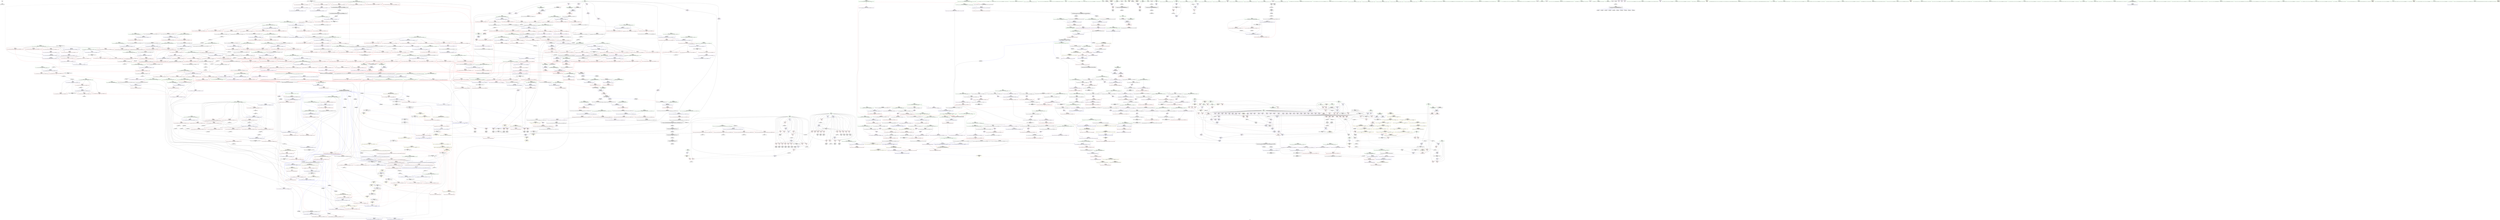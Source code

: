 digraph "SVFG" {
	label="SVFG";

	Node0x55a04e8fa480 [shape=record,color=grey,label="{NodeID: 0\nNullPtr}"];
	Node0x55a04e8fa480 -> Node0x55a04ebc9560[style=solid];
	Node0x55a04ebd1860 [shape=record,color=red,label="{NodeID: 775\n1285\<--1272\n\<--__first.addr\n_ZSt21__unguarded_partitionIPiN9__gnu_cxx5__ops15_Iter_comp_iterIPFiiiEEEET_S7_S7_S7_T0_\n|{<s0>71}}"];
	Node0x55a04ebd1860:s0 -> Node0x55a04ed275c0[style=solid,color=red];
	Node0x55a04ebc84f0 [shape=record,color=purple,label="{NodeID: 443\n984\<--968\ncoerce.dive\<--__comp\n_ZSt13__adjust_heapIPiliN9__gnu_cxx5__ops15_Iter_comp_iterIPFiiiEEEEvT_T0_S8_T1_T2_\n}"];
	Node0x55a04ebc84f0 -> Node0x55a04ebfc540[style=solid];
	Node0x55a04eb81180 [shape=record,color=green,label="{NodeID: 111\n751\<--752\n_ZSt11__make_heapIPiN9__gnu_cxx5__ops15_Iter_comp_iterIPFiiiEEEEvT_S7_RT0_\<--_ZSt11__make_heapIPiN9__gnu_cxx5__ops15_Iter_comp_iterIPFiiiEEEEvT_S7_RT0__field_insensitive\n}"];
	Node0x55a04ebd7320 [shape=record,color=blue,label="{NodeID: 886\n18\<--10\nS\<--\nGlob }"];
	Node0x55a04ebd7320 -> Node0x55a04ec8cfa0[style=dashed];
	Node0x55a04ec6d9b0 [shape=record,color=black,label="{NodeID: 1661\nMR_323V_2 = PHI(MR_323V_1, MR_323V_3, )\npts\{13780000 \}\n}"];
	Node0x55a04ebddd00 [shape=record,color=red,label="{NodeID: 554\n318\<--75\n\<--ans\nmain\n}"];
	Node0x55a04ebddd00 -> Node0x55a04ebf0740[style=solid];
	Node0x55a04ed24270 [shape=record,color=black,label="{NodeID: 2436\n341 = PHI(212, )\n1st arg _ZSt4sortIPiPFiiiEEvT_S3_T0_ }"];
	Node0x55a04ed24270 -> Node0x55a04ebf8c60[style=solid];
	Node0x55a04ebc1a40 [shape=record,color=green,label="{NodeID: 222\n1666\<--1667\nllvm.memmove.p0i8.p0i8.i64\<--llvm.memmove.p0i8.p0i8.i64_field_insensitive\n}"];
	Node0x55a04ebfc610 [shape=record,color=blue,label="{NodeID: 997\n970\<--963\n__first.addr\<--__first\n_ZSt13__adjust_heapIPiliN9__gnu_cxx5__ops15_Iter_comp_iterIPFiiiEEEEvT_T0_S8_T1_T2_\n}"];
	Node0x55a04ebfc610 -> Node0x55a04ebe5060[style=dashed];
	Node0x55a04ebfc610 -> Node0x55a04ebe5130[style=dashed];
	Node0x55a04ebfc610 -> Node0x55a04ebe5200[style=dashed];
	Node0x55a04ebfc610 -> Node0x55a04ebe52d0[style=dashed];
	Node0x55a04ebfc610 -> Node0x55a04ebe53a0[style=dashed];
	Node0x55a04ebfc610 -> Node0x55a04ebe5470[style=dashed];
	Node0x55a04ebfc610 -> Node0x55a04ebe5540[style=dashed];
	Node0x55a04ec8af40 [shape=record,color=yellow,style=double,label="{NodeID: 1772\n8V_1 = ENCHI(MR_8V_0)\npts\{8 \}\nFun[_ZSt22__move_median_to_firstIPiN9__gnu_cxx5__ops15_Iter_comp_iterIPFiiiEEEEvT_S7_S7_S7_T0_]|{<s0>60|<s1>61|<s2>62|<s3>63|<s4>64|<s5>65|<s6>66|<s7>67|<s8>68|<s9>69|<s10>70}}"];
	Node0x55a04ec8af40:s0 -> Node0x55a04ec6bc30[style=dashed,color=red];
	Node0x55a04ec8af40:s1 -> Node0x55a04ec6bc30[style=dashed,color=red];
	Node0x55a04ec8af40:s2 -> Node0x55a04ec95040[style=dashed,color=red];
	Node0x55a04ec8af40:s3 -> Node0x55a04ec6bc30[style=dashed,color=red];
	Node0x55a04ec8af40:s4 -> Node0x55a04ec95040[style=dashed,color=red];
	Node0x55a04ec8af40:s5 -> Node0x55a04ec95040[style=dashed,color=red];
	Node0x55a04ec8af40:s6 -> Node0x55a04ec6bc30[style=dashed,color=red];
	Node0x55a04ec8af40:s7 -> Node0x55a04ec95040[style=dashed,color=red];
	Node0x55a04ec8af40:s8 -> Node0x55a04ec6bc30[style=dashed,color=red];
	Node0x55a04ec8af40:s9 -> Node0x55a04ec95040[style=dashed,color=red];
	Node0x55a04ec8af40:s10 -> Node0x55a04ec95040[style=dashed,color=red];
	Node0x55a04ebe3730 [shape=record,color=red,label="{NodeID: 665\n862\<--816\n\<--__first.addr\n_ZSt11__make_heapIPiN9__gnu_cxx5__ops15_Iter_comp_iterIPFiiiEEEEvT_S7_RT0_\n|{<s0>43}}"];
	Node0x55a04ebe3730:s0 -> Node0x55a04ed29830[style=solid,color=red];
	Node0x55a04ebce940 [shape=record,color=black,label="{NodeID: 333\n1660\<--1659\n\<--add.ptr\n_ZNSt20__copy_move_backwardILb1ELb1ESt26random_access_iterator_tagE13__copy_move_bIiEEPT_PKS3_S6_S4_\n}"];
	Node0x55a04ebce940 -> Node0x55a04ebd9c00[style=solid];
	Node0x55a04ea31f10 [shape=record,color=green,label="{NodeID: 1\n10\<--1\n\<--dummyObj\nCan only get source location for instruction, argument, global var or function.}"];
	Node0x55a04ec93730 [shape=record,color=yellow,style=double,label="{NodeID: 1883\n6V_1 = ENCHI(MR_6V_0)\npts\{50000 \}\nFun[_ZSt10__pop_heapIPiN9__gnu_cxx5__ops15_Iter_comp_iterIPFiiiEEEEvT_S7_S7_RT0_]|{<s0>48}}"];
	Node0x55a04ec93730:s0 -> Node0x55a04ec94770[style=dashed,color=red];
	Node0x55a04ebd1930 [shape=record,color=red,label="{NodeID: 776\n1289\<--1272\n\<--__first.addr\n_ZSt21__unguarded_partitionIPiN9__gnu_cxx5__ops15_Iter_comp_iterIPFiiiEEEET_S7_S7_S7_T0_\n}"];
	Node0x55a04ebd1930 -> Node0x55a04ebc89d0[style=solid];
	Node0x55a04ebc85c0 [shape=record,color=purple,label="{NodeID: 444\n1090\<--1089\n_M_comp\<--this1\n_ZN9__gnu_cxx5__ops14_Iter_comp_valIPFiiiEEC2EONS0_15_Iter_comp_iterIS3_EE\n}"];
	Node0x55a04ebc85c0 -> Node0x55a04ebfd310[style=solid];
	Node0x55a04eb81280 [shape=record,color=green,label="{NodeID: 112\n763\<--764\n_ZN9__gnu_cxx5__ops15_Iter_comp_iterIPFiiiEEclIPiS6_EEbT_T0_\<--_ZN9__gnu_cxx5__ops15_Iter_comp_iterIPFiiiEEclIPiS6_EEbT_T0__field_insensitive\n}"];
	Node0x55a04ebd7420 [shape=record,color=blue,label="{NodeID: 887\n20\<--10\nR\<--\nGlob }"];
	Node0x55a04ebd7420 -> Node0x55a04ec850b0[style=dashed];
	Node0x55a04ec6deb0 [shape=record,color=black,label="{NodeID: 1662\nMR_8V_2 = PHI(MR_8V_3, MR_8V_1, )\npts\{8 \}\n|{<s0>31|<s1>39|<s2>39|<s3>39}}"];
	Node0x55a04ec6deb0:s0 -> Node0x55a04ecb1140[style=dashed,color=blue];
	Node0x55a04ec6deb0:s1 -> Node0x55a04ebe4c50[style=dashed,color=red];
	Node0x55a04ec6deb0:s2 -> Node0x55a04ebe4d20[style=dashed,color=red];
	Node0x55a04ec6deb0:s3 -> Node0x55a04ebfc2d0[style=dashed,color=red];
	Node0x55a04ebdddd0 [shape=record,color=red,label="{NodeID: 555\n329\<--75\n\<--ans\nmain\n}"];
	Node0x55a04ed243b0 [shape=record,color=black,label="{NodeID: 2437\n342 = PHI(32, )\n2nd arg _ZSt4sortIPiPFiiiEEvT_S3_T0_ }"];
	Node0x55a04ed243b0 -> Node0x55a04ebf8d30[style=solid];
	Node0x55a04ebc1b40 [shape=record,color=green,label="{NodeID: 223\n1683\<--1684\nthis.addr\<--this.addr_field_insensitive\n_ZN9__gnu_cxx5__ops14_Val_comp_iterIPFiiiEEclIiPiEEbRT_T0_\n}"];
	Node0x55a04ebc1b40 -> Node0x55a04ebd5960[style=solid];
	Node0x55a04ebc1b40 -> Node0x55a04ec01270[style=solid];
	Node0x55a04ebfc6e0 [shape=record,color=blue,label="{NodeID: 998\n972\<--964\n__holeIndex.addr\<--__holeIndex\n_ZSt13__adjust_heapIPiliN9__gnu_cxx5__ops15_Iter_comp_iterIPFiiiEEEEvT_T0_S8_T1_T2_\n}"];
	Node0x55a04ebfc6e0 -> Node0x55a04ebe5610[style=dashed];
	Node0x55a04ebfc6e0 -> Node0x55a04ebe56e0[style=dashed];
	Node0x55a04ebfc6e0 -> Node0x55a04ebe57b0[style=dashed];
	Node0x55a04ebfc6e0 -> Node0x55a04ebe5880[style=dashed];
	Node0x55a04ebfc6e0 -> Node0x55a04ebfcd60[style=dashed];
	Node0x55a04ebfc6e0 -> Node0x55a04ebfcfd0[style=dashed];
	Node0x55a04ebfc6e0 -> Node0x55a04ec6edb0[style=dashed];
	Node0x55a04ebe3800 [shape=record,color=red,label="{NodeID: 666\n833\<--818\n\<--__last.addr\n_ZSt11__make_heapIPiN9__gnu_cxx5__ops15_Iter_comp_iterIPFiiiEEEEvT_S7_RT0_\n}"];
	Node0x55a04ebe3800 -> Node0x55a04ebcd350[style=solid];
	Node0x55a04ebcea10 [shape=record,color=black,label="{NodeID: 334\n1662\<--1661\n\<--\n_ZNSt20__copy_move_backwardILb1ELb1ESt26random_access_iterator_tagE13__copy_move_bIiEEPT_PKS3_S6_S4_\n}"];
	Node0x55a04ebcea10 -> Node0x55a04ebd9cd0[style=solid];
	Node0x55a04ea1c000 [shape=record,color=green,label="{NodeID: 2\n24\<--1\n.str\<--dummyObj\nGlob }"];
	Node0x55a04ebd1a00 [shape=record,color=red,label="{NodeID: 777\n1305\<--1272\n\<--__first.addr\n_ZSt21__unguarded_partitionIPiN9__gnu_cxx5__ops15_Iter_comp_iterIPFiiiEEEET_S7_S7_S7_T0_\n}"];
	Node0x55a04ebd1a00 -> Node0x55a04ec2ad80[style=solid];
	Node0x55a04ebc8690 [shape=record,color=purple,label="{NodeID: 445\n1092\<--1091\n_M_comp2\<--\n_ZN9__gnu_cxx5__ops14_Iter_comp_valIPFiiiEEC2EONS0_15_Iter_comp_iterIS3_EE\n|{<s0>56}}"];
	Node0x55a04ebc8690:s0 -> Node0x55a04ed285c0[style=solid,color=red];
	Node0x55a04eb81380 [shape=record,color=green,label="{NodeID: 113\n770\<--771\n_ZSt10__pop_heapIPiN9__gnu_cxx5__ops15_Iter_comp_iterIPFiiiEEEEvT_S7_S7_RT0_\<--_ZSt10__pop_heapIPiN9__gnu_cxx5__ops15_Iter_comp_iterIPFiiiEEEEvT_S7_S7_RT0__field_insensitive\n}"];
	Node0x55a04ebd7520 [shape=record,color=blue,label="{NodeID: 888\n22\<--10\nt\<--\nGlob }"];
	Node0x55a04ebd7520 -> Node0x55a04ec8d160[style=dashed];
	Node0x55a04ec6e3b0 [shape=record,color=black,label="{NodeID: 1663\nMR_180V_3 = PHI(MR_180V_4, MR_180V_2, )\npts\{786 \}\n}"];
	Node0x55a04ec6e3b0 -> Node0x55a04ebe30b0[style=dashed];
	Node0x55a04ec6e3b0 -> Node0x55a04ebe3180[style=dashed];
	Node0x55a04ec6e3b0 -> Node0x55a04ebfb500[style=dashed];
	Node0x55a04ebddea0 [shape=record,color=red,label="{NodeID: 556\n269\<--77\n\<--left\nmain\n}"];
	Node0x55a04ebddea0 -> Node0x55a04ebebc40[style=solid];
	Node0x55a04ed244f0 [shape=record,color=black,label="{NodeID: 2438\n1193 = PHI(701, )\n0th arg _ZSt22__move_median_to_firstIPiN9__gnu_cxx5__ops15_Iter_comp_iterIPFiiiEEEEvT_S7_S7_S7_T0_ }"];
	Node0x55a04ed244f0 -> Node0x55a04ebfe010[style=solid];
	Node0x55a04ebc1c10 [shape=record,color=green,label="{NodeID: 224\n1685\<--1686\n__val.addr\<--__val.addr_field_insensitive\n_ZN9__gnu_cxx5__ops14_Val_comp_iterIPFiiiEEclIiPiEEbRT_T0_\n}"];
	Node0x55a04ebc1c10 -> Node0x55a04ebd5a30[style=solid];
	Node0x55a04ebc1c10 -> Node0x55a04ec01340[style=solid];
	Node0x55a04ebfc7b0 [shape=record,color=blue,label="{NodeID: 999\n974\<--965\n__len.addr\<--__len\n_ZSt13__adjust_heapIPiliN9__gnu_cxx5__ops15_Iter_comp_iterIPFiiiEEEEvT_T0_S8_T1_T2_\n}"];
	Node0x55a04ebfc7b0 -> Node0x55a04ebe5a20[style=dashed];
	Node0x55a04ebfc7b0 -> Node0x55a04ebe5af0[style=dashed];
	Node0x55a04ebfc7b0 -> Node0x55a04ebe5bc0[style=dashed];
	Node0x55a04ebe38d0 [shape=record,color=red,label="{NodeID: 667\n842\<--818\n\<--__last.addr\n_ZSt11__make_heapIPiN9__gnu_cxx5__ops15_Iter_comp_iterIPFiiiEEEEvT_S7_RT0_\n}"];
	Node0x55a04ebe38d0 -> Node0x55a04ebcd4f0[style=solid];
	Node0x55a04ebceae0 [shape=record,color=black,label="{NodeID: 335\n1631\<--1672\n_ZNSt20__copy_move_backwardILb1ELb1ESt26random_access_iterator_tagE13__copy_move_bIiEEPT_PKS3_S6_S4__ret\<--add.ptr2\n_ZNSt20__copy_move_backwardILb1ELb1ESt26random_access_iterator_tagE13__copy_move_bIiEEPT_PKS3_S6_S4_\n|{<s0>101}}"];
	Node0x55a04ebceae0:s0 -> Node0x55a04ed23770[style=solid,color=blue];
	Node0x55a04ea18010 [shape=record,color=green,label="{NodeID: 3\n26\<--1\n.str.1\<--dummyObj\nGlob }"];
	Node0x55a04ec938f0 [shape=record,color=yellow,style=double,label="{NodeID: 1885\n229V_1 = ENCHI(MR_229V_0)\npts\{6400000 7340000 \}\nFun[_ZSt10__pop_heapIPiN9__gnu_cxx5__ops15_Iter_comp_iterIPFiiiEEEEvT_S7_S7_RT0_]}"];
	Node0x55a04ec938f0 -> Node0x55a04ebd6c10[style=dashed];
	Node0x55a04ebd1ad0 [shape=record,color=red,label="{NodeID: 778\n1309\<--1272\n\<--__first.addr\n_ZSt21__unguarded_partitionIPiN9__gnu_cxx5__ops15_Iter_comp_iterIPFiiiEEEET_S7_S7_S7_T0_\n}"];
	Node0x55a04ebd1ad0 -> Node0x55a04ebcdeb0[style=solid];
	Node0x55a04ebc8760 [shape=record,color=purple,label="{NodeID: 446\n1183\<--1182\n_M_comp\<--this1\n_ZN9__gnu_cxx5__ops14_Iter_comp_valIPFiiiEEclIPiiEEbT_RT0_\n}"];
	Node0x55a04ebc8760 -> Node0x55a04ebe7c40[style=solid];
	Node0x55a04eb81480 [shape=record,color=green,label="{NodeID: 114\n783\<--784\n__first.addr\<--__first.addr_field_insensitive\n_ZSt11__sort_heapIPiN9__gnu_cxx5__ops15_Iter_comp_iterIPFiiiEEEEvT_S7_RT0_\n}"];
	Node0x55a04eb81480 -> Node0x55a04ebe2f10[style=solid];
	Node0x55a04eb81480 -> Node0x55a04ebe2fe0[style=solid];
	Node0x55a04eb81480 -> Node0x55a04ebfb290[style=solid];
	Node0x55a04ebd7620 [shape=record,color=blue,label="{NodeID: 889\n37\<--35\na.addr\<--a\n_Z3cmpii\n}"];
	Node0x55a04ebd7620 -> Node0x55a04ebdc300[style=dashed];
	Node0x55a04ec6e8b0 [shape=record,color=black,label="{NodeID: 1664\nMR_8V_5 = PHI(MR_8V_4, MR_8V_2, MR_8V_2, )\npts\{8 \}\n|{|<s1>55}}"];
	Node0x55a04ec6e8b0 -> Node0x55a04ebe67f0[style=dashed];
	Node0x55a04ec6e8b0:s1 -> Node0x55a04ec701b0[style=dashed,color=red];
	Node0x55a04ebddf70 [shape=record,color=red,label="{NodeID: 557\n268\<--81\n\<--tmpr\nmain\n}"];
	Node0x55a04ebddf70 -> Node0x55a04ebebc40[style=solid];
	Node0x55a04ed24630 [shape=record,color=black,label="{NodeID: 2439\n1194 = PHI(703, )\n1st arg _ZSt22__move_median_to_firstIPiN9__gnu_cxx5__ops15_Iter_comp_iterIPFiiiEEEEvT_S7_S7_S7_T0_ }"];
	Node0x55a04ed24630 -> Node0x55a04ebfe0e0[style=solid];
	Node0x55a04ebc1ce0 [shape=record,color=green,label="{NodeID: 225\n1687\<--1688\n__it.addr\<--__it.addr_field_insensitive\n_ZN9__gnu_cxx5__ops14_Val_comp_iterIPFiiiEEclIiPiEEbRT_T0_\n}"];
	Node0x55a04ebc1ce0 -> Node0x55a04ebd5b00[style=solid];
	Node0x55a04ebc1ce0 -> Node0x55a04ec01410[style=solid];
	Node0x55a04ebfc880 [shape=record,color=blue,label="{NodeID: 1000\n976\<--966\n__value.addr\<--__value\n_ZSt13__adjust_heapIPiliN9__gnu_cxx5__ops15_Iter_comp_iterIPFiiiEEEEvT_T0_S8_T1_T2_\n}"];
	Node0x55a04ebfc880 -> Node0x55a04ebe6650[style=dashed];
	Node0x55a04ebfc880 -> Node0x55a04ebe6720[style=dashed];
	Node0x55a04ebfc880 -> Node0x55a04ebe67f0[style=dashed];
	Node0x55a04ebe39a0 [shape=record,color=red,label="{NodeID: 668\n867\<--820\n\<--__comp.addr\n_ZSt11__make_heapIPiN9__gnu_cxx5__ops15_Iter_comp_iterIPFiiiEEEEvT_S7_RT0_\n}"];
	Node0x55a04ebe39a0 -> Node0x55a04ebcd690[style=solid];
	Node0x55a04ebcebb0 [shape=record,color=black,label="{NodeID: 336\n1679\<--1700\n_ZN9__gnu_cxx5__ops14_Val_comp_iterIPFiiiEEclIiPiEEbRT_T0__ret\<--tobool\n_ZN9__gnu_cxx5__ops14_Val_comp_iterIPFiiiEEclIiPiEEbRT_T0_\n|{<s0>92}}"];
	Node0x55a04ebcebb0:s0 -> Node0x55a04ed22d70[style=solid,color=blue];
	Node0x55a04eb88720 [shape=record,color=green,label="{NodeID: 4\n28\<--1\n.str.2\<--dummyObj\nGlob }"];
	Node0x55a04ec93a00 [shape=record,color=yellow,style=double,label="{NodeID: 1886\n231V_1 = ENCHI(MR_231V_0)\npts\{827 977 1110 1341 1374 1516 \}\nFun[_ZSt10__pop_heapIPiN9__gnu_cxx5__ops15_Iter_comp_iterIPFiiiEEEEvT_S7_S7_RT0_]}"];
	Node0x55a04ec93a00 -> Node0x55a04ebe4c50[style=dashed];
	Node0x55a04ec93a00 -> Node0x55a04ebe4d20[style=dashed];
	Node0x55a04ec93a00 -> Node0x55a04ebe4df0[style=dashed];
	Node0x55a04ebd1ba0 [shape=record,color=red,label="{NodeID: 779\n1311\<--1272\n\<--__first.addr\n_ZSt21__unguarded_partitionIPiN9__gnu_cxx5__ops15_Iter_comp_iterIPFiiiEEEET_S7_S7_S7_T0_\n|{<s0>73}}"];
	Node0x55a04ebd1ba0:s0 -> Node0x55a04ed29f80[style=solid,color=red];
	Node0x55a04ebc8830 [shape=record,color=purple,label="{NodeID: 447\n1208\<--1198\ncoerce.dive\<--__comp\n_ZSt22__move_median_to_firstIPiN9__gnu_cxx5__ops15_Iter_comp_iterIPFiiiEEEEvT_S7_S7_S7_T0_\n}"];
	Node0x55a04ebc8830 -> Node0x55a04ebfdf40[style=solid];
	Node0x55a04ecaf9e0 [shape=record,color=yellow,style=double,label="{NodeID: 2329\nCSMU(6V_1)\npts\{50000 \}\nCS[]}"];
	Node0x55a04eb81550 [shape=record,color=green,label="{NodeID: 115\n785\<--786\n__last.addr\<--__last.addr_field_insensitive\n_ZSt11__sort_heapIPiN9__gnu_cxx5__ops15_Iter_comp_iterIPFiiiEEEEvT_S7_RT0_\n}"];
	Node0x55a04eb81550 -> Node0x55a04ebe30b0[style=solid];
	Node0x55a04eb81550 -> Node0x55a04ebe3180[style=solid];
	Node0x55a04eb81550 -> Node0x55a04ebe3250[style=solid];
	Node0x55a04eb81550 -> Node0x55a04ebe3320[style=solid];
	Node0x55a04eb81550 -> Node0x55a04ebfb360[style=solid];
	Node0x55a04eb81550 -> Node0x55a04ebfb500[style=solid];
	Node0x55a04ebd76f0 [shape=record,color=blue,label="{NodeID: 890\n39\<--36\nb.addr\<--b\n_Z3cmpii\n}"];
	Node0x55a04ebd76f0 -> Node0x55a04ebdc3d0[style=dashed];
	Node0x55a04ec6edb0 [shape=record,color=black,label="{NodeID: 1665\nMR_120V_6 = PHI(MR_120V_5, MR_120V_3, MR_120V_3, )\npts\{973 \}\n}"];
	Node0x55a04ec6edb0 -> Node0x55a04ebe5950[style=dashed];
	Node0x55a04ebde040 [shape=record,color=red,label="{NodeID: 558\n272\<--81\n\<--tmpr\nmain\n}"];
	Node0x55a04ebde040 -> Node0x55a04ebef3c0[style=solid];
	Node0x55a04ed24770 [shape=record,color=black,label="{NodeID: 2440\n1195 = PHI(704, )\n2nd arg _ZSt22__move_median_to_firstIPiN9__gnu_cxx5__ops15_Iter_comp_iterIPFiiiEEEEvT_S7_S7_S7_T0_ }"];
	Node0x55a04ed24770 -> Node0x55a04ebfe1b0[style=solid];
	Node0x55a04ebc1db0 [shape=record,color=green,label="{NodeID: 226\n1705\<--1706\nthis.addr\<--this.addr_field_insensitive\n_ZN9__gnu_cxx5__ops14_Val_comp_iterIPFiiiEEC2EONS0_15_Iter_comp_iterIS3_EE\n}"];
	Node0x55a04ebc1db0 -> Node0x55a04ebd5e40[style=solid];
	Node0x55a04ebc1db0 -> Node0x55a04ec014e0[style=solid];
	Node0x55a04ebfc950 [shape=record,color=blue,label="{NodeID: 1001\n978\<--990\n__topIndex\<--\n_ZSt13__adjust_heapIPiliN9__gnu_cxx5__ops15_Iter_comp_iterIPFiiiEEEEvT_T0_S8_T1_T2_\n}"];
	Node0x55a04ebfc950 -> Node0x55a04ebe5c90[style=dashed];
	Node0x55a04ebe3a70 [shape=record,color=red,label="{NodeID: 669\n849\<--822\n\<--__len\n_ZSt11__make_heapIPiN9__gnu_cxx5__ops15_Iter_comp_iterIPFiiiEEEEvT_S7_RT0_\n}"];
	Node0x55a04ebe3a70 -> Node0x55a04ebed140[style=solid];
	Node0x55a04ebcec80 [shape=record,color=purple,label="{NodeID: 337\n45\<--4\narrayidx\<--all\n_Z3cmpii\n}"];
	Node0x55a04eb88e70 [shape=record,color=green,label="{NodeID: 5\n30\<--1\n.str.3\<--dummyObj\nGlob }"];
	Node0x55a04ebd1c70 [shape=record,color=red,label="{NodeID: 780\n1314\<--1272\n\<--__first.addr\n_ZSt21__unguarded_partitionIPiN9__gnu_cxx5__ops15_Iter_comp_iterIPFiiiEEEET_S7_S7_S7_T0_\n}"];
	Node0x55a04ebd1c70 -> Node0x55a04ebc8c40[style=solid];
	Node0x55a04ebea430 [shape=record,color=black,label="{NodeID: 1555\n1137 = PHI(436, 1133, )\n}"];
	Node0x55a04ebc8900 [shape=record,color=purple,label="{NodeID: 448\n1278\<--1270\ncoerce.dive\<--__comp\n_ZSt21__unguarded_partitionIPiN9__gnu_cxx5__ops15_Iter_comp_iterIPFiiiEEEET_S7_S7_S7_T0_\n}"];
	Node0x55a04ebc8900 -> Node0x55a04ebfe350[style=solid];
	Node0x55a04ecafb40 [shape=record,color=yellow,style=double,label="{NodeID: 2330\n8V_2 = CSCHI(MR_8V_1)\npts\{8 \}\nCS[]|{<s0>35}}"];
	Node0x55a04ecafb40:s0 -> Node0x55a04ec882b0[style=dashed,color=red];
	Node0x55a04eb81620 [shape=record,color=green,label="{NodeID: 116\n787\<--788\n__comp.addr\<--__comp.addr_field_insensitive\n_ZSt11__sort_heapIPiN9__gnu_cxx5__ops15_Iter_comp_iterIPFiiiEEEEvT_S7_RT0_\n}"];
	Node0x55a04eb81620 -> Node0x55a04ebe33f0[style=solid];
	Node0x55a04eb81620 -> Node0x55a04ebfb430[style=solid];
	Node0x55a04ebd77c0 [shape=record,color=blue,label="{NodeID: 891\n59\<--10\nretval\<--\nmain\n}"];
	Node0x55a04ec6f2b0 [shape=record,color=black,label="{NodeID: 1666\nMR_128V_8 = PHI(MR_128V_7, MR_128V_3, MR_128V_3, )\npts\{981 \}\n}"];
	Node0x55a04ebde110 [shape=record,color=red,label="{NodeID: 559\n294\<--81\n\<--tmpr\nmain\n}"];
	Node0x55a04ebde110 -> Node0x55a04ebeb940[style=solid];
	Node0x55a04ed248b0 [shape=record,color=black,label="{NodeID: 2441\n1196 = PHI(706, )\n3rd arg _ZSt22__move_median_to_firstIPiN9__gnu_cxx5__ops15_Iter_comp_iterIPFiiiEEEEvT_S7_S7_S7_T0_ }"];
	Node0x55a04ed248b0 -> Node0x55a04ebfe280[style=solid];
	Node0x55a04ebc1e80 [shape=record,color=green,label="{NodeID: 227\n1707\<--1708\n__comp.addr\<--__comp.addr_field_insensitive\n_ZN9__gnu_cxx5__ops14_Val_comp_iterIPFiiiEEC2EONS0_15_Iter_comp_iterIS3_EE\n}"];
	Node0x55a04ebc1e80 -> Node0x55a04ebd5f10[style=solid];
	Node0x55a04ebc1e80 -> Node0x55a04ec015b0[style=solid];
	Node0x55a04ebfca20 [shape=record,color=blue,label="{NodeID: 1002\n980\<--992\n__secondChild\<--\n_ZSt13__adjust_heapIPiliN9__gnu_cxx5__ops15_Iter_comp_iterIPFiiiEEEEvT_T0_S8_T1_T2_\n}"];
	Node0x55a04ebfca20 -> Node0x55a04ebe5d60[style=dashed];
	Node0x55a04ebfca20 -> Node0x55a04ebe5e30[style=dashed];
	Node0x55a04ebfca20 -> Node0x55a04ebe6310[style=dashed];
	Node0x55a04ebfca20 -> Node0x55a04ebe63e0[style=dashed];
	Node0x55a04ebfca20 -> Node0x55a04ebfcaf0[style=dashed];
	Node0x55a04ebfca20 -> Node0x55a04ebfce30[style=dashed];
	Node0x55a04ebfca20 -> Node0x55a04ec6f2b0[style=dashed];
	Node0x55a04ec8b3d0 [shape=record,color=yellow,style=double,label="{NodeID: 1777\n6V_1 = ENCHI(MR_6V_0)\npts\{50000 \}\nFun[_ZSt22__move_median_to_firstIPiN9__gnu_cxx5__ops15_Iter_comp_iterIPFiiiEEEEvT_S7_S7_S7_T0_]|{<s0>60|<s1>61|<s2>63|<s3>66|<s4>68}}"];
	Node0x55a04ec8b3d0:s0 -> Node0x55a04ec91fd0[style=dashed,color=red];
	Node0x55a04ec8b3d0:s1 -> Node0x55a04ec91fd0[style=dashed,color=red];
	Node0x55a04ec8b3d0:s2 -> Node0x55a04ec91fd0[style=dashed,color=red];
	Node0x55a04ec8b3d0:s3 -> Node0x55a04ec91fd0[style=dashed,color=red];
	Node0x55a04ec8b3d0:s4 -> Node0x55a04ec91fd0[style=dashed,color=red];
	Node0x55a04ebe3b40 [shape=record,color=red,label="{NodeID: 670\n864\<--822\n\<--__len\n_ZSt11__make_heapIPiN9__gnu_cxx5__ops15_Iter_comp_iterIPFiiiEEEEvT_S7_RT0_\n|{<s0>43}}"];
	Node0x55a04ebe3b40:s0 -> Node0x55a04ed29b00[style=solid,color=red];
	Node0x55a04ebced50 [shape=record,color=purple,label="{NodeID: 338\n46\<--4\narrayidx1\<--all\n_Z3cmpii\n}"];
	Node0x55a04ebced50 -> Node0x55a04ebdc4a0[style=solid];
	Node0x55a04eb88f30 [shape=record,color=green,label="{NodeID: 6\n85\<--1\n\<--dummyObj\nCan only get source location for instruction, argument, global var or function.}"];
	Node0x55a04ec93cb0 [shape=record,color=yellow,style=double,label="{NodeID: 1888\n131V_1 = ENCHI(MR_131V_0)\npts\{9690000 \}\nFun[_ZN9__gnu_cxx5__ops15__val_comp_iterIPFiiiEEENS0_14_Val_comp_iterIT_EENS0_15_Iter_comp_iterIS5_EE]|{<s0>96}}"];
	Node0x55a04ec93cb0:s0 -> Node0x55a04ec94250[style=dashed,color=red];
	Node0x55a04ebd1d40 [shape=record,color=red,label="{NodeID: 781\n1293\<--1274\n\<--__last.addr\n_ZSt21__unguarded_partitionIPiN9__gnu_cxx5__ops15_Iter_comp_iterIPFiiiEEEET_S7_S7_S7_T0_\n}"];
	Node0x55a04ebd1d40 -> Node0x55a04ebc8aa0[style=solid];
	Node0x55a04ebea5c0 [shape=record,color=grey,label="{NodeID: 1556\n698 = Binary(697, 431, )\n}"];
	Node0x55a04ebc89d0 [shape=record,color=purple,label="{NodeID: 449\n1290\<--1289\nincdec.ptr\<--\n_ZSt21__unguarded_partitionIPiN9__gnu_cxx5__ops15_Iter_comp_iterIPFiiiEEEET_S7_S7_S7_T0_\n}"];
	Node0x55a04ebc89d0 -> Node0x55a04ebfe690[style=solid];
	Node0x55a04ecafca0 [shape=record,color=yellow,style=double,label="{NodeID: 2331\n8V_2 = CSCHI(MR_8V_1)\npts\{8 \}\nCS[]|{<s0>4|<s1>4|<s2>4|<s3>4|<s4>4|<s5>4|<s6>4|<s7>4}}"];
	Node0x55a04ecafca0:s0 -> Node0x55a04ebde1e0[style=dashed,color=blue];
	Node0x55a04ecafca0:s1 -> Node0x55a04ebde380[style=dashed,color=blue];
	Node0x55a04ecafca0:s2 -> Node0x55a04ebde520[style=dashed,color=blue];
	Node0x55a04ecafca0:s3 -> Node0x55a04ebde790[style=dashed,color=blue];
	Node0x55a04ecafca0:s4 -> Node0x55a04ebde930[style=dashed,color=blue];
	Node0x55a04ecafca0:s5 -> Node0x55a04ebdead0[style=dashed,color=blue];
	Node0x55a04ecafca0:s6 -> Node0x55a04ebdec70[style=dashed,color=blue];
	Node0x55a04ecafca0:s7 -> Node0x55a04ec841b0[style=dashed,color=blue];
	Node0x55a04eb816f0 [shape=record,color=green,label="{NodeID: 117\n816\<--817\n__first.addr\<--__first.addr_field_insensitive\n_ZSt11__make_heapIPiN9__gnu_cxx5__ops15_Iter_comp_iterIPFiiiEEEEvT_S7_RT0_\n}"];
	Node0x55a04eb816f0 -> Node0x55a04ebe34c0[style=solid];
	Node0x55a04eb816f0 -> Node0x55a04ebe3590[style=solid];
	Node0x55a04eb816f0 -> Node0x55a04ebe3660[style=solid];
	Node0x55a04eb816f0 -> Node0x55a04ebe3730[style=solid];
	Node0x55a04eb816f0 -> Node0x55a04ebfb5d0[style=solid];
	Node0x55a04ebd7890 [shape=record,color=blue,label="{NodeID: 892\n65\<--85\nCase\<--\nmain\n}"];
	Node0x55a04ebd7890 -> Node0x55a04ec85ab0[style=dashed];
	Node0x55a04ec6f7b0 [shape=record,color=black,label="{NodeID: 1667\nMR_8V_3 = PHI(MR_8V_5, MR_8V_2, )\npts\{8 \}\n|{|<s1>30|<s2>37|<s3>38|<s4>38|<s5>38}}"];
	Node0x55a04ec6f7b0 -> Node0x55a04ec6f7b0[style=dashed];
	Node0x55a04ec6f7b0:s1 -> Node0x55a04ecb0fe0[style=dashed,color=blue];
	Node0x55a04ec6f7b0:s2 -> Node0x55a04ec6bc30[style=dashed,color=red];
	Node0x55a04ec6f7b0:s3 -> Node0x55a04ebe4c50[style=dashed,color=red];
	Node0x55a04ec6f7b0:s4 -> Node0x55a04ebe4d20[style=dashed,color=red];
	Node0x55a04ec6f7b0:s5 -> Node0x55a04ebfc2d0[style=dashed,color=red];
	Node0x55a04ebde1e0 [shape=record,color=red,label="{NodeID: 560\n235\<--234\n\<--arrayidx47\nmain\n}"];
	Node0x55a04ebde1e0 -> Node0x55a04ebca500[style=solid];
	Node0x55a04ed249f0 [shape=record,color=black,label="{NodeID: 2442\n1197 = PHI(711, )\n4th arg _ZSt22__move_median_to_firstIPiN9__gnu_cxx5__ops15_Iter_comp_iterIPFiiiEEEEvT_S7_S7_S7_T0_ }"];
	Node0x55a04ed249f0 -> Node0x55a04ebfdf40[style=solid];
	Node0x55a04ebc1f50 [shape=record,color=green,label="{NodeID: 228\n1722\<--1723\nthis.addr\<--this.addr_field_insensitive\n_ZN9__gnu_cxx5__ops15_Iter_comp_iterIPFiiiEEC2ES3_\n}"];
	Node0x55a04ebc1f50 -> Node0x55a04ebd60b0[style=solid];
	Node0x55a04ebc1f50 -> Node0x55a04ec01750[style=solid];
	Node0x55a04ebfcaf0 [shape=record,color=blue,label="{NodeID: 1003\n980\<--1003\n__secondChild\<--mul\n_ZSt13__adjust_heapIPiliN9__gnu_cxx5__ops15_Iter_comp_iterIPFiiiEEEEvT_T0_S8_T1_T2_\n}"];
	Node0x55a04ebfcaf0 -> Node0x55a04ebe5d60[style=dashed];
	Node0x55a04ebfcaf0 -> Node0x55a04ebe5e30[style=dashed];
	Node0x55a04ebfcaf0 -> Node0x55a04ebe5f00[style=dashed];
	Node0x55a04ebfcaf0 -> Node0x55a04ebe5fd0[style=dashed];
	Node0x55a04ebfcaf0 -> Node0x55a04ebe60a0[style=dashed];
	Node0x55a04ebfcaf0 -> Node0x55a04ebe6170[style=dashed];
	Node0x55a04ebfcaf0 -> Node0x55a04ebe6240[style=dashed];
	Node0x55a04ebfcaf0 -> Node0x55a04ebe6310[style=dashed];
	Node0x55a04ebfcaf0 -> Node0x55a04ebe63e0[style=dashed];
	Node0x55a04ebfcaf0 -> Node0x55a04ebfcaf0[style=dashed];
	Node0x55a04ebfcaf0 -> Node0x55a04ebfcbc0[style=dashed];
	Node0x55a04ebfcaf0 -> Node0x55a04ebfce30[style=dashed];
	Node0x55a04ebfcaf0 -> Node0x55a04ec6f2b0[style=dashed];
	Node0x55a04ebe3c10 [shape=record,color=red,label="{NodeID: 671\n855\<--824\n\<--__parent\n_ZSt11__make_heapIPiN9__gnu_cxx5__ops15_Iter_comp_iterIPFiiiEEEEvT_S7_RT0_\n}"];
	Node0x55a04ebcee20 [shape=record,color=purple,label="{NodeID: 339\n50\<--4\narrayidx3\<--all\n_Z3cmpii\n}"];
	Node0x55a04eb7eb90 [shape=record,color=green,label="{NodeID: 7\n93\<--1\n\<--dummyObj\nCan only get source location for instruction, argument, global var or function.}"];
	Node0x55a04ec93dc0 [shape=record,color=yellow,style=double,label="{NodeID: 1889\n361V_1 = ENCHI(MR_361V_0)\npts\{15560000 \}\nFun[_ZN9__gnu_cxx5__ops15__val_comp_iterIPFiiiEEENS0_14_Val_comp_iterIT_EENS0_15_Iter_comp_iterIS5_EE]|{<s0>96}}"];
	Node0x55a04ec93dc0:s0 -> Node0x55a04ec01680[style=dashed,color=red];
	Node0x55a04ebd1e10 [shape=record,color=red,label="{NodeID: 782\n1298\<--1274\n\<--__last.addr\n_ZSt21__unguarded_partitionIPiN9__gnu_cxx5__ops15_Iter_comp_iterIPFiiiEEEET_S7_S7_S7_T0_\n|{<s0>72}}"];
	Node0x55a04ebd1e10:s0 -> Node0x55a04ed27940[style=solid,color=red];
	Node0x55a04ebea740 [shape=record,color=grey,label="{NodeID: 1557\n92 = Binary(91, 93, )\n}"];
	Node0x55a04ebea740 -> Node0x55a04ebd7960[style=solid];
	Node0x55a04ebc8aa0 [shape=record,color=purple,label="{NodeID: 450\n1294\<--1293\nincdec.ptr3\<--\n_ZSt21__unguarded_partitionIPiN9__gnu_cxx5__ops15_Iter_comp_iterIPFiiiEEEET_S7_S7_S7_T0_\n}"];
	Node0x55a04ebc8aa0 -> Node0x55a04ebfe760[style=solid];
	Node0x55a04eb817c0 [shape=record,color=green,label="{NodeID: 118\n818\<--819\n__last.addr\<--__last.addr_field_insensitive\n_ZSt11__make_heapIPiN9__gnu_cxx5__ops15_Iter_comp_iterIPFiiiEEEEvT_S7_RT0_\n}"];
	Node0x55a04eb817c0 -> Node0x55a04ebe3800[style=solid];
	Node0x55a04eb817c0 -> Node0x55a04ebe38d0[style=solid];
	Node0x55a04eb817c0 -> Node0x55a04ebfb6a0[style=solid];
	Node0x55a04ebd7960 [shape=record,color=blue,label="{NodeID: 893\n14\<--92\nT\<--dec\nmain\n}"];
	Node0x55a04ebd7960 -> Node0x55a04ebdba10[style=dashed];
	Node0x55a04ebd7960 -> Node0x55a04ebd7960[style=dashed];
	Node0x55a04ec6fcb0 [shape=record,color=black,label="{NodeID: 1668\nMR_172V_3 = PHI(MR_172V_4, MR_172V_2, )\npts\{742 \}\n}"];
	Node0x55a04ec6fcb0 -> Node0x55a04ebe2bd0[style=dashed];
	Node0x55a04ec6fcb0 -> Node0x55a04ebe2ca0[style=dashed];
	Node0x55a04ec6fcb0 -> Node0x55a04ebe2d70[style=dashed];
	Node0x55a04ec6fcb0 -> Node0x55a04ebe2e40[style=dashed];
	Node0x55a04ec6fcb0 -> Node0x55a04ebfb1c0[style=dashed];
	Node0x55a04ebde2b0 [shape=record,color=red,label="{NodeID: 561\n239\<--238\n\<--arrayidx50\nmain\n}"];
	Node0x55a04ebde2b0 -> Node0x55a04ebec240[style=solid];
	Node0x55a04ed24b30 [shape=record,color=black,label="{NodeID: 2443\n1594 = PHI(1497, 1501, )\n0th arg _ZSt12__miter_baseIPiET_S1_ }"];
	Node0x55a04ed24b30 -> Node0x55a04ec00980[style=solid];
	Node0x55a04ebc2020 [shape=record,color=green,label="{NodeID: 229\n1724\<--1725\n__comp.addr\<--__comp.addr_field_insensitive\n_ZN9__gnu_cxx5__ops15_Iter_comp_iterIPFiiiEEC2ES3_\n|{|<s1>104}}"];
	Node0x55a04ebc2020 -> Node0x55a04ec01820[style=solid];
	Node0x55a04ebc2020:s1 -> Node0x55a04ed285c0[style=solid,color=red];
	Node0x55a04ebfcbc0 [shape=record,color=blue,label="{NodeID: 1004\n980\<--1015\n__secondChild\<--dec\n_ZSt13__adjust_heapIPiliN9__gnu_cxx5__ops15_Iter_comp_iterIPFiiiEEEEvT_T0_S8_T1_T2_\n}"];
	Node0x55a04ebfcbc0 -> Node0x55a04ebe5d60[style=dashed];
	Node0x55a04ebfcbc0 -> Node0x55a04ebe5e30[style=dashed];
	Node0x55a04ebfcbc0 -> Node0x55a04ebe6170[style=dashed];
	Node0x55a04ebfcbc0 -> Node0x55a04ebe6240[style=dashed];
	Node0x55a04ebfcbc0 -> Node0x55a04ebe6310[style=dashed];
	Node0x55a04ebfcbc0 -> Node0x55a04ebe63e0[style=dashed];
	Node0x55a04ebfcbc0 -> Node0x55a04ebfcaf0[style=dashed];
	Node0x55a04ebfcbc0 -> Node0x55a04ebfce30[style=dashed];
	Node0x55a04ebfcbc0 -> Node0x55a04ec6f2b0[style=dashed];
	Node0x55a04ebe3ce0 [shape=record,color=red,label="{NodeID: 672\n863\<--824\n\<--__parent\n_ZSt11__make_heapIPiN9__gnu_cxx5__ops15_Iter_comp_iterIPFiiiEEEEvT_S7_RT0_\n|{<s0>43}}"];
	Node0x55a04ebe3ce0:s0 -> Node0x55a04ed29980[style=solid,color=red];
	Node0x55a04ebceef0 [shape=record,color=purple,label="{NodeID: 340\n51\<--4\narrayidx4\<--all\n_Z3cmpii\n}"];
	Node0x55a04ebceef0 -> Node0x55a04ebdc570[style=solid];
	Node0x55a04eb7ec50 [shape=record,color=green,label="{NodeID: 8\n222\<--1\n\<--dummyObj\nCan only get source location for instruction, argument, global var or function.}"];
	Node0x55a04ebd1ee0 [shape=record,color=red,label="{NodeID: 783\n1301\<--1274\n\<--__last.addr\n_ZSt21__unguarded_partitionIPiN9__gnu_cxx5__ops15_Iter_comp_iterIPFiiiEEEET_S7_S7_S7_T0_\n}"];
	Node0x55a04ebd1ee0 -> Node0x55a04ebc8b70[style=solid];
	Node0x55a04ebea8c0 [shape=record,color=grey,label="{NodeID: 1558\n697 = Binary(696, 426, )\n}"];
	Node0x55a04ebea8c0 -> Node0x55a04ebea5c0[style=solid];
	Node0x55a04ebc8b70 [shape=record,color=purple,label="{NodeID: 451\n1302\<--1301\nincdec.ptr7\<--\n_ZSt21__unguarded_partitionIPiN9__gnu_cxx5__ops15_Iter_comp_iterIPFiiiEEEET_S7_S7_S7_T0_\n}"];
	Node0x55a04ebc8b70 -> Node0x55a04ebfe830[style=solid];
	Node0x55a04eb81890 [shape=record,color=green,label="{NodeID: 119\n820\<--821\n__comp.addr\<--__comp.addr_field_insensitive\n_ZSt11__make_heapIPiN9__gnu_cxx5__ops15_Iter_comp_iterIPFiiiEEEEvT_S7_RT0_\n}"];
	Node0x55a04eb81890 -> Node0x55a04ebe39a0[style=solid];
	Node0x55a04eb81890 -> Node0x55a04ebfb770[style=solid];
	Node0x55a04ebd7a30 [shape=record,color=blue,label="{NodeID: 894\n67\<--10\ncnt\<--\nmain\n}"];
	Node0x55a04ebd7a30 -> Node0x55a04ebdd340[style=dashed];
	Node0x55a04ebd7a30 -> Node0x55a04ebdd410[style=dashed];
	Node0x55a04ebd7a30 -> Node0x55a04ebdd5b0[style=dashed];
	Node0x55a04ebd7a30 -> Node0x55a04ebdd680[style=dashed];
	Node0x55a04ebd7a30 -> Node0x55a04ebd7f10[style=dashed];
	Node0x55a04ebd7a30 -> Node0x55a04ec85fb0[style=dashed];
	Node0x55a04ec701b0 [shape=record,color=black,label="{NodeID: 1669\nMR_8V_2 = PHI(MR_8V_3, MR_8V_1, )\npts\{8 \}\n|{|<s4>57}}"];
	Node0x55a04ec701b0 -> Node0x55a04ebe7760[style=dashed];
	Node0x55a04ec701b0 -> Node0x55a04ebe7830[style=dashed];
	Node0x55a04ec701b0 -> Node0x55a04ebfd8c0[style=dashed];
	Node0x55a04ec701b0 -> Node0x55a04ebfdb30[style=dashed];
	Node0x55a04ec701b0:s4 -> Node0x55a04ec95c90[style=dashed,color=red];
	Node0x55a04ebde380 [shape=record,color=red,label="{NodeID: 562\n243\<--242\n\<--arrayidx52\nmain\n}"];
	Node0x55a04ebde380 -> Node0x55a04ebca6a0[style=solid];
	Node0x55a04ed24d40 [shape=record,color=black,label="{NodeID: 2444\n1098 = PHI(1064, )\n0th arg _ZSt11__push_heapIPiliN9__gnu_cxx5__ops14_Iter_comp_valIPFiiiEEEEvT_T0_S8_T1_RT2_ }"];
	Node0x55a04ed24d40 -> Node0x55a04ebfd3e0[style=solid];
	Node0x55a04ebc9560 [shape=record,color=black,label="{NodeID: 230\n2\<--3\ndummyVal\<--dummyVal\n}"];
	Node0x55a04ebfcc90 [shape=record,color=blue,label="{NodeID: 1005\n1025\<--1022\nadd.ptr5\<--\n_ZSt13__adjust_heapIPiliN9__gnu_cxx5__ops15_Iter_comp_iterIPFiiiEEEEvT_T0_S8_T1_T2_\n}"];
	Node0x55a04ebfcc90 -> Node0x55a04ec7d3b0[style=dashed];
	Node0x55a04ebe3db0 [shape=record,color=red,label="{NodeID: 673\n876\<--824\n\<--__parent\n_ZSt11__make_heapIPiN9__gnu_cxx5__ops15_Iter_comp_iterIPFiiiEEEEvT_S7_RT0_\n}"];
	Node0x55a04ebe3db0 -> Node0x55a04ec2a600[style=solid];
	Node0x55a04ebcefc0 [shape=record,color=purple,label="{NodeID: 341\n116\<--4\narrayidx\<--all\nmain\n}"];
	Node0x55a04eb7ed50 [shape=record,color=green,label="{NodeID: 9\n426\<--1\n\<--dummyObj\nCan only get source location for instruction, argument, global var or function.}"];
	Node0x55a04ebd1fb0 [shape=record,color=red,label="{NodeID: 784\n1306\<--1274\n\<--__last.addr\n_ZSt21__unguarded_partitionIPiN9__gnu_cxx5__ops15_Iter_comp_iterIPFiiiEEEET_S7_S7_S7_T0_\n}"];
	Node0x55a04ebd1fb0 -> Node0x55a04ec2ad80[style=solid];
	Node0x55a04ebeaa40 [shape=record,color=grey,label="{NodeID: 1559\n696 = Binary(694, 695, )\n}"];
	Node0x55a04ebeaa40 -> Node0x55a04ebea8c0[style=solid];
	Node0x55a04ebc8c40 [shape=record,color=purple,label="{NodeID: 452\n1315\<--1314\nincdec.ptr9\<--\n_ZSt21__unguarded_partitionIPiN9__gnu_cxx5__ops15_Iter_comp_iterIPFiiiEEEET_S7_S7_S7_T0_\n}"];
	Node0x55a04ebc8c40 -> Node0x55a04ebfe900[style=solid];
	Node0x55a04eb81960 [shape=record,color=green,label="{NodeID: 120\n822\<--823\n__len\<--__len_field_insensitive\n_ZSt11__make_heapIPiN9__gnu_cxx5__ops15_Iter_comp_iterIPFiiiEEEEvT_S7_RT0_\n}"];
	Node0x55a04eb81960 -> Node0x55a04ebe3a70[style=solid];
	Node0x55a04eb81960 -> Node0x55a04ebe3b40[style=solid];
	Node0x55a04eb81960 -> Node0x55a04ebfb840[style=solid];
	Node0x55a04ebd7b00 [shape=record,color=blue,label="{NodeID: 895\n61\<--10\ni\<--\nmain\n}"];
	Node0x55a04ebd7b00 -> Node0x55a04ebdc640[style=dashed];
	Node0x55a04ebd7b00 -> Node0x55a04ebdc710[style=dashed];
	Node0x55a04ebd7b00 -> Node0x55a04ebd83f0[style=dashed];
	Node0x55a04ebd7b00 -> Node0x55a04ebd8800[style=dashed];
	Node0x55a04ec706b0 [shape=record,color=black,label="{NodeID: 1670\nMR_247V_3 = PHI(MR_247V_4, MR_247V_2, )\npts\{1106 \}\n}"];
	Node0x55a04ec706b0 -> Node0x55a04ebe7010[style=dashed];
	Node0x55a04ec706b0 -> Node0x55a04ebe70e0[style=dashed];
	Node0x55a04ec706b0 -> Node0x55a04ebe7280[style=dashed];
	Node0x55a04ec706b0 -> Node0x55a04ebfd990[style=dashed];
	Node0x55a04ebde450 [shape=record,color=red,label="{NodeID: 563\n247\<--246\n\<--arrayidx55\nmain\n}"];
	Node0x55a04ebde450 -> Node0x55a04ebec240[style=solid];
	Node0x55a04ed24e50 [shape=record,color=black,label="{NodeID: 2445\n1099 = PHI(1065, )\n1st arg _ZSt11__push_heapIPiliN9__gnu_cxx5__ops14_Iter_comp_valIPFiiiEEEEvT_T0_S8_T1_RT2_ }"];
	Node0x55a04ed24e50 -> Node0x55a04ebfd4b0[style=solid];
	Node0x55a04ebc9660 [shape=record,color=black,label="{NodeID: 231\n58\<--10\nmain_ret\<--\nmain\n}"];
	Node0x55a04ebfcd60 [shape=record,color=blue,label="{NodeID: 1006\n972\<--1027\n__holeIndex.addr\<--\n_ZSt13__adjust_heapIPiliN9__gnu_cxx5__ops15_Iter_comp_iterIPFiiiEEEEvT_T0_S8_T1_T2_\n}"];
	Node0x55a04ebfcd60 -> Node0x55a04ebe57b0[style=dashed];
	Node0x55a04ebfcd60 -> Node0x55a04ebe5880[style=dashed];
	Node0x55a04ebfcd60 -> Node0x55a04ebfcd60[style=dashed];
	Node0x55a04ebfcd60 -> Node0x55a04ebfcfd0[style=dashed];
	Node0x55a04ebfcd60 -> Node0x55a04ec6edb0[style=dashed];
	Node0x55a04ebe3e80 [shape=record,color=red,label="{NodeID: 674\n880\<--824\n\<--__parent\n_ZSt11__make_heapIPiN9__gnu_cxx5__ops15_Iter_comp_iterIPFiiiEEEEvT_S7_RT0_\n}"];
	Node0x55a04ebe3e80 -> Node0x55a04ebebac0[style=solid];
	Node0x55a04ebcf090 [shape=record,color=purple,label="{NodeID: 342\n117\<--4\narrayidx4\<--all\nmain\n}"];
	Node0x55a04ebcf090 -> Node0x55a04ebd7bd0[style=solid];
	Node0x55a04eb7ee50 [shape=record,color=green,label="{NodeID: 10\n431\<--1\n\<--dummyObj\nCan only get source location for instruction, argument, global var or function.}"];
	Node0x55a04ebd2080 [shape=record,color=red,label="{NodeID: 785\n1312\<--1274\n\<--__last.addr\n_ZSt21__unguarded_partitionIPiN9__gnu_cxx5__ops15_Iter_comp_iterIPFiiiEEEET_S7_S7_S7_T0_\n|{<s0>73}}"];
	Node0x55a04ebd2080:s0 -> Node0x55a04ed2a510[style=solid,color=red];
	Node0x55a04ebeabc0 [shape=record,color=grey,label="{NodeID: 1560\n1152 = Binary(1151, 431, )\n}"];
	Node0x55a04ebeabc0 -> Node0x55a04ebfda60[style=solid];
	Node0x55a04ebc8d10 [shape=record,color=purple,label="{NodeID: 453\n1379\<--1365\ncoerce.dive\<--__comp\n_ZSt16__insertion_sortIPiN9__gnu_cxx5__ops15_Iter_comp_iterIPFiiiEEEEvT_S7_T0_\n}"];
	Node0x55a04ebc8d10 -> Node0x55a04ebfef80[style=solid];
	Node0x55a04ecb0220 [shape=record,color=yellow,style=double,label="{NodeID: 2335\n8V_3 = CSCHI(MR_8V_2)\npts\{8 \}\nCS[]|{<s0>38|<s1>39}}"];
	Node0x55a04ecb0220:s0 -> Node0x55a04ec6f7b0[style=dashed,color=blue];
	Node0x55a04ecb0220:s1 -> Node0x55a04ec6deb0[style=dashed,color=blue];
	Node0x55a04eb81a30 [shape=record,color=green,label="{NodeID: 121\n824\<--825\n__parent\<--__parent_field_insensitive\n_ZSt11__make_heapIPiN9__gnu_cxx5__ops15_Iter_comp_iterIPFiiiEEEEvT_S7_RT0_\n}"];
	Node0x55a04eb81a30 -> Node0x55a04ebe3c10[style=solid];
	Node0x55a04eb81a30 -> Node0x55a04ebe3ce0[style=solid];
	Node0x55a04eb81a30 -> Node0x55a04ebe3db0[style=solid];
	Node0x55a04eb81a30 -> Node0x55a04ebe3e80[style=solid];
	Node0x55a04eb81a30 -> Node0x55a04ebfb910[style=solid];
	Node0x55a04eb81a30 -> Node0x55a04ebfbb80[style=solid];
	Node0x55a04ebd7bd0 [shape=record,color=blue,label="{NodeID: 896\n117\<--113\narrayidx4\<--\nmain\n}"];
	Node0x55a04ebd7bd0 -> Node0x55a04ebd7ca0[style=dashed];
	Node0x55a04ec70bb0 [shape=record,color=black,label="{NodeID: 1671\nMR_255V_3 = PHI(MR_255V_4, MR_255V_2, )\npts\{1114 \}\n}"];
	Node0x55a04ec70bb0 -> Node0x55a04ebe74f0[style=dashed];
	Node0x55a04ec70bb0 -> Node0x55a04ebe75c0[style=dashed];
	Node0x55a04ec70bb0 -> Node0x55a04ebe7690[style=dashed];
	Node0x55a04ec70bb0 -> Node0x55a04ebfda60[style=dashed];
	Node0x55a04ebde520 [shape=record,color=red,label="{NodeID: 564\n253\<--252\n\<--arrayidx59\nmain\n}"];
	Node0x55a04ebde520 -> Node0x55a04ebca910[style=solid];
	Node0x55a04ed24f60 [shape=record,color=black,label="{NodeID: 2446\n1100 = PHI(1066, )\n2nd arg _ZSt11__push_heapIPiliN9__gnu_cxx5__ops14_Iter_comp_valIPFiiiEEEEvT_T0_S8_T1_RT2_ }"];
	Node0x55a04ed24f60 -> Node0x55a04ebfd580[style=solid];
	Node0x55a04ebc9730 [shape=record,color=black,label="{NodeID: 232\n44\<--43\nidxprom\<--\n_Z3cmpii\n}"];
	Node0x55a04ebfce30 [shape=record,color=blue,label="{NodeID: 1007\n980\<--1042\n__secondChild\<--mul12\n_ZSt13__adjust_heapIPiliN9__gnu_cxx5__ops15_Iter_comp_iterIPFiiiEEEEvT_T0_S8_T1_T2_\n}"];
	Node0x55a04ebfce30 -> Node0x55a04ebe64b0[style=dashed];
	Node0x55a04ebfce30 -> Node0x55a04ebe6580[style=dashed];
	Node0x55a04ebfce30 -> Node0x55a04ec6f2b0[style=dashed];
	Node0x55a04ebe3f50 [shape=record,color=red,label="{NodeID: 675\n860\<--857\n\<--call\n_ZSt11__make_heapIPiN9__gnu_cxx5__ops15_Iter_comp_iterIPFiiiEEEEvT_S7_RT0_\n}"];
	Node0x55a04ebe3f50 -> Node0x55a04ebfb9e0[style=solid];
	Node0x55a04ebcf160 [shape=record,color=purple,label="{NodeID: 343\n122\<--4\narrayidx6\<--all\nmain\n}"];
	Node0x55a04eb7ef50 [shape=record,color=green,label="{NodeID: 11\n435\<--1\n\<--dummyObj\nCan only get source location for instruction, argument, global var or function.}"];
	Node0x55a04ebd2150 [shape=record,color=red,label="{NodeID: 786\n1286\<--1276\n\<--__pivot.addr\n_ZSt21__unguarded_partitionIPiN9__gnu_cxx5__ops15_Iter_comp_iterIPFiiiEEEET_S7_S7_S7_T0_\n|{<s0>71}}"];
	Node0x55a04ebd2150:s0 -> Node0x55a04ed27940[style=solid,color=red];
	Node0x55a04ebead40 [shape=record,color=grey,label="{NodeID: 1561\n424 = Binary(422, 423, )\n}"];
	Node0x55a04ebead40 -> Node0x55a04ebeb1c0[style=solid];
	Node0x55a04ebc8de0 [shape=record,color=purple,label="{NodeID: 454\n1425\<--1375\ncoerce.dive10\<--agg.tmp\n_ZSt16__insertion_sortIPiN9__gnu_cxx5__ops15_Iter_comp_iterIPFiiiEEEEvT_S7_T0_\n}"];
	Node0x55a04ebc8de0 -> Node0x55a04ebff530[style=solid];
	Node0x55a04ecb0380 [shape=record,color=yellow,style=double,label="{NodeID: 2336\n8V_2 = CSCHI(MR_8V_1)\npts\{8 \}\nCS[]|{<s0>13}}"];
	Node0x55a04ecb0380:s0 -> Node0x55a04ec95770[style=dashed,color=red];
	Node0x55a04eb81b00 [shape=record,color=green,label="{NodeID: 122\n826\<--827\n__value\<--__value_field_insensitive\n_ZSt11__make_heapIPiN9__gnu_cxx5__ops15_Iter_comp_iterIPFiiiEEEEvT_S7_RT0_\n|{|<s1>41}}"];
	Node0x55a04eb81b00 -> Node0x55a04ebfb9e0[style=solid];
	Node0x55a04eb81b00:s1 -> Node0x55a04ed2c3f0[style=solid,color=red];
	Node0x55a04ebd7ca0 [shape=record,color=blue,label="{NodeID: 897\n123\<--119\narrayidx7\<--\nmain\n}"];
	Node0x55a04ebd7ca0 -> Node0x55a04ebd7d70[style=dashed];
	Node0x55a04ec710b0 [shape=record,color=black,label="{NodeID: 1672\nMR_8V_4 = PHI(MR_8V_3, MR_8V_1, )\npts\{8 \}\n|{<s0>8}}"];
	Node0x55a04ec710b0:s0 -> Node0x55a04ecafca0[style=dashed,color=blue];
	Node0x55a04ebde5f0 [shape=record,color=red,label="{NodeID: 565\n257\<--256\n\<--arrayidx62\nmain\n}"];
	Node0x55a04ebde5f0 -> Node0x55a04ebeb4c0[style=solid];
	Node0x55a04ed25070 [shape=record,color=black,label="{NodeID: 2447\n1101 = PHI(1068, )\n3rd arg _ZSt11__push_heapIPiliN9__gnu_cxx5__ops14_Iter_comp_valIPFiiiEEEEvT_T0_S8_T1_RT2_ }"];
	Node0x55a04ed25070 -> Node0x55a04ebfd650[style=solid];
	Node0x55a04ebc9800 [shape=record,color=black,label="{NodeID: 233\n49\<--48\nidxprom2\<--\n_Z3cmpii\n}"];
	Node0x55a04ebfcf00 [shape=record,color=blue,label="{NodeID: 1008\n1052\<--1049\nadd.ptr16\<--\n_ZSt13__adjust_heapIPiliN9__gnu_cxx5__ops15_Iter_comp_iterIPFiiiEEEEvT_T0_S8_T1_T2_\n}"];
	Node0x55a04ebfcf00 -> Node0x55a04ec6e8b0[style=dashed];
	Node0x55a04ebe4020 [shape=record,color=red,label="{NodeID: 676\n866\<--865\n\<--call5\n_ZSt11__make_heapIPiN9__gnu_cxx5__ops15_Iter_comp_iterIPFiiiEEEEvT_S7_RT0_\n|{<s0>43}}"];
	Node0x55a04ebe4020:s0 -> Node0x55a04ed29c80[style=solid,color=red];
	Node0x55a04ebcf230 [shape=record,color=purple,label="{NodeID: 344\n123\<--4\narrayidx7\<--all\nmain\n}"];
	Node0x55a04ebcf230 -> Node0x55a04ebd7ca0[style=solid];
	Node0x55a04eb7f050 [shape=record,color=green,label="{NodeID: 12\n436\<--1\n\<--dummyObj\nCan only get source location for instruction, argument, global var or function.}"];
	Node0x55a04ec94250 [shape=record,color=yellow,style=double,label="{NodeID: 1894\n242V_1 = ENCHI(MR_242V_0)\npts\{461 1725 9690000 15580000 \}\nFun[_ZN9__gnu_cxx5__ops14_Val_comp_iterIPFiiiEEC2EONS0_15_Iter_comp_iterIS3_EE]}"];
	Node0x55a04ec94250 -> Node0x55a04ebd5fe0[style=dashed];
	Node0x55a04ebd2220 [shape=record,color=red,label="{NodeID: 787\n1297\<--1276\n\<--__pivot.addr\n_ZSt21__unguarded_partitionIPiN9__gnu_cxx5__ops15_Iter_comp_iterIPFiiiEEEET_S7_S7_S7_T0_\n|{<s0>72}}"];
	Node0x55a04ebd2220:s0 -> Node0x55a04ed275c0[style=solid,color=red];
	Node0x55a04ebeaec0 [shape=record,color=grey,label="{NodeID: 1562\n430 = Binary(427, 431, )\n|{<s0>11}}"];
	Node0x55a04ebeaec0:s0 -> Node0x55a04ed2bc80[style=solid,color=red];
	Node0x55a04ebc8eb0 [shape=record,color=purple,label="{NodeID: 455\n1427\<--1375\ncoerce.dive11\<--agg.tmp\n_ZSt16__insertion_sortIPiN9__gnu_cxx5__ops15_Iter_comp_iterIPFiiiEEEEvT_S7_T0_\n}"];
	Node0x55a04ebc8eb0 -> Node0x55a04ebd3810[style=solid];
	Node0x55a04eb81bd0 [shape=record,color=green,label="{NodeID: 123\n828\<--829\nagg.tmp\<--agg.tmp_field_insensitive\n_ZSt11__make_heapIPiN9__gnu_cxx5__ops15_Iter_comp_iterIPFiiiEEEEvT_S7_RT0_\n}"];
	Node0x55a04eb81bd0 -> Node0x55a04ebcd280[style=solid];
	Node0x55a04eb81bd0 -> Node0x55a04ebc7f40[style=solid];
	Node0x55a04ebd7d70 [shape=record,color=blue,label="{NodeID: 898\n129\<--125\narrayidx10\<--\nmain\n}"];
	Node0x55a04ebd7d70 -> Node0x55a04ebd7fe0[style=dashed];
	Node0x55a04ec715b0 [shape=record,color=black,label="{NodeID: 1673\nMR_73V_3 = PHI(MR_73V_2, MR_73V_1, )\npts\{4070000 \}\n}"];
	Node0x55a04ebde6c0 [shape=record,color=red,label="{NodeID: 566\n266\<--263\n\<--call65\nmain\n}"];
	Node0x55a04ebde6c0 -> Node0x55a04ebd8e80[style=solid];
	Node0x55a04ed251b0 [shape=record,color=black,label="{NodeID: 2448\n1102 = PHI(982, )\n4th arg _ZSt11__push_heapIPiliN9__gnu_cxx5__ops14_Iter_comp_valIPFiiiEEEEvT_T0_S8_T1_RT2_ }"];
	Node0x55a04ed251b0 -> Node0x55a04ebfd720[style=solid];
	Node0x55a04ebc98d0 [shape=record,color=black,label="{NodeID: 234\n54\<--53\nconv\<--cmp\n_Z3cmpii\n}"];
	Node0x55a04ebc98d0 -> Node0x55a04ebc99a0[style=solid];
	Node0x55a04ebfcfd0 [shape=record,color=blue,label="{NodeID: 1009\n972\<--1055\n__holeIndex.addr\<--sub17\n_ZSt13__adjust_heapIPiliN9__gnu_cxx5__ops15_Iter_comp_iterIPFiiiEEEEvT_T0_S8_T1_T2_\n}"];
	Node0x55a04ebfcfd0 -> Node0x55a04ec6edb0[style=dashed];
	Node0x55a04ebe40f0 [shape=record,color=red,label="{NodeID: 677\n872\<--871\n\<--coerce.dive\n_ZSt11__make_heapIPiN9__gnu_cxx5__ops15_Iter_comp_iterIPFiiiEEEEvT_S7_RT0_\n|{<s0>43}}"];
	Node0x55a04ebe40f0:s0 -> Node0x55a04ed29e00[style=solid,color=red];
	Node0x55a04ebcf300 [shape=record,color=purple,label="{NodeID: 345\n128\<--4\narrayidx9\<--all\nmain\n}"];
	Node0x55a04eb7f150 [shape=record,color=green,label="{NodeID: 13\n507\<--1\n\<--dummyObj\nCan only get source location for instruction, argument, global var or function.}"];
	Node0x55a04ebd22f0 [shape=record,color=red,label="{NodeID: 788\n1327\<--1321\n\<--__a.addr\n_ZSt9iter_swapIPiS0_EvT_T0_\n|{<s0>74}}"];
	Node0x55a04ebd22f0:s0 -> Node0x55a04ed26ab0[style=solid,color=red];
	Node0x55a04ebeb040 [shape=record,color=grey,label="{NodeID: 1563\n1151 = Binary(1150, 800, )\n}"];
	Node0x55a04ebeb040 -> Node0x55a04ebeabc0[style=solid];
	Node0x55a04ebc8f80 [shape=record,color=purple,label="{NodeID: 456\n1420\<--1377\ncoerce.dive8\<--agg.tmp7\n_ZSt16__insertion_sortIPiN9__gnu_cxx5__ops15_Iter_comp_iterIPFiiiEEEEvT_S7_T0_\n}"];
	Node0x55a04ebc8f80 -> Node0x55a04ebd3740[style=solid];
	Node0x55a04ecb0640 [shape=record,color=yellow,style=double,label="{NodeID: 2338\n79V_2 = CSCHI(MR_79V_1)\npts\{4590000 \}\nCS[]}"];
	Node0x55a04ecb0640 -> Node0x55a04ebdfff0[style=dashed];
	Node0x55a04eb81ca0 [shape=record,color=green,label="{NodeID: 124\n858\<--859\n_ZSt4moveIRiEONSt16remove_referenceIT_E4typeEOS2_\<--_ZSt4moveIRiEONSt16remove_referenceIT_E4typeEOS2__field_insensitive\n}"];
	Node0x55a04ebd7e40 [shape=record,color=blue,label="{NodeID: 899\n9\<--132\ntot\<--inc\nmain\n}"];
	Node0x55a04ebd7e40 -> Node0x55a04ebdb050[style=dashed];
	Node0x55a04ebd7e40 -> Node0x55a04ebdb120[style=dashed];
	Node0x55a04ebd7e40 -> Node0x55a04ebdb1f0[style=dashed];
	Node0x55a04ebd7e40 -> Node0x55a04ebdb2c0[style=dashed];
	Node0x55a04ebd7e40 -> Node0x55a04ebd8250[style=dashed];
	Node0x55a04ec71ab0 [shape=record,color=black,label="{NodeID: 1674\nMR_75V_3 = PHI(MR_75V_2, MR_75V_1, )\npts\{4090000 \}\n}"];
	Node0x55a04ebde790 [shape=record,color=red,label="{NodeID: 567\n279\<--278\n\<--arrayidx69\nmain\n}"];
	Node0x55a04ebde790 -> Node0x55a04ebcab80[style=solid];
	Node0x55a04ed252f0 [shape=record,color=black,label="{NodeID: 2449\n554 = PHI(425, )\n0th arg _ZSt4__lgl }"];
	Node0x55a04ed252f0 -> Node0x55a04ebf9f10[style=solid];
	Node0x55a04ebc99a0 [shape=record,color=black,label="{NodeID: 235\n34\<--54\n_Z3cmpii_ret\<--conv\n_Z3cmpii\n}"];
	Node0x55a04ebfd0a0 [shape=record,color=blue,label="{NodeID: 1010\n1075\<--1074\n__t.addr\<--__t\n_ZSt4moveIRN9__gnu_cxx5__ops15_Iter_comp_iterIPFiiiEEEEONSt16remove_referenceIT_E4typeEOS8_\n}"];
	Node0x55a04ebfd0a0 -> Node0x55a04ebe68c0[style=dashed];
	Node0x55a04ebe41c0 [shape=record,color=red,label="{NodeID: 678\n898\<--889\nthis1\<--this.addr\n_ZN9__gnu_cxx5__ops15_Iter_comp_iterIPFiiiEEclIPiS6_EEbT_T0_\n}"];
	Node0x55a04ebe41c0 -> Node0x55a04ebc81b0[style=solid];
	Node0x55a04ebcf3d0 [shape=record,color=purple,label="{NodeID: 346\n129\<--4\narrayidx10\<--all\nmain\n}"];
	Node0x55a04ebcf3d0 -> Node0x55a04ebd7d70[style=solid];
	Node0x55a04eb7f250 [shape=record,color=green,label="{NodeID: 14\n511\<--1\n\<--dummyObj\nCan only get source location for instruction, argument, global var or function.|{<s0>48}}"];
	Node0x55a04eb7f250:s0 -> Node0x55a04ed29980[style=solid,color=red];
	Node0x55a04ebd23c0 [shape=record,color=red,label="{NodeID: 789\n1328\<--1323\n\<--__b.addr\n_ZSt9iter_swapIPiS0_EvT_T0_\n|{<s0>74}}"];
	Node0x55a04ebd23c0:s0 -> Node0x55a04ed26bf0[style=solid,color=red];
	Node0x55a04ebeb1c0 [shape=record,color=grey,label="{NodeID: 1564\n425 = Binary(424, 426, )\n|{<s0>9}}"];
	Node0x55a04ebeb1c0:s0 -> Node0x55a04ed252f0[style=solid,color=red];
	Node0x55a04ebc9050 [shape=record,color=purple,label="{NodeID: 457\n1389\<--1388\nadd.ptr\<--\n_ZSt16__insertion_sortIPiN9__gnu_cxx5__ops15_Iter_comp_iterIPFiiiEEEEvT_S7_T0_\n}"];
	Node0x55a04ebc9050 -> Node0x55a04ebff1f0[style=solid];
	Node0x55a04eb81da0 [shape=record,color=green,label="{NodeID: 125\n874\<--875\n_ZSt13__adjust_heapIPiliN9__gnu_cxx5__ops15_Iter_comp_iterIPFiiiEEEEvT_T0_S8_T1_T2_\<--_ZSt13__adjust_heapIPiliN9__gnu_cxx5__ops15_Iter_comp_iterIPFiiiEEEEvT_T0_S8_T1_T2__field_insensitive\n}"];
	Node0x55a04ebd7f10 [shape=record,color=blue,label="{NodeID: 900\n67\<--135\ncnt\<--\nmain\n}"];
	Node0x55a04ebd7f10 -> Node0x55a04ebdd4e0[style=dashed];
	Node0x55a04ebd7f10 -> Node0x55a04ebd8320[style=dashed];
	Node0x55a04ec71fb0 [shape=record,color=black,label="{NodeID: 1675\nMR_8V_2 = PHI(MR_8V_5, MR_8V_1, )\npts\{8 \}\n|{|<s1>17|<s2>19}}"];
	Node0x55a04ec71fb0 -> Node0x55a04ec797b0[style=dashed];
	Node0x55a04ec71fb0:s1 -> Node0x55a04ec962e0[style=dashed,color=red];
	Node0x55a04ec71fb0:s2 -> Node0x55a04ec89e10[style=dashed,color=red];
	Node0x55a04ebde860 [shape=record,color=red,label="{NodeID: 568\n283\<--282\n\<--arrayidx72\nmain\n}"];
	Node0x55a04ebde860 -> Node0x55a04ebebdc0[style=solid];
	Node0x55a04ed25430 [shape=record,color=black,label="{NodeID: 2450\n813 = PHI(748, )\n0th arg _ZSt11__make_heapIPiN9__gnu_cxx5__ops15_Iter_comp_iterIPFiiiEEEEvT_S7_RT0_ }"];
	Node0x55a04ed25430 -> Node0x55a04ebfb5d0[style=solid];
	Node0x55a04ebc9a70 [shape=record,color=black,label="{NodeID: 236\n115\<--114\nidxprom\<--\nmain\n}"];
	Node0x55a04ebfd170 [shape=record,color=blue,label="{NodeID: 1011\n1083\<--1081\nthis.addr\<--this\n_ZN9__gnu_cxx5__ops14_Iter_comp_valIPFiiiEEC2EONS0_15_Iter_comp_iterIS3_EE\n}"];
	Node0x55a04ebfd170 -> Node0x55a04ebe6990[style=dashed];
	Node0x55a04ebe4290 [shape=record,color=red,label="{NodeID: 679\n901\<--891\n\<--__it1.addr\n_ZN9__gnu_cxx5__ops15_Iter_comp_iterIPFiiiEEclIPiS6_EEbT_T0_\n}"];
	Node0x55a04ebe4290 -> Node0x55a04ebe4500[style=solid];
	Node0x55a04ebcf4a0 [shape=record,color=purple,label="{NodeID: 347\n140\<--4\narrayidx12\<--all\nmain\n}"];
	Node0x55a04eb7f350 [shape=record,color=green,label="{NodeID: 15\n527\<--1\n\<--dummyObj\nCan only get source location for instruction, argument, global var or function.}"];
	Node0x55a04ebd2490 [shape=record,color=red,label="{NodeID: 790\n1344\<--1336\n\<--__a.addr\n_ZSt4swapIiENSt9enable_ifIXsr6__and_ISt6__not_ISt15__is_tuple_likeIT_EESt21is_move_constructibleIS3_ESt18is_move_assignableIS3_EEE5valueEvE4typeERS3_SC_\n|{<s0>75}}"];
	Node0x55a04ebd2490:s0 -> Node0x55a04ed2c3f0[style=solid,color=red];
	Node0x55a04ebeb340 [shape=record,color=grey,label="{NodeID: 1565\n261 = Binary(249, 260, )\n}"];
	Node0x55a04ebeb340 -> Node0x55a04ebd8db0[style=solid];
	Node0x55a04ebc9120 [shape=record,color=purple,label="{NodeID: 458\n1407\<--1406\nadd.ptr4\<--\n_ZSt16__insertion_sortIPiN9__gnu_cxx5__ops15_Iter_comp_iterIPFiiiEEEEvT_S7_T0_\n|{<s0>80}}"];
	Node0x55a04ebc9120:s0 -> Node0x55a04ed23980[style=solid,color=red];
	Node0x55a04ecb0900 [shape=record,color=yellow,style=double,label="{NodeID: 2340\n8V_4 = CSCHI(MR_8V_2)\npts\{8 \}\nCS[]|{<s0>21}}"];
	Node0x55a04ecb0900:s0 -> Node0x55a04ec71fb0[style=dashed,color=red];
	Node0x55a04eb81ea0 [shape=record,color=green,label="{NodeID: 126\n889\<--890\nthis.addr\<--this.addr_field_insensitive\n_ZN9__gnu_cxx5__ops15_Iter_comp_iterIPFiiiEEclIPiS6_EEbT_T0_\n}"];
	Node0x55a04eb81ea0 -> Node0x55a04ebe41c0[style=solid];
	Node0x55a04eb81ea0 -> Node0x55a04ebfbc50[style=solid];
	Node0x55a04ebd7fe0 [shape=record,color=blue,label="{NodeID: 901\n141\<--137\narrayidx13\<--\nmain\n}"];
	Node0x55a04ebd7fe0 -> Node0x55a04ebd80b0[style=dashed];
	Node0x55a04ec724b0 [shape=record,color=black,label="{NodeID: 1676\nMR_86V_3 = PHI(MR_86V_4, MR_86V_2, )\npts\{483 \}\n}"];
	Node0x55a04ec724b0 -> Node0x55a04ebe0330[style=dashed];
	Node0x55a04ec724b0 -> Node0x55a04ebe0400[style=dashed];
	Node0x55a04ec724b0 -> Node0x55a04ebe04d0[style=dashed];
	Node0x55a04ec724b0 -> Node0x55a04ebe05a0[style=dashed];
	Node0x55a04ec724b0 -> Node0x55a04ebe0670[style=dashed];
	Node0x55a04ec724b0 -> Node0x55a04ebf9e40[style=dashed];
	Node0x55a04ebde930 [shape=record,color=red,label="{NodeID: 569\n287\<--286\n\<--arrayidx74\nmain\n}"];
	Node0x55a04ebde930 -> Node0x55a04ebcad20[style=solid];
	Node0x55a04ed25570 [shape=record,color=black,label="{NodeID: 2451\n814 = PHI(749, )\n1st arg _ZSt11__make_heapIPiN9__gnu_cxx5__ops15_Iter_comp_iterIPFiiiEEEEvT_S7_RT0_ }"];
	Node0x55a04ed25570 -> Node0x55a04ebfb6a0[style=solid];
	Node0x55a04ebc9b40 [shape=record,color=black,label="{NodeID: 237\n121\<--120\nidxprom5\<--\nmain\n}"];
	Node0x55a04ebfd240 [shape=record,color=blue,label="{NodeID: 1012\n1085\<--1082\n__comp.addr\<--__comp\n_ZN9__gnu_cxx5__ops14_Iter_comp_valIPFiiiEEC2EONS0_15_Iter_comp_iterIS3_EE\n}"];
	Node0x55a04ebfd240 -> Node0x55a04ebe6a60[style=dashed];
	Node0x55a04ec8bcf0 [shape=record,color=yellow,style=double,label="{NodeID: 1787\n257V_1 = ENCHI(MR_257V_0)\npts\{50000 9830000 \}\nFun[_ZSt11__push_heapIPiliN9__gnu_cxx5__ops14_Iter_comp_valIPFiiiEEEEvT_T0_S8_T1_RT2_]|{<s0>57|<s1>57}}"];
	Node0x55a04ec8bcf0:s0 -> Node0x55a04ec96120[style=dashed,color=red];
	Node0x55a04ec8bcf0:s1 -> Node0x55a04ec96200[style=dashed,color=red];
	Node0x55a04ebe4360 [shape=record,color=red,label="{NodeID: 680\n903\<--893\n\<--__it2.addr\n_ZN9__gnu_cxx5__ops15_Iter_comp_iterIPFiiiEEclIPiS6_EEbT_T0_\n}"];
	Node0x55a04ebe4360 -> Node0x55a04ebe45d0[style=solid];
	Node0x55a04ebcf570 [shape=record,color=purple,label="{NodeID: 348\n141\<--4\narrayidx13\<--all\nmain\n}"];
	Node0x55a04ebcf570 -> Node0x55a04ebd7fe0[style=solid];
	Node0x55a04eb7f450 [shape=record,color=green,label="{NodeID: 16\n560\<--1\n\<--dummyObj\nCan only get source location for instruction, argument, global var or function.}"];
	Node0x55a04ebd2560 [shape=record,color=red,label="{NodeID: 791\n1351\<--1336\n\<--__a.addr\n_ZSt4swapIiENSt9enable_ifIXsr6__and_ISt6__not_ISt15__is_tuple_likeIT_EESt21is_move_constructibleIS3_ESt18is_move_assignableIS3_EEE5valueEvE4typeERS3_SC_\n}"];
	Node0x55a04ebd2560 -> Node0x55a04ebfede0[style=solid];
	Node0x55a04ebeb4c0 [shape=record,color=grey,label="{NodeID: 1566\n259 = Binary(257, 258, )\n}"];
	Node0x55a04ebeb4c0 -> Node0x55a04ebca9e0[style=solid];
	Node0x55a04ebc91f0 [shape=record,color=purple,label="{NodeID: 459\n1773\<--1417\noffset_0\<--\n}"];
	Node0x55a04ebc91f0 -> Node0x55a04ebff460[style=solid];
	Node0x55a04eb81f70 [shape=record,color=green,label="{NodeID: 127\n891\<--892\n__it1.addr\<--__it1.addr_field_insensitive\n_ZN9__gnu_cxx5__ops15_Iter_comp_iterIPFiiiEEclIPiS6_EEbT_T0_\n}"];
	Node0x55a04eb81f70 -> Node0x55a04ebe4290[style=solid];
	Node0x55a04eb81f70 -> Node0x55a04ebfbd20[style=solid];
	Node0x55a04ebd80b0 [shape=record,color=blue,label="{NodeID: 902\n147\<--143\narrayidx16\<--\nmain\n}"];
	Node0x55a04ebd80b0 -> Node0x55a04ebd8180[style=dashed];
	Node0x55a04ec729b0 [shape=record,color=black,label="{NodeID: 1677\nMR_88V_3 = PHI(MR_88V_4, MR_88V_2, )\npts\{485 \}\n}"];
	Node0x55a04ec729b0 -> Node0x55a04ebe0740[style=dashed];
	Node0x55a04ec729b0 -> Node0x55a04ebe0810[style=dashed];
	Node0x55a04ec729b0 -> Node0x55a04ebf9b00[style=dashed];
	Node0x55a04ebdea00 [shape=record,color=red,label="{NodeID: 570\n291\<--290\n\<--arrayidx77\nmain\n}"];
	Node0x55a04ebdea00 -> Node0x55a04ebebdc0[style=solid];
	Node0x55a04ed256b0 [shape=record,color=black,label="{NodeID: 2452\n815 = PHI(733, )\n2nd arg _ZSt11__make_heapIPiN9__gnu_cxx5__ops15_Iter_comp_iterIPFiiiEEEEvT_S7_RT0_ }"];
	Node0x55a04ed256b0 -> Node0x55a04ebfb770[style=solid];
	Node0x55a04ebc9c10 [shape=record,color=black,label="{NodeID: 238\n127\<--126\nidxprom8\<--\nmain\n}"];
	Node0x55a04ebfd310 [shape=record,color=blue,label="{NodeID: 1013\n1090\<--1094\n_M_comp\<--\n_ZN9__gnu_cxx5__ops14_Iter_comp_valIPFiiiEEC2EONS0_15_Iter_comp_iterIS3_EE\n|{<s0>53}}"];
	Node0x55a04ebfd310:s0 -> Node0x55a04ecb1ae0[style=dashed,color=blue];
	Node0x55a04ec8be00 [shape=record,color=yellow,style=double,label="{NodeID: 1788\n259V_1 = ENCHI(MR_259V_0)\npts\{827 922 977 1341 1374 1516 \}\nFun[_ZSt11__push_heapIPiliN9__gnu_cxx5__ops14_Iter_comp_valIPFiiiEEEEvT_T0_S8_T1_RT2_]}"];
	Node0x55a04ec8be00 -> Node0x55a04ebe7760[style=dashed];
	Node0x55a04ec8be00 -> Node0x55a04ebe7830[style=dashed];
	Node0x55a04ebe4430 [shape=record,color=red,label="{NodeID: 681\n900\<--899\n\<--_M_comp\n_ZN9__gnu_cxx5__ops15_Iter_comp_iterIPFiiiEEclIPiS6_EEbT_T0_\n}"];
	Node0x55a04ebcf640 [shape=record,color=purple,label="{NodeID: 349\n146\<--4\narrayidx15\<--all\nmain\n}"];
	Node0x55a04eb7f550 [shape=record,color=green,label="{NodeID: 17\n566\<--1\n\<--dummyObj\nCan only get source location for instruction, argument, global var or function.}"];
	Node0x55a04ec94770 [shape=record,color=yellow,style=double,label="{NodeID: 1899\n6V_1 = ENCHI(MR_6V_0)\npts\{50000 \}\nFun[_ZSt13__adjust_heapIPiliN9__gnu_cxx5__ops15_Iter_comp_iterIPFiiiEEEEvT_T0_S8_T1_T2_]|{<s0>49|<s1>55}}"];
	Node0x55a04ec94770:s0 -> Node0x55a04ec91fd0[style=dashed,color=red];
	Node0x55a04ec94770:s1 -> Node0x55a04ec8bcf0[style=dashed,color=red];
	Node0x55a04ebd2630 [shape=record,color=red,label="{NodeID: 792\n1348\<--1338\n\<--__b.addr\n_ZSt4swapIiENSt9enable_ifIXsr6__and_ISt6__not_ISt15__is_tuple_likeIT_EESt21is_move_constructibleIS3_ESt18is_move_assignableIS3_EEE5valueEvE4typeERS3_SC_\n|{<s0>76}}"];
	Node0x55a04ebd2630:s0 -> Node0x55a04ed2c3f0[style=solid,color=red];
	Node0x55a04ebeb640 [shape=record,color=grey,label="{NodeID: 1567\n304 = Binary(302, 303, )\n}"];
	Node0x55a04ebeb640 -> Node0x55a04ebcb060[style=solid];
	Node0x55a04ebc92c0 [shape=record,color=purple,label="{NodeID: 460\n1774\<--1418\noffset_0\<--\n}"];
	Node0x55a04ebc92c0 -> Node0x55a04ebd6ce0[style=solid];
	Node0x55a04ecb0bc0 [shape=record,color=yellow,style=double,label="{NodeID: 2342\n8V_2 = CSCHI(MR_8V_1)\npts\{8 \}\nCS[]|{<s0>26}}"];
	Node0x55a04ecb0bc0:s0 -> Node0x55a04ec687a0[style=dashed,color=red];
	Node0x55a04eb82040 [shape=record,color=green,label="{NodeID: 128\n893\<--894\n__it2.addr\<--__it2.addr_field_insensitive\n_ZN9__gnu_cxx5__ops15_Iter_comp_iterIPFiiiEEclIPiS6_EEbT_T0_\n}"];
	Node0x55a04eb82040 -> Node0x55a04ebe4360[style=solid];
	Node0x55a04eb82040 -> Node0x55a04ebfbdf0[style=solid];
	Node0x55a04ebd8180 [shape=record,color=blue,label="{NodeID: 903\n155\<--151\narrayidx19\<--add\nmain\n}"];
	Node0x55a04ebd8180 -> Node0x55a04ebd7bd0[style=dashed];
	Node0x55a04ebd8180 -> Node0x55a04ebd7fe0[style=dashed];
	Node0x55a04ebd8180 -> Node0x55a04ebd84c0[style=dashed];
	Node0x55a04ebd8180 -> Node0x55a04ec7ceb0[style=dashed];
	Node0x55a04ec72eb0 [shape=record,color=black,label="{NodeID: 1678\nMR_90V_2 = PHI(MR_90V_3, MR_90V_1, )\npts\{489 \}\n}"];
	Node0x55a04ec72eb0 -> Node0x55a04ebf9ca0[style=dashed];
	Node0x55a04ebdead0 [shape=record,color=red,label="{NodeID: 571\n298\<--297\n\<--arrayidx81\nmain\n}"];
	Node0x55a04ebdead0 -> Node0x55a04ebcaf90[style=solid];
	Node0x55a04ed257f0 [shape=record,color=black,label="{NodeID: 2453\n1569 = PHI(1498, )\n0th arg _ZSt23__copy_move_backward_a2ILb1EPiS0_ET1_T0_S2_S1_ }"];
	Node0x55a04ed257f0 -> Node0x55a04ec00710[style=solid];
	Node0x55a04ebc9ce0 [shape=record,color=black,label="{NodeID: 239\n139\<--138\nidxprom11\<--\nmain\n}"];
	Node0x55a04ebfd3e0 [shape=record,color=blue,label="{NodeID: 1014\n1103\<--1098\n__first.addr\<--__first\n_ZSt11__push_heapIPiliN9__gnu_cxx5__ops14_Iter_comp_valIPFiiiEEEEvT_T0_S8_T1_RT2_\n}"];
	Node0x55a04ebfd3e0 -> Node0x55a04ebe6c00[style=dashed];
	Node0x55a04ebfd3e0 -> Node0x55a04ebe6cd0[style=dashed];
	Node0x55a04ebfd3e0 -> Node0x55a04ebe6da0[style=dashed];
	Node0x55a04ebfd3e0 -> Node0x55a04ebe6e70[style=dashed];
	Node0x55a04ebe4500 [shape=record,color=red,label="{NodeID: 682\n902\<--901\n\<--\n_ZN9__gnu_cxx5__ops15_Iter_comp_iterIPFiiiEEclIPiS6_EEbT_T0_\n}"];
	Node0x55a04ebcf710 [shape=record,color=purple,label="{NodeID: 350\n147\<--4\narrayidx16\<--all\nmain\n}"];
	Node0x55a04ebcf710 -> Node0x55a04ebd80b0[style=solid];
	Node0x55a04eb7f650 [shape=record,color=green,label="{NodeID: 18\n800\<--1\n\<--dummyObj\nCan only get source location for instruction, argument, global var or function.}"];
	Node0x55a04ebd2700 [shape=record,color=red,label="{NodeID: 793\n1355\<--1338\n\<--__b.addr\n_ZSt4swapIiENSt9enable_ifIXsr6__and_ISt6__not_ISt15__is_tuple_likeIT_EESt21is_move_constructibleIS3_ESt18is_move_assignableIS3_EEE5valueEvE4typeERS3_SC_\n}"];
	Node0x55a04ebd2700 -> Node0x55a04ebfeeb0[style=solid];
	Node0x55a04ebeb7c0 [shape=record,color=grey,label="{NodeID: 1568\n307 = Binary(293, 306, )\n}"];
	Node0x55a04ebeb7c0 -> Node0x55a04ebf02c0[style=solid];
	Node0x55a04ebc9390 [shape=record,color=purple,label="{NodeID: 461\n1435\<--1434\nincdec.ptr\<--\n_ZSt16__insertion_sortIPiN9__gnu_cxx5__ops15_Iter_comp_iterIPFiiiEEEEvT_S7_T0_\n}"];
	Node0x55a04ebc9390 -> Node0x55a04ebff600[style=solid];
	Node0x55a04eb82110 [shape=record,color=green,label="{NodeID: 129\n913\<--914\n__first.addr\<--__first.addr_field_insensitive\n_ZSt10__pop_heapIPiN9__gnu_cxx5__ops15_Iter_comp_iterIPFiiiEEEEvT_S7_S7_RT0_\n}"];
	Node0x55a04eb82110 -> Node0x55a04ebe46a0[style=solid];
	Node0x55a04eb82110 -> Node0x55a04ebe4770[style=solid];
	Node0x55a04eb82110 -> Node0x55a04ebe4840[style=solid];
	Node0x55a04eb82110 -> Node0x55a04ebfbec0[style=solid];
	Node0x55a04ebd8250 [shape=record,color=blue,label="{NodeID: 904\n9\<--158\ntot\<--inc20\nmain\n}"];
	Node0x55a04ebd8250 -> Node0x55a04ebdad10[style=dashed];
	Node0x55a04ebd8250 -> Node0x55a04ebdade0[style=dashed];
	Node0x55a04ebd8250 -> Node0x55a04ebdaeb0[style=dashed];
	Node0x55a04ebd8250 -> Node0x55a04ebdaf80[style=dashed];
	Node0x55a04ebd8250 -> Node0x55a04ebdb050[style=dashed];
	Node0x55a04ebd8250 -> Node0x55a04ebdb120[style=dashed];
	Node0x55a04ebd8250 -> Node0x55a04ebdb1f0[style=dashed];
	Node0x55a04ebd8250 -> Node0x55a04ebdb2c0[style=dashed];
	Node0x55a04ebd8250 -> Node0x55a04ebdb390[style=dashed];
	Node0x55a04ebd8250 -> Node0x55a04ebdb460[style=dashed];
	Node0x55a04ebd8250 -> Node0x55a04ebdb530[style=dashed];
	Node0x55a04ebd8250 -> Node0x55a04ebdb600[style=dashed];
	Node0x55a04ebd8250 -> Node0x55a04ebdb6d0[style=dashed];
	Node0x55a04ebd8250 -> Node0x55a04ebdb7a0[style=dashed];
	Node0x55a04ebd8250 -> Node0x55a04ebdb870[style=dashed];
	Node0x55a04ebd8250 -> Node0x55a04ebd7e40[style=dashed];
	Node0x55a04ebd8250 -> Node0x55a04ebd8250[style=dashed];
	Node0x55a04ebd8250 -> Node0x55a04ebd8730[style=dashed];
	Node0x55a04ebd8250 -> Node0x55a04ec846b0[style=dashed];
	Node0x55a04ec733b0 [shape=record,color=black,label="{NodeID: 1679\nMR_97V_2 = PHI(MR_97V_3, MR_97V_1, )\npts\{4910000 \}\n}"];
	Node0x55a04ec733b0 -> Node0x55a04ebf9bd0[style=dashed];
	Node0x55a04ebdeba0 [shape=record,color=red,label="{NodeID: 572\n302\<--301\n\<--arrayidx84\nmain\n}"];
	Node0x55a04ebdeba0 -> Node0x55a04ebeb640[style=solid];
	Node0x55a04ed25930 [shape=record,color=black,label="{NodeID: 2454\n1570 = PHI(1502, )\n1st arg _ZSt23__copy_move_backward_a2ILb1EPiS0_ET1_T0_S2_S1_ }"];
	Node0x55a04ed25930 -> Node0x55a04ec007e0[style=solid];
	Node0x55a04ebc9db0 [shape=record,color=black,label="{NodeID: 240\n145\<--144\nidxprom14\<--\nmain\n}"];
	Node0x55a04ebfd4b0 [shape=record,color=blue,label="{NodeID: 1015\n1105\<--1099\n__holeIndex.addr\<--__holeIndex\n_ZSt11__push_heapIPiliN9__gnu_cxx5__ops14_Iter_comp_valIPFiiiEEEEvT_T0_S8_T1_RT2_\n}"];
	Node0x55a04ebfd4b0 -> Node0x55a04ebe6f40[style=dashed];
	Node0x55a04ebfd4b0 -> Node0x55a04ec706b0[style=dashed];
	Node0x55a04ebe45d0 [shape=record,color=red,label="{NodeID: 683\n904\<--903\n\<--\n_ZN9__gnu_cxx5__ops15_Iter_comp_iterIPFiiiEEclIPiS6_EEbT_T0_\n}"];
	Node0x55a04ebcf7e0 [shape=record,color=purple,label="{NodeID: 351\n154\<--4\narrayidx18\<--all\nmain\n}"];
	Node0x55a04eb7f750 [shape=record,color=green,label="{NodeID: 19\n1616\<--1\n\<--dummyObj\nCan only get source location for instruction, argument, global var or function.}"];
	Node0x55a04ec94930 [shape=record,color=yellow,style=double,label="{NodeID: 1901\n133V_1 = ENCHI(MR_133V_0)\npts\{9830000 \}\nFun[_ZSt13__adjust_heapIPiliN9__gnu_cxx5__ops15_Iter_comp_iterIPFiiiEEEEvT_T0_S8_T1_T2_]|{<s0>53}}"];
	Node0x55a04ec94930:s0 -> Node0x55a04ebfd310[style=dashed,color=red];
	Node0x55a04ebd27d0 [shape=record,color=red,label="{NodeID: 794\n1346\<--1345\n\<--call\n_ZSt4swapIiENSt9enable_ifIXsr6__and_ISt6__not_ISt15__is_tuple_likeIT_EESt21is_move_constructibleIS3_ESt18is_move_assignableIS3_EEE5valueEvE4typeERS3_SC_\n}"];
	Node0x55a04ebd27d0 -> Node0x55a04ebfed10[style=solid];
	Node0x55a04ebeb940 [shape=record,color=grey,label="{NodeID: 1569\n306 = Binary(294, 305, )\n}"];
	Node0x55a04ebeb940 -> Node0x55a04ebeb7c0[style=solid];
	Node0x55a04ebc9460 [shape=record,color=purple,label="{NodeID: 462\n1455\<--1443\ncoerce.dive\<--__comp\n_ZSt26__unguarded_insertion_sortIPiN9__gnu_cxx5__ops15_Iter_comp_iterIPFiiiEEEEvT_S7_T0_\n}"];
	Node0x55a04ebc9460 -> Node0x55a04ebff6d0[style=solid];
	Node0x55a04ebc20f0 [shape=record,color=green,label="{NodeID: 130\n915\<--916\n__last.addr\<--__last.addr_field_insensitive\n_ZSt10__pop_heapIPiN9__gnu_cxx5__ops15_Iter_comp_iterIPFiiiEEEEvT_S7_S7_RT0_\n}"];
	Node0x55a04ebc20f0 -> Node0x55a04ebe4910[style=solid];
	Node0x55a04ebc20f0 -> Node0x55a04ebfbf90[style=solid];
	Node0x55a04ebd8320 [shape=record,color=blue,label="{NodeID: 905\n67\<--160\ncnt\<--\nmain\n}"];
	Node0x55a04ebd8320 -> Node0x55a04ebdd340[style=dashed];
	Node0x55a04ebd8320 -> Node0x55a04ebdd410[style=dashed];
	Node0x55a04ebd8320 -> Node0x55a04ebdd5b0[style=dashed];
	Node0x55a04ebd8320 -> Node0x55a04ebdd680[style=dashed];
	Node0x55a04ebd8320 -> Node0x55a04ebd7f10[style=dashed];
	Node0x55a04ebd8320 -> Node0x55a04ec85fb0[style=dashed];
	Node0x55a04ec738b0 [shape=record,color=black,label="{NodeID: 1680\nMR_99V_2 = PHI(MR_99V_3, MR_99V_1, )\npts\{4930000 \}\n}"];
	Node0x55a04ec738b0 -> Node0x55a04ebf9d70[style=dashed];
	Node0x55a04ebdec70 [shape=record,color=red,label="{NodeID: 573\n311\<--310\n\<--arrayidx89\nmain\n}"];
	Node0x55a04ebdec70 -> Node0x55a04ebcb200[style=solid];
	Node0x55a04ed25a70 [shape=record,color=black,label="{NodeID: 2455\n1571 = PHI(1503, )\n2nd arg _ZSt23__copy_move_backward_a2ILb1EPiS0_ET1_T0_S2_S1_ }"];
	Node0x55a04ed25a70 -> Node0x55a04ec008b0[style=solid];
	Node0x55a04ebc9e80 [shape=record,color=black,label="{NodeID: 241\n153\<--152\nidxprom17\<--\nmain\n}"];
	Node0x55a04ebfd580 [shape=record,color=blue,label="{NodeID: 1016\n1107\<--1100\n__topIndex.addr\<--__topIndex\n_ZSt11__push_heapIPiliN9__gnu_cxx5__ops14_Iter_comp_valIPFiiiEEEEvT_T0_S8_T1_RT2_\n}"];
	Node0x55a04ebfd580 -> Node0x55a04ebe7350[style=dashed];
	Node0x55a04ebe46a0 [shape=record,color=red,label="{NodeID: 684\n933\<--913\n\<--__first.addr\n_ZSt10__pop_heapIPiN9__gnu_cxx5__ops15_Iter_comp_iterIPFiiiEEEEvT_S7_S7_RT0_\n|{<s0>45}}"];
	Node0x55a04ebe46a0:s0 -> Node0x55a04ed2c3f0[style=solid,color=red];
	Node0x55a04ebcf8b0 [shape=record,color=purple,label="{NodeID: 352\n155\<--4\narrayidx19\<--all\nmain\n}"];
	Node0x55a04ebcf8b0 -> Node0x55a04ebd8180[style=solid];
	Node0x55a04eb7f850 [shape=record,color=green,label="{NodeID: 20\n4\<--5\nall\<--all_field_insensitive\nGlob }"];
	Node0x55a04eb7f850 -> Node0x55a04ebcec80[style=solid];
	Node0x55a04eb7f850 -> Node0x55a04ebced50[style=solid];
	Node0x55a04eb7f850 -> Node0x55a04ebcee20[style=solid];
	Node0x55a04eb7f850 -> Node0x55a04ebceef0[style=solid];
	Node0x55a04eb7f850 -> Node0x55a04ebcefc0[style=solid];
	Node0x55a04eb7f850 -> Node0x55a04ebcf090[style=solid];
	Node0x55a04eb7f850 -> Node0x55a04ebcf160[style=solid];
	Node0x55a04eb7f850 -> Node0x55a04ebcf230[style=solid];
	Node0x55a04eb7f850 -> Node0x55a04ebcf300[style=solid];
	Node0x55a04eb7f850 -> Node0x55a04ebcf3d0[style=solid];
	Node0x55a04eb7f850 -> Node0x55a04ebcf4a0[style=solid];
	Node0x55a04eb7f850 -> Node0x55a04ebcf570[style=solid];
	Node0x55a04eb7f850 -> Node0x55a04ebcf640[style=solid];
	Node0x55a04eb7f850 -> Node0x55a04ebcf710[style=solid];
	Node0x55a04eb7f850 -> Node0x55a04ebcf7e0[style=solid];
	Node0x55a04eb7f850 -> Node0x55a04ebcf8b0[style=solid];
	Node0x55a04eb7f850 -> Node0x55a04ebcf980[style=solid];
	Node0x55a04eb7f850 -> Node0x55a04ebcfa50[style=solid];
	Node0x55a04eb7f850 -> Node0x55a04ebcfb20[style=solid];
	Node0x55a04eb7f850 -> Node0x55a04ebcfbf0[style=solid];
	Node0x55a04eb7f850 -> Node0x55a04ebcfcc0[style=solid];
	Node0x55a04eb7f850 -> Node0x55a04ebcfd90[style=solid];
	Node0x55a04eb7f850 -> Node0x55a04ebcfe60[style=solid];
	Node0x55a04eb7f850 -> Node0x55a04ebcff30[style=solid];
	Node0x55a04eb7f850 -> Node0x55a04ebd0000[style=solid];
	Node0x55a04eb7f850 -> Node0x55a04ebd00d0[style=solid];
	Node0x55a04eb7f850 -> Node0x55a04ebd01a0[style=solid];
	Node0x55a04eb7f850 -> Node0x55a04ebd0270[style=solid];
	Node0x55a04eb7f850 -> Node0x55a04ebd0340[style=solid];
	Node0x55a04eb7f850 -> Node0x55a04ebd0410[style=solid];
	Node0x55a04eb7f850 -> Node0x55a04ebd04e0[style=solid];
	Node0x55a04eb7f850 -> Node0x55a04ebd05b0[style=solid];
	Node0x55a04eb7f850 -> Node0x55a04ebd0680[style=solid];
	Node0x55a04eb7f850 -> Node0x55a04ebd0750[style=solid];
	Node0x55a04eb7f850 -> Node0x55a04ebd0820[style=solid];
	Node0x55a04eb7f850 -> Node0x55a04ebd08f0[style=solid];
	Node0x55a04ec94a10 [shape=record,color=yellow,style=double,label="{NodeID: 1902\n135V_1 = ENCHI(MR_135V_0)\npts\{15580000 \}\nFun[_ZSt13__adjust_heapIPiliN9__gnu_cxx5__ops15_Iter_comp_iterIPFiiiEEEEvT_T0_S8_T1_T2_]|{<s0>53}}"];
	Node0x55a04ec94a10:s0 -> Node0x55a04ec6b0e0[style=dashed,color=red];
	Node0x55a04ebd28a0 [shape=record,color=red,label="{NodeID: 795\n1350\<--1349\n\<--call1\n_ZSt4swapIiENSt9enable_ifIXsr6__and_ISt6__not_ISt15__is_tuple_likeIT_EESt21is_move_constructibleIS3_ESt18is_move_assignableIS3_EEE5valueEvE4typeERS3_SC_\n}"];
	Node0x55a04ebd28a0 -> Node0x55a04ebfede0[style=solid];
	Node0x55a04ebebac0 [shape=record,color=grey,label="{NodeID: 1570\n881 = Binary(880, 527, )\n}"];
	Node0x55a04ebebac0 -> Node0x55a04ebfbb80[style=solid];
	Node0x55a04ebd9310 [shape=record,color=purple,label="{NodeID: 463\n1473\<--1451\ncoerce.dive3\<--agg.tmp\n_ZSt26__unguarded_insertion_sortIPiN9__gnu_cxx5__ops15_Iter_comp_iterIPFiiiEEEEvT_S7_T0_\n}"];
	Node0x55a04ebd9310 -> Node0x55a04ebffae0[style=solid];
	Node0x55a04ecb0fe0 [shape=record,color=yellow,style=double,label="{NodeID: 2345\n8V_2 = CSCHI(MR_8V_1)\npts\{8 \}\nCS[]|{<s0>31}}"];
	Node0x55a04ecb0fe0:s0 -> Node0x55a04ec6deb0[style=dashed,color=red];
	Node0x55a04ebc21c0 [shape=record,color=green,label="{NodeID: 131\n917\<--918\n__result.addr\<--__result.addr_field_insensitive\n_ZSt10__pop_heapIPiN9__gnu_cxx5__ops15_Iter_comp_iterIPFiiiEEEEvT_S7_S7_RT0_\n}"];
	Node0x55a04ebc21c0 -> Node0x55a04ebe49e0[style=solid];
	Node0x55a04ebc21c0 -> Node0x55a04ebe4ab0[style=solid];
	Node0x55a04ebc21c0 -> Node0x55a04ebfc060[style=solid];
	Node0x55a04ebd83f0 [shape=record,color=blue,label="{NodeID: 906\n61\<--164\ni\<--inc21\nmain\n}"];
	Node0x55a04ebd83f0 -> Node0x55a04ebdc640[style=dashed];
	Node0x55a04ebd83f0 -> Node0x55a04ebdc710[style=dashed];
	Node0x55a04ebd83f0 -> Node0x55a04ebd83f0[style=dashed];
	Node0x55a04ebd83f0 -> Node0x55a04ebd8800[style=dashed];
	Node0x55a04ec73db0 [shape=record,color=black,label="{NodeID: 1681\nMR_8V_3 = PHI(MR_8V_2, MR_8V_1, )\npts\{8 \}\n|{<s0>101}}"];
	Node0x55a04ec73db0:s0 -> Node0x55a04ecb2cc0[style=dashed,color=blue];
	Node0x55a04ebded40 [shape=record,color=red,label="{NodeID: 574\n315\<--314\n\<--arrayidx92\nmain\n}"];
	Node0x55a04ebded40 -> Node0x55a04ebcb2d0[style=solid];
	Node0x55a04ed25bb0 [shape=record,color=black,label="{NodeID: 2456\n1440 = PHI(613, )\n0th arg _ZSt26__unguarded_insertion_sortIPiN9__gnu_cxx5__ops15_Iter_comp_iterIPFiiiEEEEvT_S7_T0_ }"];
	Node0x55a04ed25bb0 -> Node0x55a04ebff7a0[style=solid];
	Node0x55a04ebc9f50 [shape=record,color=black,label="{NodeID: 242\n173\<--172\nidxprom24\<--\nmain\n}"];
	Node0x55a04ebfd650 [shape=record,color=blue,label="{NodeID: 1017\n1109\<--1101\n__value.addr\<--__value\n_ZSt11__push_heapIPiliN9__gnu_cxx5__ops14_Iter_comp_valIPFiiiEEEEvT_T0_S8_T1_RT2_\n|{|<s2>57}}"];
	Node0x55a04ebfd650 -> Node0x55a04ebe7760[style=dashed];
	Node0x55a04ebfd650 -> Node0x55a04ebe7830[style=dashed];
	Node0x55a04ebfd650:s2 -> Node0x55a04ec95da0[style=dashed,color=red];
	Node0x55a04ebe4770 [shape=record,color=red,label="{NodeID: 685\n938\<--913\n\<--__first.addr\n_ZSt10__pop_heapIPiN9__gnu_cxx5__ops15_Iter_comp_iterIPFiiiEEEEvT_S7_S7_RT0_\n|{<s0>48}}"];
	Node0x55a04ebe4770:s0 -> Node0x55a04ed29830[style=solid,color=red];
	Node0x55a04ebcf980 [shape=record,color=purple,label="{NodeID: 353\n174\<--4\narrayidx25\<--all\nmain\n}"];
	Node0x55a04eb7f950 [shape=record,color=green,label="{NodeID: 21\n6\<--8\norder\<--order_field_insensitive\nGlob }"];
	Node0x55a04eb7f950 -> Node0x55a04ebd09c0[style=solid];
	Node0x55a04eb7f950 -> Node0x55a04ebd0a90[style=solid];
	Node0x55a04eb7f950 -> Node0x55a04ebd0b60[style=solid];
	Node0x55a04eb7f950 -> Node0x55a04ebd0c30[style=solid];
	Node0x55a04eb7f950 -> Node0x55a04ebd0d00[style=solid];
	Node0x55a04eb7f950 -> Node0x55a04ebd0dd0[style=solid];
	Node0x55a04eb7f950 -> Node0x55a04ebd0ea0[style=solid];
	Node0x55a04eb7f950 -> Node0x55a04ebd0f70[style=solid];
	Node0x55a04eb7f950 -> Node0x55a04ebd1040[style=solid];
	Node0x55a04eb7f950 -> Node0x55a04ebd1110[style=solid];
	Node0x55a04eb7f950 -> Node0x55a04ebda0e0[style=solid];
	Node0x55a04ec94af0 [shape=record,color=yellow,style=double,label="{NodeID: 1903\n137V_1 = ENCHI(MR_137V_0)\npts\{827 922 1110 1341 1374 1516 \}\nFun[_ZSt13__adjust_heapIPiliN9__gnu_cxx5__ops15_Iter_comp_iterIPFiiiEEEEvT_T0_S8_T1_T2_]}"];
	Node0x55a04ec94af0 -> Node0x55a04ebe6650[style=dashed];
	Node0x55a04ec94af0 -> Node0x55a04ebe6720[style=dashed];
	Node0x55a04ec94af0 -> Node0x55a04ebe67f0[style=dashed];
	Node0x55a04ebd2970 [shape=record,color=red,label="{NodeID: 796\n1354\<--1353\n\<--call2\n_ZSt4swapIiENSt9enable_ifIXsr6__and_ISt6__not_ISt15__is_tuple_likeIT_EESt21is_move_constructibleIS3_ESt18is_move_assignableIS3_EEE5valueEvE4typeERS3_SC_\n}"];
	Node0x55a04ebd2970 -> Node0x55a04ebfeeb0[style=solid];
	Node0x55a04ebebc40 [shape=record,color=grey,label="{NodeID: 1571\n270 = Binary(269, 268, )\n}"];
	Node0x55a04ebebc40 -> Node0x55a04ebd8f50[style=solid];
	Node0x55a04ebd93e0 [shape=record,color=purple,label="{NodeID: 464\n1475\<--1451\ncoerce.dive4\<--agg.tmp\n_ZSt26__unguarded_insertion_sortIPiN9__gnu_cxx5__ops15_Iter_comp_iterIPFiiiEEEEvT_S7_T0_\n}"];
	Node0x55a04ebd93e0 -> Node0x55a04ebd3dc0[style=solid];
	Node0x55a04ecb1140 [shape=record,color=yellow,style=double,label="{NodeID: 2346\n8V_3 = CSCHI(MR_8V_2)\npts\{8 \}\nCS[]|{<s0>17}}"];
	Node0x55a04ecb1140:s0 -> Node0x55a04ec797b0[style=dashed,color=blue];
	Node0x55a04ebc2290 [shape=record,color=green,label="{NodeID: 132\n919\<--920\n__comp.addr\<--__comp.addr_field_insensitive\n_ZSt10__pop_heapIPiN9__gnu_cxx5__ops15_Iter_comp_iterIPFiiiEEEEvT_S7_S7_RT0_\n}"];
	Node0x55a04ebc2290 -> Node0x55a04ebe4b80[style=solid];
	Node0x55a04ebc2290 -> Node0x55a04ebfc130[style=solid];
	Node0x55a04ebd84c0 [shape=record,color=blue,label="{NodeID: 907\n175\<--171\narrayidx26\<--\nmain\n}"];
	Node0x55a04ebd84c0 -> Node0x55a04ebd8590[style=dashed];
	Node0x55a04ebdee10 [shape=record,color=red,label="{NodeID: 575\n354\<--343\n\<--__first.addr\n_ZSt4sortIPiPFiiiEEvT_S3_T0_\n|{<s0>8}}"];
	Node0x55a04ebdee10:s0 -> Node0x55a04ed28790[style=solid,color=red];
	Node0x55a04ed25cf0 [shape=record,color=black,label="{NodeID: 2457\n1441 = PHI(614, )\n1st arg _ZSt26__unguarded_insertion_sortIPiN9__gnu_cxx5__ops15_Iter_comp_iterIPFiiiEEEEvT_S7_T0_ }"];
	Node0x55a04ed25cf0 -> Node0x55a04ebff870[style=solid];
	Node0x55a04ebca020 [shape=record,color=black,label="{NodeID: 243\n179\<--178\nidxprom27\<--\nmain\n}"];
	Node0x55a04ebfd720 [shape=record,color=blue,label="{NodeID: 1018\n1111\<--1102\n__comp.addr\<--__comp\n_ZSt11__push_heapIPiliN9__gnu_cxx5__ops14_Iter_comp_valIPFiiiEEEEvT_T0_S8_T1_RT2_\n}"];
	Node0x55a04ebfd720 -> Node0x55a04ebe7420[style=dashed];
	Node0x55a04ebe4840 [shape=record,color=red,label="{NodeID: 686\n940\<--913\n\<--__first.addr\n_ZSt10__pop_heapIPiN9__gnu_cxx5__ops15_Iter_comp_iterIPFiiiEEEEvT_S7_S7_RT0_\n}"];
	Node0x55a04ebe4840 -> Node0x55a04ebcd9d0[style=solid];
	Node0x55a04ebcfa50 [shape=record,color=purple,label="{NodeID: 354\n175\<--4\narrayidx26\<--all\nmain\n}"];
	Node0x55a04ebcfa50 -> Node0x55a04ebd84c0[style=solid];
	Node0x55a04eb7fa50 [shape=record,color=green,label="{NodeID: 22\n9\<--11\ntot\<--tot_field_insensitive\nGlob }"];
	Node0x55a04eb7fa50 -> Node0x55a04ebdad10[style=solid];
	Node0x55a04eb7fa50 -> Node0x55a04ebdade0[style=solid];
	Node0x55a04eb7fa50 -> Node0x55a04ebdaeb0[style=solid];
	Node0x55a04eb7fa50 -> Node0x55a04ebdaf80[style=solid];
	Node0x55a04eb7fa50 -> Node0x55a04ebdb050[style=solid];
	Node0x55a04eb7fa50 -> Node0x55a04ebdb120[style=solid];
	Node0x55a04eb7fa50 -> Node0x55a04ebdb1f0[style=solid];
	Node0x55a04eb7fa50 -> Node0x55a04ebdb2c0[style=solid];
	Node0x55a04eb7fa50 -> Node0x55a04ebdb390[style=solid];
	Node0x55a04eb7fa50 -> Node0x55a04ebdb460[style=solid];
	Node0x55a04eb7fa50 -> Node0x55a04ebdb530[style=solid];
	Node0x55a04eb7fa50 -> Node0x55a04ebdb600[style=solid];
	Node0x55a04eb7fa50 -> Node0x55a04ebdb6d0[style=solid];
	Node0x55a04eb7fa50 -> Node0x55a04ebdb7a0[style=solid];
	Node0x55a04eb7fa50 -> Node0x55a04ebdb870[style=solid];
	Node0x55a04eb7fa50 -> Node0x55a04ebd6f50[style=solid];
	Node0x55a04eb7fa50 -> Node0x55a04ebd7e40[style=solid];
	Node0x55a04eb7fa50 -> Node0x55a04ebd8250[style=solid];
	Node0x55a04eb7fa50 -> Node0x55a04ebd8730[style=solid];
	Node0x55a04ebd2a40 [shape=record,color=red,label="{NodeID: 797\n1383\<--1367\n\<--__first.addr\n_ZSt16__insertion_sortIPiN9__gnu_cxx5__ops15_Iter_comp_iterIPFiiiEEEEvT_S7_T0_\n}"];
	Node0x55a04ebd2a40 -> Node0x55a04ec2b680[style=solid];
	Node0x55a04ebebdc0 [shape=record,color=grey,label="{NodeID: 1572\n292 = Binary(283, 291, )\n}"];
	Node0x55a04ebebdc0 -> Node0x55a04ebcadf0[style=solid];
	Node0x55a04ebd94b0 [shape=record,color=purple,label="{NodeID: 465\n1470\<--1453\ncoerce.dive2\<--agg.tmp1\n_ZSt26__unguarded_insertion_sortIPiN9__gnu_cxx5__ops15_Iter_comp_iterIPFiiiEEEEvT_S7_T0_\n}"];
	Node0x55a04ebd94b0 -> Node0x55a04ebd3cf0[style=solid];
	Node0x55a04ecb12a0 [shape=record,color=yellow,style=double,label="{NodeID: 2347\n8V_3 = CSCHI(MR_8V_2)\npts\{8 \}\nCS[]|{<s0>19}}"];
	Node0x55a04ecb12a0:s0 -> Node0x55a04ecb0900[style=dashed,color=blue];
	Node0x55a04ebc2360 [shape=record,color=green,label="{NodeID: 133\n921\<--922\n__value\<--__value_field_insensitive\n_ZSt10__pop_heapIPiN9__gnu_cxx5__ops15_Iter_comp_iterIPFiiiEEEEvT_S7_S7_RT0_\n|{|<s1>46}}"];
	Node0x55a04ebc2360 -> Node0x55a04ebfc200[style=solid];
	Node0x55a04ebc2360:s1 -> Node0x55a04ed2c3f0[style=solid,color=red];
	Node0x55a04ebd8590 [shape=record,color=blue,label="{NodeID: 908\n181\<--177\narrayidx29\<--\nmain\n}"];
	Node0x55a04ebd8590 -> Node0x55a04ebd8660[style=dashed];
	Node0x55a04ebdeee0 [shape=record,color=red,label="{NodeID: 576\n355\<--345\n\<--__last.addr\n_ZSt4sortIPiPFiiiEEvT_S3_T0_\n|{<s0>8}}"];
	Node0x55a04ebdeee0:s0 -> Node0x55a04ed288a0[style=solid,color=red];
	Node0x55a04ed25e30 [shape=record,color=black,label="{NodeID: 2458\n1442 = PHI(619, )\n2nd arg _ZSt26__unguarded_insertion_sortIPiN9__gnu_cxx5__ops15_Iter_comp_iterIPFiiiEEEEvT_S7_T0_ }"];
	Node0x55a04ed25e30 -> Node0x55a04ebff6d0[style=solid];
	Node0x55a04ebca0f0 [shape=record,color=black,label="{NodeID: 244\n185\<--184\nidxprom30\<--\nmain\n}"];
	Node0x55a04ebfd7f0 [shape=record,color=blue,label="{NodeID: 1019\n1113\<--1122\n__parent\<--div\n_ZSt11__push_heapIPiliN9__gnu_cxx5__ops14_Iter_comp_valIPFiiiEEEEvT_T0_S8_T1_RT2_\n}"];
	Node0x55a04ebfd7f0 -> Node0x55a04ec70bb0[style=dashed];
	Node0x55a04ebe4910 [shape=record,color=red,label="{NodeID: 687\n939\<--915\n\<--__last.addr\n_ZSt10__pop_heapIPiN9__gnu_cxx5__ops15_Iter_comp_iterIPFiiiEEEEvT_S7_S7_RT0_\n}"];
	Node0x55a04ebe4910 -> Node0x55a04ebcd900[style=solid];
	Node0x55a04ebcfb20 [shape=record,color=purple,label="{NodeID: 355\n180\<--4\narrayidx28\<--all\nmain\n}"];
	Node0x55a04eb7fb50 [shape=record,color=green,label="{NodeID: 23\n12\<--13\nN\<--N_field_insensitive\nGlob }"];
	Node0x55a04eb7fb50 -> Node0x55a04ebdb940[style=solid];
	Node0x55a04eb7fb50 -> Node0x55a04ebd7020[style=solid];
	Node0x55a04ebd2b10 [shape=record,color=red,label="{NodeID: 798\n1388\<--1367\n\<--__first.addr\n_ZSt16__insertion_sortIPiN9__gnu_cxx5__ops15_Iter_comp_iterIPFiiiEEEEvT_S7_T0_\n}"];
	Node0x55a04ebd2b10 -> Node0x55a04ebc9050[style=solid];
	Node0x55a04ebebf40 [shape=record,color=grey,label="{NodeID: 1573\n1121 = Binary(1120, 800, )\n}"];
	Node0x55a04ebebf40 -> Node0x55a04ebec0c0[style=solid];
	Node0x55a04ebd9580 [shape=record,color=purple,label="{NodeID: 466\n1776\<--1467\noffset_0\<--\n}"];
	Node0x55a04ebd9580 -> Node0x55a04ebffa10[style=solid];
	Node0x55a04ebc2430 [shape=record,color=green,label="{NodeID: 134\n923\<--924\nagg.tmp\<--agg.tmp_field_insensitive\n_ZSt10__pop_heapIPiN9__gnu_cxx5__ops15_Iter_comp_iterIPFiiiEEEEvT_S7_S7_RT0_\n}"];
	Node0x55a04ebc2430 -> Node0x55a04ebcd830[style=solid];
	Node0x55a04ebc2430 -> Node0x55a04ebc8280[style=solid];
	Node0x55a04ebd8660 [shape=record,color=blue,label="{NodeID: 909\n187\<--183\narrayidx32\<--\nmain\n}"];
	Node0x55a04ebd8660 -> Node0x55a04ec7ceb0[style=dashed];
	Node0x55a04ebdefb0 [shape=record,color=red,label="{NodeID: 577\n356\<--347\n\<--__comp.addr\n_ZSt4sortIPiPFiiiEEvT_S3_T0_\n|{<s0>7}}"];
	Node0x55a04ebdefb0:s0 -> Node0x55a04ed2ab00[style=solid,color=red];
	Node0x55a04ed25f70 [shape=record,color=black,label="{NodeID: 2459\n729 = PHI(654, )\n0th arg _ZSt13__heap_selectIPiN9__gnu_cxx5__ops15_Iter_comp_iterIPFiiiEEEEvT_S7_S7_T0_ }"];
	Node0x55a04ed25f70 -> Node0x55a04ebfae80[style=solid];
	Node0x55a04ebca1c0 [shape=record,color=black,label="{NodeID: 245\n201\<--200\nidxprom38\<--\nmain\n}"];
	Node0x55a04ebfd8c0 [shape=record,color=blue,label="{NodeID: 1020\n1146\<--1143\nadd.ptr3\<--\n_ZSt11__push_heapIPiliN9__gnu_cxx5__ops14_Iter_comp_valIPFiiiEEEEvT_T0_S8_T1_RT2_\n}"];
	Node0x55a04ebfd8c0 -> Node0x55a04ec701b0[style=dashed];
	Node0x55a04ebe49e0 [shape=record,color=red,label="{NodeID: 688\n929\<--917\n\<--__result.addr\n_ZSt10__pop_heapIPiN9__gnu_cxx5__ops15_Iter_comp_iterIPFiiiEEEEvT_S7_S7_RT0_\n|{<s0>44}}"];
	Node0x55a04ebe49e0:s0 -> Node0x55a04ed2c3f0[style=solid,color=red];
	Node0x55a04ebcfbf0 [shape=record,color=purple,label="{NodeID: 356\n181\<--4\narrayidx29\<--all\nmain\n}"];
	Node0x55a04ebcfbf0 -> Node0x55a04ebd8590[style=solid];
	Node0x55a04eb7fc50 [shape=record,color=green,label="{NodeID: 24\n14\<--15\nT\<--T_field_insensitive\nGlob }"];
	Node0x55a04eb7fc50 -> Node0x55a04ebdba10[style=solid];
	Node0x55a04eb7fc50 -> Node0x55a04ebd7120[style=solid];
	Node0x55a04eb7fc50 -> Node0x55a04ebd7960[style=solid];
	Node0x55a04ebd2be0 [shape=record,color=red,label="{NodeID: 799\n1397\<--1367\n\<--__first.addr\n_ZSt16__insertion_sortIPiN9__gnu_cxx5__ops15_Iter_comp_iterIPFiiiEEEEvT_S7_T0_\n|{<s0>78}}"];
	Node0x55a04ebd2be0:s0 -> Node0x55a04ed27940[style=solid,color=red];
	Node0x55a04ebec0c0 [shape=record,color=grey,label="{NodeID: 1574\n1122 = Binary(1121, 431, )\n}"];
	Node0x55a04ebec0c0 -> Node0x55a04ebfd7f0[style=solid];
	Node0x55a04ebd9650 [shape=record,color=purple,label="{NodeID: 467\n1777\<--1468\noffset_0\<--\n}"];
	Node0x55a04ebd9650 -> Node0x55a04ebd6db0[style=solid];
	Node0x55a04ebc2500 [shape=record,color=green,label="{NodeID: 135\n957\<--958\n__t.addr\<--__t.addr_field_insensitive\n_ZSt4moveIRiEONSt16remove_referenceIT_E4typeEOS2_\n}"];
	Node0x55a04ebc2500 -> Node0x55a04ebe4f90[style=solid];
	Node0x55a04ebc2500 -> Node0x55a04ebfc470[style=solid];
	Node0x55a04ebd8730 [shape=record,color=blue,label="{NodeID: 910\n9\<--190\ntot\<--inc33\nmain\n}"];
	Node0x55a04ebd8730 -> Node0x55a04ebdb6d0[style=dashed];
	Node0x55a04ebd8730 -> Node0x55a04ebdb7a0[style=dashed];
	Node0x55a04ebd8730 -> Node0x55a04ebdb870[style=dashed];
	Node0x55a04ebd8730 -> Node0x55a04ec846b0[style=dashed];
	Node0x55a04ec751b0 [shape=record,color=black,label="{NodeID: 1685\nMR_8V_3 = PHI(MR_8V_1, MR_8V_4, )\npts\{8 \}\n|{|<s2>43}}"];
	Node0x55a04ec751b0 -> Node0x55a04ebe3f50[style=dashed];
	Node0x55a04ec751b0 -> Node0x55a04ebe4020[style=dashed];
	Node0x55a04ec751b0:s2 -> Node0x55a04ec7d3b0[style=dashed,color=red];
	Node0x55a04ebdf080 [shape=record,color=red,label="{NodeID: 578\n363\<--362\n\<--coerce.dive1\n_ZSt4sortIPiPFiiiEEvT_S3_T0_\n|{<s0>8}}"];
	Node0x55a04ebdf080:s0 -> Node0x55a04ed289b0[style=solid,color=red];
	Node0x55a04ed260b0 [shape=record,color=black,label="{NodeID: 2460\n730 = PHI(655, )\n1st arg _ZSt13__heap_selectIPiN9__gnu_cxx5__ops15_Iter_comp_iterIPFiiiEEEEvT_S7_S7_T0_ }"];
	Node0x55a04ed260b0 -> Node0x55a04ebfaf50[style=solid];
	Node0x55a04ebca290 [shape=record,color=black,label="{NodeID: 246\n210\<--209\nidx.ext\<--\nmain\n}"];
	Node0x55a04ebfd990 [shape=record,color=blue,label="{NodeID: 1021\n1105\<--1148\n__holeIndex.addr\<--\n_ZSt11__push_heapIPiliN9__gnu_cxx5__ops14_Iter_comp_valIPFiiiEEEEvT_T0_S8_T1_RT2_\n}"];
	Node0x55a04ebfd990 -> Node0x55a04ebe71b0[style=dashed];
	Node0x55a04ebfd990 -> Node0x55a04ec706b0[style=dashed];
	Node0x55a04ebe4ab0 [shape=record,color=red,label="{NodeID: 689\n936\<--917\n\<--__result.addr\n_ZSt10__pop_heapIPiN9__gnu_cxx5__ops15_Iter_comp_iterIPFiiiEEEEvT_S7_S7_RT0_\n}"];
	Node0x55a04ebe4ab0 -> Node0x55a04ebfc2d0[style=solid];
	Node0x55a04ebcfcc0 [shape=record,color=purple,label="{NodeID: 357\n186\<--4\narrayidx31\<--all\nmain\n}"];
	Node0x55a04eb7fd50 [shape=record,color=green,label="{NodeID: 25\n16\<--17\nX\<--X_field_insensitive\nGlob }"];
	Node0x55a04eb7fd50 -> Node0x55a04ebdbae0[style=solid];
	Node0x55a04eb7fd50 -> Node0x55a04ebdbbb0[style=solid];
	Node0x55a04eb7fd50 -> Node0x55a04ebd7220[style=solid];
	Node0x55a04ebd2cb0 [shape=record,color=red,label="{NodeID: 800\n1404\<--1367\n\<--__first.addr\n_ZSt16__insertion_sortIPiN9__gnu_cxx5__ops15_Iter_comp_iterIPFiiiEEEEvT_S7_T0_\n|{<s0>80}}"];
	Node0x55a04ebd2cb0:s0 -> Node0x55a04ed0dfe0[style=solid,color=red];
	Node0x55a04ebec240 [shape=record,color=grey,label="{NodeID: 1575\n248 = Binary(239, 247, )\n}"];
	Node0x55a04ebec240 -> Node0x55a04ebca770[style=solid];
	Node0x55a04ebd9720 [shape=record,color=purple,label="{NodeID: 468\n1480\<--1479\nincdec.ptr\<--\n_ZSt26__unguarded_insertion_sortIPiN9__gnu_cxx5__ops15_Iter_comp_iterIPFiiiEEEEvT_S7_T0_\n}"];
	Node0x55a04ebd9720 -> Node0x55a04ebffbb0[style=solid];
	Node0x55a04ebc25d0 [shape=record,color=green,label="{NodeID: 136\n968\<--969\n__comp\<--__comp_field_insensitive\n_ZSt13__adjust_heapIPiliN9__gnu_cxx5__ops15_Iter_comp_iterIPFiiiEEEEvT_T0_S8_T1_T2_\n|{|<s1>49|<s2>52}}"];
	Node0x55a04ebc25d0 -> Node0x55a04ebc84f0[style=solid];
	Node0x55a04ebc25d0:s1 -> Node0x55a04ed26d30[style=solid,color=red];
	Node0x55a04ebc25d0:s2 -> Node0x55a04ed28470[style=solid,color=red];
	Node0x55a04ebd8800 [shape=record,color=blue,label="{NodeID: 911\n61\<--10\ni\<--\nmain\n}"];
	Node0x55a04ebd8800 -> Node0x55a04ebdc7e0[style=dashed];
	Node0x55a04ebd8800 -> Node0x55a04ebdc8b0[style=dashed];
	Node0x55a04ebd8800 -> Node0x55a04ebdc980[style=dashed];
	Node0x55a04ebd8800 -> Node0x55a04ebdca50[style=dashed];
	Node0x55a04ebd8800 -> Node0x55a04ebd89a0[style=dashed];
	Node0x55a04ebd8800 -> Node0x55a04ebd8ce0[style=dashed];
	Node0x55a04ebdf150 [shape=record,color=red,label="{NodeID: 579\n391\<--371\n\<--retval\n_ZSt3minIdERKT_S2_S2_\n}"];
	Node0x55a04ebdf150 -> Node0x55a04ebcb3a0[style=solid];
	Node0x55a04ed261f0 [shape=record,color=black,label="{NodeID: 2461\n731 = PHI(656, )\n2nd arg _ZSt13__heap_selectIPiN9__gnu_cxx5__ops15_Iter_comp_iterIPFiiiEEEEvT_S7_S7_T0_ }"];
	Node0x55a04ed261f0 -> Node0x55a04ebfb020[style=solid];
	Node0x55a04ebca360 [shape=record,color=black,label="{NodeID: 247\n224\<--223\nconv\<--\nmain\n}"];
	Node0x55a04ebca360 -> Node0x55a04ebd8c10[style=solid];
	Node0x55a04ebfda60 [shape=record,color=blue,label="{NodeID: 1022\n1113\<--1152\n__parent\<--div5\n_ZSt11__push_heapIPiliN9__gnu_cxx5__ops14_Iter_comp_valIPFiiiEEEEvT_T0_S8_T1_RT2_\n}"];
	Node0x55a04ebfda60 -> Node0x55a04ec70bb0[style=dashed];
	Node0x55a04ec8c700 [shape=record,color=yellow,style=double,label="{NodeID: 1797\n6V_1 = ENCHI(MR_6V_0)\npts\{50000 \}\nFun[_ZSt11__make_heapIPiN9__gnu_cxx5__ops15_Iter_comp_iterIPFiiiEEEEvT_S7_RT0_]|{<s0>43}}"];
	Node0x55a04ec8c700:s0 -> Node0x55a04ec94770[style=dashed,color=red];
	Node0x55a04ebe4b80 [shape=record,color=red,label="{NodeID: 690\n947\<--919\n\<--__comp.addr\n_ZSt10__pop_heapIPiN9__gnu_cxx5__ops15_Iter_comp_iterIPFiiiEEEEvT_S7_S7_RT0_\n}"];
	Node0x55a04ebe4b80 -> Node0x55a04ebcdaa0[style=solid];
	Node0x55a04ebcfd90 [shape=record,color=purple,label="{NodeID: 358\n187\<--4\narrayidx32\<--all\nmain\n}"];
	Node0x55a04ebcfd90 -> Node0x55a04ebd8660[style=solid];
	Node0x55a04eb7fe50 [shape=record,color=green,label="{NodeID: 26\n18\<--19\nS\<--S_field_insensitive\nGlob }"];
	Node0x55a04eb7fe50 -> Node0x55a04ebdbc80[style=solid];
	Node0x55a04eb7fe50 -> Node0x55a04ebdbd50[style=solid];
	Node0x55a04eb7fe50 -> Node0x55a04ebdbe20[style=solid];
	Node0x55a04eb7fe50 -> Node0x55a04ebdbef0[style=solid];
	Node0x55a04eb7fe50 -> Node0x55a04ebd7320[style=solid];
	Node0x55a04ec95040 [shape=record,color=yellow,style=double,label="{NodeID: 1908\n8V_1 = ENCHI(MR_8V_0)\npts\{8 \}\nFun[_ZSt9iter_swapIPiS0_EvT_T0_]|{<s0>74|<s1>74|<s2>74}}"];
	Node0x55a04ec95040:s0 -> Node0x55a04ebd27d0[style=dashed,color=red];
	Node0x55a04ec95040:s1 -> Node0x55a04ebd28a0[style=dashed,color=red];
	Node0x55a04ec95040:s2 -> Node0x55a04ebfede0[style=dashed,color=red];
	Node0x55a04ebd2d80 [shape=record,color=red,label="{NodeID: 801\n1413\<--1367\n\<--__first.addr\n_ZSt16__insertion_sortIPiN9__gnu_cxx5__ops15_Iter_comp_iterIPFiiiEEEEvT_S7_T0_\n}"];
	Node0x55a04ebd2d80 -> Node0x55a04ebff390[style=solid];
	Node0x55a04ebec3c0 [shape=record,color=grey,label="{NodeID: 1576\n151 = Binary(149, 150, )\n}"];
	Node0x55a04ebec3c0 -> Node0x55a04ebd8180[style=solid];
	Node0x55a04ebd97f0 [shape=record,color=purple,label="{NodeID: 469\n1519\<--1511\ncoerce.dive\<--__comp\n_ZSt25__unguarded_linear_insertIPiN9__gnu_cxx5__ops14_Val_comp_iterIPFiiiEEEEvT_T0_\n}"];
	Node0x55a04ebd97f0 -> Node0x55a04ebffef0[style=solid];
	Node0x55a04ebc26a0 [shape=record,color=green,label="{NodeID: 137\n970\<--971\n__first.addr\<--__first.addr_field_insensitive\n_ZSt13__adjust_heapIPiliN9__gnu_cxx5__ops15_Iter_comp_iterIPFiiiEEEEvT_T0_S8_T1_T2_\n}"];
	Node0x55a04ebc26a0 -> Node0x55a04ebe5060[style=solid];
	Node0x55a04ebc26a0 -> Node0x55a04ebe5130[style=solid];
	Node0x55a04ebc26a0 -> Node0x55a04ebe5200[style=solid];
	Node0x55a04ebc26a0 -> Node0x55a04ebe52d0[style=solid];
	Node0x55a04ebc26a0 -> Node0x55a04ebe53a0[style=solid];
	Node0x55a04ebc26a0 -> Node0x55a04ebe5470[style=solid];
	Node0x55a04ebc26a0 -> Node0x55a04ebe5540[style=solid];
	Node0x55a04ebc26a0 -> Node0x55a04ebfc610[style=solid];
	Node0x55a04ebd88d0 [shape=record,color=blue,label="{NodeID: 912\n202\<--199\narrayidx39\<--\nmain\n}"];
	Node0x55a04ebd88d0 -> Node0x55a04ec7e2b0[style=dashed];
	Node0x55a04ebdf220 [shape=record,color=red,label="{NodeID: 580\n381\<--373\n\<--__a.addr\n_ZSt3minIdERKT_S2_S2_\n}"];
	Node0x55a04ebdf220 -> Node0x55a04ebdf630[style=solid];
	Node0x55a04ed26330 [shape=record,color=black,label="{NodeID: 2462\n732 = PHI(661, )\n3rd arg _ZSt13__heap_selectIPiN9__gnu_cxx5__ops15_Iter_comp_iterIPFiiiEEEEvT_S7_S7_T0_ }"];
	Node0x55a04ed26330 -> Node0x55a04ebfadb0[style=solid];
	Node0x55a04ebca430 [shape=record,color=black,label="{NodeID: 248\n233\<--232\nidxprom46\<--\nmain\n}"];
	Node0x55a04ebfdb30 [shape=record,color=blue,label="{NodeID: 1023\n1159\<--1156\nadd.ptr7\<--\n_ZSt11__push_heapIPiliN9__gnu_cxx5__ops14_Iter_comp_valIPFiiiEEEEvT_T0_S8_T1_RT2_\n|{<s0>55}}"];
	Node0x55a04ebfdb30:s0 -> Node0x55a04ecb1980[style=dashed,color=blue];
	Node0x55a04ec8c7e0 [shape=record,color=yellow,style=double,label="{NodeID: 1798\n175V_1 = ENCHI(MR_175V_0)\npts\{7340000 \}\nFun[_ZSt11__make_heapIPiN9__gnu_cxx5__ops15_Iter_comp_iterIPFiiiEEEEvT_S7_RT0_]}"];
	Node0x55a04ec8c7e0 -> Node0x55a04ebd6b40[style=dashed];
	Node0x55a04ebe4c50 [shape=record,color=red,label="{NodeID: 691\n931\<--930\n\<--call\n_ZSt10__pop_heapIPiN9__gnu_cxx5__ops15_Iter_comp_iterIPFiiiEEEEvT_S7_S7_RT0_\n}"];
	Node0x55a04ebe4c50 -> Node0x55a04ebfc200[style=solid];
	Node0x55a04ebcfe60 [shape=record,color=purple,label="{NodeID: 359\n237\<--4\narrayidx49\<--all\nmain\n}"];
	Node0x55a04eb7ff50 [shape=record,color=green,label="{NodeID: 27\n20\<--21\nR\<--R_field_insensitive\nGlob }"];
	Node0x55a04eb7ff50 -> Node0x55a04ebdbfc0[style=solid];
	Node0x55a04eb7ff50 -> Node0x55a04ebdc090[style=solid];
	Node0x55a04eb7ff50 -> Node0x55a04ebdc160[style=solid];
	Node0x55a04eb7ff50 -> Node0x55a04ebd7420[style=solid];
	Node0x55a04eb7ff50 -> Node0x55a04ebd8a70[style=solid];
	Node0x55a04ebd2e50 [shape=record,color=red,label="{NodeID: 802\n1384\<--1369\n\<--__last.addr\n_ZSt16__insertion_sortIPiN9__gnu_cxx5__ops15_Iter_comp_iterIPFiiiEEEEvT_S7_T0_\n}"];
	Node0x55a04ebd2e50 -> Node0x55a04ec2b680[style=solid];
	Node0x55a04ebec540 [shape=record,color=grey,label="{NodeID: 1577\n1055 = Binary(1054, 800, )\n}"];
	Node0x55a04ebec540 -> Node0x55a04ebfcfd0[style=solid];
	Node0x55a04ebd98c0 [shape=record,color=purple,label="{NodeID: 470\n1529\<--1528\nincdec.ptr\<--\n_ZSt25__unguarded_linear_insertIPiN9__gnu_cxx5__ops14_Val_comp_iterIPFiiiEEEEvT_T0_\n}"];
	Node0x55a04ebd98c0 -> Node0x55a04ec00230[style=solid];
	Node0x55a04ecb1980 [shape=record,color=yellow,style=double,label="{NodeID: 2352\n8V_6 = CSCHI(MR_8V_5)\npts\{8 \}\nCS[]|{<s0>43|<s1>43|<s2>48}}"];
	Node0x55a04ecb1980:s0 -> Node0x55a04ec751b0[style=dashed,color=blue];
	Node0x55a04ecb1980:s1 -> Node0x55a04ec7abb0[style=dashed,color=blue];
	Node0x55a04ecb1980:s2 -> Node0x55a04ecb0220[style=dashed,color=blue];
	Node0x55a04ebc2770 [shape=record,color=green,label="{NodeID: 138\n972\<--973\n__holeIndex.addr\<--__holeIndex.addr_field_insensitive\n_ZSt13__adjust_heapIPiliN9__gnu_cxx5__ops15_Iter_comp_iterIPFiiiEEEEvT_T0_S8_T1_T2_\n}"];
	Node0x55a04ebc2770 -> Node0x55a04ebe5610[style=solid];
	Node0x55a04ebc2770 -> Node0x55a04ebe56e0[style=solid];
	Node0x55a04ebc2770 -> Node0x55a04ebe57b0[style=solid];
	Node0x55a04ebc2770 -> Node0x55a04ebe5880[style=solid];
	Node0x55a04ebc2770 -> Node0x55a04ebe5950[style=solid];
	Node0x55a04ebc2770 -> Node0x55a04ebfc6e0[style=solid];
	Node0x55a04ebc2770 -> Node0x55a04ebfcd60[style=solid];
	Node0x55a04ebc2770 -> Node0x55a04ebfcfd0[style=solid];
	Node0x55a04ebd89a0 [shape=record,color=blue,label="{NodeID: 913\n61\<--206\ni\<--inc41\nmain\n}"];
	Node0x55a04ebd89a0 -> Node0x55a04ebdc7e0[style=dashed];
	Node0x55a04ebd89a0 -> Node0x55a04ebdc8b0[style=dashed];
	Node0x55a04ebd89a0 -> Node0x55a04ebdc980[style=dashed];
	Node0x55a04ebd89a0 -> Node0x55a04ebdca50[style=dashed];
	Node0x55a04ebd89a0 -> Node0x55a04ebd89a0[style=dashed];
	Node0x55a04ebd89a0 -> Node0x55a04ebd8ce0[style=dashed];
	Node0x55a04ebdf2f0 [shape=record,color=red,label="{NodeID: 581\n388\<--373\n\<--__a.addr\n_ZSt3minIdERKT_S2_S2_\n}"];
	Node0x55a04ebdf2f0 -> Node0x55a04ebf9140[style=solid];
	Node0x55a04ed26470 [shape=record,color=black,label="{NodeID: 2463\n1081 = PHI(982, )\n0th arg _ZN9__gnu_cxx5__ops14_Iter_comp_valIPFiiiEEC2EONS0_15_Iter_comp_iterIS3_EE }"];
	Node0x55a04ed26470 -> Node0x55a04ebfd170[style=solid];
	Node0x55a04ebca500 [shape=record,color=black,label="{NodeID: 249\n236\<--235\nidxprom48\<--\nmain\n}"];
	Node0x55a04ebfdc00 [shape=record,color=blue,label="{NodeID: 1024\n1164\<--1163\n__t.addr\<--__t\n_ZSt4moveIRPFiiiEEONSt16remove_referenceIT_E4typeEOS4_\n}"];
	Node0x55a04ebfdc00 -> Node0x55a04ebe7900[style=dashed];
	Node0x55a04ebe4d20 [shape=record,color=red,label="{NodeID: 692\n935\<--934\n\<--call1\n_ZSt10__pop_heapIPiN9__gnu_cxx5__ops15_Iter_comp_iterIPFiiiEEEEvT_S7_S7_RT0_\n}"];
	Node0x55a04ebe4d20 -> Node0x55a04ebfc2d0[style=solid];
	Node0x55a04ebcff30 [shape=record,color=purple,label="{NodeID: 360\n238\<--4\narrayidx50\<--all\nmain\n}"];
	Node0x55a04ebcff30 -> Node0x55a04ebde2b0[style=solid];
	Node0x55a04eb80050 [shape=record,color=green,label="{NodeID: 28\n22\<--23\nt\<--t_field_insensitive\nGlob }"];
	Node0x55a04eb80050 -> Node0x55a04ebdc230[style=solid];
	Node0x55a04eb80050 -> Node0x55a04ebd7520[style=solid];
	Node0x55a04ebd2f20 [shape=record,color=red,label="{NodeID: 803\n1393\<--1369\n\<--__last.addr\n_ZSt16__insertion_sortIPiN9__gnu_cxx5__ops15_Iter_comp_iterIPFiiiEEEEvT_S7_T0_\n}"];
	Node0x55a04ebd2f20 -> Node0x55a04ec2b380[style=solid];
	Node0x55a04ebec6c0 [shape=record,color=grey,label="{NodeID: 1578\n1031 = Binary(1030, 800, )\n}"];
	Node0x55a04ebec6c0 -> Node0x55a04ec2ac00[style=solid];
	Node0x55a04ebd9990 [shape=record,color=purple,label="{NodeID: 471\n1545\<--1544\nincdec.ptr3\<--\n_ZSt25__unguarded_linear_insertIPiN9__gnu_cxx5__ops14_Val_comp_iterIPFiiiEEEEvT_T0_\n}"];
	Node0x55a04ebd9990 -> Node0x55a04ec004a0[style=solid];
	Node0x55a04ecb1ae0 [shape=record,color=yellow,style=double,label="{NodeID: 2353\n133V_2 = CSCHI(MR_133V_1)\npts\{9830000 \}\nCS[]|{<s0>55}}"];
	Node0x55a04ecb1ae0:s0 -> Node0x55a04ec8bcf0[style=dashed,color=red];
	Node0x55a04ebc2840 [shape=record,color=green,label="{NodeID: 139\n974\<--975\n__len.addr\<--__len.addr_field_insensitive\n_ZSt13__adjust_heapIPiliN9__gnu_cxx5__ops15_Iter_comp_iterIPFiiiEEEEvT_T0_S8_T1_T2_\n}"];
	Node0x55a04ebc2840 -> Node0x55a04ebe5a20[style=solid];
	Node0x55a04ebc2840 -> Node0x55a04ebe5af0[style=solid];
	Node0x55a04ebc2840 -> Node0x55a04ebe5bc0[style=solid];
	Node0x55a04ebc2840 -> Node0x55a04ebfc7b0[style=solid];
	Node0x55a04ebd8a70 [shape=record,color=blue,label="{NodeID: 914\n20\<--219\nR\<--sub\nmain\n}"];
	Node0x55a04ebd8a70 -> Node0x55a04ebdc090[style=dashed];
	Node0x55a04ebd8a70 -> Node0x55a04ebdc160[style=dashed];
	Node0x55a04ebd8a70 -> Node0x55a04ec850b0[style=dashed];
	Node0x55a04ebdf3c0 [shape=record,color=red,label="{NodeID: 582\n379\<--375\n\<--__b.addr\n_ZSt3minIdERKT_S2_S2_\n}"];
	Node0x55a04ebdf3c0 -> Node0x55a04ebdf560[style=solid];
	Node0x55a04ed265b0 [shape=record,color=black,label="{NodeID: 2464\n1082 = PHI(1058, )\n1st arg _ZN9__gnu_cxx5__ops14_Iter_comp_valIPFiiiEEC2EONS0_15_Iter_comp_iterIS3_EE }"];
	Node0x55a04ed265b0 -> Node0x55a04ebfd240[style=solid];
	Node0x55a04ebca5d0 [shape=record,color=black,label="{NodeID: 250\n241\<--240\nidxprom51\<--\nmain\n}"];
	Node0x55a04ebfdcd0 [shape=record,color=blue,label="{NodeID: 1025\n1173\<--1170\nthis.addr\<--this\n_ZN9__gnu_cxx5__ops14_Iter_comp_valIPFiiiEEclIPiiEEbT_RT0_\n}"];
	Node0x55a04ebfdcd0 -> Node0x55a04ebe79d0[style=dashed];
	Node0x55a04ec8c9a0 [shape=record,color=yellow,style=double,label="{NodeID: 1800\n203V_1 = ENCHI(MR_203V_0)\npts\{922 977 1110 1341 1374 1516 \}\nFun[_ZSt11__make_heapIPiN9__gnu_cxx5__ops15_Iter_comp_iterIPFiiiEEEEvT_S7_RT0_]}"];
	Node0x55a04ec8c9a0 -> Node0x55a04ebe3f50[style=dashed];
	Node0x55a04ec8c9a0 -> Node0x55a04ebe4020[style=dashed];
	Node0x55a04ebe4df0 [shape=record,color=red,label="{NodeID: 693\n946\<--945\n\<--call2\n_ZSt10__pop_heapIPiN9__gnu_cxx5__ops15_Iter_comp_iterIPFiiiEEEEvT_S7_S7_RT0_\n|{<s0>48}}"];
	Node0x55a04ebe4df0:s0 -> Node0x55a04ed29c80[style=solid,color=red];
	Node0x55a04ebd0000 [shape=record,color=purple,label="{NodeID: 361\n245\<--4\narrayidx54\<--all\nmain\n}"];
	Node0x55a04eb80150 [shape=record,color=green,label="{NodeID: 29\n32\<--33\n_Z3cmpii\<--_Z3cmpii_field_insensitive\n|{<s0>4}}"];
	Node0x55a04eb80150:s0 -> Node0x55a04ed243b0[style=solid,color=red];
	Node0x55a04ec95310 [shape=record,color=yellow,style=double,label="{NodeID: 1911\n6V_1 = ENCHI(MR_6V_0)\npts\{50000 \}\nFun[_ZSt22__final_insertion_sortIPiN9__gnu_cxx5__ops15_Iter_comp_iterIPFiiiEEEEvT_S7_T0_]|{<s0>24|<s1>26|<s2>28}}"];
	Node0x55a04ec95310:s0 -> Node0x55a04ec99170[style=dashed,color=red];
	Node0x55a04ec95310:s1 -> Node0x55a04ec6a440[style=dashed,color=red];
	Node0x55a04ec95310:s2 -> Node0x55a04ec99170[style=dashed,color=red];
	Node0x55a04ebd2ff0 [shape=record,color=red,label="{NodeID: 804\n1392\<--1371\n\<--__i\n_ZSt16__insertion_sortIPiN9__gnu_cxx5__ops15_Iter_comp_iterIPFiiiEEEEvT_S7_T0_\n}"];
	Node0x55a04ebd2ff0 -> Node0x55a04ec2b380[style=solid];
	Node0x55a04ebec840 [shape=record,color=grey,label="{NodeID: 1579\n1042 = Binary(431, 1041, )\n}"];
	Node0x55a04ebec840 -> Node0x55a04ebfce30[style=solid];
	Node0x55a04ebd9a60 [shape=record,color=purple,label="{NodeID: 472\n1565\<--1555\ncoerce.dive1\<--retval\n_ZN9__gnu_cxx5__ops15__val_comp_iterIPFiiiEEENS0_14_Val_comp_iterIT_EENS0_15_Iter_comp_iterIS5_EE\n}"];
	Node0x55a04ebd9a60 -> Node0x55a04ebd4ac0[style=solid];
	Node0x55a04ebc2910 [shape=record,color=green,label="{NodeID: 140\n976\<--977\n__value.addr\<--__value.addr_field_insensitive\n_ZSt13__adjust_heapIPiliN9__gnu_cxx5__ops15_Iter_comp_iterIPFiiiEEEEvT_T0_S8_T1_T2_\n|{|<s1>54}}"];
	Node0x55a04ebc2910 -> Node0x55a04ebfc880[style=solid];
	Node0x55a04ebc2910:s1 -> Node0x55a04ed2c3f0[style=solid,color=red];
	Node0x55a04ebd8b40 [shape=record,color=blue,label="{NodeID: 915\n75\<--222\nans\<--\nmain\n}"];
	Node0x55a04ebd8b40 -> Node0x55a04ebddc30[style=dashed];
	Node0x55a04ebd8b40 -> Node0x55a04ebdddd0[style=dashed];
	Node0x55a04ebd8b40 -> Node0x55a04ebd9020[style=dashed];
	Node0x55a04ebd8b40 -> Node0x55a04ec864b0[style=dashed];
	Node0x55a04ebdf490 [shape=record,color=red,label="{NodeID: 583\n385\<--375\n\<--__b.addr\n_ZSt3minIdERKT_S2_S2_\n}"];
	Node0x55a04ebdf490 -> Node0x55a04ebf9070[style=solid];
	Node0x55a04ed266f0 [shape=record,color=black,label="{NodeID: 2465\n1601 = PHI(1582, )\n0th arg _ZSt22__copy_move_backward_aILb1EPiS0_ET1_T0_S2_S1_ }"];
	Node0x55a04ed266f0 -> Node0x55a04ec00a50[style=solid];
	Node0x55a04ebca6a0 [shape=record,color=black,label="{NodeID: 251\n244\<--243\nidxprom53\<--\nmain\n}"];
	Node0x55a04ebfdda0 [shape=record,color=blue,label="{NodeID: 1026\n1175\<--1171\n__it.addr\<--__it\n_ZN9__gnu_cxx5__ops14_Iter_comp_valIPFiiiEEclIPiiEEbT_RT0_\n}"];
	Node0x55a04ebfdda0 -> Node0x55a04ebe7aa0[style=dashed];
	Node0x55a04ebe4ec0 [shape=record,color=red,label="{NodeID: 694\n952\<--951\n\<--coerce.dive\n_ZSt10__pop_heapIPiN9__gnu_cxx5__ops15_Iter_comp_iterIPFiiiEEEEvT_S7_S7_RT0_\n|{<s0>48}}"];
	Node0x55a04ebe4ec0:s0 -> Node0x55a04ed29e00[style=solid,color=red];
	Node0x55a04ebd00d0 [shape=record,color=purple,label="{NodeID: 362\n246\<--4\narrayidx55\<--all\nmain\n}"];
	Node0x55a04ebd00d0 -> Node0x55a04ebde450[style=solid];
	Node0x55a04eb80250 [shape=record,color=green,label="{NodeID: 30\n37\<--38\na.addr\<--a.addr_field_insensitive\n_Z3cmpii\n}"];
	Node0x55a04eb80250 -> Node0x55a04ebdc300[style=solid];
	Node0x55a04eb80250 -> Node0x55a04ebd7620[style=solid];
	Node0x55a04ebd30c0 [shape=record,color=red,label="{NodeID: 805\n1396\<--1371\n\<--__i\n_ZSt16__insertion_sortIPiN9__gnu_cxx5__ops15_Iter_comp_iterIPFiiiEEEEvT_S7_T0_\n|{<s0>78}}"];
	Node0x55a04ebd30c0:s0 -> Node0x55a04ed275c0[style=solid,color=red];
	Node0x55a04ebec9c0 [shape=record,color=grey,label="{NodeID: 1580\n838 = Binary(837, 426, )\n}"];
	Node0x55a04ebec9c0 -> Node0x55a04ec2b200[style=solid];
	Node0x55a04ebd9b30 [shape=record,color=purple,label="{NodeID: 473\n1559\<--1557\ncoerce.dive\<--__comp\n_ZN9__gnu_cxx5__ops15__val_comp_iterIPFiiiEEENS0_14_Val_comp_iterIT_EENS0_15_Iter_comp_iterIS5_EE\n}"];
	Node0x55a04ebd9b30 -> Node0x55a04ec00640[style=solid];
	Node0x55a04ebc29e0 [shape=record,color=green,label="{NodeID: 141\n978\<--979\n__topIndex\<--__topIndex_field_insensitive\n_ZSt13__adjust_heapIPiliN9__gnu_cxx5__ops15_Iter_comp_iterIPFiiiEEEEvT_T0_S8_T1_T2_\n}"];
	Node0x55a04ebc29e0 -> Node0x55a04ebe5c90[style=solid];
	Node0x55a04ebc29e0 -> Node0x55a04ebfc950[style=solid];
	Node0x55a04ebd8c10 [shape=record,color=blue,label="{NodeID: 916\n77\<--224\nleft\<--conv\nmain\n}"];
	Node0x55a04ebd8c10 -> Node0x55a04ec80fb0[style=dashed];
	Node0x55a04ec76fb0 [shape=record,color=black,label="{NodeID: 1691\nMR_8V_7 = PHI(MR_8V_9, MR_8V_3, )\npts\{8 \}\n|{<s0>33}}"];
	Node0x55a04ec76fb0:s0 -> Node0x55a04ecafb40[style=dashed,color=blue];
	Node0x55a04ebdf560 [shape=record,color=red,label="{NodeID: 584\n380\<--379\n\<--\n_ZSt3minIdERKT_S2_S2_\n}"];
	Node0x55a04ebdf560 -> Node0x55a04ec2a900[style=solid];
	Node0x55a04ed26830 [shape=record,color=black,label="{NodeID: 2466\n1602 = PHI(1586, )\n1st arg _ZSt22__copy_move_backward_aILb1EPiS0_ET1_T0_S2_S1_ }"];
	Node0x55a04ed26830 -> Node0x55a04ec00b20[style=solid];
	Node0x55a04ebca770 [shape=record,color=black,label="{NodeID: 252\n249\<--248\nconv57\<--sub56\nmain\n}"];
	Node0x55a04ebca770 -> Node0x55a04ebeb340[style=solid];
	Node0x55a04ebfde70 [shape=record,color=blue,label="{NodeID: 1027\n1177\<--1172\n__val.addr\<--__val\n_ZN9__gnu_cxx5__ops14_Iter_comp_valIPFiiiEEclIPiiEEbT_RT0_\n}"];
	Node0x55a04ebfde70 -> Node0x55a04ebe7b70[style=dashed];
	Node0x55a04ebe4f90 [shape=record,color=red,label="{NodeID: 695\n960\<--957\n\<--__t.addr\n_ZSt4moveIRiEONSt16remove_referenceIT_E4typeEOS2_\n}"];
	Node0x55a04ebe4f90 -> Node0x55a04ebcdb70[style=solid];
	Node0x55a04ebd01a0 [shape=record,color=purple,label="{NodeID: 363\n255\<--4\narrayidx61\<--all\nmain\n}"];
	Node0x55a04eb80320 [shape=record,color=green,label="{NodeID: 31\n39\<--40\nb.addr\<--b.addr_field_insensitive\n_Z3cmpii\n}"];
	Node0x55a04eb80320 -> Node0x55a04ebdc3d0[style=solid];
	Node0x55a04eb80320 -> Node0x55a04ebd76f0[style=solid];
	Node0x55a04ebd3190 [shape=record,color=red,label="{NodeID: 806\n1400\<--1371\n\<--__i\n_ZSt16__insertion_sortIPiN9__gnu_cxx5__ops15_Iter_comp_iterIPFiiiEEEEvT_S7_T0_\n|{<s0>79}}"];
	Node0x55a04ebd3190:s0 -> Node0x55a04ed2c3f0[style=solid,color=red];
	Node0x55a04ebecb40 [shape=record,color=grey,label="{NodeID: 1581\n837 = Binary(835, 836, )\n}"];
	Node0x55a04ebecb40 -> Node0x55a04ebec9c0[style=solid];
	Node0x55a04ebd9c00 [shape=record,color=purple,label="{NodeID: 474\n1779\<--1660\noffset_0\<--\n}"];
	Node0x55a04ebd9c00 -> Node0x55a04ec011a0[style=solid];
	Node0x55a04ebc2ab0 [shape=record,color=green,label="{NodeID: 142\n980\<--981\n__secondChild\<--__secondChild_field_insensitive\n_ZSt13__adjust_heapIPiliN9__gnu_cxx5__ops15_Iter_comp_iterIPFiiiEEEEvT_T0_S8_T1_T2_\n}"];
	Node0x55a04ebc2ab0 -> Node0x55a04ebe5d60[style=solid];
	Node0x55a04ebc2ab0 -> Node0x55a04ebe5e30[style=solid];
	Node0x55a04ebc2ab0 -> Node0x55a04ebe5f00[style=solid];
	Node0x55a04ebc2ab0 -> Node0x55a04ebe5fd0[style=solid];
	Node0x55a04ebc2ab0 -> Node0x55a04ebe60a0[style=solid];
	Node0x55a04ebc2ab0 -> Node0x55a04ebe6170[style=solid];
	Node0x55a04ebc2ab0 -> Node0x55a04ebe6240[style=solid];
	Node0x55a04ebc2ab0 -> Node0x55a04ebe6310[style=solid];
	Node0x55a04ebc2ab0 -> Node0x55a04ebe63e0[style=solid];
	Node0x55a04ebc2ab0 -> Node0x55a04ebe64b0[style=solid];
	Node0x55a04ebc2ab0 -> Node0x55a04ebe6580[style=solid];
	Node0x55a04ebc2ab0 -> Node0x55a04ebfca20[style=solid];
	Node0x55a04ebc2ab0 -> Node0x55a04ebfcaf0[style=solid];
	Node0x55a04ebc2ab0 -> Node0x55a04ebfcbc0[style=solid];
	Node0x55a04ebc2ab0 -> Node0x55a04ebfce30[style=solid];
	Node0x55a04ebd8ce0 [shape=record,color=blue,label="{NodeID: 917\n61\<--10\ni\<--\nmain\n}"];
	Node0x55a04ebd8ce0 -> Node0x55a04ebdcb20[style=dashed];
	Node0x55a04ebd8ce0 -> Node0x55a04ebdcbf0[style=dashed];
	Node0x55a04ebd8ce0 -> Node0x55a04ebdccc0[style=dashed];
	Node0x55a04ebd8ce0 -> Node0x55a04ebdcd90[style=dashed];
	Node0x55a04ebd8ce0 -> Node0x55a04ebdce60[style=dashed];
	Node0x55a04ebd8ce0 -> Node0x55a04ebdcf30[style=dashed];
	Node0x55a04ebd8ce0 -> Node0x55a04ebdd000[style=dashed];
	Node0x55a04ebd8ce0 -> Node0x55a04ebdd0d0[style=dashed];
	Node0x55a04ebd8ce0 -> Node0x55a04ebdd1a0[style=dashed];
	Node0x55a04ebd8ce0 -> Node0x55a04ebd91c0[style=dashed];
	Node0x55a04ebd8ce0 -> Node0x55a04ec855b0[style=dashed];
	Node0x55a04ec774b0 [shape=record,color=black,label="{NodeID: 1692\nMR_59V_3 = PHI(MR_59V_4, MR_59V_2, )\npts\{372 \}\n}"];
	Node0x55a04ec774b0 -> Node0x55a04ebdf150[style=dashed];
	Node0x55a04ebdf630 [shape=record,color=red,label="{NodeID: 585\n382\<--381\n\<--\n_ZSt3minIdERKT_S2_S2_\n}"];
	Node0x55a04ebdf630 -> Node0x55a04ec2a900[style=solid];
	Node0x55a04ed26970 [shape=record,color=black,label="{NodeID: 2467\n1603 = PHI(1588, )\n2nd arg _ZSt22__copy_move_backward_aILb1EPiS0_ET1_T0_S2_S1_ }"];
	Node0x55a04ed26970 -> Node0x55a04ec00bf0[style=solid];
	Node0x55a04ebca840 [shape=record,color=black,label="{NodeID: 253\n251\<--250\nidxprom58\<--\nmain\n}"];
	Node0x55a04ebfdf40 [shape=record,color=blue,label="{NodeID: 1028\n1208\<--1197\ncoerce.dive\<--__comp.coerce\n_ZSt22__move_median_to_firstIPiN9__gnu_cxx5__ops15_Iter_comp_iterIPFiiiEEEEvT_S7_S7_S7_T0_\n|{<s0>60|<s1>61|<s2>63|<s3>66|<s4>68}}"];
	Node0x55a04ebfdf40:s0 -> Node0x55a04ec920b0[style=dashed,color=red];
	Node0x55a04ebfdf40:s1 -> Node0x55a04ec920b0[style=dashed,color=red];
	Node0x55a04ebfdf40:s2 -> Node0x55a04ec920b0[style=dashed,color=red];
	Node0x55a04ebfdf40:s3 -> Node0x55a04ec920b0[style=dashed,color=red];
	Node0x55a04ebfdf40:s4 -> Node0x55a04ec920b0[style=dashed,color=red];
	Node0x55a04ec8cd00 [shape=record,color=yellow,style=double,label="{NodeID: 1803\n12V_1 = ENCHI(MR_12V_0)\npts\{13 \}\nFun[main]}"];
	Node0x55a04ec8cd00 -> Node0x55a04ebdb940[style=dashed];
	Node0x55a04ebe5060 [shape=record,color=red,label="{NodeID: 696\n1005\<--970\n\<--__first.addr\n_ZSt13__adjust_heapIPiliN9__gnu_cxx5__ops15_Iter_comp_iterIPFiiiEEEEvT_T0_S8_T1_T2_\n}"];
	Node0x55a04ebe5060 -> Node0x55a04ebda350[style=solid];
	Node0x55a04ebd0270 [shape=record,color=purple,label="{NodeID: 364\n256\<--4\narrayidx62\<--all\nmain\n}"];
	Node0x55a04ebd0270 -> Node0x55a04ebde5f0[style=solid];
	Node0x55a04eb803f0 [shape=record,color=green,label="{NodeID: 32\n56\<--57\nmain\<--main_field_insensitive\n}"];
	Node0x55a04ebd3260 [shape=record,color=red,label="{NodeID: 807\n1405\<--1371\n\<--__i\n_ZSt16__insertion_sortIPiN9__gnu_cxx5__ops15_Iter_comp_iterIPFiiiEEEEvT_S7_T0_\n|{<s0>80}}"];
	Node0x55a04ebd3260:s0 -> Node0x55a04ed0e0b0[style=solid,color=red];
	Node0x55a04ebeccc0 [shape=record,color=grey,label="{NodeID: 1582\n219 = Binary(218, 217, )\n}"];
	Node0x55a04ebeccc0 -> Node0x55a04ebd8a70[style=solid];
	Node0x55a04ebd9cd0 [shape=record,color=purple,label="{NodeID: 475\n1780\<--1662\noffset_0\<--\n}"];
	Node0x55a04ebd9cd0 -> Node0x55a04ebd6e80[style=solid];
	Node0x55a04ebc2b80 [shape=record,color=green,label="{NodeID: 143\n982\<--983\n__cmp\<--__cmp_field_insensitive\n_ZSt13__adjust_heapIPiliN9__gnu_cxx5__ops15_Iter_comp_iterIPFiiiEEEEvT_T0_S8_T1_T2_\n|{<s0>53|<s1>55}}"];
	Node0x55a04ebc2b80:s0 -> Node0x55a04ed26470[style=solid,color=red];
	Node0x55a04ebc2b80:s1 -> Node0x55a04ed251b0[style=solid,color=red];
	Node0x55a04ebd8db0 [shape=record,color=blue,label="{NodeID: 918\n79\<--261\ntmp\<--div\nmain\n|{|<s3>5}}"];
	Node0x55a04ebd8db0 -> Node0x55a04ebde6c0[style=dashed];
	Node0x55a04ebd8db0 -> Node0x55a04ebd8db0[style=dashed];
	Node0x55a04ebd8db0 -> Node0x55a04ec86eb0[style=dashed];
	Node0x55a04ebd8db0:s3 -> Node0x55a04ec8a730[style=dashed,color=red];
	Node0x55a04ec779b0 [shape=record,color=black,label="{NodeID: 1693\nMR_8V_4 = PHI(MR_8V_5, MR_8V_3, )\npts\{8 \}\n|{<s0>13}}"];
	Node0x55a04ec779b0:s0 -> Node0x55a04ec710b0[style=dashed,color=blue];
	Node0x55a04ebdf700 [shape=record,color=red,label="{NodeID: 586\n414\<--402\n\<--__first.addr\n_ZSt6__sortIPiN9__gnu_cxx5__ops15_Iter_comp_iterIPFiiiEEEEvT_S7_T0_\n}"];
	Node0x55a04ebdf700 -> Node0x55a04ec2a180[style=solid];
	Node0x55a04ed26ab0 [shape=record,color=black,label="{NodeID: 2468\n1334 = PHI(1327, )\n0th arg _ZSt4swapIiENSt9enable_ifIXsr6__and_ISt6__not_ISt15__is_tuple_likeIT_EESt21is_move_constructibleIS3_ESt18is_move_assignableIS3_EEE5valueEvE4typeERS3_SC_ }"];
	Node0x55a04ed26ab0 -> Node0x55a04ebfeb70[style=solid];
	Node0x55a04ebca910 [shape=record,color=black,label="{NodeID: 254\n254\<--253\nidxprom60\<--\nmain\n}"];
	Node0x55a04ebfe010 [shape=record,color=blue,label="{NodeID: 1029\n1200\<--1193\n__result.addr\<--__result\n_ZSt22__move_median_to_firstIPiN9__gnu_cxx5__ops15_Iter_comp_iterIPFiiiEEEEvT_S7_S7_S7_T0_\n}"];
	Node0x55a04ebfe010 -> Node0x55a04ebe7eb0[style=dashed];
	Node0x55a04ebfe010 -> Node0x55a04ebe7f80[style=dashed];
	Node0x55a04ebfe010 -> Node0x55a04ebe8050[style=dashed];
	Node0x55a04ebfe010 -> Node0x55a04ebe8120[style=dashed];
	Node0x55a04ebfe010 -> Node0x55a04ebe81f0[style=dashed];
	Node0x55a04ebfe010 -> Node0x55a04ebe82c0[style=dashed];
	Node0x55a04ebe5130 [shape=record,color=red,label="{NodeID: 697\n1008\<--970\n\<--__first.addr\n_ZSt13__adjust_heapIPiliN9__gnu_cxx5__ops15_Iter_comp_iterIPFiiiEEEEvT_T0_S8_T1_T2_\n}"];
	Node0x55a04ebe5130 -> Node0x55a04ebda420[style=solid];
	Node0x55a04ebd0340 [shape=record,color=purple,label="{NodeID: 365\n281\<--4\narrayidx71\<--all\nmain\n}"];
	Node0x55a04eb804f0 [shape=record,color=green,label="{NodeID: 33\n59\<--60\nretval\<--retval_field_insensitive\nmain\n}"];
	Node0x55a04eb804f0 -> Node0x55a04ebd77c0[style=solid];
	Node0x55a04ebd3330 [shape=record,color=red,label="{NodeID: 808\n1406\<--1371\n\<--__i\n_ZSt16__insertion_sortIPiN9__gnu_cxx5__ops15_Iter_comp_iterIPFiiiEEEEvT_S7_T0_\n}"];
	Node0x55a04ebd3330 -> Node0x55a04ebc9120[style=solid];
	Node0x55a04ebece40 [shape=record,color=grey,label="{NodeID: 1583\n847 = Binary(846, 426, )\n}"];
	Node0x55a04ebece40 -> Node0x55a04ebfb840[style=solid];
	Node0x55a04ebd9da0 [shape=record,color=purple,label="{NodeID: 476\n1693\<--1692\n_M_comp\<--this1\n_ZN9__gnu_cxx5__ops14_Val_comp_iterIPFiiiEEclIiPiEEbRT_T0_\n}"];
	Node0x55a04ebd9da0 -> Node0x55a04ebd5bd0[style=solid];
	Node0x55a04ebc2c50 [shape=record,color=green,label="{NodeID: 144\n1059\<--1060\n_ZSt4moveIRN9__gnu_cxx5__ops15_Iter_comp_iterIPFiiiEEEEONSt16remove_referenceIT_E4typeEOS8_\<--_ZSt4moveIRN9__gnu_cxx5__ops15_Iter_comp_iterIPFiiiEEEEONSt16remove_referenceIT_E4typeEOS8__field_insensitive\n}"];
	Node0x55a04ebd8e80 [shape=record,color=blue,label="{NodeID: 919\n81\<--266\ntmpr\<--\nmain\n}"];
	Node0x55a04ebd8e80 -> Node0x55a04ebddf70[style=dashed];
	Node0x55a04ebd8e80 -> Node0x55a04ebde040[style=dashed];
	Node0x55a04ebd8e80 -> Node0x55a04ebde110[style=dashed];
	Node0x55a04ebd8e80 -> Node0x55a04ebd8e80[style=dashed];
	Node0x55a04ebd8e80 -> Node0x55a04ec873b0[style=dashed];
	Node0x55a04ec77eb0 [shape=record,color=black,label="{NodeID: 1694\nMR_111V_3 = PHI(MR_111V_1, MR_111V_2, )\npts\{5840000 \}\n}"];
	Node0x55a04ebdf7d0 [shape=record,color=red,label="{NodeID: 587\n418\<--402\n\<--__first.addr\n_ZSt6__sortIPiN9__gnu_cxx5__ops15_Iter_comp_iterIPFiiiEEEEvT_S7_T0_\n|{<s0>11}}"];
	Node0x55a04ebdf7d0:s0 -> Node0x55a04ed2b950[style=solid,color=red];
	Node0x55a04ed26bf0 [shape=record,color=black,label="{NodeID: 2469\n1335 = PHI(1328, )\n1st arg _ZSt4swapIiENSt9enable_ifIXsr6__and_ISt6__not_ISt15__is_tuple_likeIT_EESt21is_move_constructibleIS3_ESt18is_move_assignableIS3_EEE5valueEvE4typeERS3_SC_ }"];
	Node0x55a04ed26bf0 -> Node0x55a04ebfec40[style=solid];
	Node0x55a04ebca9e0 [shape=record,color=black,label="{NodeID: 255\n260\<--259\nconv64\<--add63\nmain\n}"];
	Node0x55a04ebca9e0 -> Node0x55a04ebeb340[style=solid];
	Node0x55a04ebfe0e0 [shape=record,color=blue,label="{NodeID: 1030\n1202\<--1194\n__a.addr\<--__a\n_ZSt22__move_median_to_firstIPiN9__gnu_cxx5__ops15_Iter_comp_iterIPFiiiEEEEvT_S7_S7_S7_T0_\n}"];
	Node0x55a04ebfe0e0 -> Node0x55a04ebe8390[style=dashed];
	Node0x55a04ebfe0e0 -> Node0x55a04ebe8460[style=dashed];
	Node0x55a04ebfe0e0 -> Node0x55a04ebe8530[style=dashed];
	Node0x55a04ebfe0e0 -> Node0x55a04ebe8600[style=dashed];
	Node0x55a04ebfe0e0 -> Node0x55a04ebe86d0[style=dashed];
	Node0x55a04ec8cec0 [shape=record,color=yellow,style=double,label="{NodeID: 1805\n16V_1 = ENCHI(MR_16V_0)\npts\{17 \}\nFun[main]}"];
	Node0x55a04ec8cec0 -> Node0x55a04ebdbae0[style=dashed];
	Node0x55a04ec8cec0 -> Node0x55a04ebdbbb0[style=dashed];
	Node0x55a04ebe5200 [shape=record,color=red,label="{NodeID: 698\n1018\<--970\n\<--__first.addr\n_ZSt13__adjust_heapIPiliN9__gnu_cxx5__ops15_Iter_comp_iterIPFiiiEEEEvT_T0_S8_T1_T2_\n}"];
	Node0x55a04ebe5200 -> Node0x55a04ebda4f0[style=solid];
	Node0x55a04ebd0410 [shape=record,color=purple,label="{NodeID: 366\n282\<--4\narrayidx72\<--all\nmain\n}"];
	Node0x55a04ebd0410 -> Node0x55a04ebde860[style=solid];
	Node0x55a04eb805c0 [shape=record,color=green,label="{NodeID: 34\n61\<--62\ni\<--i_field_insensitive\nmain\n}"];
	Node0x55a04eb805c0 -> Node0x55a04ebdc640[style=solid];
	Node0x55a04eb805c0 -> Node0x55a04ebdc710[style=solid];
	Node0x55a04eb805c0 -> Node0x55a04ebdc7e0[style=solid];
	Node0x55a04eb805c0 -> Node0x55a04ebdc8b0[style=solid];
	Node0x55a04eb805c0 -> Node0x55a04ebdc980[style=solid];
	Node0x55a04eb805c0 -> Node0x55a04ebdca50[style=solid];
	Node0x55a04eb805c0 -> Node0x55a04ebdcb20[style=solid];
	Node0x55a04eb805c0 -> Node0x55a04ebdcbf0[style=solid];
	Node0x55a04eb805c0 -> Node0x55a04ebdccc0[style=solid];
	Node0x55a04eb805c0 -> Node0x55a04ebdcd90[style=solid];
	Node0x55a04eb805c0 -> Node0x55a04ebdce60[style=solid];
	Node0x55a04eb805c0 -> Node0x55a04ebdcf30[style=solid];
	Node0x55a04eb805c0 -> Node0x55a04ebdd000[style=solid];
	Node0x55a04eb805c0 -> Node0x55a04ebdd0d0[style=solid];
	Node0x55a04eb805c0 -> Node0x55a04ebdd1a0[style=solid];
	Node0x55a04eb805c0 -> Node0x55a04ebd7b00[style=solid];
	Node0x55a04eb805c0 -> Node0x55a04ebd83f0[style=solid];
	Node0x55a04eb805c0 -> Node0x55a04ebd8800[style=solid];
	Node0x55a04eb805c0 -> Node0x55a04ebd89a0[style=solid];
	Node0x55a04eb805c0 -> Node0x55a04ebd8ce0[style=solid];
	Node0x55a04eb805c0 -> Node0x55a04ebd91c0[style=solid];
	Node0x55a04ec95770 [shape=record,color=yellow,style=double,label="{NodeID: 1916\n8V_1 = ENCHI(MR_8V_0)\npts\{8 \}\nFun[_ZSt22__final_insertion_sortIPiN9__gnu_cxx5__ops15_Iter_comp_iterIPFiiiEEEEvT_S7_T0_]|{<s0>24|<s1>24|<s2>28|<s3>28}}"];
	Node0x55a04ec95770:s0 -> Node0x55a04ec69d80[style=dashed,color=red];
	Node0x55a04ec95770:s1 -> Node0x55a04ec7ecb0[style=dashed,color=red];
	Node0x55a04ec95770:s2 -> Node0x55a04ec69d80[style=dashed,color=red];
	Node0x55a04ec95770:s3 -> Node0x55a04ec7ecb0[style=dashed,color=red];
	Node0x55a04ebd3400 [shape=record,color=red,label="{NodeID: 809\n1416\<--1371\n\<--__i\n_ZSt16__insertion_sortIPiN9__gnu_cxx5__ops15_Iter_comp_iterIPFiiiEEEEvT_S7_T0_\n|{<s0>84}}"];
	Node0x55a04ebd3400:s0 -> Node0x55a04ed2b380[style=solid,color=red];
	Node0x55a04ebecfc0 [shape=record,color=grey,label="{NodeID: 1584\n846 = Binary(844, 845, )\n}"];
	Node0x55a04ebecfc0 -> Node0x55a04ebece40[style=solid];
	Node0x55a04ebd9e70 [shape=record,color=purple,label="{NodeID: 477\n1712\<--1711\n_M_comp\<--this1\n_ZN9__gnu_cxx5__ops14_Val_comp_iterIPFiiiEEC2EONS0_15_Iter_comp_iterIS3_EE\n}"];
	Node0x55a04ebd9e70 -> Node0x55a04ec01680[style=solid];
	Node0x55a04ebc2d50 [shape=record,color=green,label="{NodeID: 145\n1062\<--1063\n_ZN9__gnu_cxx5__ops14_Iter_comp_valIPFiiiEEC2EONS0_15_Iter_comp_iterIS3_EE\<--_ZN9__gnu_cxx5__ops14_Iter_comp_valIPFiiiEEC2EONS0_15_Iter_comp_iterIS3_EE_field_insensitive\n}"];
	Node0x55a04ebd8f50 [shape=record,color=blue,label="{NodeID: 920\n77\<--270\nleft\<--sub66\nmain\n}"];
	Node0x55a04ebd8f50 -> Node0x55a04ec80fb0[style=dashed];
	Node0x55a04ec783b0 [shape=record,color=black,label="{NodeID: 1695\nMR_113V_3 = PHI(MR_113V_1, MR_113V_2, )\npts\{5860000 \}\n}"];
	Node0x55a04ebdf8a0 [shape=record,color=red,label="{NodeID: 588\n421\<--402\n\<--__first.addr\n_ZSt6__sortIPiN9__gnu_cxx5__ops15_Iter_comp_iterIPFiiiEEEEvT_S7_T0_\n}"];
	Node0x55a04ebdf8a0 -> Node0x55a04ebcb880[style=solid];
	Node0x55a04ed26d30 [shape=record,color=black,label="{NodeID: 2470\n886 = PHI(733, 968, 1198, 1198, 1198, 1198, 1198, 1270, 1270, 1365, )\n0th arg _ZN9__gnu_cxx5__ops15_Iter_comp_iterIPFiiiEEclIPiS6_EEbT_T0_ }"];
	Node0x55a04ed26d30 -> Node0x55a04ebfbc50[style=solid];
	Node0x55a04ebcaab0 [shape=record,color=black,label="{NodeID: 256\n277\<--276\nidxprom68\<--\nmain\n}"];
	Node0x55a04ebfe1b0 [shape=record,color=blue,label="{NodeID: 1031\n1204\<--1195\n__b.addr\<--__b\n_ZSt22__move_median_to_firstIPiN9__gnu_cxx5__ops15_Iter_comp_iterIPFiiiEEEEvT_S7_S7_S7_T0_\n}"];
	Node0x55a04ebfe1b0 -> Node0x55a04ebe87a0[style=dashed];
	Node0x55a04ebfe1b0 -> Node0x55a04ebe8870[style=dashed];
	Node0x55a04ebfe1b0 -> Node0x55a04ebe8940[style=dashed];
	Node0x55a04ebfe1b0 -> Node0x55a04ebe8a10[style=dashed];
	Node0x55a04ebfe1b0 -> Node0x55a04ebd12b0[style=dashed];
	Node0x55a04ec8cfa0 [shape=record,color=yellow,style=double,label="{NodeID: 1806\n18V_1 = ENCHI(MR_18V_0)\npts\{19 \}\nFun[main]}"];
	Node0x55a04ec8cfa0 -> Node0x55a04ebdbc80[style=dashed];
	Node0x55a04ec8cfa0 -> Node0x55a04ebdbd50[style=dashed];
	Node0x55a04ec8cfa0 -> Node0x55a04ebdbe20[style=dashed];
	Node0x55a04ec8cfa0 -> Node0x55a04ebdbef0[style=dashed];
	Node0x55a04ebe52d0 [shape=record,color=red,label="{NodeID: 699\n1023\<--970\n\<--__first.addr\n_ZSt13__adjust_heapIPiliN9__gnu_cxx5__ops15_Iter_comp_iterIPFiiiEEEEvT_T0_S8_T1_T2_\n}"];
	Node0x55a04ebe52d0 -> Node0x55a04ebda5c0[style=solid];
	Node0x55a04ebd04e0 [shape=record,color=purple,label="{NodeID: 367\n289\<--4\narrayidx76\<--all\nmain\n}"];
	Node0x55a04eb80690 [shape=record,color=green,label="{NodeID: 35\n63\<--64\nj\<--j_field_insensitive\nmain\n}"];
	Node0x55a04ebd34d0 [shape=record,color=red,label="{NodeID: 810\n1434\<--1371\n\<--__i\n_ZSt16__insertion_sortIPiN9__gnu_cxx5__ops15_Iter_comp_iterIPFiiiEEEEvT_S7_T0_\n}"];
	Node0x55a04ebd34d0 -> Node0x55a04ebc9390[style=solid];
	Node0x55a04ebed140 [shape=record,color=grey,label="{NodeID: 1585\n850 = Binary(849, 431, )\n}"];
	Node0x55a04ebed140 -> Node0x55a04ebed2c0[style=solid];
	Node0x55a04ebd9f40 [shape=record,color=purple,label="{NodeID: 478\n1714\<--1713\n_M_comp2\<--\n_ZN9__gnu_cxx5__ops14_Val_comp_iterIPFiiiEEC2EONS0_15_Iter_comp_iterIS3_EE\n|{<s0>103}}"];
	Node0x55a04ebd9f40:s0 -> Node0x55a04ed285c0[style=solid,color=red];
	Node0x55a04ebc2e50 [shape=record,color=green,label="{NodeID: 146\n1070\<--1071\n_ZSt11__push_heapIPiliN9__gnu_cxx5__ops14_Iter_comp_valIPFiiiEEEEvT_T0_S8_T1_RT2_\<--_ZSt11__push_heapIPiliN9__gnu_cxx5__ops14_Iter_comp_valIPFiiiEEEEvT_T0_S8_T1_RT2__field_insensitive\n}"];
	Node0x55a04ebd9020 [shape=record,color=blue,label="{NodeID: 921\n75\<--274\nans\<--add67\nmain\n}"];
	Node0x55a04ebd9020 -> Node0x55a04ebddd00[style=dashed];
	Node0x55a04ebd9020 -> Node0x55a04ebd90f0[style=dashed];
	Node0x55a04ec788b0 [shape=record,color=black,label="{NodeID: 1696\nMR_115V_2 = PHI(MR_115V_3, MR_115V_1, )\npts\{5880000 \}\n}"];
	Node0x55a04ebdf970 [shape=record,color=red,label="{NodeID: 589\n444\<--402\n\<--__first.addr\n_ZSt6__sortIPiN9__gnu_cxx5__ops15_Iter_comp_iterIPFiiiEEEEvT_S7_T0_\n|{<s0>13}}"];
	Node0x55a04ebdf970:s0 -> Node0x55a04ed2a7d0[style=solid,color=red];
	Node0x55a04ed275c0 [shape=record,color=black,label="{NodeID: 2471\n887 = PHI(760, 1007, 1214, 1218, 1228, 1242, 1250, 1285, 1297, 1396, )\n1st arg _ZN9__gnu_cxx5__ops15_Iter_comp_iterIPFiiiEEclIPiS6_EEbT_T0_ }"];
	Node0x55a04ed275c0 -> Node0x55a04ebfbd20[style=solid];
	Node0x55a04ebcab80 [shape=record,color=black,label="{NodeID: 257\n280\<--279\nidxprom70\<--\nmain\n}"];
	Node0x55a04ebfe280 [shape=record,color=blue,label="{NodeID: 1032\n1206\<--1196\n__c.addr\<--__c\n_ZSt22__move_median_to_firstIPiN9__gnu_cxx5__ops15_Iter_comp_iterIPFiiiEEEEvT_S7_S7_S7_T0_\n}"];
	Node0x55a04ebfe280 -> Node0x55a04ebd1380[style=dashed];
	Node0x55a04ebfe280 -> Node0x55a04ebd1450[style=dashed];
	Node0x55a04ebfe280 -> Node0x55a04ebd1520[style=dashed];
	Node0x55a04ebfe280 -> Node0x55a04ebd15f0[style=dashed];
	Node0x55a04ebfe280 -> Node0x55a04ebd16c0[style=dashed];
	Node0x55a04ebfe280 -> Node0x55a04ebd1790[style=dashed];
	Node0x55a04ebe53a0 [shape=record,color=red,label="{NodeID: 700\n1044\<--970\n\<--__first.addr\n_ZSt13__adjust_heapIPiliN9__gnu_cxx5__ops15_Iter_comp_iterIPFiiiEEEEvT_T0_S8_T1_T2_\n}"];
	Node0x55a04ebe53a0 -> Node0x55a04ebda690[style=solid];
	Node0x55a04ebd05b0 [shape=record,color=purple,label="{NodeID: 368\n290\<--4\narrayidx77\<--all\nmain\n}"];
	Node0x55a04ebd05b0 -> Node0x55a04ebdea00[style=solid];
	Node0x55a04eb80760 [shape=record,color=green,label="{NodeID: 36\n65\<--66\nCase\<--Case_field_insensitive\nmain\n}"];
	Node0x55a04eb80760 -> Node0x55a04ebdd270[style=solid];
	Node0x55a04eb80760 -> Node0x55a04ebd7890[style=solid];
	Node0x55a04eb80760 -> Node0x55a04ebf8b00[style=solid];
	Node0x55a04ebd35a0 [shape=record,color=red,label="{NodeID: 811\n1402\<--1401\n\<--call3\n_ZSt16__insertion_sortIPiN9__gnu_cxx5__ops15_Iter_comp_iterIPFiiiEEEEvT_S7_T0_\n}"];
	Node0x55a04ebd35a0 -> Node0x55a04ebff2c0[style=solid];
	Node0x55a04ebed2c0 [shape=record,color=grey,label="{NodeID: 1586\n851 = Binary(850, 431, )\n}"];
	Node0x55a04ebed2c0 -> Node0x55a04ebfb910[style=solid];
	Node0x55a04ebda010 [shape=record,color=purple,label="{NodeID: 479\n1729\<--1728\n_M_comp\<--this1\n_ZN9__gnu_cxx5__ops15_Iter_comp_iterIPFiiiEEC2ES3_\n}"];
	Node0x55a04ebda010 -> Node0x55a04ec018f0[style=solid];
	Node0x55a04ecb25e0 [shape=record,color=yellow,style=double,label="{NodeID: 2361\n8V_2 = CSCHI(MR_8V_1)\npts\{8 \}\nCS[]|{<s0>62|<s1>64|<s2>65|<s3>67|<s4>69|<s5>70|<s6>73}}"];
	Node0x55a04ecb25e0:s0 -> Node0x55a04ec76fb0[style=dashed,color=blue];
	Node0x55a04ecb25e0:s1 -> Node0x55a04ec76fb0[style=dashed,color=blue];
	Node0x55a04ecb25e0:s2 -> Node0x55a04ec76fb0[style=dashed,color=blue];
	Node0x55a04ecb25e0:s3 -> Node0x55a04ec76fb0[style=dashed,color=blue];
	Node0x55a04ecb25e0:s4 -> Node0x55a04ec76fb0[style=dashed,color=blue];
	Node0x55a04ecb25e0:s5 -> Node0x55a04ec76fb0[style=dashed,color=blue];
	Node0x55a04ecb25e0:s6 -> Node0x55a04ec882b0[style=dashed,color=blue];
	Node0x55a04ebc2f50 [shape=record,color=green,label="{NodeID: 147\n1075\<--1076\n__t.addr\<--__t.addr_field_insensitive\n_ZSt4moveIRN9__gnu_cxx5__ops15_Iter_comp_iterIPFiiiEEEEONSt16remove_referenceIT_E4typeEOS8_\n}"];
	Node0x55a04ebc2f50 -> Node0x55a04ebe68c0[style=solid];
	Node0x55a04ebc2f50 -> Node0x55a04ebfd0a0[style=solid];
	Node0x55a04ebd90f0 [shape=record,color=blue,label="{NodeID: 922\n75\<--319\nans\<--add95\nmain\n}"];
	Node0x55a04ebd90f0 -> Node0x55a04ebddc30[style=dashed];
	Node0x55a04ebd90f0 -> Node0x55a04ebdddd0[style=dashed];
	Node0x55a04ebd90f0 -> Node0x55a04ebd9020[style=dashed];
	Node0x55a04ebd90f0 -> Node0x55a04ec864b0[style=dashed];
	Node0x55a04ebdfa40 [shape=record,color=red,label="{NodeID: 590\n415\<--404\n\<--__last.addr\n_ZSt6__sortIPiN9__gnu_cxx5__ops15_Iter_comp_iterIPFiiiEEEEvT_S7_T0_\n}"];
	Node0x55a04ebdfa40 -> Node0x55a04ec2a180[style=solid];
	Node0x55a04ed27940 [shape=record,color=black,label="{NodeID: 2472\n888 = PHI(761, 1011, 1215, 1219, 1229, 1243, 1251, 1286, 1298, 1397, )\n2nd arg _ZN9__gnu_cxx5__ops15_Iter_comp_iterIPFiiiEEclIPiS6_EEbT_T0_ }"];
	Node0x55a04ed27940 -> Node0x55a04ebfbdf0[style=solid];
	Node0x55a04ebcac50 [shape=record,color=black,label="{NodeID: 258\n285\<--284\nidxprom73\<--\nmain\n}"];
	Node0x55a04ebfe350 [shape=record,color=blue,label="{NodeID: 1033\n1278\<--1269\ncoerce.dive\<--__comp.coerce\n_ZSt21__unguarded_partitionIPiN9__gnu_cxx5__ops15_Iter_comp_iterIPFiiiEEEET_S7_S7_S7_T0_\n|{<s0>71|<s1>72}}"];
	Node0x55a04ebfe350:s0 -> Node0x55a04ec920b0[style=dashed,color=red];
	Node0x55a04ebfe350:s1 -> Node0x55a04ec920b0[style=dashed,color=red];
	Node0x55a04ec8d160 [shape=record,color=yellow,style=double,label="{NodeID: 1808\n22V_1 = ENCHI(MR_22V_0)\npts\{23 \}\nFun[main]}"];
	Node0x55a04ec8d160 -> Node0x55a04ebdc230[style=dashed];
	Node0x55a04ebe5470 [shape=record,color=red,label="{NodeID: 701\n1050\<--970\n\<--__first.addr\n_ZSt13__adjust_heapIPiliN9__gnu_cxx5__ops15_Iter_comp_iterIPFiiiEEEEvT_T0_S8_T1_T2_\n}"];
	Node0x55a04ebe5470 -> Node0x55a04ebda760[style=solid];
	Node0x55a04ebd0680 [shape=record,color=purple,label="{NodeID: 369\n300\<--4\narrayidx83\<--all\nmain\n}"];
	Node0x55a04eb80830 [shape=record,color=green,label="{NodeID: 37\n67\<--68\ncnt\<--cnt_field_insensitive\nmain\n}"];
	Node0x55a04eb80830 -> Node0x55a04ebdd340[style=solid];
	Node0x55a04eb80830 -> Node0x55a04ebdd410[style=solid];
	Node0x55a04eb80830 -> Node0x55a04ebdd4e0[style=solid];
	Node0x55a04eb80830 -> Node0x55a04ebdd5b0[style=solid];
	Node0x55a04eb80830 -> Node0x55a04ebdd680[style=solid];
	Node0x55a04eb80830 -> Node0x55a04ebd7a30[style=solid];
	Node0x55a04eb80830 -> Node0x55a04ebd7f10[style=solid];
	Node0x55a04eb80830 -> Node0x55a04ebd8320[style=solid];
	Node0x55a04ec95a40 [shape=record,color=yellow,style=double,label="{NodeID: 1919\n79V_1 = ENCHI(MR_79V_0)\npts\{4590000 \}\nFun[_ZN9__gnu_cxx5__ops16__iter_comp_iterIPFiiiEEENS0_15_Iter_comp_iterIT_EES5_]|{<s0>15}}"];
	Node0x55a04ec95a40:s0 -> Node0x55a04ec018f0[style=dashed,color=red];
	Node0x55a04ebd3670 [shape=record,color=red,label="{NodeID: 812\n1412\<--1411\n\<--call6\n_ZSt16__insertion_sortIPiN9__gnu_cxx5__ops15_Iter_comp_iterIPFiiiEEEEvT_S7_T0_\n}"];
	Node0x55a04ebd3670 -> Node0x55a04ebff390[style=solid];
	Node0x55a04ebed440 [shape=record,color=grey,label="{NodeID: 1587\n597 = Binary(595, 596, )\n}"];
	Node0x55a04ebed440 -> Node0x55a04ebed5c0[style=solid];
	Node0x55a04ebda0e0 [shape=record,color=purple,label="{NodeID: 480\n212\<--6\nadd.ptr\<--order\nmain\n|{<s0>4}}"];
	Node0x55a04ebda0e0:s0 -> Node0x55a04ed24270[style=solid,color=red];
	Node0x55a04ebc3020 [shape=record,color=green,label="{NodeID: 148\n1083\<--1084\nthis.addr\<--this.addr_field_insensitive\n_ZN9__gnu_cxx5__ops14_Iter_comp_valIPFiiiEEC2EONS0_15_Iter_comp_iterIS3_EE\n}"];
	Node0x55a04ebc3020 -> Node0x55a04ebe6990[style=solid];
	Node0x55a04ebc3020 -> Node0x55a04ebfd170[style=solid];
	Node0x55a04ebd91c0 [shape=record,color=blue,label="{NodeID: 923\n61\<--323\ni\<--inc97\nmain\n}"];
	Node0x55a04ebd91c0 -> Node0x55a04ebdcb20[style=dashed];
	Node0x55a04ebd91c0 -> Node0x55a04ebdcbf0[style=dashed];
	Node0x55a04ebd91c0 -> Node0x55a04ebdccc0[style=dashed];
	Node0x55a04ebd91c0 -> Node0x55a04ebdcd90[style=dashed];
	Node0x55a04ebd91c0 -> Node0x55a04ebdce60[style=dashed];
	Node0x55a04ebd91c0 -> Node0x55a04ebdcf30[style=dashed];
	Node0x55a04ebd91c0 -> Node0x55a04ebdd000[style=dashed];
	Node0x55a04ebd91c0 -> Node0x55a04ebdd0d0[style=dashed];
	Node0x55a04ebd91c0 -> Node0x55a04ebdd1a0[style=dashed];
	Node0x55a04ebd91c0 -> Node0x55a04ebd91c0[style=dashed];
	Node0x55a04ebd91c0 -> Node0x55a04ec855b0[style=dashed];
	Node0x55a04ebdfb10 [shape=record,color=red,label="{NodeID: 591\n419\<--404\n\<--__last.addr\n_ZSt6__sortIPiN9__gnu_cxx5__ops15_Iter_comp_iterIPFiiiEEEEvT_S7_T0_\n|{<s0>11}}"];
	Node0x55a04ebdfb10:s0 -> Node0x55a04ed2bb00[style=solid,color=red];
	Node0x55a04ed27cc0 [shape=record,color=black,label="{NodeID: 2473\n35 = PHI()\n0th arg _Z3cmpii }"];
	Node0x55a04ed27cc0 -> Node0x55a04ebd7620[style=solid];
	Node0x55a04ebcad20 [shape=record,color=black,label="{NodeID: 259\n288\<--287\nidxprom75\<--\nmain\n}"];
	Node0x55a04ebfe420 [shape=record,color=blue,label="{NodeID: 1034\n1272\<--1266\n__first.addr\<--__first\n_ZSt21__unguarded_partitionIPiN9__gnu_cxx5__ops15_Iter_comp_iterIPFiiiEEEET_S7_S7_S7_T0_\n}"];
	Node0x55a04ebfe420 -> Node0x55a04ec87db0[style=dashed];
	Node0x55a04ebe5540 [shape=record,color=red,label="{NodeID: 702\n1064\<--970\n\<--__first.addr\n_ZSt13__adjust_heapIPiliN9__gnu_cxx5__ops15_Iter_comp_iterIPFiiiEEEEvT_T0_S8_T1_T2_\n|{<s0>55}}"];
	Node0x55a04ebe5540:s0 -> Node0x55a04ed24d40[style=solid,color=red];
	Node0x55a04ebd0750 [shape=record,color=purple,label="{NodeID: 370\n301\<--4\narrayidx84\<--all\nmain\n}"];
	Node0x55a04ebd0750 -> Node0x55a04ebdeba0[style=solid];
	Node0x55a04eb80900 [shape=record,color=green,label="{NodeID: 38\n69\<--70\ntmp1\<--tmp1_field_insensitive\nmain\n}"];
	Node0x55a04eb80900 -> Node0x55a04ebdd750[style=solid];
	Node0x55a04eb80900 -> Node0x55a04ebdd820[style=solid];
	Node0x55a04eb80900 -> Node0x55a04ebdd8f0[style=solid];
	Node0x55a04ec95b20 [shape=record,color=yellow,style=double,label="{NodeID: 1920\n81V_1 = ENCHI(MR_81V_0)\npts\{1725 9690000 15580000 \}\nFun[_ZN9__gnu_cxx5__ops16__iter_comp_iterIPFiiiEEENS0_15_Iter_comp_iterIT_EES5_]}"];
	Node0x55a04ec95b20 -> Node0x55a04ebdff20[style=dashed];
	Node0x55a04ebd3740 [shape=record,color=red,label="{NodeID: 813\n1421\<--1420\n\<--coerce.dive8\n_ZSt16__insertion_sortIPiN9__gnu_cxx5__ops15_Iter_comp_iterIPFiiiEEEEvT_S7_T0_\n|{<s0>83}}"];
	Node0x55a04ebd3740:s0 -> Node0x55a04ed294c0[style=solid,color=red];
	Node0x55a04ebed5c0 [shape=record,color=grey,label="{NodeID: 1588\n598 = Binary(597, 426, )\n}"];
	Node0x55a04ebed5c0 -> Node0x55a04ec2b500[style=solid];
	Node0x55a04ebda1b0 [shape=record,color=purple,label="{NodeID: 481\n699\<--691\nadd.ptr\<--\n_ZSt27__unguarded_partition_pivotIPiN9__gnu_cxx5__ops15_Iter_comp_iterIPFiiiEEEET_S7_S7_T0_\n}"];
	Node0x55a04ebda1b0 -> Node0x55a04ebfab40[style=solid];
	Node0x55a04ecb28a0 [shape=record,color=yellow,style=double,label="{NodeID: 2363\n8V_2 = CSCHI(MR_8V_1)\npts\{8 \}\nCS[]|{<s0>80|<s1>80}}"];
	Node0x55a04ecb28a0:s0 -> Node0x55a04ebd3670[style=dashed,color=blue];
	Node0x55a04ecb28a0:s1 -> Node0x55a04ebff390[style=dashed,color=blue];
	Node0x55a04ebc30f0 [shape=record,color=green,label="{NodeID: 149\n1085\<--1086\n__comp.addr\<--__comp.addr_field_insensitive\n_ZN9__gnu_cxx5__ops14_Iter_comp_valIPFiiiEEC2EONS0_15_Iter_comp_iterIS3_EE\n}"];
	Node0x55a04ebc30f0 -> Node0x55a04ebe6a60[style=solid];
	Node0x55a04ebc30f0 -> Node0x55a04ebfd240[style=solid];
	Node0x55a04ebf8b00 [shape=record,color=blue,label="{NodeID: 924\n65\<--327\nCase\<--inc99\nmain\n}"];
	Node0x55a04ebf8b00 -> Node0x55a04ec85ab0[style=dashed];
	Node0x55a04ec797b0 [shape=record,color=black,label="{NodeID: 1699\nMR_8V_6 = PHI(MR_8V_3, MR_8V_2, )\npts\{8 \}\n|{<s0>11|<s1>21}}"];
	Node0x55a04ec797b0:s0 -> Node0x55a04ecb0380[style=dashed,color=blue];
	Node0x55a04ec797b0:s1 -> Node0x55a04ec71fb0[style=dashed,color=blue];
	Node0x55a04ebdfbe0 [shape=record,color=red,label="{NodeID: 592\n420\<--404\n\<--__last.addr\n_ZSt6__sortIPiN9__gnu_cxx5__ops15_Iter_comp_iterIPFiiiEEEEvT_S7_T0_\n}"];
	Node0x55a04ebdfbe0 -> Node0x55a04ebcb7b0[style=solid];
	Node0x55a04ed27d90 [shape=record,color=black,label="{NodeID: 2474\n36 = PHI()\n1st arg _Z3cmpii }"];
	Node0x55a04ed27d90 -> Node0x55a04ebd76f0[style=solid];
	Node0x55a04ebcadf0 [shape=record,color=black,label="{NodeID: 260\n293\<--292\nconv79\<--sub78\nmain\n}"];
	Node0x55a04ebcadf0 -> Node0x55a04ebeb7c0[style=solid];
	Node0x55a04ebfe4f0 [shape=record,color=blue,label="{NodeID: 1035\n1274\<--1267\n__last.addr\<--__last\n_ZSt21__unguarded_partitionIPiN9__gnu_cxx5__ops15_Iter_comp_iterIPFiiiEEEET_S7_S7_S7_T0_\n}"];
	Node0x55a04ebfe4f0 -> Node0x55a04ebd1d40[style=dashed];
	Node0x55a04ebfe4f0 -> Node0x55a04ebfe760[style=dashed];
	Node0x55a04ebe5610 [shape=record,color=red,label="{NodeID: 703\n990\<--972\n\<--__holeIndex.addr\n_ZSt13__adjust_heapIPiliN9__gnu_cxx5__ops15_Iter_comp_iterIPFiiiEEEEvT_T0_S8_T1_T2_\n}"];
	Node0x55a04ebe5610 -> Node0x55a04ebfc950[style=solid];
	Node0x55a04ebd0820 [shape=record,color=purple,label="{NodeID: 371\n313\<--4\narrayidx91\<--all\nmain\n}"];
	Node0x55a04eb809d0 [shape=record,color=green,label="{NodeID: 39\n71\<--72\ntmp2\<--tmp2_field_insensitive\nmain\n}"];
	Node0x55a04eb809d0 -> Node0x55a04ebdd9c0[style=solid];
	Node0x55a04eb809d0 -> Node0x55a04ebdda90[style=solid];
	Node0x55a04ec95c90 [shape=record,color=yellow,style=double,label="{NodeID: 1921\n8V_1 = ENCHI(MR_8V_0)\npts\{8 \}\nFun[_ZN9__gnu_cxx5__ops14_Iter_comp_valIPFiiiEEclIPiiEEbT_RT0_]}"];
	Node0x55a04ec95c90 -> Node0x55a04ebe7d10[style=dashed];
	Node0x55a04ebd3810 [shape=record,color=red,label="{NodeID: 814\n1428\<--1427\n\<--coerce.dive11\n_ZSt16__insertion_sortIPiN9__gnu_cxx5__ops15_Iter_comp_iterIPFiiiEEEEvT_S7_T0_\n|{<s0>84}}"];
	Node0x55a04ebd3810:s0 -> Node0x55a04ed2b4d0[style=solid,color=red];
	Node0x55a04ebed740 [shape=record,color=grey,label="{NodeID: 1589\n164 = Binary(163, 85, )\n}"];
	Node0x55a04ebed740 -> Node0x55a04ebd83f0[style=solid];
	Node0x55a04ebda280 [shape=record,color=purple,label="{NodeID: 482\n856\<--854\nadd.ptr\<--\n_ZSt11__make_heapIPiN9__gnu_cxx5__ops15_Iter_comp_iterIPFiiiEEEEvT_S7_RT0_\n|{<s0>40}}"];
	Node0x55a04ebda280:s0 -> Node0x55a04ed2c3f0[style=solid,color=red];
	Node0x55a04ecb2a00 [shape=record,color=yellow,style=double,label="{NodeID: 2364\n361V_2 = CSCHI(MR_361V_1)\npts\{15560000 \}\nCS[]}"];
	Node0x55a04ecb2a00 -> Node0x55a04ebd4ac0[style=dashed];
	Node0x55a04ebc31c0 [shape=record,color=green,label="{NodeID: 150\n1103\<--1104\n__first.addr\<--__first.addr_field_insensitive\n_ZSt11__push_heapIPiliN9__gnu_cxx5__ops14_Iter_comp_valIPFiiiEEEEvT_T0_S8_T1_RT2_\n}"];
	Node0x55a04ebc31c0 -> Node0x55a04ebe6c00[style=solid];
	Node0x55a04ebc31c0 -> Node0x55a04ebe6cd0[style=solid];
	Node0x55a04ebc31c0 -> Node0x55a04ebe6da0[style=solid];
	Node0x55a04ebc31c0 -> Node0x55a04ebe6e70[style=solid];
	Node0x55a04ebc31c0 -> Node0x55a04ebfd3e0[style=solid];
	Node0x55a04ebf8b90 [shape=record,color=blue,label="{NodeID: 925\n343\<--340\n__first.addr\<--__first\n_ZSt4sortIPiPFiiiEEvT_S3_T0_\n}"];
	Node0x55a04ebf8b90 -> Node0x55a04ebdee10[style=dashed];
	Node0x55a04ec79cb0 [shape=record,color=black,label="{NodeID: 1700\nMR_95V_3 = PHI(MR_95V_2, MR_95V_1, )\npts\{4870000 \}\n}"];
	Node0x55a04ebdfcb0 [shape=record,color=red,label="{NodeID: 593\n445\<--404\n\<--__last.addr\n_ZSt6__sortIPiN9__gnu_cxx5__ops15_Iter_comp_iterIPFiiiEEEEvT_S7_T0_\n|{<s0>13}}"];
	Node0x55a04ebdfcb0:s0 -> Node0x55a04ed2a8e0[style=solid,color=red];
	Node0x55a04ed27e60 [shape=record,color=black,label="{NodeID: 2475\n1268 = PHI(718, )\n2nd arg _ZSt21__unguarded_partitionIPiN9__gnu_cxx5__ops15_Iter_comp_iterIPFiiiEEEET_S7_S7_S7_T0_ }"];
	Node0x55a04ed27e60 -> Node0x55a04ebfe5c0[style=solid];
	Node0x55a04ebcaec0 [shape=record,color=black,label="{NodeID: 261\n296\<--295\nidxprom80\<--\nmain\n}"];
	Node0x55a04ebfe5c0 [shape=record,color=blue,label="{NodeID: 1036\n1276\<--1268\n__pivot.addr\<--__pivot\n_ZSt21__unguarded_partitionIPiN9__gnu_cxx5__ops15_Iter_comp_iterIPFiiiEEEET_S7_S7_S7_T0_\n}"];
	Node0x55a04ebfe5c0 -> Node0x55a04ebd2150[style=dashed];
	Node0x55a04ebfe5c0 -> Node0x55a04ebd2220[style=dashed];
	Node0x55a04ebe56e0 [shape=record,color=red,label="{NodeID: 704\n992\<--972\n\<--__holeIndex.addr\n_ZSt13__adjust_heapIPiliN9__gnu_cxx5__ops15_Iter_comp_iterIPFiiiEEEEvT_T0_S8_T1_T2_\n}"];
	Node0x55a04ebe56e0 -> Node0x55a04ebfca20[style=solid];
	Node0x55a04ebd08f0 [shape=record,color=purple,label="{NodeID: 372\n314\<--4\narrayidx92\<--all\nmain\n}"];
	Node0x55a04ebd08f0 -> Node0x55a04ebded40[style=solid];
	Node0x55a04eb80aa0 [shape=record,color=green,label="{NodeID: 40\n73\<--74\ntmp3\<--tmp3_field_insensitive\nmain\n}"];
	Node0x55a04eb80aa0 -> Node0x55a04ebddb60[style=solid];
	Node0x55a04ec95da0 [shape=record,color=yellow,style=double,label="{NodeID: 1922\n251V_1 = ENCHI(MR_251V_0)\npts\{1110 \}\nFun[_ZN9__gnu_cxx5__ops14_Iter_comp_valIPFiiiEEclIPiiEEbT_RT0_]}"];
	Node0x55a04ec95da0 -> Node0x55a04ebe7de0[style=dashed];
	Node0x55a04ebd38e0 [shape=record,color=red,label="{NodeID: 815\n1459\<--1445\n\<--__first.addr\n_ZSt26__unguarded_insertion_sortIPiN9__gnu_cxx5__ops15_Iter_comp_iterIPFiiiEEEEvT_S7_T0_\n}"];
	Node0x55a04ebd38e0 -> Node0x55a04ebff940[style=solid];
	Node0x55a04ebed8c0 [shape=record,color=grey,label="{NodeID: 1590\n1046 = Binary(1045, 800, )\n}"];
	Node0x55a04ebda350 [shape=record,color=purple,label="{NodeID: 483\n1007\<--1005\nadd.ptr\<--\n_ZSt13__adjust_heapIPiliN9__gnu_cxx5__ops15_Iter_comp_iterIPFiiiEEEEvT_T0_S8_T1_T2_\n|{<s0>49}}"];
	Node0x55a04ebda350:s0 -> Node0x55a04ed275c0[style=solid,color=red];
	Node0x55a04ecb2b60 [shape=record,color=yellow,style=double,label="{NodeID: 2365\n8V_2 = CSCHI(MR_8V_1)\npts\{8 \}\nCS[]|{<s0>90}}"];
	Node0x55a04ecb2b60:s0 -> Node0x55a04ecb28a0[style=dashed,color=blue];
	Node0x55a04ebc3290 [shape=record,color=green,label="{NodeID: 151\n1105\<--1106\n__holeIndex.addr\<--__holeIndex.addr_field_insensitive\n_ZSt11__push_heapIPiliN9__gnu_cxx5__ops14_Iter_comp_valIPFiiiEEEEvT_T0_S8_T1_RT2_\n}"];
	Node0x55a04ebc3290 -> Node0x55a04ebe6f40[style=solid];
	Node0x55a04ebc3290 -> Node0x55a04ebe7010[style=solid];
	Node0x55a04ebc3290 -> Node0x55a04ebe70e0[style=solid];
	Node0x55a04ebc3290 -> Node0x55a04ebe71b0[style=solid];
	Node0x55a04ebc3290 -> Node0x55a04ebe7280[style=solid];
	Node0x55a04ebc3290 -> Node0x55a04ebfd4b0[style=solid];
	Node0x55a04ebc3290 -> Node0x55a04ebfd990[style=solid];
	Node0x55a04ebf8c60 [shape=record,color=blue,label="{NodeID: 926\n345\<--341\n__last.addr\<--__last\n_ZSt4sortIPiPFiiiEEvT_S3_T0_\n}"];
	Node0x55a04ebf8c60 -> Node0x55a04ebdeee0[style=dashed];
	Node0x55a04ebdfd80 [shape=record,color=red,label="{NodeID: 594\n440\<--439\n\<--coerce.dive1\n_ZSt6__sortIPiN9__gnu_cxx5__ops15_Iter_comp_iterIPFiiiEEEEvT_S7_T0_\n|{<s0>11}}"];
	Node0x55a04ebdfd80:s0 -> Node0x55a04ed2be00[style=solid,color=red];
	Node0x55a04ed27f70 [shape=record,color=black,label="{NodeID: 2476\n1269 = PHI(723, )\n3rd arg _ZSt21__unguarded_partitionIPiN9__gnu_cxx5__ops15_Iter_comp_iterIPFiiiEEEET_S7_S7_S7_T0_ }"];
	Node0x55a04ed27f70 -> Node0x55a04ebfe350[style=solid];
	Node0x55a04ebcaf90 [shape=record,color=black,label="{NodeID: 262\n299\<--298\nidxprom82\<--\nmain\n}"];
	Node0x55a04ebfe690 [shape=record,color=blue,label="{NodeID: 1037\n1272\<--1290\n__first.addr\<--incdec.ptr\n_ZSt21__unguarded_partitionIPiN9__gnu_cxx5__ops15_Iter_comp_iterIPFiiiEEEET_S7_S7_S7_T0_\n}"];
	Node0x55a04ebfe690 -> Node0x55a04ec87db0[style=dashed];
	Node0x55a04ebe57b0 [shape=record,color=red,label="{NodeID: 705\n1024\<--972\n\<--__holeIndex.addr\n_ZSt13__adjust_heapIPiliN9__gnu_cxx5__ops15_Iter_comp_iterIPFiiiEEEEvT_T0_S8_T1_T2_\n}"];
	Node0x55a04ebd09c0 [shape=record,color=purple,label="{NodeID: 373\n202\<--6\narrayidx39\<--order\nmain\n}"];
	Node0x55a04ebd09c0 -> Node0x55a04ebd88d0[style=solid];
	Node0x55a04eb80b70 [shape=record,color=green,label="{NodeID: 41\n75\<--76\nans\<--ans_field_insensitive\nmain\n}"];
	Node0x55a04eb80b70 -> Node0x55a04ebddc30[style=solid];
	Node0x55a04eb80b70 -> Node0x55a04ebddd00[style=solid];
	Node0x55a04eb80b70 -> Node0x55a04ebdddd0[style=solid];
	Node0x55a04eb80b70 -> Node0x55a04ebd8b40[style=solid];
	Node0x55a04eb80b70 -> Node0x55a04ebd9020[style=solid];
	Node0x55a04eb80b70 -> Node0x55a04ebd90f0[style=solid];
	Node0x55a04ebd39b0 [shape=record,color=red,label="{NodeID: 816\n1463\<--1447\n\<--__last.addr\n_ZSt26__unguarded_insertion_sortIPiN9__gnu_cxx5__ops15_Iter_comp_iterIPFiiiEEEEvT_S7_T0_\n}"];
	Node0x55a04ebd39b0 -> Node0x55a04ec2a780[style=solid];
	Node0x55a04ebeda40 [shape=record,color=grey,label="{NodeID: 1591\n158 = Binary(157, 85, )\n}"];
	Node0x55a04ebeda40 -> Node0x55a04ebd8250[style=solid];
	Node0x55a04ebda420 [shape=record,color=purple,label="{NodeID: 484\n1011\<--1008\nadd.ptr2\<--\n_ZSt13__adjust_heapIPiliN9__gnu_cxx5__ops15_Iter_comp_iterIPFiiiEEEEvT_T0_S8_T1_T2_\n|{<s0>49}}"];
	Node0x55a04ebda420:s0 -> Node0x55a04ed27940[style=solid,color=red];
	Node0x55a04ecb2cc0 [shape=record,color=yellow,style=double,label="{NodeID: 2366\n8V_2 = CSCHI(MR_8V_1)\npts\{8 \}\nCS[]|{<s0>100}}"];
	Node0x55a04ecb2cc0:s0 -> Node0x55a04ecb2b60[style=dashed,color=blue];
	Node0x55a04ebc3360 [shape=record,color=green,label="{NodeID: 152\n1107\<--1108\n__topIndex.addr\<--__topIndex.addr_field_insensitive\n_ZSt11__push_heapIPiliN9__gnu_cxx5__ops14_Iter_comp_valIPFiiiEEEEvT_T0_S8_T1_RT2_\n}"];
	Node0x55a04ebc3360 -> Node0x55a04ebe7350[style=solid];
	Node0x55a04ebc3360 -> Node0x55a04ebfd580[style=solid];
	Node0x55a04ebf8d30 [shape=record,color=blue,label="{NodeID: 927\n347\<--342\n__comp.addr\<--__comp\n_ZSt4sortIPiPFiiiEEvT_S3_T0_\n}"];
	Node0x55a04ebf8d30 -> Node0x55a04ebdefb0[style=dashed];
	Node0x55a04ebdfe50 [shape=record,color=red,label="{NodeID: 595\n450\<--449\n\<--coerce.dive3\n_ZSt6__sortIPiN9__gnu_cxx5__ops15_Iter_comp_iterIPFiiiEEEEvT_S7_T0_\n|{<s0>13}}"];
	Node0x55a04ebdfe50:s0 -> Node0x55a04ed2a9f0[style=solid,color=red];
	Node0x55a04ed28080 [shape=record,color=black,label="{NodeID: 2477\n1362 = PHI(601, 624, )\n0th arg _ZSt16__insertion_sortIPiN9__gnu_cxx5__ops15_Iter_comp_iterIPFiiiEEEEvT_S7_T0_ }"];
	Node0x55a04ed28080 -> Node0x55a04ebff050[style=solid];
	Node0x55a04ebcb060 [shape=record,color=black,label="{NodeID: 263\n305\<--304\nconv86\<--add85\nmain\n}"];
	Node0x55a04ebcb060 -> Node0x55a04ebeb940[style=solid];
	Node0x55a04ebfe760 [shape=record,color=blue,label="{NodeID: 1038\n1274\<--1294\n__last.addr\<--incdec.ptr3\n_ZSt21__unguarded_partitionIPiN9__gnu_cxx5__ops15_Iter_comp_iterIPFiiiEEEET_S7_S7_S7_T0_\n}"];
	Node0x55a04ebfe760 -> Node0x55a04ec7c4b0[style=dashed];
	Node0x55a04ec8d5c0 [shape=record,color=yellow,style=double,label="{NodeID: 1813\n32V_1 = ENCHI(MR_32V_0)\npts\{70 \}\nFun[main]}"];
	Node0x55a04ec8d5c0 -> Node0x55a04ebdd750[style=dashed];
	Node0x55a04ec8d5c0 -> Node0x55a04ebdd820[style=dashed];
	Node0x55a04ec8d5c0 -> Node0x55a04ebdd8f0[style=dashed];
	Node0x55a04ebe5880 [shape=record,color=red,label="{NodeID: 706\n1051\<--972\n\<--__holeIndex.addr\n_ZSt13__adjust_heapIPiliN9__gnu_cxx5__ops15_Iter_comp_iterIPFiiiEEEEvT_T0_S8_T1_T2_\n}"];
	Node0x55a04ebd0a90 [shape=record,color=purple,label="{NodeID: 374\n211\<--6\n\<--order\nmain\n}"];
	Node0x55a04eb80c40 [shape=record,color=green,label="{NodeID: 42\n77\<--78\nleft\<--left_field_insensitive\nmain\n|{|<s3>5}}"];
	Node0x55a04eb80c40 -> Node0x55a04ebddea0[style=solid];
	Node0x55a04eb80c40 -> Node0x55a04ebd8c10[style=solid];
	Node0x55a04eb80c40 -> Node0x55a04ebd8f50[style=solid];
	Node0x55a04eb80c40:s3 -> Node0x55a04ed23ff0[style=solid,color=red];
	Node0x55a04ebd3a80 [shape=record,color=red,label="{NodeID: 817\n1462\<--1449\n\<--__i\n_ZSt26__unguarded_insertion_sortIPiN9__gnu_cxx5__ops15_Iter_comp_iterIPFiiiEEEEvT_S7_T0_\n}"];
	Node0x55a04ebd3a80 -> Node0x55a04ec2a780[style=solid];
	Node0x55a04ebedbc0 [shape=record,color=grey,label="{NodeID: 1592\n1041 = Binary(1040, 800, )\n}"];
	Node0x55a04ebedbc0 -> Node0x55a04ebec840[style=solid];
	Node0x55a04ebda4f0 [shape=record,color=purple,label="{NodeID: 485\n1020\<--1018\nadd.ptr3\<--\n_ZSt13__adjust_heapIPiliN9__gnu_cxx5__ops15_Iter_comp_iterIPFiiiEEEEvT_T0_S8_T1_T2_\n|{<s0>50}}"];
	Node0x55a04ebda4f0:s0 -> Node0x55a04ed2c3f0[style=solid,color=red];
	Node0x55a04ed0dfe0 [shape=record,color=black,label="{NodeID: 2367\n1485 = PHI(1404, )\n0th arg _ZSt13move_backwardIPiS0_ET0_T_S2_S1_ }"];
	Node0x55a04ed0dfe0 -> Node0x55a04ebffc80[style=solid];
	Node0x55a04ebc3430 [shape=record,color=green,label="{NodeID: 153\n1109\<--1110\n__value.addr\<--__value.addr_field_insensitive\n_ZSt11__push_heapIPiliN9__gnu_cxx5__ops14_Iter_comp_valIPFiiiEEEEvT_T0_S8_T1_RT2_\n|{|<s1>57|<s2>59}}"];
	Node0x55a04ebc3430 -> Node0x55a04ebfd650[style=solid];
	Node0x55a04ebc3430:s1 -> Node0x55a04ed2ae30[style=solid,color=red];
	Node0x55a04ebc3430:s2 -> Node0x55a04ed2c3f0[style=solid,color=red];
	Node0x55a04ebf8e00 [shape=record,color=blue,label="{NodeID: 928\n360\<--357\ncoerce.dive\<--call\n_ZSt4sortIPiPFiiiEEvT_S3_T0_\n}"];
	Node0x55a04ebf8e00 -> Node0x55a04ebdf080[style=dashed];
	Node0x55a04ec7abb0 [shape=record,color=black,label="{NodeID: 1703\nMR_8V_2 = PHI(MR_8V_4, MR_8V_1, )\npts\{8 \}\n|{<s0>36}}"];
	Node0x55a04ec7abb0:s0 -> Node0x55a04ec6f7b0[style=dashed,color=blue];
	Node0x55a04ebdff20 [shape=record,color=red,label="{NodeID: 596\n466\<--463\n\<--call\n_ZN9__gnu_cxx5__ops16__iter_comp_iterIPFiiiEEENS0_15_Iter_comp_iterIT_EES5_\n|{<s0>15}}"];
	Node0x55a04ebdff20:s0 -> Node0x55a04ed2c090[style=solid,color=red];
	Node0x55a04ed281d0 [shape=record,color=black,label="{NodeID: 2478\n1363 = PHI(603, 625, )\n1st arg _ZSt16__insertion_sortIPiN9__gnu_cxx5__ops15_Iter_comp_iterIPFiiiEEEEvT_S7_T0_ }"];
	Node0x55a04ed281d0 -> Node0x55a04ebff120[style=solid];
	Node0x55a04ebcb130 [shape=record,color=black,label="{NodeID: 264\n309\<--308\nidxprom88\<--\nmain\n}"];
	Node0x55a04ebfe830 [shape=record,color=blue,label="{NodeID: 1039\n1274\<--1302\n__last.addr\<--incdec.ptr7\n_ZSt21__unguarded_partitionIPiN9__gnu_cxx5__ops15_Iter_comp_iterIPFiiiEEEET_S7_S7_S7_T0_\n}"];
	Node0x55a04ebfe830 -> Node0x55a04ec7c4b0[style=dashed];
	Node0x55a04ec8d6a0 [shape=record,color=yellow,style=double,label="{NodeID: 1814\n34V_1 = ENCHI(MR_34V_0)\npts\{72 \}\nFun[main]}"];
	Node0x55a04ec8d6a0 -> Node0x55a04ebdd9c0[style=dashed];
	Node0x55a04ec8d6a0 -> Node0x55a04ebdda90[style=dashed];
	Node0x55a04ebe5950 [shape=record,color=red,label="{NodeID: 707\n1065\<--972\n\<--__holeIndex.addr\n_ZSt13__adjust_heapIPiliN9__gnu_cxx5__ops15_Iter_comp_iterIPFiiiEEEEvT_T0_S8_T1_T2_\n|{<s0>55}}"];
	Node0x55a04ebe5950:s0 -> Node0x55a04ed24e50[style=solid,color=red];
	Node0x55a04ebd0b60 [shape=record,color=purple,label="{NodeID: 375\n213\<--6\n\<--order\nmain\n|{<s0>4}}"];
	Node0x55a04ebd0b60:s0 -> Node0x55a04ed24130[style=solid,color=red];
	Node0x55a04eb80d10 [shape=record,color=green,label="{NodeID: 43\n79\<--80\ntmp\<--tmp_field_insensitive\nmain\n|{|<s1>5}}"];
	Node0x55a04eb80d10 -> Node0x55a04ebd8db0[style=solid];
	Node0x55a04eb80d10:s1 -> Node0x55a04ed23eb0[style=solid,color=red];
	Node0x55a04ebd3b50 [shape=record,color=red,label="{NodeID: 818\n1466\<--1449\n\<--__i\n_ZSt26__unguarded_insertion_sortIPiN9__gnu_cxx5__ops15_Iter_comp_iterIPFiiiEEEEvT_S7_T0_\n|{<s0>87}}"];
	Node0x55a04ebd3b50:s0 -> Node0x55a04ed2b380[style=solid,color=red];
	Node0x55a04ebedd40 [shape=record,color=grey,label="{NodeID: 1593\n565 = Binary(566, 564, )\n}"];
	Node0x55a04ebedd40 -> Node0x55a04ebcc240[style=solid];
	Node0x55a04ebda5c0 [shape=record,color=purple,label="{NodeID: 486\n1025\<--1023\nadd.ptr5\<--\n_ZSt13__adjust_heapIPiliN9__gnu_cxx5__ops15_Iter_comp_iterIPFiiiEEEEvT_T0_S8_T1_T2_\n}"];
	Node0x55a04ebda5c0 -> Node0x55a04ebfcc90[style=solid];
	Node0x55a04ed0e0b0 [shape=record,color=black,label="{NodeID: 2368\n1486 = PHI(1405, )\n1st arg _ZSt13move_backwardIPiS0_ET0_T_S2_S1_ }"];
	Node0x55a04ed0e0b0 -> Node0x55a04ebffd50[style=solid];
	Node0x55a04ebc3500 [shape=record,color=green,label="{NodeID: 154\n1111\<--1112\n__comp.addr\<--__comp.addr_field_insensitive\n_ZSt11__push_heapIPiliN9__gnu_cxx5__ops14_Iter_comp_valIPFiiiEEEEvT_T0_S8_T1_RT2_\n}"];
	Node0x55a04ebc3500 -> Node0x55a04ebe7420[style=solid];
	Node0x55a04ebc3500 -> Node0x55a04ebfd720[style=solid];
	Node0x55a04ebf8ed0 [shape=record,color=blue,label="{NodeID: 929\n373\<--369\n__a.addr\<--__a\n_ZSt3minIdERKT_S2_S2_\n}"];
	Node0x55a04ebf8ed0 -> Node0x55a04ebdf220[style=dashed];
	Node0x55a04ebf8ed0 -> Node0x55a04ebdf2f0[style=dashed];
	Node0x55a04ec7b0b0 [shape=record,color=black,label="{NodeID: 1704\nMR_193V_2 = PHI(MR_193V_3, MR_193V_1, )\npts\{823 \}\n}"];
	Node0x55a04ebdfff0 [shape=record,color=red,label="{NodeID: 597\n471\<--470\n\<--coerce.dive\n_ZN9__gnu_cxx5__ops16__iter_comp_iterIPFiiiEEENS0_15_Iter_comp_iterIT_EES5_\n}"];
	Node0x55a04ebdfff0 -> Node0x55a04ebcb950[style=solid];
	Node0x55a04ed28320 [shape=record,color=black,label="{NodeID: 2479\n1364 = PHI(608, 630, )\n2nd arg _ZSt16__insertion_sortIPiN9__gnu_cxx5__ops15_Iter_comp_iterIPFiiiEEEEvT_S7_T0_ }"];
	Node0x55a04ed28320 -> Node0x55a04ebfef80[style=solid];
	Node0x55a04ebcb200 [shape=record,color=black,label="{NodeID: 265\n312\<--311\nidxprom90\<--\nmain\n}"];
	Node0x55a04ebfe900 [shape=record,color=blue,label="{NodeID: 1040\n1272\<--1315\n__first.addr\<--incdec.ptr9\n_ZSt21__unguarded_partitionIPiN9__gnu_cxx5__ops15_Iter_comp_iterIPFiiiEEEET_S7_S7_S7_T0_\n}"];
	Node0x55a04ebfe900 -> Node0x55a04ec87db0[style=dashed];
	Node0x55a04ec8d780 [shape=record,color=yellow,style=double,label="{NodeID: 1815\n36V_1 = ENCHI(MR_36V_0)\npts\{74 \}\nFun[main]}"];
	Node0x55a04ec8d780 -> Node0x55a04ebddb60[style=dashed];
	Node0x55a04ebe5a20 [shape=record,color=red,label="{NodeID: 708\n996\<--974\n\<--__len.addr\n_ZSt13__adjust_heapIPiliN9__gnu_cxx5__ops15_Iter_comp_iterIPFiiiEEEEvT_T0_S8_T1_T2_\n}"];
	Node0x55a04ebe5a20 -> Node0x55a04ebeef40[style=solid];
	Node0x55a04ebd0c30 [shape=record,color=purple,label="{NodeID: 376\n234\<--6\narrayidx47\<--order\nmain\n}"];
	Node0x55a04ebd0c30 -> Node0x55a04ebde1e0[style=solid];
	Node0x55a04eb80de0 [shape=record,color=green,label="{NodeID: 44\n81\<--82\ntmpr\<--tmpr_field_insensitive\nmain\n}"];
	Node0x55a04eb80de0 -> Node0x55a04ebddf70[style=solid];
	Node0x55a04eb80de0 -> Node0x55a04ebde040[style=solid];
	Node0x55a04eb80de0 -> Node0x55a04ebde110[style=solid];
	Node0x55a04eb80de0 -> Node0x55a04ebd8e80[style=solid];
	Node0x55a04ec96120 [shape=record,color=yellow,style=double,label="{NodeID: 1926\n6V_1 = ENCHI(MR_6V_0)\npts\{50000 \}\nFun[_ZN9__gnu_cxx5__ops14_Iter_comp_valIPFiiiEEclIPiiEEbT_RT0_]}"];
	Node0x55a04ebd3c20 [shape=record,color=red,label="{NodeID: 819\n1479\<--1449\n\<--__i\n_ZSt26__unguarded_insertion_sortIPiN9__gnu_cxx5__ops15_Iter_comp_iterIPFiiiEEEEvT_S7_T0_\n}"];
	Node0x55a04ebd3c20 -> Node0x55a04ebd9720[style=solid];
	Node0x55a04ebedec0 [shape=record,color=grey,label="{NodeID: 1594\n1037 = Binary(1036, 431, )\n}"];
	Node0x55a04ebedec0 -> Node0x55a04ec2b800[style=solid];
	Node0x55a04ebda690 [shape=record,color=purple,label="{NodeID: 487\n1047\<--1044\nadd.ptr14\<--\n_ZSt13__adjust_heapIPiliN9__gnu_cxx5__ops15_Iter_comp_iterIPFiiiEEEEvT_T0_S8_T1_T2_\n|{<s0>51}}"];
	Node0x55a04ebda690:s0 -> Node0x55a04ed2c3f0[style=solid,color=red];
	Node0x55a04ed1efc0 [shape=record,color=black,label="{NodeID: 2369\n108 = PHI()\n}"];
	Node0x55a04ebc35d0 [shape=record,color=green,label="{NodeID: 155\n1113\<--1114\n__parent\<--__parent_field_insensitive\n_ZSt11__push_heapIPiliN9__gnu_cxx5__ops14_Iter_comp_valIPFiiiEEEEvT_T0_S8_T1_RT2_\n}"];
	Node0x55a04ebc35d0 -> Node0x55a04ebe74f0[style=solid];
	Node0x55a04ebc35d0 -> Node0x55a04ebe75c0[style=solid];
	Node0x55a04ebc35d0 -> Node0x55a04ebe7690[style=solid];
	Node0x55a04ebc35d0 -> Node0x55a04ebfd7f0[style=solid];
	Node0x55a04ebc35d0 -> Node0x55a04ebfda60[style=solid];
	Node0x55a04ebf8fa0 [shape=record,color=blue,label="{NodeID: 930\n375\<--370\n__b.addr\<--__b\n_ZSt3minIdERKT_S2_S2_\n}"];
	Node0x55a04ebf8fa0 -> Node0x55a04ebdf3c0[style=dashed];
	Node0x55a04ebf8fa0 -> Node0x55a04ebdf490[style=dashed];
	Node0x55a04ec7b5b0 [shape=record,color=black,label="{NodeID: 1705\nMR_195V_2 = PHI(MR_195V_4, MR_195V_1, )\npts\{825 \}\n}"];
	Node0x55a04ebe00c0 [shape=record,color=red,label="{NodeID: 598\n501\<--480\n\<--__first.addr\n_ZSt16__introsort_loopIPilN9__gnu_cxx5__ops15_Iter_comp_iterIPFiiiEEEEvT_S7_T0_T1_\n}"];
	Node0x55a04ebe00c0 -> Node0x55a04ebcbfd0[style=solid];
	Node0x55a04ed28470 [shape=record,color=black,label="{NodeID: 2480\n1074 = PHI(968, 1557, )\n0th arg _ZSt4moveIRN9__gnu_cxx5__ops15_Iter_comp_iterIPFiiiEEEEONSt16remove_referenceIT_E4typeEOS8_ }"];
	Node0x55a04ed28470 -> Node0x55a04ebfd0a0[style=solid];
	Node0x55a04ebcb2d0 [shape=record,color=black,label="{NodeID: 266\n316\<--315\nconv93\<--\nmain\n}"];
	Node0x55a04ebcb2d0 -> Node0x55a04ebf02c0[style=solid];
	Node0x55a04ebfe9d0 [shape=record,color=blue,label="{NodeID: 1041\n1321\<--1319\n__a.addr\<--__a\n_ZSt9iter_swapIPiS0_EvT_T0_\n}"];
	Node0x55a04ebfe9d0 -> Node0x55a04ebd22f0[style=dashed];
	Node0x55a04ebe5af0 [shape=record,color=red,label="{NodeID: 709\n1030\<--974\n\<--__len.addr\n_ZSt13__adjust_heapIPiliN9__gnu_cxx5__ops15_Iter_comp_iterIPFiiiEEEEvT_T0_S8_T1_T2_\n}"];
	Node0x55a04ebe5af0 -> Node0x55a04ebec6c0[style=solid];
	Node0x55a04ebd0d00 [shape=record,color=purple,label="{NodeID: 377\n242\<--6\narrayidx52\<--order\nmain\n}"];
	Node0x55a04ebd0d00 -> Node0x55a04ebde380[style=solid];
	Node0x55a04eb80eb0 [shape=record,color=green,label="{NodeID: 45\n88\<--89\nscanf\<--scanf_field_insensitive\n}"];
	Node0x55a04ec96200 [shape=record,color=yellow,style=double,label="{NodeID: 1927\n133V_1 = ENCHI(MR_133V_0)\npts\{9830000 \}\nFun[_ZN9__gnu_cxx5__ops14_Iter_comp_valIPFiiiEEclIPiiEEbT_RT0_]}"];
	Node0x55a04ec96200 -> Node0x55a04ebe7c40[style=dashed];
	Node0x55a04ebd3cf0 [shape=record,color=red,label="{NodeID: 820\n1471\<--1470\n\<--coerce.dive2\n_ZSt26__unguarded_insertion_sortIPiN9__gnu_cxx5__ops15_Iter_comp_iterIPFiiiEEEEvT_S7_T0_\n|{<s0>86}}"];
	Node0x55a04ebd3cf0:s0 -> Node0x55a04ed294c0[style=solid,color=red];
	Node0x55a04ebee040 [shape=record,color=grey,label="{NodeID: 1595\n1036 = Binary(1035, 431, )\n}"];
	Node0x55a04ebee040 -> Node0x55a04ebedec0[style=solid];
	Node0x55a04ebda760 [shape=record,color=purple,label="{NodeID: 488\n1052\<--1050\nadd.ptr16\<--\n_ZSt13__adjust_heapIPiliN9__gnu_cxx5__ops15_Iter_comp_iterIPFiiiEEEEvT_T0_S8_T1_T2_\n}"];
	Node0x55a04ebda760 -> Node0x55a04ebfcf00[style=solid];
	Node0x55a04ed1f0c0 [shape=record,color=black,label="{NodeID: 2370\n87 = PHI()\n}"];
	Node0x55a04ebc36a0 [shape=record,color=green,label="{NodeID: 156\n1134\<--1135\n_ZN9__gnu_cxx5__ops14_Iter_comp_valIPFiiiEEclIPiiEEbT_RT0_\<--_ZN9__gnu_cxx5__ops14_Iter_comp_valIPFiiiEEclIPiiEEbT_RT0__field_insensitive\n}"];
	Node0x55a04ebf9070 [shape=record,color=blue,label="{NodeID: 931\n371\<--385\nretval\<--\n_ZSt3minIdERKT_S2_S2_\n}"];
	Node0x55a04ebf9070 -> Node0x55a04ec774b0[style=dashed];
	Node0x55a04ec7bab0 [shape=record,color=black,label="{NodeID: 1706\nMR_197V_2 = PHI(MR_197V_4, MR_197V_1, )\npts\{827 \}\n}"];
	Node0x55a04ebe0190 [shape=record,color=red,label="{NodeID: 599\n513\<--480\n\<--__first.addr\n_ZSt16__introsort_loopIPilN9__gnu_cxx5__ops15_Iter_comp_iterIPFiiiEEEEvT_S7_T0_T1_\n|{<s0>17}}"];
	Node0x55a04ebe0190:s0 -> Node0x55a04ed2af40[style=solid,color=red];
	Node0x55a04ed285c0 [shape=record,color=black,label="{NodeID: 2481\n1163 = PHI(460, 1092, 1714, 1724, )\n0th arg _ZSt4moveIRPFiiiEEONSt16remove_referenceIT_E4typeEOS4_ }"];
	Node0x55a04ed285c0 -> Node0x55a04ebfdc00[style=solid];
	Node0x55a04ebcb3a0 [shape=record,color=black,label="{NodeID: 267\n368\<--391\n_ZSt3minIdERKT_S2_S2__ret\<--\n_ZSt3minIdERKT_S2_S2_\n|{<s0>5}}"];
	Node0x55a04ebcb3a0:s0 -> Node0x55a04ed1f2c0[style=solid,color=blue];
	Node0x55a04ebfeaa0 [shape=record,color=blue,label="{NodeID: 1042\n1323\<--1320\n__b.addr\<--__b\n_ZSt9iter_swapIPiS0_EvT_T0_\n}"];
	Node0x55a04ebfeaa0 -> Node0x55a04ebd23c0[style=dashed];
	Node0x55a04ebe5bc0 [shape=record,color=red,label="{NodeID: 710\n1035\<--974\n\<--__len.addr\n_ZSt13__adjust_heapIPiliN9__gnu_cxx5__ops15_Iter_comp_iterIPFiiiEEEEvT_T0_S8_T1_T2_\n}"];
	Node0x55a04ebe5bc0 -> Node0x55a04ebee040[style=solid];
	Node0x55a04ebd0dd0 [shape=record,color=purple,label="{NodeID: 378\n252\<--6\narrayidx59\<--order\nmain\n}"];
	Node0x55a04ebd0dd0 -> Node0x55a04ebde520[style=solid];
	Node0x55a04eb80fb0 [shape=record,color=green,label="{NodeID: 46\n215\<--216\n_ZSt4sortIPiPFiiiEEvT_S3_T0_\<--_ZSt4sortIPiPFiiiEEvT_S3_T0__field_insensitive\n}"];
	Node0x55a04ec962e0 [shape=record,color=yellow,style=double,label="{NodeID: 1928\n8V_1 = ENCHI(MR_8V_0)\npts\{8 \}\nFun[_ZSt14__partial_sortIPiN9__gnu_cxx5__ops15_Iter_comp_iterIPFiiiEEEEvT_S7_S7_T0_]|{<s0>30}}"];
	Node0x55a04ec962e0:s0 -> Node0x55a04ec6a7c0[style=dashed,color=red];
	Node0x55a04ebd3dc0 [shape=record,color=red,label="{NodeID: 821\n1476\<--1475\n\<--coerce.dive4\n_ZSt26__unguarded_insertion_sortIPiN9__gnu_cxx5__ops15_Iter_comp_iterIPFiiiEEEEvT_S7_T0_\n|{<s0>87}}"];
	Node0x55a04ebd3dc0:s0 -> Node0x55a04ed2b4d0[style=solid,color=red];
	Node0x55a04ebee1c0 [shape=record,color=grey,label="{NodeID: 1596\n1010 = Binary(1009, 800, )\n}"];
	Node0x55a04ebda830 [shape=record,color=purple,label="{NodeID: 489\n1132\<--1130\nadd.ptr\<--\n_ZSt11__push_heapIPiliN9__gnu_cxx5__ops14_Iter_comp_valIPFiiiEEEEvT_T0_S8_T1_RT2_\n|{<s0>57}}"];
	Node0x55a04ebda830:s0 -> Node0x55a04ed2ad20[style=solid,color=red];
	Node0x55a04ed1f1c0 [shape=record,color=black,label="{NodeID: 2371\n98 = PHI()\n}"];
	Node0x55a04ebc37a0 [shape=record,color=green,label="{NodeID: 157\n1164\<--1165\n__t.addr\<--__t.addr_field_insensitive\n_ZSt4moveIRPFiiiEEONSt16remove_referenceIT_E4typeEOS4_\n}"];
	Node0x55a04ebc37a0 -> Node0x55a04ebe7900[style=solid];
	Node0x55a04ebc37a0 -> Node0x55a04ebfdc00[style=solid];
	Node0x55a04ebf9140 [shape=record,color=blue,label="{NodeID: 932\n371\<--388\nretval\<--\n_ZSt3minIdERKT_S2_S2_\n}"];
	Node0x55a04ebf9140 -> Node0x55a04ec774b0[style=dashed];
	Node0x55a04ec7bfb0 [shape=record,color=black,label="{NodeID: 1707\nMR_201V_2 = PHI(MR_201V_4, MR_201V_1, )\npts\{8290000 \}\n}"];
	Node0x55a04ebe0260 [shape=record,color=red,label="{NodeID: 600\n529\<--480\n\<--__first.addr\n_ZSt16__introsort_loopIPilN9__gnu_cxx5__ops15_Iter_comp_iterIPFiiiEEEEvT_S7_T0_T1_\n|{<s0>19}}"];
	Node0x55a04ebe0260:s0 -> Node0x55a04ed23af0[style=solid,color=red];
	Node0x55a04ed28790 [shape=record,color=black,label="{NodeID: 2482\n397 = PHI(354, )\n0th arg _ZSt6__sortIPiN9__gnu_cxx5__ops15_Iter_comp_iterIPFiiiEEEEvT_S7_T0_ }"];
	Node0x55a04ed28790 -> Node0x55a04ebf92e0[style=solid];
	Node0x55a04ebcb470 [shape=record,color=black,label="{NodeID: 268\n433\<--400\n\<--__comp\n_ZSt6__sortIPiN9__gnu_cxx5__ops15_Iter_comp_iterIPFiiiEEEEvT_S7_T0_\n}"];
	Node0x55a04ebcb470 -> Node0x55a04ebc5c50[style=solid];
	Node0x55a04ebfeb70 [shape=record,color=blue,label="{NodeID: 1043\n1336\<--1334\n__a.addr\<--__a\n_ZSt4swapIiENSt9enable_ifIXsr6__and_ISt6__not_ISt15__is_tuple_likeIT_EESt21is_move_constructibleIS3_ESt18is_move_assignableIS3_EEE5valueEvE4typeERS3_SC_\n}"];
	Node0x55a04ebfeb70 -> Node0x55a04ebd2490[style=dashed];
	Node0x55a04ebfeb70 -> Node0x55a04ebd2560[style=dashed];
	Node0x55a04ebe5c90 [shape=record,color=red,label="{NodeID: 711\n1066\<--978\n\<--__topIndex\n_ZSt13__adjust_heapIPiliN9__gnu_cxx5__ops15_Iter_comp_iterIPFiiiEEEEvT_T0_S8_T1_T2_\n|{<s0>55}}"];
	Node0x55a04ebe5c90:s0 -> Node0x55a04ed24f60[style=solid,color=red];
	Node0x55a04ebd0ea0 [shape=record,color=purple,label="{NodeID: 379\n278\<--6\narrayidx69\<--order\nmain\n}"];
	Node0x55a04ebd0ea0 -> Node0x55a04ebde790[style=solid];
	Node0x55a04eb810b0 [shape=record,color=green,label="{NodeID: 47\n264\<--265\n_ZSt3minIdERKT_S2_S2_\<--_ZSt3minIdERKT_S2_S2__field_insensitive\n}"];
	Node0x55a04ebd3e90 [shape=record,color=red,label="{NodeID: 822\n1497\<--1488\n\<--__first.addr\n_ZSt13move_backwardIPiS0_ET0_T_S2_S1_\n|{<s0>88}}"];
	Node0x55a04ebd3e90:s0 -> Node0x55a04ed24b30[style=solid,color=red];
	Node0x55a04ebee340 [shape=record,color=grey,label="{NodeID: 1597\n797 = Binary(795, 796, )\n}"];
	Node0x55a04ebee340 -> Node0x55a04ebee640[style=solid];
	Node0x55a04ebda900 [shape=record,color=purple,label="{NodeID: 490\n1141\<--1139\nadd.ptr1\<--\n_ZSt11__push_heapIPiliN9__gnu_cxx5__ops14_Iter_comp_valIPFiiiEEEEvT_T0_S8_T1_RT2_\n|{<s0>58}}"];
	Node0x55a04ebda900:s0 -> Node0x55a04ed2c3f0[style=solid,color=red];
	Node0x55a04ed1f2c0 [shape=record,color=black,label="{NodeID: 2372\n263 = PHI(368, )\n}"];
	Node0x55a04ed1f2c0 -> Node0x55a04ebde6c0[style=solid];
	Node0x55a04ebc3870 [shape=record,color=green,label="{NodeID: 158\n1173\<--1174\nthis.addr\<--this.addr_field_insensitive\n_ZN9__gnu_cxx5__ops14_Iter_comp_valIPFiiiEEclIPiiEEbT_RT0_\n}"];
	Node0x55a04ebc3870 -> Node0x55a04ebe79d0[style=solid];
	Node0x55a04ebc3870 -> Node0x55a04ebfdcd0[style=solid];
	Node0x55a04ebf9210 [shape=record,color=blue,label="{NodeID: 933\n410\<--399\ncoerce.dive\<--__comp.coerce\n_ZSt6__sortIPiN9__gnu_cxx5__ops15_Iter_comp_iterIPFiiiEEEEvT_S7_T0_\n}"];
	Node0x55a04ebf9210 -> Node0x55a04ebd6250[style=dashed];
	Node0x55a04ebf9210 -> Node0x55a04ebd6320[style=dashed];
	Node0x55a04ec7c4b0 [shape=record,color=black,label="{NodeID: 1708\nMR_288V_5 = PHI(MR_288V_6, MR_288V_4, )\npts\{1275 \}\n}"];
	Node0x55a04ec7c4b0 -> Node0x55a04ebd1d40[style=dashed];
	Node0x55a04ec7c4b0 -> Node0x55a04ebd1e10[style=dashed];
	Node0x55a04ec7c4b0 -> Node0x55a04ebd1ee0[style=dashed];
	Node0x55a04ec7c4b0 -> Node0x55a04ebd1fb0[style=dashed];
	Node0x55a04ec7c4b0 -> Node0x55a04ebd2080[style=dashed];
	Node0x55a04ec7c4b0 -> Node0x55a04ebfe760[style=dashed];
	Node0x55a04ec7c4b0 -> Node0x55a04ebfe830[style=dashed];
	Node0x55a04ebe0330 [shape=record,color=red,label="{NodeID: 601\n500\<--482\n\<--__last.addr\n_ZSt16__introsort_loopIPilN9__gnu_cxx5__ops15_Iter_comp_iterIPFiiiEEEEvT_S7_T0_T1_\n}"];
	Node0x55a04ebe0330 -> Node0x55a04ebcbf00[style=solid];
	Node0x55a04ed288a0 [shape=record,color=black,label="{NodeID: 2483\n398 = PHI(355, )\n1st arg _ZSt6__sortIPiN9__gnu_cxx5__ops15_Iter_comp_iterIPFiiiEEEEvT_S7_T0_ }"];
	Node0x55a04ed288a0 -> Node0x55a04ebf93b0[style=solid];
	Node0x55a04ebcb540 [shape=record,color=black,label="{NodeID: 269\n447\<--400\n\<--__comp\n_ZSt6__sortIPiN9__gnu_cxx5__ops15_Iter_comp_iterIPFiiiEEEEvT_S7_T0_\n}"];
	Node0x55a04ebcb540 -> Node0x55a04ebc5df0[style=solid];
	Node0x55a04ebfec40 [shape=record,color=blue,label="{NodeID: 1044\n1338\<--1335\n__b.addr\<--__b\n_ZSt4swapIiENSt9enable_ifIXsr6__and_ISt6__not_ISt15__is_tuple_likeIT_EESt21is_move_constructibleIS3_ESt18is_move_assignableIS3_EEE5valueEvE4typeERS3_SC_\n}"];
	Node0x55a04ebfec40 -> Node0x55a04ebd2630[style=dashed];
	Node0x55a04ebfec40 -> Node0x55a04ebd2700[style=dashed];
	Node0x55a04ebe5d60 [shape=record,color=red,label="{NodeID: 712\n995\<--980\n\<--__secondChild\n_ZSt13__adjust_heapIPiliN9__gnu_cxx5__ops15_Iter_comp_iterIPFiiiEEEEvT_T0_S8_T1_T2_\n}"];
	Node0x55a04ebe5d60 -> Node0x55a04ec2be00[style=solid];
	Node0x55a04ebd0f70 [shape=record,color=purple,label="{NodeID: 380\n286\<--6\narrayidx74\<--order\nmain\n}"];
	Node0x55a04ebd0f70 -> Node0x55a04ebde930[style=solid];
	Node0x55a04eb821a0 [shape=record,color=green,label="{NodeID: 48\n332\<--333\nprintf\<--printf_field_insensitive\n}"];
	Node0x55a04ebd3f60 [shape=record,color=red,label="{NodeID: 823\n1501\<--1490\n\<--__last.addr\n_ZSt13move_backwardIPiS0_ET0_T_S2_S1_\n|{<s0>89}}"];
	Node0x55a04ebd3f60:s0 -> Node0x55a04ed24b30[style=solid,color=red];
	Node0x55a04ebee4c0 [shape=record,color=grey,label="{NodeID: 1598\n206 = Binary(205, 85, )\n}"];
	Node0x55a04ebee4c0 -> Node0x55a04ebd89a0[style=solid];
	Node0x55a04ebda9d0 [shape=record,color=purple,label="{NodeID: 491\n1146\<--1144\nadd.ptr3\<--\n_ZSt11__push_heapIPiliN9__gnu_cxx5__ops14_Iter_comp_valIPFiiiEEEEvT_T0_S8_T1_RT2_\n}"];
	Node0x55a04ebda9d0 -> Node0x55a04ebfd8c0[style=solid];
	Node0x55a04ed1f4f0 [shape=record,color=black,label="{NodeID: 2373\n331 = PHI()\n}"];
	Node0x55a04ebc3940 [shape=record,color=green,label="{NodeID: 159\n1175\<--1176\n__it.addr\<--__it.addr_field_insensitive\n_ZN9__gnu_cxx5__ops14_Iter_comp_valIPFiiiEEclIPiiEEbT_RT0_\n}"];
	Node0x55a04ebc3940 -> Node0x55a04ebe7aa0[style=solid];
	Node0x55a04ebc3940 -> Node0x55a04ebfdda0[style=solid];
	Node0x55a04ebf92e0 [shape=record,color=blue,label="{NodeID: 934\n402\<--397\n__first.addr\<--__first\n_ZSt6__sortIPiN9__gnu_cxx5__ops15_Iter_comp_iterIPFiiiEEEEvT_S7_T0_\n}"];
	Node0x55a04ebf92e0 -> Node0x55a04ebdf700[style=dashed];
	Node0x55a04ebf92e0 -> Node0x55a04ebdf7d0[style=dashed];
	Node0x55a04ebf92e0 -> Node0x55a04ebdf8a0[style=dashed];
	Node0x55a04ebf92e0 -> Node0x55a04ebdf970[style=dashed];
	Node0x55a04ebe0400 [shape=record,color=red,label="{NodeID: 602\n514\<--482\n\<--__last.addr\n_ZSt16__introsort_loopIPilN9__gnu_cxx5__ops15_Iter_comp_iterIPFiiiEEEEvT_S7_T0_T1_\n|{<s0>17}}"];
	Node0x55a04ebe0400:s0 -> Node0x55a04ed2b050[style=solid,color=red];
	Node0x55a04ed289b0 [shape=record,color=black,label="{NodeID: 2484\n399 = PHI(363, )\n2nd arg _ZSt6__sortIPiN9__gnu_cxx5__ops15_Iter_comp_iterIPFiiiEEEEvT_S7_T0_ }"];
	Node0x55a04ed289b0 -> Node0x55a04ebf9210[style=solid];
	Node0x55a04ebcb610 [shape=record,color=black,label="{NodeID: 270\n432\<--406\n\<--agg.tmp\n_ZSt6__sortIPiN9__gnu_cxx5__ops15_Iter_comp_iterIPFiiiEEEEvT_S7_T0_\n}"];
	Node0x55a04ebcb610 -> Node0x55a04ebc5b80[style=solid];
	Node0x55a04ebfed10 [shape=record,color=blue,label="{NodeID: 1045\n1340\<--1346\n__tmp\<--\n_ZSt4swapIiENSt9enable_ifIXsr6__and_ISt6__not_ISt15__is_tuple_likeIT_EESt21is_move_constructibleIS3_ESt18is_move_assignableIS3_EEE5valueEvE4typeERS3_SC_\n}"];
	Node0x55a04ebfed10 -> Node0x55a04ebd28a0[style=dashed];
	Node0x55a04ebfed10 -> Node0x55a04ebd2970[style=dashed];
	Node0x55a04ebe5e30 [shape=record,color=red,label="{NodeID: 713\n1001\<--980\n\<--__secondChild\n_ZSt13__adjust_heapIPiliN9__gnu_cxx5__ops15_Iter_comp_iterIPFiiiEEEEvT_T0_S8_T1_T2_\n}"];
	Node0x55a04ebe5e30 -> Node0x55a04ebeec40[style=solid];
	Node0x55a04ebd1040 [shape=record,color=purple,label="{NodeID: 381\n297\<--6\narrayidx81\<--order\nmain\n}"];
	Node0x55a04ebd1040 -> Node0x55a04ebdead0[style=solid];
	Node0x55a04eb822a0 [shape=record,color=green,label="{NodeID: 49\n343\<--344\n__first.addr\<--__first.addr_field_insensitive\n_ZSt4sortIPiPFiiiEEvT_S3_T0_\n}"];
	Node0x55a04eb822a0 -> Node0x55a04ebdee10[style=solid];
	Node0x55a04eb822a0 -> Node0x55a04ebf8b90[style=solid];
	Node0x55a04ebd4030 [shape=record,color=red,label="{NodeID: 824\n1503\<--1492\n\<--__result.addr\n_ZSt13move_backwardIPiS0_ET0_T_S2_S1_\n|{<s0>90}}"];
	Node0x55a04ebd4030:s0 -> Node0x55a04ed25a70[style=solid,color=red];
	Node0x55a04ebee640 [shape=record,color=grey,label="{NodeID: 1599\n798 = Binary(797, 426, )\n}"];
	Node0x55a04ebee640 -> Node0x55a04ec2bb00[style=solid];
	Node0x55a04ebdaaa0 [shape=record,color=purple,label="{NodeID: 492\n1159\<--1157\nadd.ptr7\<--\n_ZSt11__push_heapIPiliN9__gnu_cxx5__ops14_Iter_comp_valIPFiiiEEEEvT_T0_S8_T1_RT2_\n}"];
	Node0x55a04ebdaaa0 -> Node0x55a04ebfdb30[style=solid];
	Node0x55a04ed1f5c0 [shape=record,color=black,label="{NodeID: 2374\n1398 = PHI(885, )\n}"];
	Node0x55a04ebc3a10 [shape=record,color=green,label="{NodeID: 160\n1177\<--1178\n__val.addr\<--__val.addr_field_insensitive\n_ZN9__gnu_cxx5__ops14_Iter_comp_valIPFiiiEEclIPiiEEbT_RT0_\n}"];
	Node0x55a04ebc3a10 -> Node0x55a04ebe7b70[style=solid];
	Node0x55a04ebc3a10 -> Node0x55a04ebfde70[style=solid];
	Node0x55a04ebf93b0 [shape=record,color=blue,label="{NodeID: 935\n404\<--398\n__last.addr\<--__last\n_ZSt6__sortIPiN9__gnu_cxx5__ops15_Iter_comp_iterIPFiiiEEEEvT_S7_T0_\n}"];
	Node0x55a04ebf93b0 -> Node0x55a04ebdfa40[style=dashed];
	Node0x55a04ebf93b0 -> Node0x55a04ebdfb10[style=dashed];
	Node0x55a04ebf93b0 -> Node0x55a04ebdfbe0[style=dashed];
	Node0x55a04ebf93b0 -> Node0x55a04ebdfcb0[style=dashed];
	Node0x55a04ec7ceb0 [shape=record,color=black,label="{NodeID: 1710\nMR_6V_14 = PHI(MR_6V_13, MR_6V_3, )\npts\{50000 \}\n|{|<s8>4}}"];
	Node0x55a04ec7ceb0 -> Node0x55a04ebde2b0[style=dashed];
	Node0x55a04ec7ceb0 -> Node0x55a04ebde450[style=dashed];
	Node0x55a04ec7ceb0 -> Node0x55a04ebde5f0[style=dashed];
	Node0x55a04ec7ceb0 -> Node0x55a04ebde860[style=dashed];
	Node0x55a04ec7ceb0 -> Node0x55a04ebdea00[style=dashed];
	Node0x55a04ec7ceb0 -> Node0x55a04ebdeba0[style=dashed];
	Node0x55a04ec7ceb0 -> Node0x55a04ebded40[style=dashed];
	Node0x55a04ec7ceb0 -> Node0x55a04ec878b0[style=dashed];
	Node0x55a04ec7ceb0:s8 -> Node0x55a04ec8aae0[style=dashed,color=red];
	Node0x55a04ebe04d0 [shape=record,color=red,label="{NodeID: 603\n515\<--482\n\<--__last.addr\n_ZSt16__introsort_loopIPilN9__gnu_cxx5__ops15_Iter_comp_iterIPFiiiEEEEvT_S7_T0_T1_\n|{<s0>17}}"];
	Node0x55a04ebe04d0:s0 -> Node0x55a04ed2b160[style=solid,color=red];
	Node0x55a04ed28ac0 [shape=record,color=black,label="{NodeID: 2485\n1680 = PHI(1511, )\n0th arg _ZN9__gnu_cxx5__ops14_Val_comp_iterIPFiiiEEclIiPiEEbRT_T0_ }"];
	Node0x55a04ed28ac0 -> Node0x55a04ec01270[style=solid];
	Node0x55a04ebcb6e0 [shape=record,color=black,label="{NodeID: 271\n446\<--408\n\<--agg.tmp2\n_ZSt6__sortIPiN9__gnu_cxx5__ops15_Iter_comp_iterIPFiiiEEEEvT_S7_T0_\n}"];
	Node0x55a04ebcb6e0 -> Node0x55a04ebc5d20[style=solid];
	Node0x55a04ebfede0 [shape=record,color=blue,label="{NodeID: 1046\n1351\<--1350\n\<--\n_ZSt4swapIiENSt9enable_ifIXsr6__and_ISt6__not_ISt15__is_tuple_likeIT_EESt21is_move_constructibleIS3_ESt18is_move_assignableIS3_EEE5valueEvE4typeERS3_SC_\n}"];
	Node0x55a04ebfede0 -> Node0x55a04ebd2970[style=dashed];
	Node0x55a04ebfede0 -> Node0x55a04ebfeeb0[style=dashed];
	Node0x55a04ec8dcc0 [shape=record,color=yellow,style=double,label="{NodeID: 1821\n8V_1 = ENCHI(MR_8V_0)\npts\{8 \}\nFun[_ZSt23__copy_move_backward_a2ILb1EPiS0_ET1_T0_S2_S1_]|{<s0>100}}"];
	Node0x55a04ec8dcc0:s0 -> Node0x55a04ec6b250[style=dashed,color=red];
	Node0x55a04ebe5f00 [shape=record,color=red,label="{NodeID: 714\n1006\<--980\n\<--__secondChild\n_ZSt13__adjust_heapIPiliN9__gnu_cxx5__ops15_Iter_comp_iterIPFiiiEEEEvT_T0_S8_T1_T2_\n}"];
	Node0x55a04ebd1110 [shape=record,color=purple,label="{NodeID: 382\n310\<--6\narrayidx89\<--order\nmain\n}"];
	Node0x55a04ebd1110 -> Node0x55a04ebdec70[style=solid];
	Node0x55a04eb82370 [shape=record,color=green,label="{NodeID: 50\n345\<--346\n__last.addr\<--__last.addr_field_insensitive\n_ZSt4sortIPiPFiiiEEvT_S3_T0_\n}"];
	Node0x55a04eb82370 -> Node0x55a04ebdeee0[style=solid];
	Node0x55a04eb82370 -> Node0x55a04ebf8c60[style=solid];
	Node0x55a04ec96690 [shape=record,color=yellow,style=double,label="{NodeID: 1932\n6V_1 = ENCHI(MR_6V_0)\npts\{50000 \}\nFun[_ZSt14__partial_sortIPiN9__gnu_cxx5__ops15_Iter_comp_iterIPFiiiEEEEvT_S7_S7_T0_]|{<s0>30|<s1>31}}"];
	Node0x55a04ec96690:s0 -> Node0x55a04ec6ac50[style=dashed,color=red];
	Node0x55a04ec96690:s1 -> Node0x55a04ec98660[style=dashed,color=red];
	Node0x55a04ebd4100 [shape=record,color=red,label="{NodeID: 825\n1522\<--1513\n\<--__last.addr\n_ZSt25__unguarded_linear_insertIPiN9__gnu_cxx5__ops14_Val_comp_iterIPFiiiEEEEvT_T0_\n|{<s0>91}}"];
	Node0x55a04ebd4100:s0 -> Node0x55a04ed2c3f0[style=solid,color=red];
	Node0x55a04ebee7c0 [shape=record,color=grey,label="{NodeID: 1600\n526 = Binary(525, 527, )\n}"];
	Node0x55a04ebee7c0 -> Node0x55a04ebf9b00[style=solid];
	Node0x55a04ebdab70 [shape=record,color=purple,label="{NodeID: 493\n1659\<--1656\nadd.ptr\<--\n_ZNSt20__copy_move_backwardILb1ELb1ESt26random_access_iterator_tagE13__copy_move_bIiEEPT_PKS3_S6_S4_\n}"];
	Node0x55a04ebdab70 -> Node0x55a04ebce940[style=solid];
	Node0x55a04ed1f6d0 [shape=record,color=black,label="{NodeID: 2375\n1401 = PHI(955, )\n}"];
	Node0x55a04ed1f6d0 -> Node0x55a04ebd35a0[style=solid];
	Node0x55a04ebc3ae0 [shape=record,color=green,label="{NodeID: 161\n1198\<--1199\n__comp\<--__comp_field_insensitive\n_ZSt22__move_median_to_firstIPiN9__gnu_cxx5__ops15_Iter_comp_iterIPFiiiEEEEvT_S7_S7_S7_T0_\n|{|<s1>60|<s2>61|<s3>63|<s4>66|<s5>68}}"];
	Node0x55a04ebc3ae0 -> Node0x55a04ebc8830[style=solid];
	Node0x55a04ebc3ae0:s1 -> Node0x55a04ed26d30[style=solid,color=red];
	Node0x55a04ebc3ae0:s2 -> Node0x55a04ed26d30[style=solid,color=red];
	Node0x55a04ebc3ae0:s3 -> Node0x55a04ed26d30[style=solid,color=red];
	Node0x55a04ebc3ae0:s4 -> Node0x55a04ed26d30[style=solid,color=red];
	Node0x55a04ebc3ae0:s5 -> Node0x55a04ed26d30[style=solid,color=red];
	Node0x55a04ebf9480 [shape=record,color=blue, style = dotted,label="{NodeID: 936\n1734\<--1736\noffset_0\<--dummyVal\n_ZSt6__sortIPiN9__gnu_cxx5__ops15_Iter_comp_iterIPFiiiEEEEvT_S7_T0_\n}"];
	Node0x55a04ebf9480 -> Node0x55a04ebdfd80[style=dashed];
	Node0x55a04ebf9480 -> Node0x55a04ec715b0[style=dashed];
	Node0x55a04ec7d3b0 [shape=record,color=black,label="{NodeID: 1711\nMR_8V_2 = PHI(MR_8V_3, MR_8V_1, )\npts\{8 \}\n|{|<s5>49}}"];
	Node0x55a04ec7d3b0 -> Node0x55a04ebe6650[style=dashed];
	Node0x55a04ec7d3b0 -> Node0x55a04ebe6720[style=dashed];
	Node0x55a04ec7d3b0 -> Node0x55a04ebfcc90[style=dashed];
	Node0x55a04ec7d3b0 -> Node0x55a04ebfcf00[style=dashed];
	Node0x55a04ec7d3b0 -> Node0x55a04ec6e8b0[style=dashed];
	Node0x55a04ec7d3b0:s5 -> Node0x55a04ec6bc30[style=dashed,color=red];
	Node0x55a04ebe05a0 [shape=record,color=red,label="{NodeID: 604\n530\<--482\n\<--__last.addr\n_ZSt16__introsort_loopIPilN9__gnu_cxx5__ops15_Iter_comp_iterIPFiiiEEEEvT_S7_T0_T1_\n|{<s0>19}}"];
	Node0x55a04ebe05a0:s0 -> Node0x55a04ed23c30[style=solid,color=red];
	Node0x55a04ed28bd0 [shape=record,color=black,label="{NodeID: 2486\n1681 = PHI(1515, )\n1st arg _ZN9__gnu_cxx5__ops14_Val_comp_iterIPFiiiEEclIiPiEEbRT_T0_ }"];
	Node0x55a04ed28bd0 -> Node0x55a04ec01340[style=solid];
	Node0x55a04ebcb7b0 [shape=record,color=black,label="{NodeID: 272\n422\<--420\nsub.ptr.lhs.cast\<--\n_ZSt6__sortIPiN9__gnu_cxx5__ops15_Iter_comp_iterIPFiiiEEEEvT_S7_T0_\n}"];
	Node0x55a04ebcb7b0 -> Node0x55a04ebead40[style=solid];
	Node0x55a04ebfeeb0 [shape=record,color=blue,label="{NodeID: 1047\n1355\<--1354\n\<--\n_ZSt4swapIiENSt9enable_ifIXsr6__and_ISt6__not_ISt15__is_tuple_likeIT_EESt21is_move_constructibleIS3_ESt18is_move_assignableIS3_EEE5valueEvE4typeERS3_SC_\n|{<s0>74}}"];
	Node0x55a04ebfeeb0:s0 -> Node0x55a04ecb25e0[style=dashed,color=blue];
	Node0x55a04ebe5fd0 [shape=record,color=red,label="{NodeID: 715\n1009\<--980\n\<--__secondChild\n_ZSt13__adjust_heapIPiliN9__gnu_cxx5__ops15_Iter_comp_iterIPFiiiEEEEvT_T0_S8_T1_T2_\n}"];
	Node0x55a04ebe5fd0 -> Node0x55a04ebee1c0[style=solid];
	Node0x55a04ebd11e0 [shape=record,color=purple,label="{NodeID: 383\n86\<--24\n\<--.str\nmain\n}"];
	Node0x55a04eb82440 [shape=record,color=green,label="{NodeID: 51\n347\<--348\n__comp.addr\<--__comp.addr_field_insensitive\n_ZSt4sortIPiPFiiiEEvT_S3_T0_\n}"];
	Node0x55a04eb82440 -> Node0x55a04ebdefb0[style=solid];
	Node0x55a04eb82440 -> Node0x55a04ebf8d30[style=solid];
	Node0x55a04ebd41d0 [shape=record,color=red,label="{NodeID: 826\n1526\<--1513\n\<--__last.addr\n_ZSt25__unguarded_linear_insertIPiN9__gnu_cxx5__ops14_Val_comp_iterIPFiiiEEEEvT_T0_\n}"];
	Node0x55a04ebd41d0 -> Node0x55a04ec00160[style=solid];
	Node0x55a04ebee940 [shape=record,color=grey,label="{NodeID: 1601\n1015 = Binary(1014, 527, )\n}"];
	Node0x55a04ebee940 -> Node0x55a04ebfcbc0[style=solid];
	Node0x55a04ebdac40 [shape=record,color=purple,label="{NodeID: 494\n1672\<--1669\nadd.ptr2\<--\n_ZNSt20__copy_move_backwardILb1ELb1ESt26random_access_iterator_tagE13__copy_move_bIiEEPT_PKS3_S6_S4_\n}"];
	Node0x55a04ebdac40 -> Node0x55a04ebceae0[style=solid];
	Node0x55a04ed1f870 [shape=record,color=black,label="{NodeID: 2376\n1408 = PHI(1484, )\n}"];
	Node0x55a04ebc3bb0 [shape=record,color=green,label="{NodeID: 162\n1200\<--1201\n__result.addr\<--__result.addr_field_insensitive\n_ZSt22__move_median_to_firstIPiN9__gnu_cxx5__ops15_Iter_comp_iterIPFiiiEEEEvT_S7_S7_S7_T0_\n}"];
	Node0x55a04ebc3bb0 -> Node0x55a04ebe7eb0[style=solid];
	Node0x55a04ebc3bb0 -> Node0x55a04ebe7f80[style=solid];
	Node0x55a04ebc3bb0 -> Node0x55a04ebe8050[style=solid];
	Node0x55a04ebc3bb0 -> Node0x55a04ebe8120[style=solid];
	Node0x55a04ebc3bb0 -> Node0x55a04ebe81f0[style=solid];
	Node0x55a04ebc3bb0 -> Node0x55a04ebe82c0[style=solid];
	Node0x55a04ebc3bb0 -> Node0x55a04ebfe010[style=solid];
	Node0x55a04ebf9550 [shape=record,color=blue, style = dotted,label="{NodeID: 937\n1737\<--1739\noffset_0\<--dummyVal\n_ZSt6__sortIPiN9__gnu_cxx5__ops15_Iter_comp_iterIPFiiiEEEEvT_S7_T0_\n}"];
	Node0x55a04ebf9550 -> Node0x55a04ebdfe50[style=dashed];
	Node0x55a04ebf9550 -> Node0x55a04ec71ab0[style=dashed];
	Node0x55a04ebe0670 [shape=record,color=red,label="{NodeID: 605\n541\<--482\n\<--__last.addr\n_ZSt16__introsort_loopIPilN9__gnu_cxx5__ops15_Iter_comp_iterIPFiiiEEEEvT_S7_T0_T1_\n|{<s0>21}}"];
	Node0x55a04ebe0670:s0 -> Node0x55a04ed2bb00[style=solid,color=red];
	Node0x55a04ed28ce0 [shape=record,color=black,label="{NodeID: 2487\n1682 = PHI(1532, )\n2nd arg _ZN9__gnu_cxx5__ops14_Val_comp_iterIPFiiiEEclIiPiEEbRT_T0_ }"];
	Node0x55a04ed28ce0 -> Node0x55a04ec01410[style=solid];
	Node0x55a04ebcb880 [shape=record,color=black,label="{NodeID: 273\n423\<--421\nsub.ptr.rhs.cast\<--\n_ZSt6__sortIPiN9__gnu_cxx5__ops15_Iter_comp_iterIPFiiiEEEEvT_S7_T0_\n}"];
	Node0x55a04ebcb880 -> Node0x55a04ebead40[style=solid];
	Node0x55a04ebfef80 [shape=record,color=blue,label="{NodeID: 1048\n1379\<--1364\ncoerce.dive\<--__comp.coerce\n_ZSt16__insertion_sortIPiN9__gnu_cxx5__ops15_Iter_comp_iterIPFiiiEEEEvT_S7_T0_\n|{|<s1>78}}"];
	Node0x55a04ebfef80 -> Node0x55a04ebd6ce0[style=dashed];
	Node0x55a04ebfef80:s1 -> Node0x55a04ec920b0[style=dashed,color=red];
	Node0x55a04ebe60a0 [shape=record,color=red,label="{NodeID: 716\n1014\<--980\n\<--__secondChild\n_ZSt13__adjust_heapIPiliN9__gnu_cxx5__ops15_Iter_comp_iterIPFiiiEEEEvT_T0_S8_T1_T2_\n}"];
	Node0x55a04ebe60a0 -> Node0x55a04ebee940[style=solid];
	Node0x55a04ebc5500 [shape=record,color=purple,label="{NodeID: 384\n97\<--26\n\<--.str.1\nmain\n}"];
	Node0x55a04eb82510 [shape=record,color=green,label="{NodeID: 52\n349\<--350\nagg.tmp\<--agg.tmp_field_insensitive\n_ZSt4sortIPiPFiiiEEvT_S3_T0_\n}"];
	Node0x55a04eb82510 -> Node0x55a04ebc5770[style=solid];
	Node0x55a04eb82510 -> Node0x55a04ebc5840[style=solid];
	Node0x55a04ebd42a0 [shape=record,color=red,label="{NodeID: 827\n1540\<--1513\n\<--__last.addr\n_ZSt25__unguarded_linear_insertIPiN9__gnu_cxx5__ops14_Val_comp_iterIPFiiiEEEEvT_T0_\n}"];
	Node0x55a04ebd42a0 -> Node0x55a04ec00300[style=solid];
	Node0x55a04ebeeac0 [shape=record,color=grey,label="{NodeID: 1602\n190 = Binary(189, 85, )\n}"];
	Node0x55a04ebeeac0 -> Node0x55a04ebd8730[style=solid];
	Node0x55a04ebdad10 [shape=record,color=red,label="{NodeID: 495\n114\<--9\n\<--tot\nmain\n}"];
	Node0x55a04ebdad10 -> Node0x55a04ebc9a70[style=solid];
	Node0x55a04ed1f980 [shape=record,color=black,label="{NodeID: 2377\n1411 = PHI(955, )\n}"];
	Node0x55a04ed1f980 -> Node0x55a04ebd3670[style=solid];
	Node0x55a04ebc3c80 [shape=record,color=green,label="{NodeID: 163\n1202\<--1203\n__a.addr\<--__a.addr_field_insensitive\n_ZSt22__move_median_to_firstIPiN9__gnu_cxx5__ops15_Iter_comp_iterIPFiiiEEEEvT_S7_S7_S7_T0_\n}"];
	Node0x55a04ebc3c80 -> Node0x55a04ebe8390[style=solid];
	Node0x55a04ebc3c80 -> Node0x55a04ebe8460[style=solid];
	Node0x55a04ebc3c80 -> Node0x55a04ebe8530[style=solid];
	Node0x55a04ebc3c80 -> Node0x55a04ebe8600[style=solid];
	Node0x55a04ebc3c80 -> Node0x55a04ebe86d0[style=solid];
	Node0x55a04ebc3c80 -> Node0x55a04ebfe0e0[style=solid];
	Node0x55a04ebf9620 [shape=record,color=blue,label="{NodeID: 938\n460\<--457\n__comp.addr\<--__comp\n_ZN9__gnu_cxx5__ops16__iter_comp_iterIPFiiiEEENS0_15_Iter_comp_iterIT_EES5_\n}"];
	Node0x55a04ebf9620 -> Node0x55a04ebdff20[style=dashed];
	Node0x55a04ebe0740 [shape=record,color=red,label="{NodeID: 606\n509\<--484\n\<--__depth_limit.addr\n_ZSt16__introsort_loopIPilN9__gnu_cxx5__ops15_Iter_comp_iterIPFiiiEEEEvT_S7_T0_T1_\n}"];
	Node0x55a04ebe0740 -> Node0x55a04ec2c280[style=solid];
	Node0x55a04ed28df0 [shape=record,color=black,label="{NodeID: 2488\n909 = PHI(766, 805, )\n0th arg _ZSt10__pop_heapIPiN9__gnu_cxx5__ops15_Iter_comp_iterIPFiiiEEEEvT_S7_S7_RT0_ }"];
	Node0x55a04ed28df0 -> Node0x55a04ebfbec0[style=solid];
	Node0x55a04ebcb950 [shape=record,color=black,label="{NodeID: 274\n456\<--471\n_ZN9__gnu_cxx5__ops16__iter_comp_iterIPFiiiEEENS0_15_Iter_comp_iterIT_EES5__ret\<--\n_ZN9__gnu_cxx5__ops16__iter_comp_iterIPFiiiEEENS0_15_Iter_comp_iterIT_EES5_\n|{<s0>7}}"];
	Node0x55a04ebcb950:s0 -> Node0x55a04ed1fc30[style=solid,color=blue];
	Node0x55a04ebff050 [shape=record,color=blue,label="{NodeID: 1049\n1367\<--1362\n__first.addr\<--__first\n_ZSt16__insertion_sortIPiN9__gnu_cxx5__ops15_Iter_comp_iterIPFiiiEEEEvT_S7_T0_\n}"];
	Node0x55a04ebff050 -> Node0x55a04ebd2a40[style=dashed];
	Node0x55a04ebff050 -> Node0x55a04ebd2b10[style=dashed];
	Node0x55a04ebff050 -> Node0x55a04ebd2be0[style=dashed];
	Node0x55a04ebff050 -> Node0x55a04ebd2cb0[style=dashed];
	Node0x55a04ebff050 -> Node0x55a04ebd2d80[style=dashed];
	Node0x55a04ebe6170 [shape=record,color=red,label="{NodeID: 717\n1019\<--980\n\<--__secondChild\n_ZSt13__adjust_heapIPiliN9__gnu_cxx5__ops15_Iter_comp_iterIPFiiiEEEEvT_T0_S8_T1_T2_\n}"];
	Node0x55a04ebc55d0 [shape=record,color=purple,label="{NodeID: 385\n107\<--28\n\<--.str.2\nmain\n}"];
	Node0x55a04eb825e0 [shape=record,color=green,label="{NodeID: 53\n358\<--359\n_ZN9__gnu_cxx5__ops16__iter_comp_iterIPFiiiEEENS0_15_Iter_comp_iterIT_EES5_\<--_ZN9__gnu_cxx5__ops16__iter_comp_iterIPFiiiEEENS0_15_Iter_comp_iterIT_EES5__field_insensitive\n}"];
	Node0x55a04ebd4370 [shape=record,color=red,label="{NodeID: 828\n1550\<--1513\n\<--__last.addr\n_ZSt25__unguarded_linear_insertIPiN9__gnu_cxx5__ops14_Val_comp_iterIPFiiiEEEEvT_T0_\n}"];
	Node0x55a04ebd4370 -> Node0x55a04ec00570[style=solid];
	Node0x55a04ebeec40 [shape=record,color=grey,label="{NodeID: 1603\n1002 = Binary(1001, 800, )\n}"];
	Node0x55a04ebeec40 -> Node0x55a04ebeedc0[style=solid];
	Node0x55a04ebdade0 [shape=record,color=red,label="{NodeID: 496\n120\<--9\n\<--tot\nmain\n}"];
	Node0x55a04ebdade0 -> Node0x55a04ebc9b40[style=solid];
	Node0x55a04ed1faf0 [shape=record,color=black,label="{NodeID: 2378\n1422 = PHI(1553, )\n}"];
	Node0x55a04ed1faf0 -> Node0x55a04ebff530[style=solid];
	Node0x55a04ebc3d50 [shape=record,color=green,label="{NodeID: 164\n1204\<--1205\n__b.addr\<--__b.addr_field_insensitive\n_ZSt22__move_median_to_firstIPiN9__gnu_cxx5__ops15_Iter_comp_iterIPFiiiEEEEvT_S7_S7_S7_T0_\n}"];
	Node0x55a04ebc3d50 -> Node0x55a04ebe87a0[style=solid];
	Node0x55a04ebc3d50 -> Node0x55a04ebe8870[style=solid];
	Node0x55a04ebc3d50 -> Node0x55a04ebe8940[style=solid];
	Node0x55a04ebc3d50 -> Node0x55a04ebe8a10[style=solid];
	Node0x55a04ebc3d50 -> Node0x55a04ebd12b0[style=solid];
	Node0x55a04ebc3d50 -> Node0x55a04ebfe1b0[style=solid];
	Node0x55a04ebf96f0 [shape=record,color=blue,label="{NodeID: 939\n494\<--477\ncoerce.dive\<--__comp.coerce\n_ZSt16__introsort_loopIPilN9__gnu_cxx5__ops15_Iter_comp_iterIPFiiiEEEEvT_S7_T0_T1_\n}"];
	Node0x55a04ebf96f0 -> Node0x55a04ebd63f0[style=dashed];
	Node0x55a04ebf96f0 -> Node0x55a04ebd64c0[style=dashed];
	Node0x55a04ebf96f0 -> Node0x55a04ebd6590[style=dashed];
	Node0x55a04ec7e2b0 [shape=record,color=black,label="{NodeID: 1714\nMR_8V_3 = PHI(MR_8V_4, MR_8V_2, )\npts\{8 \}\n|{|<s1>4}}"];
	Node0x55a04ec7e2b0 -> Node0x55a04ebd88d0[style=dashed];
	Node0x55a04ec7e2b0:s1 -> Node0x55a04ec8a9d0[style=dashed,color=red];
	Node0x55a04ebe0810 [shape=record,color=red,label="{NodeID: 607\n525\<--484\n\<--__depth_limit.addr\n_ZSt16__introsort_loopIPilN9__gnu_cxx5__ops15_Iter_comp_iterIPFiiiEEEEvT_S7_T0_T1_\n}"];
	Node0x55a04ebe0810 -> Node0x55a04ebee7c0[style=solid];
	Node0x55a04ed28f40 [shape=record,color=black,label="{NodeID: 2489\n910 = PHI(767, 806, )\n1st arg _ZSt10__pop_heapIPiN9__gnu_cxx5__ops15_Iter_comp_iterIPFiiiEEEEvT_S7_S7_RT0_ }"];
	Node0x55a04ed28f40 -> Node0x55a04ebfbf90[style=solid];
	Node0x55a04ebcba20 [shape=record,color=black,label="{NodeID: 275\n517\<--478\n\<--__comp\n_ZSt16__introsort_loopIPilN9__gnu_cxx5__ops15_Iter_comp_iterIPFiiiEEEEvT_S7_T0_T1_\n}"];
	Node0x55a04ebcba20 -> Node0x55a04ebc63a0[style=solid];
	Node0x55a04ebff120 [shape=record,color=blue,label="{NodeID: 1050\n1369\<--1363\n__last.addr\<--__last\n_ZSt16__insertion_sortIPiN9__gnu_cxx5__ops15_Iter_comp_iterIPFiiiEEEEvT_S7_T0_\n}"];
	Node0x55a04ebff120 -> Node0x55a04ebd2e50[style=dashed];
	Node0x55a04ebff120 -> Node0x55a04ebd2f20[style=dashed];
	Node0x55a04ebe6240 [shape=record,color=red,label="{NodeID: 718\n1027\<--980\n\<--__secondChild\n_ZSt13__adjust_heapIPiliN9__gnu_cxx5__ops15_Iter_comp_iterIPFiiiEEEEvT_T0_S8_T1_T2_\n}"];
	Node0x55a04ebe6240 -> Node0x55a04ebfcd60[style=solid];
	Node0x55a04ebc56a0 [shape=record,color=purple,label="{NodeID: 386\n330\<--30\n\<--.str.3\nmain\n}"];
	Node0x55a04eb826e0 [shape=record,color=green,label="{NodeID: 54\n365\<--366\n_ZSt6__sortIPiN9__gnu_cxx5__ops15_Iter_comp_iterIPFiiiEEEEvT_S7_T0_\<--_ZSt6__sortIPiN9__gnu_cxx5__ops15_Iter_comp_iterIPFiiiEEEEvT_S7_T0__field_insensitive\n}"];
	Node0x55a04ebd4440 [shape=record,color=red,label="{NodeID: 829\n1528\<--1517\n\<--__next\n_ZSt25__unguarded_linear_insertIPiN9__gnu_cxx5__ops14_Val_comp_iterIPFiiiEEEEvT_T0_\n}"];
	Node0x55a04ebd4440 -> Node0x55a04ebd98c0[style=solid];
	Node0x55a04ebeedc0 [shape=record,color=grey,label="{NodeID: 1604\n1003 = Binary(431, 1002, )\n}"];
	Node0x55a04ebeedc0 -> Node0x55a04ebfcaf0[style=solid];
	Node0x55a04ebdaeb0 [shape=record,color=red,label="{NodeID: 497\n126\<--9\n\<--tot\nmain\n}"];
	Node0x55a04ebdaeb0 -> Node0x55a04ebc9c10[style=solid];
	Node0x55a04ed1fc30 [shape=record,color=black,label="{NodeID: 2379\n357 = PHI(456, )\n}"];
	Node0x55a04ed1fc30 -> Node0x55a04ebf8e00[style=solid];
	Node0x55a04ebc3e20 [shape=record,color=green,label="{NodeID: 165\n1206\<--1207\n__c.addr\<--__c.addr_field_insensitive\n_ZSt22__move_median_to_firstIPiN9__gnu_cxx5__ops15_Iter_comp_iterIPFiiiEEEEvT_S7_S7_S7_T0_\n}"];
	Node0x55a04ebc3e20 -> Node0x55a04ebd1380[style=solid];
	Node0x55a04ebc3e20 -> Node0x55a04ebd1450[style=solid];
	Node0x55a04ebc3e20 -> Node0x55a04ebd1520[style=solid];
	Node0x55a04ebc3e20 -> Node0x55a04ebd15f0[style=solid];
	Node0x55a04ebc3e20 -> Node0x55a04ebd16c0[style=solid];
	Node0x55a04ebc3e20 -> Node0x55a04ebd1790[style=solid];
	Node0x55a04ebc3e20 -> Node0x55a04ebfe280[style=solid];
	Node0x55a04ebf97c0 [shape=record,color=blue,label="{NodeID: 940\n480\<--474\n__first.addr\<--__first\n_ZSt16__introsort_loopIPilN9__gnu_cxx5__ops15_Iter_comp_iterIPFiiiEEEEvT_S7_T0_T1_\n}"];
	Node0x55a04ebf97c0 -> Node0x55a04ebe00c0[style=dashed];
	Node0x55a04ebf97c0 -> Node0x55a04ebe0190[style=dashed];
	Node0x55a04ebf97c0 -> Node0x55a04ebe0260[style=dashed];
	Node0x55a04ebe08e0 [shape=record,color=red,label="{NodeID: 608\n542\<--484\n\<--__depth_limit.addr\n_ZSt16__introsort_loopIPilN9__gnu_cxx5__ops15_Iter_comp_iterIPFiiiEEEEvT_S7_T0_T1_\n|{<s0>21}}"];
	Node0x55a04ebe08e0:s0 -> Node0x55a04ed2bc80[style=solid,color=red];
	Node0x55a04ed29090 [shape=record,color=black,label="{NodeID: 2490\n911 = PHI(768, 807, )\n2nd arg _ZSt10__pop_heapIPiN9__gnu_cxx5__ops15_Iter_comp_iterIPFiiiEEEEvT_S7_S7_RT0_ }"];
	Node0x55a04ed29090 -> Node0x55a04ebfc060[style=solid];
	Node0x55a04ebcbaf0 [shape=record,color=black,label="{NodeID: 276\n532\<--478\n\<--__comp\n_ZSt16__introsort_loopIPilN9__gnu_cxx5__ops15_Iter_comp_iterIPFiiiEEEEvT_S7_T0_T1_\n}"];
	Node0x55a04ebcbaf0 -> Node0x55a04ebc6540[style=solid];
	Node0x55a04ebff1f0 [shape=record,color=blue,label="{NodeID: 1051\n1371\<--1389\n__i\<--add.ptr\n_ZSt16__insertion_sortIPiN9__gnu_cxx5__ops15_Iter_comp_iterIPFiiiEEEEvT_S7_T0_\n}"];
	Node0x55a04ebff1f0 -> Node0x55a04ebd2ff0[style=dashed];
	Node0x55a04ebff1f0 -> Node0x55a04ebd30c0[style=dashed];
	Node0x55a04ebff1f0 -> Node0x55a04ebd3190[style=dashed];
	Node0x55a04ebff1f0 -> Node0x55a04ebd3260[style=dashed];
	Node0x55a04ebff1f0 -> Node0x55a04ebd3330[style=dashed];
	Node0x55a04ebff1f0 -> Node0x55a04ebd3400[style=dashed];
	Node0x55a04ebff1f0 -> Node0x55a04ebd34d0[style=dashed];
	Node0x55a04ebff1f0 -> Node0x55a04ebff600[style=dashed];
	Node0x55a04ebff1f0 -> Node0x55a04ec6cb10[style=dashed];
	Node0x55a04ebe6310 [shape=record,color=red,label="{NodeID: 719\n1034\<--980\n\<--__secondChild\n_ZSt13__adjust_heapIPiliN9__gnu_cxx5__ops15_Iter_comp_iterIPFiiiEEEEvT_T0_S8_T1_T2_\n}"];
	Node0x55a04ebe6310 -> Node0x55a04ec2b800[style=solid];
	Node0x55a04ebc5770 [shape=record,color=purple,label="{NodeID: 387\n360\<--349\ncoerce.dive\<--agg.tmp\n_ZSt4sortIPiPFiiiEEvT_S3_T0_\n}"];
	Node0x55a04ebc5770 -> Node0x55a04ebf8e00[style=solid];
	Node0x55a04eb827e0 [shape=record,color=green,label="{NodeID: 55\n371\<--372\nretval\<--retval_field_insensitive\n_ZSt3minIdERKT_S2_S2_\n}"];
	Node0x55a04eb827e0 -> Node0x55a04ebdf150[style=solid];
	Node0x55a04eb827e0 -> Node0x55a04ebf9070[style=solid];
	Node0x55a04eb827e0 -> Node0x55a04ebf9140[style=solid];
	Node0x55a04ebd4510 [shape=record,color=red,label="{NodeID: 830\n1532\<--1517\n\<--__next\n_ZSt25__unguarded_linear_insertIPiN9__gnu_cxx5__ops14_Val_comp_iterIPFiiiEEEEvT_T0_\n|{<s0>92}}"];
	Node0x55a04ebd4510:s0 -> Node0x55a04ed28ce0[style=solid,color=red];
	Node0x55a04ebeef40 [shape=record,color=grey,label="{NodeID: 1605\n997 = Binary(996, 800, )\n}"];
	Node0x55a04ebeef40 -> Node0x55a04ebef0c0[style=solid];
	Node0x55a04ebdaf80 [shape=record,color=red,label="{NodeID: 498\n131\<--9\n\<--tot\nmain\n}"];
	Node0x55a04ebdaf80 -> Node0x55a04ebef840[style=solid];
	Node0x55a04ed1fd70 [shape=record,color=black,label="{NodeID: 2380\n857 = PHI(955, )\n}"];
	Node0x55a04ed1fd70 -> Node0x55a04ebe3f50[style=solid];
	Node0x55a04ebc3ef0 [shape=record,color=green,label="{NodeID: 166\n1225\<--1226\n_ZSt9iter_swapIPiS0_EvT_T0_\<--_ZSt9iter_swapIPiS0_EvT_T0__field_insensitive\n}"];
	Node0x55a04ebf9890 [shape=record,color=blue,label="{NodeID: 941\n482\<--475\n__last.addr\<--__last\n_ZSt16__introsort_loopIPilN9__gnu_cxx5__ops15_Iter_comp_iterIPFiiiEEEEvT_S7_T0_T1_\n}"];
	Node0x55a04ebf9890 -> Node0x55a04ec724b0[style=dashed];
	Node0x55a04ec7ecb0 [shape=record,color=black,label="{NodeID: 1716\nMR_8V_3 = PHI(MR_8V_6, MR_8V_1, )\npts\{8 \}\n|{|<s2>78|<s3>80|<s4>84|<s5>84}}"];
	Node0x55a04ec7ecb0 -> Node0x55a04ebd35a0[style=dashed];
	Node0x55a04ec7ecb0 -> Node0x55a04ec69d80[style=dashed];
	Node0x55a04ec7ecb0:s2 -> Node0x55a04ec6bc30[style=dashed,color=red];
	Node0x55a04ec7ecb0:s3 -> Node0x55a04e3ccb00[style=dashed,color=red];
	Node0x55a04ec7ecb0:s4 -> Node0x55a04ebd4850[style=dashed,color=red];
	Node0x55a04ec7ecb0:s5 -> Node0x55a04ec81eb0[style=dashed,color=red];
	Node0x55a04ebe09b0 [shape=record,color=red,label="{NodeID: 609\n540\<--488\n\<--__cut\n_ZSt16__introsort_loopIPilN9__gnu_cxx5__ops15_Iter_comp_iterIPFiiiEEEEvT_S7_T0_T1_\n|{<s0>21}}"];
	Node0x55a04ebe09b0:s0 -> Node0x55a04ed2b950[style=solid,color=red];
	Node0x55a04ed291e0 [shape=record,color=black,label="{NodeID: 2491\n912 = PHI(733, 808, )\n3rd arg _ZSt10__pop_heapIPiN9__gnu_cxx5__ops15_Iter_comp_iterIPFiiiEEEEvT_S7_S7_RT0_ }"];
	Node0x55a04ed291e0 -> Node0x55a04ebfc130[style=solid];
	Node0x55a04ebcbbc0 [shape=record,color=black,label="{NodeID: 277\n544\<--478\n\<--__comp\n_ZSt16__introsort_loopIPilN9__gnu_cxx5__ops15_Iter_comp_iterIPFiiiEEEEvT_S7_T0_T1_\n}"];
	Node0x55a04ebcbbc0 -> Node0x55a04ebc66e0[style=solid];
	Node0x55a04ebff2c0 [shape=record,color=blue,label="{NodeID: 1052\n1373\<--1402\n__val\<--\n_ZSt16__insertion_sortIPiN9__gnu_cxx5__ops15_Iter_comp_iterIPFiiiEEEEvT_S7_T0_\n}"];
	Node0x55a04ebff2c0 -> Node0x55a04ebd3670[style=dashed];
	Node0x55a04ebff2c0 -> Node0x55a04ec7f6b0[style=dashed];
	Node0x55a04ebe63e0 [shape=record,color=red,label="{NodeID: 720\n1040\<--980\n\<--__secondChild\n_ZSt13__adjust_heapIPiliN9__gnu_cxx5__ops15_Iter_comp_iterIPFiiiEEEEvT_T0_S8_T1_T2_\n}"];
	Node0x55a04ebe63e0 -> Node0x55a04ebedbc0[style=solid];
	Node0x55a04ebc5840 [shape=record,color=purple,label="{NodeID: 388\n362\<--349\ncoerce.dive1\<--agg.tmp\n_ZSt4sortIPiPFiiiEEvT_S3_T0_\n}"];
	Node0x55a04ebc5840 -> Node0x55a04ebdf080[style=solid];
	Node0x55a04eb828b0 [shape=record,color=green,label="{NodeID: 56\n373\<--374\n__a.addr\<--__a.addr_field_insensitive\n_ZSt3minIdERKT_S2_S2_\n}"];
	Node0x55a04eb828b0 -> Node0x55a04ebdf220[style=solid];
	Node0x55a04eb828b0 -> Node0x55a04ebdf2f0[style=solid];
	Node0x55a04eb828b0 -> Node0x55a04ebf8ed0[style=solid];
	Node0x55a04ebd45e0 [shape=record,color=red,label="{NodeID: 831\n1537\<--1517\n\<--__next\n_ZSt25__unguarded_linear_insertIPiN9__gnu_cxx5__ops14_Val_comp_iterIPFiiiEEEEvT_T0_\n|{<s0>93}}"];
	Node0x55a04ebd45e0:s0 -> Node0x55a04ed2c3f0[style=solid,color=red];
	Node0x55a04ebef0c0 [shape=record,color=grey,label="{NodeID: 1606\n998 = Binary(997, 431, )\n}"];
	Node0x55a04ebef0c0 -> Node0x55a04ec2be00[style=solid];
	Node0x55a04ebdb050 [shape=record,color=red,label="{NodeID: 499\n138\<--9\n\<--tot\nmain\n}"];
	Node0x55a04ebdb050 -> Node0x55a04ebc9ce0[style=solid];
	Node0x55a04ed1feb0 [shape=record,color=black,label="{NodeID: 2381\n865 = PHI(955, )\n}"];
	Node0x55a04ed1feb0 -> Node0x55a04ebe4020[style=solid];
	Node0x55a04ebc3ff0 [shape=record,color=green,label="{NodeID: 167\n1270\<--1271\n__comp\<--__comp_field_insensitive\n_ZSt21__unguarded_partitionIPiN9__gnu_cxx5__ops15_Iter_comp_iterIPFiiiEEEET_S7_S7_S7_T0_\n|{|<s1>71|<s2>72}}"];
	Node0x55a04ebc3ff0 -> Node0x55a04ebc8900[style=solid];
	Node0x55a04ebc3ff0:s1 -> Node0x55a04ed26d30[style=solid,color=red];
	Node0x55a04ebc3ff0:s2 -> Node0x55a04ed26d30[style=solid,color=red];
	Node0x55a04ebf9960 [shape=record,color=blue,label="{NodeID: 942\n484\<--476\n__depth_limit.addr\<--__depth_limit\n_ZSt16__introsort_loopIPilN9__gnu_cxx5__ops15_Iter_comp_iterIPFiiiEEEEvT_S7_T0_T1_\n}"];
	Node0x55a04ebf9960 -> Node0x55a04ec729b0[style=dashed];
	Node0x55a04ebe0a80 [shape=record,color=red,label="{NodeID: 610\n549\<--488\n\<--__cut\n_ZSt16__introsort_loopIPilN9__gnu_cxx5__ops15_Iter_comp_iterIPFiiiEEEEvT_S7_T0_T1_\n}"];
	Node0x55a04ebe0a80 -> Node0x55a04ebf9e40[style=solid];
	Node0x55a04ed29330 [shape=record,color=black,label="{NodeID: 2492\n1625 = PHI(1581, 1585, 1587, )\n0th arg _ZSt12__niter_baseIPiET_S1_ }"];
	Node0x55a04ed29330 -> Node0x55a04ec00d90[style=solid];
	Node0x55a04ebcbc90 [shape=record,color=black,label="{NodeID: 278\n516\<--486\n\<--agg.tmp\n_ZSt16__introsort_loopIPilN9__gnu_cxx5__ops15_Iter_comp_iterIPFiiiEEEEvT_S7_T0_T1_\n}"];
	Node0x55a04ebcbc90 -> Node0x55a04ebc62d0[style=solid];
	Node0x55a04ebff390 [shape=record,color=blue,label="{NodeID: 1053\n1413\<--1412\n\<--\n_ZSt16__insertion_sortIPiN9__gnu_cxx5__ops15_Iter_comp_iterIPFiiiEEEEvT_S7_T0_\n}"];
	Node0x55a04ebff390 -> Node0x55a04ec7ecb0[style=dashed];
	Node0x55a04ebe64b0 [shape=record,color=red,label="{NodeID: 721\n1045\<--980\n\<--__secondChild\n_ZSt13__adjust_heapIPiliN9__gnu_cxx5__ops15_Iter_comp_iterIPFiiiEEEEvT_T0_S8_T1_T2_\n}"];
	Node0x55a04ebe64b0 -> Node0x55a04ebed8c0[style=solid];
	Node0x55a04ebc5910 [shape=record,color=purple,label="{NodeID: 389\n410\<--400\ncoerce.dive\<--__comp\n_ZSt6__sortIPiN9__gnu_cxx5__ops15_Iter_comp_iterIPFiiiEEEEvT_S7_T0_\n}"];
	Node0x55a04ebc5910 -> Node0x55a04ebf9210[style=solid];
	Node0x55a04eb82980 [shape=record,color=green,label="{NodeID: 57\n375\<--376\n__b.addr\<--__b.addr_field_insensitive\n_ZSt3minIdERKT_S2_S2_\n}"];
	Node0x55a04eb82980 -> Node0x55a04ebdf3c0[style=solid];
	Node0x55a04eb82980 -> Node0x55a04ebdf490[style=solid];
	Node0x55a04eb82980 -> Node0x55a04ebf8fa0[style=solid];
	Node0x55a04ec96ce0 [shape=record,color=yellow,style=double,label="{NodeID: 1939\n6V_1 = ENCHI(MR_6V_0)\npts\{50000 \}\nFun[_ZSt25__unguarded_linear_insertIPiN9__gnu_cxx5__ops14_Val_comp_iterIPFiiiEEEEvT_T0_]|{<s0>92}}"];
	Node0x55a04ec96ce0:s0 -> Node0x55a04ec93000[style=dashed,color=red];
	Node0x55a04ebd46b0 [shape=record,color=red,label="{NodeID: 832\n1542\<--1517\n\<--__next\n_ZSt25__unguarded_linear_insertIPiN9__gnu_cxx5__ops14_Val_comp_iterIPFiiiEEEEvT_T0_\n}"];
	Node0x55a04ebd46b0 -> Node0x55a04ec003d0[style=solid];
	Node0x55a04ebef240 [shape=record,color=grey,label="{NodeID: 1607\n1658 = Binary(511, 1657, )\n}"];
	Node0x55a04ebdb120 [shape=record,color=red,label="{NodeID: 500\n144\<--9\n\<--tot\nmain\n}"];
	Node0x55a04ebdb120 -> Node0x55a04ebc9db0[style=solid];
	Node0x55a04ed1fff0 [shape=record,color=black,label="{NodeID: 2382\n427 = PHI(553, )\n}"];
	Node0x55a04ed1fff0 -> Node0x55a04ebeaec0[style=solid];
	Node0x55a04ebc40c0 [shape=record,color=green,label="{NodeID: 168\n1272\<--1273\n__first.addr\<--__first.addr_field_insensitive\n_ZSt21__unguarded_partitionIPiN9__gnu_cxx5__ops15_Iter_comp_iterIPFiiiEEEET_S7_S7_S7_T0_\n}"];
	Node0x55a04ebc40c0 -> Node0x55a04ebd1860[style=solid];
	Node0x55a04ebc40c0 -> Node0x55a04ebd1930[style=solid];
	Node0x55a04ebc40c0 -> Node0x55a04ebd1a00[style=solid];
	Node0x55a04ebc40c0 -> Node0x55a04ebd1ad0[style=solid];
	Node0x55a04ebc40c0 -> Node0x55a04ebd1ba0[style=solid];
	Node0x55a04ebc40c0 -> Node0x55a04ebd1c70[style=solid];
	Node0x55a04ebc40c0 -> Node0x55a04ebfe420[style=solid];
	Node0x55a04ebc40c0 -> Node0x55a04ebfe690[style=solid];
	Node0x55a04ebc40c0 -> Node0x55a04ebfe900[style=solid];
	Node0x55a04ebf9a30 [shape=record,color=blue, style = dotted,label="{NodeID: 943\n1740\<--1742\noffset_0\<--dummyVal\n_ZSt16__introsort_loopIPilN9__gnu_cxx5__ops15_Iter_comp_iterIPFiiiEEEEvT_S7_T0_T1_\n}"];
	Node0x55a04ebf9a30 -> Node0x55a04ebe0b50[style=dashed];
	Node0x55a04ebf9a30 -> Node0x55a04ec79cb0[style=dashed];
	Node0x55a04ec7f6b0 [shape=record,color=black,label="{NodeID: 1718\nMR_316V_3 = PHI(MR_316V_5, MR_316V_1, )\npts\{1374 \}\n}"];
	Node0x55a04ec7f6b0 -> Node0x55a04ebd35a0[style=dashed];
	Node0x55a04ec7f6b0 -> Node0x55a04ebff2c0[style=dashed];
	Node0x55a04ec7f6b0 -> Node0x55a04ec6cfe0[style=dashed];
	Node0x55a04ec7f6b0 -> Node0x55a04ec7f6b0[style=dashed];
	Node0x55a04ebe0b50 [shape=record,color=red,label="{NodeID: 611\n520\<--519\n\<--coerce.dive2\n_ZSt16__introsort_loopIPilN9__gnu_cxx5__ops15_Iter_comp_iterIPFiiiEEEEvT_S7_T0_T1_\n|{<s0>17}}"];
	Node0x55a04ebe0b50:s0 -> Node0x55a04ed2b270[style=solid,color=red];
	Node0x55a04ed294c0 [shape=record,color=black,label="{NodeID: 2493\n1554 = PHI(1421, 1471, )\n0th arg _ZN9__gnu_cxx5__ops15__val_comp_iterIPFiiiEEENS0_14_Val_comp_iterIT_EENS0_15_Iter_comp_iterIS5_EE }"];
	Node0x55a04ed294c0 -> Node0x55a04ec00640[style=solid];
	Node0x55a04ebcbd60 [shape=record,color=black,label="{NodeID: 279\n531\<--490\n\<--agg.tmp3\n_ZSt16__introsort_loopIPilN9__gnu_cxx5__ops15_Iter_comp_iterIPFiiiEEEEvT_S7_T0_T1_\n}"];
	Node0x55a04ebcbd60 -> Node0x55a04ebc6470[style=solid];
	Node0x55a04ebff460 [shape=record,color=blue, style = dotted,label="{NodeID: 1054\n1773\<--1775\noffset_0\<--dummyVal\n_ZSt16__insertion_sortIPiN9__gnu_cxx5__ops15_Iter_comp_iterIPFiiiEEEEvT_S7_T0_\n}"];
	Node0x55a04ebff460 -> Node0x55a04ebd3740[style=dashed];
	Node0x55a04ebff460 -> Node0x55a04ec800b0[style=dashed];
	Node0x55a04ec6a440 [shape=record,color=yellow,style=double,label="{NodeID: 1829\n6V_1 = ENCHI(MR_6V_0)\npts\{50000 \}\nFun[_ZSt26__unguarded_insertion_sortIPiN9__gnu_cxx5__ops15_Iter_comp_iterIPFiiiEEEEvT_S7_T0_]|{<s0>87}}"];
	Node0x55a04ec6a440:s0 -> Node0x55a04ec96ce0[style=dashed,color=red];
	Node0x55a04ebe6580 [shape=record,color=red,label="{NodeID: 722\n1054\<--980\n\<--__secondChild\n_ZSt13__adjust_heapIPiliN9__gnu_cxx5__ops15_Iter_comp_iterIPFiiiEEEEvT_T0_S8_T1_T2_\n}"];
	Node0x55a04ebe6580 -> Node0x55a04ebec540[style=solid];
	Node0x55a04ebc59e0 [shape=record,color=purple,label="{NodeID: 390\n439\<--406\ncoerce.dive1\<--agg.tmp\n_ZSt6__sortIPiN9__gnu_cxx5__ops15_Iter_comp_iterIPFiiiEEEEvT_S7_T0_\n}"];
	Node0x55a04ebc59e0 -> Node0x55a04ebdfd80[style=solid];
	Node0x55a04eb82a50 [shape=record,color=green,label="{NodeID: 58\n400\<--401\n__comp\<--__comp_field_insensitive\n_ZSt6__sortIPiN9__gnu_cxx5__ops15_Iter_comp_iterIPFiiiEEEEvT_S7_T0_\n}"];
	Node0x55a04eb82a50 -> Node0x55a04ebcb470[style=solid];
	Node0x55a04eb82a50 -> Node0x55a04ebcb540[style=solid];
	Node0x55a04eb82a50 -> Node0x55a04ebc5910[style=solid];
	Node0x55a04ebd4780 [shape=record,color=red,label="{NodeID: 833\n1544\<--1517\n\<--__next\n_ZSt25__unguarded_linear_insertIPiN9__gnu_cxx5__ops14_Val_comp_iterIPFiiiEEEEvT_T0_\n}"];
	Node0x55a04ebd4780 -> Node0x55a04ebd9990[style=solid];
	Node0x55a04ebef3c0 [shape=record,color=grey,label="{NodeID: 1608\n274 = Binary(273, 272, )\n}"];
	Node0x55a04ebef3c0 -> Node0x55a04ebd9020[style=solid];
	Node0x55a04ebdb1f0 [shape=record,color=red,label="{NodeID: 501\n152\<--9\n\<--tot\nmain\n}"];
	Node0x55a04ebdb1f0 -> Node0x55a04ebc9e80[style=solid];
	Node0x55a04ed20130 [shape=record,color=black,label="{NodeID: 2383\n463 = PHI(1162, )\n}"];
	Node0x55a04ed20130 -> Node0x55a04ebdff20[style=solid];
	Node0x55a04ebc4190 [shape=record,color=green,label="{NodeID: 169\n1274\<--1275\n__last.addr\<--__last.addr_field_insensitive\n_ZSt21__unguarded_partitionIPiN9__gnu_cxx5__ops15_Iter_comp_iterIPFiiiEEEET_S7_S7_S7_T0_\n}"];
	Node0x55a04ebc4190 -> Node0x55a04ebd1d40[style=solid];
	Node0x55a04ebc4190 -> Node0x55a04ebd1e10[style=solid];
	Node0x55a04ebc4190 -> Node0x55a04ebd1ee0[style=solid];
	Node0x55a04ebc4190 -> Node0x55a04ebd1fb0[style=solid];
	Node0x55a04ebc4190 -> Node0x55a04ebd2080[style=solid];
	Node0x55a04ebc4190 -> Node0x55a04ebfe4f0[style=solid];
	Node0x55a04ebc4190 -> Node0x55a04ebfe760[style=solid];
	Node0x55a04ebc4190 -> Node0x55a04ebfe830[style=solid];
	Node0x55a04ebf9b00 [shape=record,color=blue,label="{NodeID: 944\n484\<--526\n__depth_limit.addr\<--dec\n_ZSt16__introsort_loopIPilN9__gnu_cxx5__ops15_Iter_comp_iterIPFiiiEEEEvT_S7_T0_T1_\n}"];
	Node0x55a04ebf9b00 -> Node0x55a04ebe08e0[style=dashed];
	Node0x55a04ebf9b00 -> Node0x55a04ec729b0[style=dashed];
	Node0x55a04ec7fbb0 [shape=record,color=black,label="{NodeID: 1719\nMR_321V_3 = PHI(MR_321V_4, MR_321V_1, )\npts\{13760000 \}\n}"];
	Node0x55a04ec7fbb0 -> Node0x55a04ebff530[style=dashed];
	Node0x55a04ec7fbb0 -> Node0x55a04ec6d4b0[style=dashed];
	Node0x55a04ec7fbb0 -> Node0x55a04ec7fbb0[style=dashed];
	Node0x55a04ebe0c20 [shape=record,color=red,label="{NodeID: 612\n535\<--534\n\<--coerce.dive4\n_ZSt16__introsort_loopIPilN9__gnu_cxx5__ops15_Iter_comp_iterIPFiiiEEEEvT_S7_T0_T1_\n|{<s0>19}}"];
	Node0x55a04ebe0c20:s0 -> Node0x55a04ed23d70[style=solid,color=red];
	Node0x55a04ed29610 [shape=record,color=black,label="{NodeID: 2494\n1703 = PHI(1555, )\n0th arg _ZN9__gnu_cxx5__ops14_Val_comp_iterIPFiiiEEC2EONS0_15_Iter_comp_iterIS3_EE }"];
	Node0x55a04ed29610 -> Node0x55a04ec014e0[style=solid];
	Node0x55a04ebcbe30 [shape=record,color=black,label="{NodeID: 280\n543\<--492\n\<--agg.tmp5\n_ZSt16__introsort_loopIPilN9__gnu_cxx5__ops15_Iter_comp_iterIPFiiiEEEEvT_S7_T0_T1_\n}"];
	Node0x55a04ebcbe30 -> Node0x55a04ebc6610[style=solid];
	Node0x55a04ebff530 [shape=record,color=blue,label="{NodeID: 1055\n1425\<--1422\ncoerce.dive10\<--call9\n_ZSt16__insertion_sortIPiN9__gnu_cxx5__ops15_Iter_comp_iterIPFiiiEEEEvT_S7_T0_\n}"];
	Node0x55a04ebff530 -> Node0x55a04ebd3810[style=dashed];
	Node0x55a04ebff530 -> Node0x55a04ec7fbb0[style=dashed];
	Node0x55a04ebe6650 [shape=record,color=red,label="{NodeID: 723\n1022\<--1021\n\<--call4\n_ZSt13__adjust_heapIPiliN9__gnu_cxx5__ops15_Iter_comp_iterIPFiiiEEEEvT_T0_S8_T1_T2_\n}"];
	Node0x55a04ebe6650 -> Node0x55a04ebfcc90[style=solid];
	Node0x55a04ebc5ab0 [shape=record,color=purple,label="{NodeID: 391\n449\<--408\ncoerce.dive3\<--agg.tmp2\n_ZSt6__sortIPiN9__gnu_cxx5__ops15_Iter_comp_iterIPFiiiEEEEvT_S7_T0_\n}"];
	Node0x55a04ebc5ab0 -> Node0x55a04ebdfe50[style=solid];
	Node0x55a04eb82b20 [shape=record,color=green,label="{NodeID: 59\n402\<--403\n__first.addr\<--__first.addr_field_insensitive\n_ZSt6__sortIPiN9__gnu_cxx5__ops15_Iter_comp_iterIPFiiiEEEEvT_S7_T0_\n}"];
	Node0x55a04eb82b20 -> Node0x55a04ebdf700[style=solid];
	Node0x55a04eb82b20 -> Node0x55a04ebdf7d0[style=solid];
	Node0x55a04eb82b20 -> Node0x55a04ebdf8a0[style=solid];
	Node0x55a04eb82b20 -> Node0x55a04ebdf970[style=solid];
	Node0x55a04eb82b20 -> Node0x55a04ebf92e0[style=solid];
	Node0x55a04ec96ea0 [shape=record,color=yellow,style=double,label="{NodeID: 1941\n358V_1 = ENCHI(MR_358V_0)\npts\{827 922 977 1110 1341 1374 \}\nFun[_ZSt25__unguarded_linear_insertIPiN9__gnu_cxx5__ops14_Val_comp_iterIPFiiiEEEEvT_T0_]}"];
	Node0x55a04ec96ea0 -> Node0x55a04ebd4850[style=dashed];
	Node0x55a04ec96ea0 -> Node0x55a04ebd4920[style=dashed];
	Node0x55a04ec96ea0 -> Node0x55a04ebd49f0[style=dashed];
	Node0x55a04ebd4850 [shape=record,color=red,label="{NodeID: 834\n1524\<--1523\n\<--call\n_ZSt25__unguarded_linear_insertIPiN9__gnu_cxx5__ops14_Val_comp_iterIPFiiiEEEEvT_T0_\n}"];
	Node0x55a04ebd4850 -> Node0x55a04ec00090[style=solid];
	Node0x55a04ebef540 [shape=record,color=grey,label="{NodeID: 1609\n1664 = Binary(426, 1663, )\n}"];
	Node0x55a04ebdb2c0 [shape=record,color=red,label="{NodeID: 502\n157\<--9\n\<--tot\nmain\n}"];
	Node0x55a04ebdb2c0 -> Node0x55a04ebeda40[style=solid];
	Node0x55a04ed20270 [shape=record,color=black,label="{NodeID: 2384\n536 = PHI(671, )\n}"];
	Node0x55a04ed20270 -> Node0x55a04ebf9ca0[style=solid];
	Node0x55a04ebc4260 [shape=record,color=green,label="{NodeID: 170\n1276\<--1277\n__pivot.addr\<--__pivot.addr_field_insensitive\n_ZSt21__unguarded_partitionIPiN9__gnu_cxx5__ops15_Iter_comp_iterIPFiiiEEEET_S7_S7_S7_T0_\n}"];
	Node0x55a04ebc4260 -> Node0x55a04ebd2150[style=solid];
	Node0x55a04ebc4260 -> Node0x55a04ebd2220[style=solid];
	Node0x55a04ebc4260 -> Node0x55a04ebfe5c0[style=solid];
	Node0x55a04ebf9bd0 [shape=record,color=blue, style = dotted,label="{NodeID: 945\n1743\<--1745\noffset_0\<--dummyVal\n_ZSt16__introsort_loopIPilN9__gnu_cxx5__ops15_Iter_comp_iterIPFiiiEEEEvT_S7_T0_T1_\n}"];
	Node0x55a04ebf9bd0 -> Node0x55a04ebe0c20[style=dashed];
	Node0x55a04ebf9bd0 -> Node0x55a04ec733b0[style=dashed];
	Node0x55a04ec800b0 [shape=record,color=black,label="{NodeID: 1720\nMR_323V_3 = PHI(MR_323V_4, MR_323V_1, )\npts\{13780000 \}\n}"];
	Node0x55a04ec800b0 -> Node0x55a04ebff460[style=dashed];
	Node0x55a04ec800b0 -> Node0x55a04ec6d9b0[style=dashed];
	Node0x55a04ec800b0 -> Node0x55a04ec800b0[style=dashed];
	Node0x55a04ebe0cf0 [shape=record,color=red,label="{NodeID: 613\n547\<--546\n\<--coerce.dive6\n_ZSt16__introsort_loopIPilN9__gnu_cxx5__ops15_Iter_comp_iterIPFiiiEEEEvT_S7_T0_T1_\n|{<s0>21}}"];
	Node0x55a04ebe0cf0:s0 -> Node0x55a04ed2be00[style=solid,color=red];
	Node0x55a04ed29720 [shape=record,color=black,label="{NodeID: 2495\n1704 = PHI(1561, )\n1st arg _ZN9__gnu_cxx5__ops14_Val_comp_iterIPFiiiEEC2EONS0_15_Iter_comp_iterIS3_EE }"];
	Node0x55a04ed29720 -> Node0x55a04ec015b0[style=solid];
	Node0x55a04ebcbf00 [shape=record,color=black,label="{NodeID: 281\n502\<--500\nsub.ptr.lhs.cast\<--\n_ZSt16__introsort_loopIPilN9__gnu_cxx5__ops15_Iter_comp_iterIPFiiiEEEEvT_S7_T0_T1_\n}"];
	Node0x55a04ebcbf00 -> Node0x55a04ebefcc0[style=solid];
	Node0x55a04ebff600 [shape=record,color=blue,label="{NodeID: 1056\n1371\<--1435\n__i\<--incdec.ptr\n_ZSt16__insertion_sortIPiN9__gnu_cxx5__ops15_Iter_comp_iterIPFiiiEEEEvT_S7_T0_\n}"];
	Node0x55a04ebff600 -> Node0x55a04ebd2ff0[style=dashed];
	Node0x55a04ebff600 -> Node0x55a04ebd30c0[style=dashed];
	Node0x55a04ebff600 -> Node0x55a04ebd3190[style=dashed];
	Node0x55a04ebff600 -> Node0x55a04ebd3260[style=dashed];
	Node0x55a04ebff600 -> Node0x55a04ebd3330[style=dashed];
	Node0x55a04ebff600 -> Node0x55a04ebd3400[style=dashed];
	Node0x55a04ebff600 -> Node0x55a04ebd34d0[style=dashed];
	Node0x55a04ebff600 -> Node0x55a04ebff600[style=dashed];
	Node0x55a04ebff600 -> Node0x55a04ec6cb10[style=dashed];
	Node0x55a04ebe6720 [shape=record,color=red,label="{NodeID: 724\n1049\<--1048\n\<--call15\n_ZSt13__adjust_heapIPiliN9__gnu_cxx5__ops15_Iter_comp_iterIPFiiiEEEEvT_T0_S8_T1_T2_\n}"];
	Node0x55a04ebe6720 -> Node0x55a04ebfcf00[style=solid];
	Node0x55a04ebc5b80 [shape=record,color=purple,label="{NodeID: 392\n1734\<--432\noffset_0\<--\n}"];
	Node0x55a04ebc5b80 -> Node0x55a04ebf9480[style=solid];
	Node0x55a04ecabc10 [shape=record,color=yellow,style=double,label="{NodeID: 2274\nCSMU(6V_1)\npts\{50000 \}\nCS[]}"];
	Node0x55a04eb82bf0 [shape=record,color=green,label="{NodeID: 60\n404\<--405\n__last.addr\<--__last.addr_field_insensitive\n_ZSt6__sortIPiN9__gnu_cxx5__ops15_Iter_comp_iterIPFiiiEEEEvT_S7_T0_\n}"];
	Node0x55a04eb82bf0 -> Node0x55a04ebdfa40[style=solid];
	Node0x55a04eb82bf0 -> Node0x55a04ebdfb10[style=solid];
	Node0x55a04eb82bf0 -> Node0x55a04ebdfbe0[style=solid];
	Node0x55a04eb82bf0 -> Node0x55a04ebdfcb0[style=solid];
	Node0x55a04eb82bf0 -> Node0x55a04ebf93b0[style=solid];
	Node0x55a04ebd4920 [shape=record,color=red,label="{NodeID: 835\n1539\<--1538\n\<--call2\n_ZSt25__unguarded_linear_insertIPiN9__gnu_cxx5__ops14_Val_comp_iterIPFiiiEEEEvT_T0_\n}"];
	Node0x55a04ebd4920 -> Node0x55a04ec00300[style=solid];
	Node0x55a04ebef6c0 [shape=record,color=grey,label="{NodeID: 1610\n1650 = Binary(1648, 1649, )\n}"];
	Node0x55a04ebef6c0 -> Node0x55a04ebefb40[style=solid];
	Node0x55a04ebdb390 [shape=record,color=red,label="{NodeID: 503\n172\<--9\n\<--tot\nmain\n}"];
	Node0x55a04ebdb390 -> Node0x55a04ebc9f50[style=solid];
	Node0x55a04ed203b0 [shape=record,color=black,label="{NodeID: 2385\n559 = PHI()\n}"];
	Node0x55a04ed203b0 -> Node0x55a04ebcc0a0[style=solid];
	Node0x55a04ed203b0 -> Node0x55a04ebcc170[style=solid];
	Node0x55a04ebc4330 [shape=record,color=green,label="{NodeID: 171\n1321\<--1322\n__a.addr\<--__a.addr_field_insensitive\n_ZSt9iter_swapIPiS0_EvT_T0_\n}"];
	Node0x55a04ebc4330 -> Node0x55a04ebd22f0[style=solid];
	Node0x55a04ebc4330 -> Node0x55a04ebfe9d0[style=solid];
	Node0x55a04ebf9ca0 [shape=record,color=blue,label="{NodeID: 946\n488\<--536\n__cut\<--call\n_ZSt16__introsort_loopIPilN9__gnu_cxx5__ops15_Iter_comp_iterIPFiiiEEEEvT_S7_T0_T1_\n}"];
	Node0x55a04ebf9ca0 -> Node0x55a04ebe09b0[style=dashed];
	Node0x55a04ebf9ca0 -> Node0x55a04ebe0a80[style=dashed];
	Node0x55a04ebf9ca0 -> Node0x55a04ec72eb0[style=dashed];
	Node0x55a04ebe0dc0 [shape=record,color=red,label="{NodeID: 614\n558\<--555\n\<--__n.addr\n_ZSt4__lgl\n}"];
	Node0x55a04ed29830 [shape=record,color=black,label="{NodeID: 2496\n963 = PHI(862, 938, )\n0th arg _ZSt13__adjust_heapIPiliN9__gnu_cxx5__ops15_Iter_comp_iterIPFiiiEEEEvT_T0_S8_T1_T2_ }"];
	Node0x55a04ed29830 -> Node0x55a04ebfc610[style=solid];
	Node0x55a04ebcbfd0 [shape=record,color=black,label="{NodeID: 282\n503\<--501\nsub.ptr.rhs.cast\<--\n_ZSt16__introsort_loopIPilN9__gnu_cxx5__ops15_Iter_comp_iterIPFiiiEEEEvT_S7_T0_T1_\n}"];
	Node0x55a04ebcbfd0 -> Node0x55a04ebefcc0[style=solid];
	Node0x55a04ebff6d0 [shape=record,color=blue,label="{NodeID: 1057\n1455\<--1442\ncoerce.dive\<--__comp.coerce\n_ZSt26__unguarded_insertion_sortIPiN9__gnu_cxx5__ops15_Iter_comp_iterIPFiiiEEEEvT_S7_T0_\n}"];
	Node0x55a04ebff6d0 -> Node0x55a04ebd6db0[style=dashed];
	Node0x55a04ebe67f0 [shape=record,color=red,label="{NodeID: 725\n1068\<--1067\n\<--call20\n_ZSt13__adjust_heapIPiliN9__gnu_cxx5__ops15_Iter_comp_iterIPFiiiEEEEvT_T0_S8_T1_T2_\n|{<s0>55}}"];
	Node0x55a04ebe67f0:s0 -> Node0x55a04ed25070[style=solid,color=red];
	Node0x55a04ebc5c50 [shape=record,color=purple,label="{NodeID: 393\n1735\<--433\noffset_0\<--\n}"];
	Node0x55a04ebc5c50 -> Node0x55a04ebd6250[style=solid];
	Node0x55a04eb82cc0 [shape=record,color=green,label="{NodeID: 61\n406\<--407\nagg.tmp\<--agg.tmp_field_insensitive\n_ZSt6__sortIPiN9__gnu_cxx5__ops15_Iter_comp_iterIPFiiiEEEEvT_S7_T0_\n}"];
	Node0x55a04eb82cc0 -> Node0x55a04ebcb610[style=solid];
	Node0x55a04eb82cc0 -> Node0x55a04ebc59e0[style=solid];
	Node0x55a04ebd49f0 [shape=record,color=red,label="{NodeID: 836\n1549\<--1548\n\<--call4\n_ZSt25__unguarded_linear_insertIPiN9__gnu_cxx5__ops14_Val_comp_iterIPFiiiEEEEvT_T0_\n}"];
	Node0x55a04ebd49f0 -> Node0x55a04ec00570[style=solid];
	Node0x55a04ebef840 [shape=record,color=grey,label="{NodeID: 1611\n132 = Binary(131, 85, )\n}"];
	Node0x55a04ebef840 -> Node0x55a04ebd7e40[style=solid];
	Node0x55a04ebdb460 [shape=record,color=red,label="{NodeID: 504\n178\<--9\n\<--tot\nmain\n}"];
	Node0x55a04ebdb460 -> Node0x55a04ebca020[style=solid];
	Node0x55a04ed204b0 [shape=record,color=black,label="{NodeID: 2386\n724 = PHI(1265, )\n}"];
	Node0x55a04ed204b0 -> Node0x55a04ebcd010[style=solid];
	Node0x55a04ebc4400 [shape=record,color=green,label="{NodeID: 172\n1323\<--1324\n__b.addr\<--__b.addr_field_insensitive\n_ZSt9iter_swapIPiS0_EvT_T0_\n}"];
	Node0x55a04ebc4400 -> Node0x55a04ebd23c0[style=solid];
	Node0x55a04ebc4400 -> Node0x55a04ebfeaa0[style=solid];
	Node0x55a04ebf9d70 [shape=record,color=blue, style = dotted,label="{NodeID: 947\n1746\<--1748\noffset_0\<--dummyVal\n_ZSt16__introsort_loopIPilN9__gnu_cxx5__ops15_Iter_comp_iterIPFiiiEEEEvT_S7_T0_T1_\n}"];
	Node0x55a04ebf9d70 -> Node0x55a04ebe0cf0[style=dashed];
	Node0x55a04ebf9d70 -> Node0x55a04ec738b0[style=dashed];
	Node0x55a04ebe0e90 [shape=record,color=red,label="{NodeID: 615\n594\<--579\n\<--__first.addr\n_ZSt22__final_insertion_sortIPiN9__gnu_cxx5__ops15_Iter_comp_iterIPFiiiEEEEvT_S7_T0_\n}"];
	Node0x55a04ebe0e90 -> Node0x55a04ebcc8c0[style=solid];
	Node0x55a04ed29980 [shape=record,color=black,label="{NodeID: 2497\n964 = PHI(863, 511, )\n1st arg _ZSt13__adjust_heapIPiliN9__gnu_cxx5__ops15_Iter_comp_iterIPFiiiEEEEvT_T0_S8_T1_T2_ }"];
	Node0x55a04ed29980 -> Node0x55a04ebfc6e0[style=solid];
	Node0x55a04ebcc0a0 [shape=record,color=black,label="{NodeID: 283\n563\<--559\ncast\<--\n_ZSt4__lgl\n}"];
	Node0x55a04ebff7a0 [shape=record,color=blue,label="{NodeID: 1058\n1445\<--1440\n__first.addr\<--__first\n_ZSt26__unguarded_insertion_sortIPiN9__gnu_cxx5__ops15_Iter_comp_iterIPFiiiEEEEvT_S7_T0_\n}"];
	Node0x55a04ebff7a0 -> Node0x55a04ebd38e0[style=dashed];
	Node0x55a04ec6a7c0 [shape=record,color=yellow,style=double,label="{NodeID: 1833\n8V_1 = ENCHI(MR_8V_0)\npts\{8 \}\nFun[_ZSt13__heap_selectIPiN9__gnu_cxx5__ops15_Iter_comp_iterIPFiiiEEEEvT_S7_S7_T0_]|{<s0>36|<s1>36}}"];
	Node0x55a04ec6a7c0:s0 -> Node0x55a04ec751b0[style=dashed,color=red];
	Node0x55a04ec6a7c0:s1 -> Node0x55a04ec7abb0[style=dashed,color=red];
	Node0x55a04ebe68c0 [shape=record,color=red,label="{NodeID: 726\n1078\<--1075\n\<--__t.addr\n_ZSt4moveIRN9__gnu_cxx5__ops15_Iter_comp_iterIPFiiiEEEEONSt16remove_referenceIT_E4typeEOS8_\n}"];
	Node0x55a04ebe68c0 -> Node0x55a04ebcdc40[style=solid];
	Node0x55a04ebc5d20 [shape=record,color=purple,label="{NodeID: 394\n1737\<--446\noffset_0\<--\n}"];
	Node0x55a04ebc5d20 -> Node0x55a04ebf9550[style=solid];
	Node0x55a04eb82d90 [shape=record,color=green,label="{NodeID: 62\n408\<--409\nagg.tmp2\<--agg.tmp2_field_insensitive\n_ZSt6__sortIPiN9__gnu_cxx5__ops15_Iter_comp_iterIPFiiiEEEEvT_S7_T0_\n}"];
	Node0x55a04eb82d90 -> Node0x55a04ebcb6e0[style=solid];
	Node0x55a04eb82d90 -> Node0x55a04ebc5ab0[style=solid];
	Node0x55a04ebd4ac0 [shape=record,color=red,label="{NodeID: 837\n1566\<--1565\n\<--coerce.dive1\n_ZN9__gnu_cxx5__ops15__val_comp_iterIPFiiiEEENS0_14_Val_comp_iterIT_EENS0_15_Iter_comp_iterIS5_EE\n}"];
	Node0x55a04ebd4ac0 -> Node0x55a04ebce390[style=solid];
	Node0x55a04ebef9c0 [shape=record,color=grey,label="{NodeID: 1612\n505 = Binary(504, 426, )\n}"];
	Node0x55a04ebef9c0 -> Node0x55a04ec2c100[style=solid];
	Node0x55a04ebdb530 [shape=record,color=red,label="{NodeID: 505\n184\<--9\n\<--tot\nmain\n}"];
	Node0x55a04ebdb530 -> Node0x55a04ebca0f0[style=solid];
	Node0x55a04ed205f0 [shape=record,color=black,label="{NodeID: 2387\n762 = PHI(885, )\n}"];
	Node0x55a04ebc44d0 [shape=record,color=green,label="{NodeID: 173\n1330\<--1331\n_ZSt4swapIiENSt9enable_ifIXsr6__and_ISt6__not_ISt15__is_tuple_likeIT_EESt21is_move_constructibleIS3_ESt18is_move_assignableIS3_EEE5valueEvE4typeERS3_SC_\<--_ZSt4swapIiENSt9enable_ifIXsr6__and_ISt6__not_ISt15__is_tuple_likeIT_EESt21is_move_constructibleIS3_ESt18is_move_assignableIS3_EEE5valueEvE4typeERS3_SC__field_insensitive\n}"];
	Node0x55a04ebf9e40 [shape=record,color=blue,label="{NodeID: 948\n482\<--549\n__last.addr\<--\n_ZSt16__introsort_loopIPilN9__gnu_cxx5__ops15_Iter_comp_iterIPFiiiEEEEvT_S7_T0_T1_\n}"];
	Node0x55a04ebf9e40 -> Node0x55a04ec724b0[style=dashed];
	Node0x55a04ec80fb0 [shape=record,color=black,label="{NodeID: 1723\nMR_40V_4 = PHI(MR_40V_5, MR_40V_3, )\npts\{78 \}\n|{|<s4>5}}"];
	Node0x55a04ec80fb0 -> Node0x55a04ebddea0[style=dashed];
	Node0x55a04ec80fb0 -> Node0x55a04ebde6c0[style=dashed];
	Node0x55a04ec80fb0 -> Node0x55a04ebd8f50[style=dashed];
	Node0x55a04ec80fb0 -> Node0x55a04ec869b0[style=dashed];
	Node0x55a04ec80fb0:s4 -> Node0x55a04ec8a650[style=dashed,color=red];
	Node0x55a04ebe0f60 [shape=record,color=red,label="{NodeID: 616\n601\<--579\n\<--__first.addr\n_ZSt22__final_insertion_sortIPiN9__gnu_cxx5__ops15_Iter_comp_iterIPFiiiEEEEvT_S7_T0_\n|{<s0>24}}"];
	Node0x55a04ebe0f60:s0 -> Node0x55a04ed28080[style=solid,color=red];
	Node0x55a04ed29b00 [shape=record,color=black,label="{NodeID: 2498\n965 = PHI(864, 944, )\n2nd arg _ZSt13__adjust_heapIPiliN9__gnu_cxx5__ops15_Iter_comp_iterIPFiiiEEEEvT_T0_S8_T1_T2_ }"];
	Node0x55a04ed29b00 -> Node0x55a04ebfc7b0[style=solid];
	Node0x55a04ebcc170 [shape=record,color=black,label="{NodeID: 284\n564\<--559\nconv\<--\n_ZSt4__lgl\n}"];
	Node0x55a04ebcc170 -> Node0x55a04ebedd40[style=solid];
	Node0x55a04ebff870 [shape=record,color=blue,label="{NodeID: 1059\n1447\<--1441\n__last.addr\<--__last\n_ZSt26__unguarded_insertion_sortIPiN9__gnu_cxx5__ops15_Iter_comp_iterIPFiiiEEEEvT_S7_T0_\n}"];
	Node0x55a04ebff870 -> Node0x55a04ebd39b0[style=dashed];
	Node0x55a04ebe6990 [shape=record,color=red,label="{NodeID: 727\n1089\<--1083\nthis1\<--this.addr\n_ZN9__gnu_cxx5__ops14_Iter_comp_valIPFiiiEEC2EONS0_15_Iter_comp_iterIS3_EE\n}"];
	Node0x55a04ebe6990 -> Node0x55a04ebc85c0[style=solid];
	Node0x55a04ebc5df0 [shape=record,color=purple,label="{NodeID: 395\n1738\<--447\noffset_0\<--\n}"];
	Node0x55a04ebc5df0 -> Node0x55a04ebd6320[style=solid];
	Node0x55a04eb82e60 [shape=record,color=green,label="{NodeID: 63\n428\<--429\n_ZSt4__lgl\<--_ZSt4__lgl_field_insensitive\n}"];
	Node0x55a04ebd4b90 [shape=record,color=red,label="{NodeID: 838\n1581\<--1572\n\<--__first.addr\n_ZSt23__copy_move_backward_a2ILb1EPiS0_ET1_T0_S2_S1_\n|{<s0>97}}"];
	Node0x55a04ebd4b90:s0 -> Node0x55a04ed29330[style=solid,color=red];
	Node0x55a04ebefb40 [shape=record,color=grey,label="{NodeID: 1613\n1651 = Binary(1650, 426, )\n}"];
	Node0x55a04ebefb40 -> Node0x55a04ec010d0[style=solid];
	Node0x55a04ebdb600 [shape=record,color=red,label="{NodeID: 506\n189\<--9\n\<--tot\nmain\n}"];
	Node0x55a04ebdb600 -> Node0x55a04ebeeac0[style=solid];
	Node0x55a04ed20700 [shape=record,color=black,label="{NodeID: 2388\n1715 = PHI(1162, )\n}"];
	Node0x55a04ed20700 -> Node0x55a04ebd5fe0[style=solid];
	Node0x55a04ebc45d0 [shape=record,color=green,label="{NodeID: 174\n1336\<--1337\n__a.addr\<--__a.addr_field_insensitive\n_ZSt4swapIiENSt9enable_ifIXsr6__and_ISt6__not_ISt15__is_tuple_likeIT_EESt21is_move_constructibleIS3_ESt18is_move_assignableIS3_EEE5valueEvE4typeERS3_SC_\n}"];
	Node0x55a04ebc45d0 -> Node0x55a04ebd2490[style=solid];
	Node0x55a04ebc45d0 -> Node0x55a04ebd2560[style=solid];
	Node0x55a04ebc45d0 -> Node0x55a04ebfeb70[style=solid];
	Node0x55a04ebf9f10 [shape=record,color=blue,label="{NodeID: 949\n555\<--554\n__n.addr\<--__n\n_ZSt4__lgl\n}"];
	Node0x55a04ebf9f10 -> Node0x55a04ebe0dc0[style=dashed];
	Node0x55a04ebe1030 [shape=record,color=red,label="{NodeID: 617\n602\<--579\n\<--__first.addr\n_ZSt22__final_insertion_sortIPiN9__gnu_cxx5__ops15_Iter_comp_iterIPFiiiEEEEvT_S7_T0_\n}"];
	Node0x55a04ebe1030 -> Node0x55a04ebc6af0[style=solid];
	Node0x55a04ed29c80 [shape=record,color=black,label="{NodeID: 2499\n966 = PHI(866, 946, )\n3rd arg _ZSt13__adjust_heapIPiliN9__gnu_cxx5__ops15_Iter_comp_iterIPFiiiEEEEvT_T0_S8_T1_T2_ }"];
	Node0x55a04ed29c80 -> Node0x55a04ebfc880[style=solid];
	Node0x55a04ebcc240 [shape=record,color=black,label="{NodeID: 285\n553\<--565\n_ZSt4__lgl_ret\<--sub\n_ZSt4__lgl\n|{<s0>9}}"];
	Node0x55a04ebcc240:s0 -> Node0x55a04ed1fff0[style=solid,color=blue];
	Node0x55a04ebff940 [shape=record,color=blue,label="{NodeID: 1060\n1449\<--1459\n__i\<--\n_ZSt26__unguarded_insertion_sortIPiN9__gnu_cxx5__ops15_Iter_comp_iterIPFiiiEEEEvT_S7_T0_\n}"];
	Node0x55a04ebff940 -> Node0x55a04ec686b0[style=dashed];
	Node0x55a04ebe6a60 [shape=record,color=red,label="{NodeID: 728\n1091\<--1085\n\<--__comp.addr\n_ZN9__gnu_cxx5__ops14_Iter_comp_valIPFiiiEEC2EONS0_15_Iter_comp_iterIS3_EE\n}"];
	Node0x55a04ebe6a60 -> Node0x55a04ebc8690[style=solid];
	Node0x55a04ebc5ec0 [shape=record,color=purple,label="{NodeID: 396\n470\<--458\ncoerce.dive\<--retval\n_ZN9__gnu_cxx5__ops16__iter_comp_iterIPFiiiEEENS0_15_Iter_comp_iterIT_EES5_\n}"];
	Node0x55a04ebc5ec0 -> Node0x55a04ebdfff0[style=solid];
	Node0x55a04eb82f60 [shape=record,color=green,label="{NodeID: 64\n437\<--438\nllvm.memcpy.p0i8.p0i8.i64\<--llvm.memcpy.p0i8.p0i8.i64_field_insensitive\n}"];
	Node0x55a04ebd4c60 [shape=record,color=red,label="{NodeID: 839\n1585\<--1574\n\<--__last.addr\n_ZSt23__copy_move_backward_a2ILb1EPiS0_ET1_T0_S2_S1_\n|{<s0>98}}"];
	Node0x55a04ebd4c60:s0 -> Node0x55a04ed29330[style=solid,color=red];
	Node0x55a04ebefcc0 [shape=record,color=grey,label="{NodeID: 1614\n504 = Binary(502, 503, )\n}"];
	Node0x55a04ebefcc0 -> Node0x55a04ebef9c0[style=solid];
	Node0x55a04ebdb6d0 [shape=record,color=red,label="{NodeID: 507\n196\<--9\n\<--tot\nmain\n}"];
	Node0x55a04ebdb6d0 -> Node0x55a04ec2bc80[style=solid];
	Node0x55a04ed20870 [shape=record,color=black,label="{NodeID: 2389\n1730 = PHI(1162, )\n}"];
	Node0x55a04ed20870 -> Node0x55a04ebd6180[style=solid];
	Node0x55a04ebc46a0 [shape=record,color=green,label="{NodeID: 175\n1338\<--1339\n__b.addr\<--__b.addr_field_insensitive\n_ZSt4swapIiENSt9enable_ifIXsr6__and_ISt6__not_ISt15__is_tuple_likeIT_EESt21is_move_constructibleIS3_ESt18is_move_assignableIS3_EEE5valueEvE4typeERS3_SC_\n}"];
	Node0x55a04ebc46a0 -> Node0x55a04ebd2630[style=solid];
	Node0x55a04ebc46a0 -> Node0x55a04ebd2700[style=solid];
	Node0x55a04ebc46a0 -> Node0x55a04ebfec40[style=solid];
	Node0x55a04ebf9fe0 [shape=record,color=blue,label="{NodeID: 950\n589\<--576\ncoerce.dive\<--__comp.coerce\n_ZSt22__final_insertion_sortIPiN9__gnu_cxx5__ops15_Iter_comp_iterIPFiiiEEEEvT_S7_T0_\n}"];
	Node0x55a04ebf9fe0 -> Node0x55a04ebd6660[style=dashed];
	Node0x55a04ebf9fe0 -> Node0x55a04ebd6730[style=dashed];
	Node0x55a04ebf9fe0 -> Node0x55a04ebd6800[style=dashed];
	Node0x55a04ebe1100 [shape=record,color=red,label="{NodeID: 618\n612\<--579\n\<--__first.addr\n_ZSt22__final_insertion_sortIPiN9__gnu_cxx5__ops15_Iter_comp_iterIPFiiiEEEEvT_S7_T0_\n}"];
	Node0x55a04ebe1100 -> Node0x55a04ebc6d60[style=solid];
	Node0x55a04ed29e00 [shape=record,color=black,label="{NodeID: 2500\n967 = PHI(872, 952, )\n4th arg _ZSt13__adjust_heapIPiliN9__gnu_cxx5__ops15_Iter_comp_iterIPFiiiEEEEvT_T0_S8_T1_T2_ }"];
	Node0x55a04ed29e00 -> Node0x55a04ebfc540[style=solid];
	Node0x55a04ebcc310 [shape=record,color=black,label="{NodeID: 286\n605\<--577\n\<--__comp\n_ZSt22__final_insertion_sortIPiN9__gnu_cxx5__ops15_Iter_comp_iterIPFiiiEEEEvT_S7_T0_\n}"];
	Node0x55a04ebcc310 -> Node0x55a04ebc6c90[style=solid];
	Node0x55a04ebffa10 [shape=record,color=blue, style = dotted,label="{NodeID: 1061\n1776\<--1778\noffset_0\<--dummyVal\n_ZSt26__unguarded_insertion_sortIPiN9__gnu_cxx5__ops15_Iter_comp_iterIPFiiiEEEEvT_S7_T0_\n}"];
	Node0x55a04ebffa10 -> Node0x55a04ebd3cf0[style=dashed];
	Node0x55a04ebffa10 -> Node0x55a04ec691a0[style=dashed];
	Node0x55a04ebe6b30 [shape=record,color=red,label="{NodeID: 729\n1094\<--1093\n\<--call\n_ZN9__gnu_cxx5__ops14_Iter_comp_valIPFiiiEEC2EONS0_15_Iter_comp_iterIS3_EE\n}"];
	Node0x55a04ebe6b30 -> Node0x55a04ebfd310[style=solid];
	Node0x55a04ebc5f90 [shape=record,color=purple,label="{NodeID: 397\n494\<--478\ncoerce.dive\<--__comp\n_ZSt16__introsort_loopIPilN9__gnu_cxx5__ops15_Iter_comp_iterIPFiiiEEEEvT_S7_T0_T1_\n}"];
	Node0x55a04ebc5f90 -> Node0x55a04ebf96f0[style=solid];
	Node0x55a04eb83060 [shape=record,color=green,label="{NodeID: 65\n442\<--443\n_ZSt16__introsort_loopIPilN9__gnu_cxx5__ops15_Iter_comp_iterIPFiiiEEEEvT_S7_T0_T1_\<--_ZSt16__introsort_loopIPilN9__gnu_cxx5__ops15_Iter_comp_iterIPFiiiEEEEvT_S7_T0_T1__field_insensitive\n}"];
	Node0x55a04ebd4d30 [shape=record,color=red,label="{NodeID: 840\n1587\<--1576\n\<--__result.addr\n_ZSt23__copy_move_backward_a2ILb1EPiS0_ET1_T0_S2_S1_\n|{<s0>99}}"];
	Node0x55a04ebd4d30:s0 -> Node0x55a04ed29330[style=solid,color=red];
	Node0x55a04ebefe40 [shape=record,color=grey,label="{NodeID: 1615\n943 = Binary(941, 942, )\n}"];
	Node0x55a04ebefe40 -> Node0x55a04ebeffc0[style=solid];
	Node0x55a04ebdb7a0 [shape=record,color=red,label="{NodeID: 508\n209\<--9\n\<--tot\nmain\n}"];
	Node0x55a04ebdb7a0 -> Node0x55a04ebca290[style=solid];
	Node0x55a04ed209b0 [shape=record,color=black,label="{NodeID: 2390\n905 = PHI()\n}"];
	Node0x55a04ed209b0 -> Node0x55a04ebf08c0[style=solid];
	Node0x55a04ebc4770 [shape=record,color=green,label="{NodeID: 176\n1340\<--1341\n__tmp\<--__tmp_field_insensitive\n_ZSt4swapIiENSt9enable_ifIXsr6__and_ISt6__not_ISt15__is_tuple_likeIT_EESt21is_move_constructibleIS3_ESt18is_move_assignableIS3_EEE5valueEvE4typeERS3_SC_\n|{|<s1>77}}"];
	Node0x55a04ebc4770 -> Node0x55a04ebfed10[style=solid];
	Node0x55a04ebc4770:s1 -> Node0x55a04ed2c3f0[style=solid,color=red];
	Node0x55a04ebfa0b0 [shape=record,color=blue,label="{NodeID: 951\n579\<--574\n__first.addr\<--__first\n_ZSt22__final_insertion_sortIPiN9__gnu_cxx5__ops15_Iter_comp_iterIPFiiiEEEEvT_S7_T0_\n}"];
	Node0x55a04ebfa0b0 -> Node0x55a04ebe0e90[style=dashed];
	Node0x55a04ebfa0b0 -> Node0x55a04ebe0f60[style=dashed];
	Node0x55a04ebfa0b0 -> Node0x55a04ebe1030[style=dashed];
	Node0x55a04ebfa0b0 -> Node0x55a04ebe1100[style=dashed];
	Node0x55a04ebfa0b0 -> Node0x55a04ebe11d0[style=dashed];
	Node0x55a04ec81eb0 [shape=record,color=black,label="{NodeID: 1726\nMR_8V_2 = PHI(MR_8V_3, MR_8V_1, )\npts\{8 \}\n|{|<s4>92}}"];
	Node0x55a04ec81eb0 -> Node0x55a04ebd4920[style=dashed];
	Node0x55a04ec81eb0 -> Node0x55a04ebd49f0[style=dashed];
	Node0x55a04ec81eb0 -> Node0x55a04ec00300[style=dashed];
	Node0x55a04ec81eb0 -> Node0x55a04ec00570[style=dashed];
	Node0x55a04ec81eb0:s4 -> Node0x55a04ec92b70[style=dashed,color=red];
	Node0x55a04ebe11d0 [shape=record,color=red,label="{NodeID: 619\n624\<--579\n\<--__first.addr\n_ZSt22__final_insertion_sortIPiN9__gnu_cxx5__ops15_Iter_comp_iterIPFiiiEEEEvT_S7_T0_\n|{<s0>28}}"];
	Node0x55a04ebe11d0:s0 -> Node0x55a04ed28080[style=solid,color=red];
	Node0x55a04ed29f80 [shape=record,color=black,label="{NodeID: 2501\n1319 = PHI(1222, 1232, 1236, 1246, 1254, 1258, 1311, )\n0th arg _ZSt9iter_swapIPiS0_EvT_T0_ }"];
	Node0x55a04ed29f80 -> Node0x55a04ebfe9d0[style=solid];
	Node0x55a04ebcc3e0 [shape=record,color=black,label="{NodeID: 287\n616\<--577\n\<--__comp\n_ZSt22__final_insertion_sortIPiN9__gnu_cxx5__ops15_Iter_comp_iterIPFiiiEEEEvT_S7_T0_\n}"];
	Node0x55a04ebcc3e0 -> Node0x55a04ebc6f00[style=solid];
	Node0x55a04ebffae0 [shape=record,color=blue,label="{NodeID: 1062\n1473\<--1472\ncoerce.dive3\<--call\n_ZSt26__unguarded_insertion_sortIPiN9__gnu_cxx5__ops15_Iter_comp_iterIPFiiiEEEEvT_S7_T0_\n}"];
	Node0x55a04ebffae0 -> Node0x55a04ebd3dc0[style=dashed];
	Node0x55a04ebffae0 -> Node0x55a04ec68ca0[style=dashed];
	Node0x55a04ebe6c00 [shape=record,color=red,label="{NodeID: 730\n1130\<--1103\n\<--__first.addr\n_ZSt11__push_heapIPiliN9__gnu_cxx5__ops14_Iter_comp_valIPFiiiEEEEvT_T0_S8_T1_RT2_\n}"];
	Node0x55a04ebe6c00 -> Node0x55a04ebda830[style=solid];
	Node0x55a04ebc6060 [shape=record,color=purple,label="{NodeID: 398\n519\<--486\ncoerce.dive2\<--agg.tmp\n_ZSt16__introsort_loopIPilN9__gnu_cxx5__ops15_Iter_comp_iterIPFiiiEEEEvT_S7_T0_T1_\n}"];
	Node0x55a04ebc6060 -> Node0x55a04ebe0b50[style=solid];
	Node0x55a04eb83160 [shape=record,color=green,label="{NodeID: 66\n452\<--453\n_ZSt22__final_insertion_sortIPiN9__gnu_cxx5__ops15_Iter_comp_iterIPFiiiEEEEvT_S7_T0_\<--_ZSt22__final_insertion_sortIPiN9__gnu_cxx5__ops15_Iter_comp_iterIPFiiiEEEEvT_S7_T0__field_insensitive\n}"];
	Node0x55a04ebd4e00 [shape=record,color=red,label="{NodeID: 841\n1598\<--1595\n\<--__it.addr\n_ZSt12__miter_baseIPiET_S1_\n}"];
	Node0x55a04ebd4e00 -> Node0x55a04ebce530[style=solid];
	Node0x55a04ebeffc0 [shape=record,color=grey,label="{NodeID: 1616\n944 = Binary(943, 426, )\n|{<s0>48}}"];
	Node0x55a04ebeffc0:s0 -> Node0x55a04ed29b00[style=solid,color=red];
	Node0x55a04ebdb870 [shape=record,color=red,label="{NodeID: 509\n229\<--9\n\<--tot\nmain\n}"];
	Node0x55a04ebdb870 -> Node0x55a04ec2af00[style=solid];
	Node0x55a04ed20a80 [shape=record,color=black,label="{NodeID: 2391\n930 = PHI(955, )\n}"];
	Node0x55a04ed20a80 -> Node0x55a04ebe4c50[style=solid];
	Node0x55a04ebc4840 [shape=record,color=green,label="{NodeID: 177\n1365\<--1366\n__comp\<--__comp_field_insensitive\n_ZSt16__insertion_sortIPiN9__gnu_cxx5__ops15_Iter_comp_iterIPFiiiEEEEvT_S7_T0_\n|{|<s2>78}}"];
	Node0x55a04ebc4840 -> Node0x55a04ebcdf80[style=solid];
	Node0x55a04ebc4840 -> Node0x55a04ebc8d10[style=solid];
	Node0x55a04ebc4840:s2 -> Node0x55a04ed26d30[style=solid,color=red];
	Node0x55a04ebfa180 [shape=record,color=blue,label="{NodeID: 952\n581\<--575\n__last.addr\<--__last\n_ZSt22__final_insertion_sortIPiN9__gnu_cxx5__ops15_Iter_comp_iterIPFiiiEEEEvT_S7_T0_\n}"];
	Node0x55a04ebfa180 -> Node0x55a04ebe12a0[style=dashed];
	Node0x55a04ebfa180 -> Node0x55a04ebe1370[style=dashed];
	Node0x55a04ebfa180 -> Node0x55a04ebe1440[style=dashed];
	Node0x55a04ec823b0 [shape=record,color=black,label="{NodeID: 1727\nMR_349V_3 = PHI(MR_349V_4, MR_349V_2, )\npts\{1514 \}\n}"];
	Node0x55a04ec823b0 -> Node0x55a04ebd42a0[style=dashed];
	Node0x55a04ec823b0 -> Node0x55a04ebd4370[style=dashed];
	Node0x55a04ec823b0 -> Node0x55a04ec003d0[style=dashed];
	Node0x55a04ebe12a0 [shape=record,color=red,label="{NodeID: 620\n593\<--581\n\<--__last.addr\n_ZSt22__final_insertion_sortIPiN9__gnu_cxx5__ops15_Iter_comp_iterIPFiiiEEEEvT_S7_T0_\n}"];
	Node0x55a04ebe12a0 -> Node0x55a04ebcc7f0[style=solid];
	Node0x55a04ed2a510 [shape=record,color=black,label="{NodeID: 2502\n1320 = PHI(1223, 1233, 1237, 1247, 1255, 1259, 1312, )\n1st arg _ZSt9iter_swapIPiS0_EvT_T0_ }"];
	Node0x55a04ed2a510 -> Node0x55a04ebfeaa0[style=solid];
	Node0x55a04ebcc4b0 [shape=record,color=black,label="{NodeID: 288\n627\<--577\n\<--__comp\n_ZSt22__final_insertion_sortIPiN9__gnu_cxx5__ops15_Iter_comp_iterIPFiiiEEEEvT_S7_T0_\n}"];
	Node0x55a04ebcc4b0 -> Node0x55a04ebc70a0[style=solid];
	Node0x55a04ebffbb0 [shape=record,color=blue,label="{NodeID: 1063\n1449\<--1480\n__i\<--incdec.ptr\n_ZSt26__unguarded_insertion_sortIPiN9__gnu_cxx5__ops15_Iter_comp_iterIPFiiiEEEEvT_S7_T0_\n}"];
	Node0x55a04ebffbb0 -> Node0x55a04ec686b0[style=dashed];
	Node0x55a04ec6ac50 [shape=record,color=yellow,style=double,label="{NodeID: 1838\n6V_1 = ENCHI(MR_6V_0)\npts\{50000 \}\nFun[_ZSt13__heap_selectIPiN9__gnu_cxx5__ops15_Iter_comp_iterIPFiiiEEEEvT_S7_S7_T0_]|{<s0>36|<s1>37|<s2>38}}"];
	Node0x55a04ec6ac50:s0 -> Node0x55a04ec8c700[style=dashed,color=red];
	Node0x55a04ec6ac50:s1 -> Node0x55a04ec91fd0[style=dashed,color=red];
	Node0x55a04ec6ac50:s2 -> Node0x55a04ec93730[style=dashed,color=red];
	Node0x55a04ebe6cd0 [shape=record,color=red,label="{NodeID: 731\n1139\<--1103\n\<--__first.addr\n_ZSt11__push_heapIPiliN9__gnu_cxx5__ops14_Iter_comp_valIPFiiiEEEEvT_T0_S8_T1_RT2_\n}"];
	Node0x55a04ebe6cd0 -> Node0x55a04ebda900[style=solid];
	Node0x55a04ebc6130 [shape=record,color=purple,label="{NodeID: 399\n534\<--490\ncoerce.dive4\<--agg.tmp3\n_ZSt16__introsort_loopIPilN9__gnu_cxx5__ops15_Iter_comp_iterIPFiiiEEEEvT_S7_T0_T1_\n}"];
	Node0x55a04ebc6130 -> Node0x55a04ebe0c20[style=solid];
	Node0x55a04eb83260 [shape=record,color=green,label="{NodeID: 67\n458\<--459\nretval\<--retval_field_insensitive\n_ZN9__gnu_cxx5__ops16__iter_comp_iterIPFiiiEEENS0_15_Iter_comp_iterIT_EES5_\n|{|<s1>15}}"];
	Node0x55a04eb83260 -> Node0x55a04ebc5ec0[style=solid];
	Node0x55a04eb83260:s1 -> Node0x55a04ed2bf80[style=solid,color=red];
	Node0x55a04ebd4ed0 [shape=record,color=red,label="{NodeID: 842\n1617\<--1604\n\<--__first.addr\n_ZSt22__copy_move_backward_aILb1EPiS0_ET1_T0_S2_S1_\n|{<s0>101}}"];
	Node0x55a04ebd4ed0:s0 -> Node0x55a04ed2b620[style=solid,color=red];
	Node0x55a04ebf0140 [shape=record,color=grey,label="{NodeID: 1617\n1671 = Binary(511, 1670, )\n}"];
	Node0x55a04ebdb940 [shape=record,color=red,label="{NodeID: 510\n104\<--12\n\<--N\nmain\n}"];
	Node0x55a04ebdb940 -> Node0x55a04ec2a300[style=solid];
	Node0x55a04ed20bf0 [shape=record,color=black,label="{NodeID: 2392\n934 = PHI(955, )\n}"];
	Node0x55a04ed20bf0 -> Node0x55a04ebe4d20[style=solid];
	Node0x55a04ebc4910 [shape=record,color=green,label="{NodeID: 178\n1367\<--1368\n__first.addr\<--__first.addr_field_insensitive\n_ZSt16__insertion_sortIPiN9__gnu_cxx5__ops15_Iter_comp_iterIPFiiiEEEEvT_S7_T0_\n}"];
	Node0x55a04ebc4910 -> Node0x55a04ebd2a40[style=solid];
	Node0x55a04ebc4910 -> Node0x55a04ebd2b10[style=solid];
	Node0x55a04ebc4910 -> Node0x55a04ebd2be0[style=solid];
	Node0x55a04ebc4910 -> Node0x55a04ebd2cb0[style=solid];
	Node0x55a04ebc4910 -> Node0x55a04ebd2d80[style=solid];
	Node0x55a04ebc4910 -> Node0x55a04ebff050[style=solid];
	Node0x55a04ebfa250 [shape=record,color=blue, style = dotted,label="{NodeID: 953\n1749\<--1751\noffset_0\<--dummyVal\n_ZSt22__final_insertion_sortIPiN9__gnu_cxx5__ops15_Iter_comp_iterIPFiiiEEEEvT_S7_T0_\n}"];
	Node0x55a04ebfa250 -> Node0x55a04ebe1510[style=dashed];
	Node0x55a04ebfa250 -> Node0x55a04ec77eb0[style=dashed];
	Node0x55a04ec828b0 [shape=record,color=black,label="{NodeID: 1728\nMR_353V_4 = PHI(MR_353V_5, MR_353V_3, )\npts\{1518 \}\n}"];
	Node0x55a04ec828b0 -> Node0x55a04ebd4510[style=dashed];
	Node0x55a04ec828b0 -> Node0x55a04ebd45e0[style=dashed];
	Node0x55a04ec828b0 -> Node0x55a04ebd46b0[style=dashed];
	Node0x55a04ec828b0 -> Node0x55a04ebd4780[style=dashed];
	Node0x55a04ec828b0 -> Node0x55a04ec004a0[style=dashed];
	Node0x55a04ebe1370 [shape=record,color=red,label="{NodeID: 621\n614\<--581\n\<--__last.addr\n_ZSt22__final_insertion_sortIPiN9__gnu_cxx5__ops15_Iter_comp_iterIPFiiiEEEEvT_S7_T0_\n|{<s0>26}}"];
	Node0x55a04ebe1370:s0 -> Node0x55a04ed25cf0[style=solid,color=red];
	Node0x55a04ed2a7d0 [shape=record,color=black,label="{NodeID: 2503\n574 = PHI(444, )\n0th arg _ZSt22__final_insertion_sortIPiN9__gnu_cxx5__ops15_Iter_comp_iterIPFiiiEEEEvT_S7_T0_ }"];
	Node0x55a04ed2a7d0 -> Node0x55a04ebfa0b0[style=solid];
	Node0x55a04ebcc580 [shape=record,color=black,label="{NodeID: 289\n604\<--583\n\<--agg.tmp\n_ZSt22__final_insertion_sortIPiN9__gnu_cxx5__ops15_Iter_comp_iterIPFiiiEEEEvT_S7_T0_\n}"];
	Node0x55a04ebcc580 -> Node0x55a04ebc6bc0[style=solid];
	Node0x55a04ebffc80 [shape=record,color=blue,label="{NodeID: 1064\n1488\<--1485\n__first.addr\<--__first\n_ZSt13move_backwardIPiS0_ET0_T_S2_S1_\n}"];
	Node0x55a04ebffc80 -> Node0x55a04ebd3e90[style=dashed];
	Node0x55a04ebe6da0 [shape=record,color=red,label="{NodeID: 732\n1144\<--1103\n\<--__first.addr\n_ZSt11__push_heapIPiliN9__gnu_cxx5__ops14_Iter_comp_valIPFiiiEEEEvT_T0_S8_T1_RT2_\n}"];
	Node0x55a04ebe6da0 -> Node0x55a04ebda9d0[style=solid];
	Node0x55a04ebc6200 [shape=record,color=purple,label="{NodeID: 400\n546\<--492\ncoerce.dive6\<--agg.tmp5\n_ZSt16__introsort_loopIPilN9__gnu_cxx5__ops15_Iter_comp_iterIPFiiiEEEEvT_S7_T0_T1_\n}"];
	Node0x55a04ebc6200 -> Node0x55a04ebe0cf0[style=solid];
	Node0x55a04eb83330 [shape=record,color=green,label="{NodeID: 68\n460\<--461\n__comp.addr\<--__comp.addr_field_insensitive\n_ZN9__gnu_cxx5__ops16__iter_comp_iterIPFiiiEEENS0_15_Iter_comp_iterIT_EES5_\n|{|<s1>14}}"];
	Node0x55a04eb83330 -> Node0x55a04ebf9620[style=solid];
	Node0x55a04eb83330:s1 -> Node0x55a04ed285c0[style=solid,color=red];
	Node0x55a04ebd4fa0 [shape=record,color=red,label="{NodeID: 843\n1618\<--1606\n\<--__last.addr\n_ZSt22__copy_move_backward_aILb1EPiS0_ET1_T0_S2_S1_\n|{<s0>101}}"];
	Node0x55a04ebd4fa0:s0 -> Node0x55a04ed2b730[style=solid,color=red];
	Node0x55a04ebf02c0 [shape=record,color=grey,label="{NodeID: 1618\n317 = Binary(307, 316, )\n}"];
	Node0x55a04ebf02c0 -> Node0x55a04ebf0740[style=solid];
	Node0x55a04ebdba10 [shape=record,color=red,label="{NodeID: 511\n91\<--14\n\<--T\nmain\n}"];
	Node0x55a04ebdba10 -> Node0x55a04ebea740[style=solid];
	Node0x55a04ebdba10 -> Node0x55a04ec2a0c0[style=solid];
	Node0x55a04ed20d30 [shape=record,color=black,label="{NodeID: 2393\n945 = PHI(955, )\n}"];
	Node0x55a04ed20d30 -> Node0x55a04ebe4df0[style=solid];
	Node0x55a04ebc49e0 [shape=record,color=green,label="{NodeID: 179\n1369\<--1370\n__last.addr\<--__last.addr_field_insensitive\n_ZSt16__insertion_sortIPiN9__gnu_cxx5__ops15_Iter_comp_iterIPFiiiEEEEvT_S7_T0_\n}"];
	Node0x55a04ebc49e0 -> Node0x55a04ebd2e50[style=solid];
	Node0x55a04ebc49e0 -> Node0x55a04ebd2f20[style=solid];
	Node0x55a04ebc49e0 -> Node0x55a04ebff120[style=solid];
	Node0x55a04ebfa320 [shape=record,color=blue, style = dotted,label="{NodeID: 954\n1752\<--1754\noffset_0\<--dummyVal\n_ZSt22__final_insertion_sortIPiN9__gnu_cxx5__ops15_Iter_comp_iterIPFiiiEEEEvT_S7_T0_\n}"];
	Node0x55a04ebfa320 -> Node0x55a04ebe15e0[style=dashed];
	Node0x55a04ebfa320 -> Node0x55a04ec783b0[style=dashed];
	Node0x55a04ebe1440 [shape=record,color=red,label="{NodeID: 622\n625\<--581\n\<--__last.addr\n_ZSt22__final_insertion_sortIPiN9__gnu_cxx5__ops15_Iter_comp_iterIPFiiiEEEEvT_S7_T0_\n|{<s0>28}}"];
	Node0x55a04ebe1440:s0 -> Node0x55a04ed281d0[style=solid,color=red];
	Node0x55a04ed2a8e0 [shape=record,color=black,label="{NodeID: 2504\n575 = PHI(445, )\n1st arg _ZSt22__final_insertion_sortIPiN9__gnu_cxx5__ops15_Iter_comp_iterIPFiiiEEEEvT_S7_T0_ }"];
	Node0x55a04ed2a8e0 -> Node0x55a04ebfa180[style=solid];
	Node0x55a04ebcc650 [shape=record,color=black,label="{NodeID: 290\n615\<--585\n\<--agg.tmp3\n_ZSt22__final_insertion_sortIPiN9__gnu_cxx5__ops15_Iter_comp_iterIPFiiiEEEEvT_S7_T0_\n}"];
	Node0x55a04ebcc650 -> Node0x55a04ebc6e30[style=solid];
	Node0x55a04ebffd50 [shape=record,color=blue,label="{NodeID: 1065\n1490\<--1486\n__last.addr\<--__last\n_ZSt13move_backwardIPiS0_ET0_T_S2_S1_\n}"];
	Node0x55a04ebffd50 -> Node0x55a04ebd3f60[style=dashed];
	Node0x55a04ebe6e70 [shape=record,color=red,label="{NodeID: 733\n1157\<--1103\n\<--__first.addr\n_ZSt11__push_heapIPiliN9__gnu_cxx5__ops14_Iter_comp_valIPFiiiEEEEvT_T0_S8_T1_RT2_\n}"];
	Node0x55a04ebe6e70 -> Node0x55a04ebdaaa0[style=solid];
	Node0x55a04ebc62d0 [shape=record,color=purple,label="{NodeID: 401\n1740\<--516\noffset_0\<--\n}"];
	Node0x55a04ebc62d0 -> Node0x55a04ebf9a30[style=solid];
	Node0x55a04eb83400 [shape=record,color=green,label="{NodeID: 69\n464\<--465\n_ZSt4moveIRPFiiiEEONSt16remove_referenceIT_E4typeEOS4_\<--_ZSt4moveIRPFiiiEEONSt16remove_referenceIT_E4typeEOS4__field_insensitive\n}"];
	Node0x55a04ebd5070 [shape=record,color=red,label="{NodeID: 844\n1619\<--1608\n\<--__result.addr\n_ZSt22__copy_move_backward_aILb1EPiS0_ET1_T0_S2_S1_\n|{<s0>101}}"];
	Node0x55a04ebd5070:s0 -> Node0x55a04ed2b840[style=solid,color=red];
	Node0x55a04ebf0440 [shape=record,color=grey,label="{NodeID: 1619\n323 = Binary(322, 85, )\n}"];
	Node0x55a04ebf0440 -> Node0x55a04ebd91c0[style=solid];
	Node0x55a04ebdbae0 [shape=record,color=red,label="{NodeID: 512\n168\<--16\n\<--X\nmain\n}"];
	Node0x55a04ebdbae0 -> Node0x55a04ec2b980[style=solid];
	Node0x55a04ed20e70 [shape=record,color=black,label="{NodeID: 2394\n1012 = PHI(885, )\n}"];
	Node0x55a04ebc4ab0 [shape=record,color=green,label="{NodeID: 180\n1371\<--1372\n__i\<--__i_field_insensitive\n_ZSt16__insertion_sortIPiN9__gnu_cxx5__ops15_Iter_comp_iterIPFiiiEEEEvT_S7_T0_\n}"];
	Node0x55a04ebc4ab0 -> Node0x55a04ebd2ff0[style=solid];
	Node0x55a04ebc4ab0 -> Node0x55a04ebd30c0[style=solid];
	Node0x55a04ebc4ab0 -> Node0x55a04ebd3190[style=solid];
	Node0x55a04ebc4ab0 -> Node0x55a04ebd3260[style=solid];
	Node0x55a04ebc4ab0 -> Node0x55a04ebd3330[style=solid];
	Node0x55a04ebc4ab0 -> Node0x55a04ebd3400[style=solid];
	Node0x55a04ebc4ab0 -> Node0x55a04ebd34d0[style=solid];
	Node0x55a04ebc4ab0 -> Node0x55a04ebff1f0[style=solid];
	Node0x55a04ebc4ab0 -> Node0x55a04ebff600[style=solid];
	Node0x55a04ebfa3f0 [shape=record,color=blue, style = dotted,label="{NodeID: 955\n1755\<--1757\noffset_0\<--dummyVal\n_ZSt22__final_insertion_sortIPiN9__gnu_cxx5__ops15_Iter_comp_iterIPFiiiEEEEvT_S7_T0_\n}"];
	Node0x55a04ebfa3f0 -> Node0x55a04ebe16b0[style=dashed];
	Node0x55a04ebfa3f0 -> Node0x55a04ec788b0[style=dashed];
	Node0x55a04ebe1510 [shape=record,color=red,label="{NodeID: 623\n608\<--607\n\<--coerce.dive1\n_ZSt22__final_insertion_sortIPiN9__gnu_cxx5__ops15_Iter_comp_iterIPFiiiEEEEvT_S7_T0_\n|{<s0>24}}"];
	Node0x55a04ebe1510:s0 -> Node0x55a04ed28320[style=solid,color=red];
	Node0x55a04ed2a9f0 [shape=record,color=black,label="{NodeID: 2505\n576 = PHI(450, )\n2nd arg _ZSt22__final_insertion_sortIPiN9__gnu_cxx5__ops15_Iter_comp_iterIPFiiiEEEEvT_S7_T0_ }"];
	Node0x55a04ed2a9f0 -> Node0x55a04ebf9fe0[style=solid];
	Node0x55a04ebcc720 [shape=record,color=black,label="{NodeID: 291\n626\<--587\n\<--agg.tmp5\n_ZSt22__final_insertion_sortIPiN9__gnu_cxx5__ops15_Iter_comp_iterIPFiiiEEEEvT_S7_T0_\n}"];
	Node0x55a04ebcc720 -> Node0x55a04ebc6fd0[style=solid];
	Node0x55a04ebffe20 [shape=record,color=blue,label="{NodeID: 1066\n1492\<--1487\n__result.addr\<--__result\n_ZSt13move_backwardIPiS0_ET0_T_S2_S1_\n}"];
	Node0x55a04ebffe20 -> Node0x55a04ebd4030[style=dashed];
	Node0x55a04ebe6f40 [shape=record,color=red,label="{NodeID: 734\n1120\<--1105\n\<--__holeIndex.addr\n_ZSt11__push_heapIPiliN9__gnu_cxx5__ops14_Iter_comp_valIPFiiiEEEEvT_T0_S8_T1_RT2_\n}"];
	Node0x55a04ebe6f40 -> Node0x55a04ebebf40[style=solid];
	Node0x55a04ebc63a0 [shape=record,color=purple,label="{NodeID: 402\n1741\<--517\noffset_0\<--\n}"];
	Node0x55a04ebc63a0 -> Node0x55a04ebd63f0[style=solid];
	Node0x55a04eb83500 [shape=record,color=green,label="{NodeID: 70\n468\<--469\n_ZN9__gnu_cxx5__ops15_Iter_comp_iterIPFiiiEEC2ES3_\<--_ZN9__gnu_cxx5__ops15_Iter_comp_iterIPFiiiEEC2ES3__field_insensitive\n}"];
	Node0x55a04ec97930 [shape=record,color=yellow,style=double,label="{NodeID: 1952\n6V_1 = ENCHI(MR_6V_0)\npts\{50000 \}\nFun[_ZSt16__introsort_loopIPilN9__gnu_cxx5__ops15_Iter_comp_iterIPFiiiEEEEvT_S7_T0_T1_]|{<s0>17|<s1>19|<s2>21}}"];
	Node0x55a04ec97930:s0 -> Node0x55a04ec96690[style=dashed,color=red];
	Node0x55a04ec97930:s1 -> Node0x55a04ec8a1c0[style=dashed,color=red];
	Node0x55a04ec97930:s2 -> Node0x55a04ec97930[style=dashed,color=red];
	Node0x55a04ebd5140 [shape=record,color=red,label="{NodeID: 845\n1629\<--1626\n\<--__it.addr\n_ZSt12__niter_baseIPiET_S1_\n}"];
	Node0x55a04ebd5140 -> Node0x55a04ebce6d0[style=solid];
	Node0x55a04ebf05c0 [shape=record,color=grey,label="{NodeID: 1620\n327 = Binary(326, 85, )\n}"];
	Node0x55a04ebf05c0 -> Node0x55a04ebf8b00[style=solid];
	Node0x55a04ebdbbb0 [shape=record,color=red,label="{NodeID: 513\n177\<--16\n\<--X\nmain\n}"];
	Node0x55a04ebdbbb0 -> Node0x55a04ebd8590[style=solid];
	Node0x55a04ed20f80 [shape=record,color=black,label="{NodeID: 2395\n1021 = PHI(955, )\n}"];
	Node0x55a04ed20f80 -> Node0x55a04ebe6650[style=solid];
	Node0x55a04ebc4b80 [shape=record,color=green,label="{NodeID: 181\n1373\<--1374\n__val\<--__val_field_insensitive\n_ZSt16__insertion_sortIPiN9__gnu_cxx5__ops15_Iter_comp_iterIPFiiiEEEEvT_S7_T0_\n|{|<s1>81}}"];
	Node0x55a04ebc4b80 -> Node0x55a04ebff2c0[style=solid];
	Node0x55a04ebc4b80:s1 -> Node0x55a04ed2c3f0[style=solid,color=red];
	Node0x55a04ebfa4c0 [shape=record,color=blue,label="{NodeID: 956\n649\<--638\ncoerce.dive\<--__comp.coerce\n_ZSt14__partial_sortIPiN9__gnu_cxx5__ops15_Iter_comp_iterIPFiiiEEEEvT_S7_S7_T0_\n|{|<s1>31}}"];
	Node0x55a04ebfa4c0 -> Node0x55a04ebd68d0[style=dashed];
	Node0x55a04ebfa4c0:s1 -> Node0x55a04ec98660[style=dashed,color=red];
	Node0x55a04ebe15e0 [shape=record,color=red,label="{NodeID: 624\n619\<--618\n\<--coerce.dive4\n_ZSt22__final_insertion_sortIPiN9__gnu_cxx5__ops15_Iter_comp_iterIPFiiiEEEEvT_S7_T0_\n|{<s0>26}}"];
	Node0x55a04ebe15e0:s0 -> Node0x55a04ed25e30[style=solid,color=red];
	Node0x55a04ed2ab00 [shape=record,color=black,label="{NodeID: 2506\n457 = PHI(356, )\n0th arg _ZN9__gnu_cxx5__ops16__iter_comp_iterIPFiiiEEENS0_15_Iter_comp_iterIT_EES5_ }"];
	Node0x55a04ed2ab00 -> Node0x55a04ebf9620[style=solid];
	Node0x55a04ebcc7f0 [shape=record,color=black,label="{NodeID: 292\n595\<--593\nsub.ptr.lhs.cast\<--\n_ZSt22__final_insertion_sortIPiN9__gnu_cxx5__ops15_Iter_comp_iterIPFiiiEEEEvT_S7_T0_\n}"];
	Node0x55a04ebcc7f0 -> Node0x55a04ebed440[style=solid];
	Node0x55a04ebffef0 [shape=record,color=blue,label="{NodeID: 1067\n1519\<--1510\ncoerce.dive\<--__comp.coerce\n_ZSt25__unguarded_linear_insertIPiN9__gnu_cxx5__ops14_Val_comp_iterIPFiiiEEEEvT_T0_\n|{<s0>92}}"];
	Node0x55a04ebffef0:s0 -> Node0x55a04ec930e0[style=dashed,color=red];
	Node0x55a04ebe7010 [shape=record,color=red,label="{NodeID: 735\n1125\<--1105\n\<--__holeIndex.addr\n_ZSt11__push_heapIPiliN9__gnu_cxx5__ops14_Iter_comp_valIPFiiiEEEEvT_T0_S8_T1_RT2_\n}"];
	Node0x55a04ebe7010 -> Node0x55a04ec2a480[style=solid];
	Node0x55a04ebc6470 [shape=record,color=purple,label="{NodeID: 403\n1743\<--531\noffset_0\<--\n}"];
	Node0x55a04ebc6470 -> Node0x55a04ebf9bd0[style=solid];
	Node0x55a04eb83600 [shape=record,color=green,label="{NodeID: 71\n478\<--479\n__comp\<--__comp_field_insensitive\n_ZSt16__introsort_loopIPilN9__gnu_cxx5__ops15_Iter_comp_iterIPFiiiEEEEvT_S7_T0_T1_\n}"];
	Node0x55a04eb83600 -> Node0x55a04ebcba20[style=solid];
	Node0x55a04eb83600 -> Node0x55a04ebcbaf0[style=solid];
	Node0x55a04eb83600 -> Node0x55a04ebcbbc0[style=solid];
	Node0x55a04eb83600 -> Node0x55a04ebc5f90[style=solid];
	Node0x55a04ebd5210 [shape=record,color=red,label="{NodeID: 846\n1647\<--1635\n\<--__first.addr\n_ZNSt20__copy_move_backwardILb1ELb1ESt26random_access_iterator_tagE13__copy_move_bIiEEPT_PKS3_S6_S4_\n}"];
	Node0x55a04ebd5210 -> Node0x55a04ebce870[style=solid];
	Node0x55a04ebf0740 [shape=record,color=grey,label="{NodeID: 1621\n319 = Binary(318, 317, )\n}"];
	Node0x55a04ebf0740 -> Node0x55a04ebd90f0[style=solid];
	Node0x55a04ebdbc80 [shape=record,color=red,label="{NodeID: 514\n125\<--18\n\<--S\nmain\n}"];
	Node0x55a04ebdbc80 -> Node0x55a04ebd7d70[style=solid];
	Node0x55a04ed210f0 [shape=record,color=black,label="{NodeID: 2396\n1048 = PHI(955, )\n}"];
	Node0x55a04ed210f0 -> Node0x55a04ebe6720[style=solid];
	Node0x55a04ebc4c50 [shape=record,color=green,label="{NodeID: 182\n1375\<--1376\nagg.tmp\<--agg.tmp_field_insensitive\n_ZSt16__insertion_sortIPiN9__gnu_cxx5__ops15_Iter_comp_iterIPFiiiEEEEvT_S7_T0_\n}"];
	Node0x55a04ebc4c50 -> Node0x55a04ebc8de0[style=solid];
	Node0x55a04ebc4c50 -> Node0x55a04ebc8eb0[style=solid];
	Node0x55a04ebfa590 [shape=record,color=blue,label="{NodeID: 957\n641\<--635\n__first.addr\<--__first\n_ZSt14__partial_sortIPiN9__gnu_cxx5__ops15_Iter_comp_iterIPFiiiEEEEvT_S7_S7_T0_\n}"];
	Node0x55a04ebfa590 -> Node0x55a04ebe1780[style=dashed];
	Node0x55a04ebfa590 -> Node0x55a04ebe1850[style=dashed];
	Node0x55a04ebe16b0 [shape=record,color=red,label="{NodeID: 625\n630\<--629\n\<--coerce.dive6\n_ZSt22__final_insertion_sortIPiN9__gnu_cxx5__ops15_Iter_comp_iterIPFiiiEEEEvT_S7_T0_\n|{<s0>28}}"];
	Node0x55a04ebe16b0:s0 -> Node0x55a04ed28320[style=solid,color=red];
	Node0x55a04ed2ac10 [shape=record,color=black,label="{NodeID: 2507\n1170 = PHI(1129, )\n0th arg _ZN9__gnu_cxx5__ops14_Iter_comp_valIPFiiiEEclIPiiEEbT_RT0_ }"];
	Node0x55a04ed2ac10 -> Node0x55a04ebfdcd0[style=solid];
	Node0x55a04ebcc8c0 [shape=record,color=black,label="{NodeID: 293\n596\<--594\nsub.ptr.rhs.cast\<--\n_ZSt22__final_insertion_sortIPiN9__gnu_cxx5__ops15_Iter_comp_iterIPFiiiEEEEvT_S7_T0_\n}"];
	Node0x55a04ebcc8c0 -> Node0x55a04ebed440[style=solid];
	Node0x55a04ebfffc0 [shape=record,color=blue,label="{NodeID: 1068\n1513\<--1509\n__last.addr\<--__last\n_ZSt25__unguarded_linear_insertIPiN9__gnu_cxx5__ops14_Val_comp_iterIPFiiiEEEEvT_T0_\n}"];
	Node0x55a04ebfffc0 -> Node0x55a04ebd4100[style=dashed];
	Node0x55a04ebfffc0 -> Node0x55a04ebd41d0[style=dashed];
	Node0x55a04ebfffc0 -> Node0x55a04ec823b0[style=dashed];
	Node0x55a04ec6b0e0 [shape=record,color=yellow,style=double,label="{NodeID: 1843\n242V_1 = ENCHI(MR_242V_0)\npts\{461 1725 9690000 15580000 \}\nFun[_ZN9__gnu_cxx5__ops14_Iter_comp_valIPFiiiEEC2EONS0_15_Iter_comp_iterIS3_EE]}"];
	Node0x55a04ec6b0e0 -> Node0x55a04ebe6b30[style=dashed];
	Node0x55a04ebe70e0 [shape=record,color=red,label="{NodeID: 736\n1145\<--1105\n\<--__holeIndex.addr\n_ZSt11__push_heapIPiliN9__gnu_cxx5__ops14_Iter_comp_valIPFiiiEEEEvT_T0_S8_T1_RT2_\n}"];
	Node0x55a04ebc6540 [shape=record,color=purple,label="{NodeID: 404\n1744\<--532\noffset_0\<--\n}"];
	Node0x55a04ebc6540 -> Node0x55a04ebd64c0[style=solid];
	Node0x55a04eb836d0 [shape=record,color=green,label="{NodeID: 72\n480\<--481\n__first.addr\<--__first.addr_field_insensitive\n_ZSt16__introsort_loopIPilN9__gnu_cxx5__ops15_Iter_comp_iterIPFiiiEEEEvT_S7_T0_T1_\n}"];
	Node0x55a04eb836d0 -> Node0x55a04ebe00c0[style=solid];
	Node0x55a04eb836d0 -> Node0x55a04ebe0190[style=solid];
	Node0x55a04eb836d0 -> Node0x55a04ebe0260[style=solid];
	Node0x55a04eb836d0 -> Node0x55a04ebf97c0[style=solid];
	Node0x55a04ebd52e0 [shape=record,color=red,label="{NodeID: 847\n1661\<--1635\n\<--__first.addr\n_ZNSt20__copy_move_backwardILb1ELb1ESt26random_access_iterator_tagE13__copy_move_bIiEEPT_PKS3_S6_S4_\n}"];
	Node0x55a04ebd52e0 -> Node0x55a04ebcea10[style=solid];
	Node0x55a04ebf08c0 [shape=record,color=grey,label="{NodeID: 1622\n906 = cmp(905, 10, )\n}"];
	Node0x55a04ebf08c0 -> Node0x55a04ebcd760[style=solid];
	Node0x55a04ebdbd50 [shape=record,color=red,label="{NodeID: 515\n149\<--18\n\<--S\nmain\n}"];
	Node0x55a04ebdbd50 -> Node0x55a04ebec3c0[style=solid];
	Node0x55a04ed21230 [shape=record,color=black,label="{NodeID: 2397\n1058 = PHI(1073, )\n|{<s0>53}}"];
	Node0x55a04ed21230:s0 -> Node0x55a04ed265b0[style=solid,color=red];
	Node0x55a04ebc4d20 [shape=record,color=green,label="{NodeID: 183\n1377\<--1378\nagg.tmp7\<--agg.tmp7_field_insensitive\n_ZSt16__insertion_sortIPiN9__gnu_cxx5__ops15_Iter_comp_iterIPFiiiEEEEvT_S7_T0_\n}"];
	Node0x55a04ebc4d20 -> Node0x55a04ebce050[style=solid];
	Node0x55a04ebc4d20 -> Node0x55a04ebc8f80[style=solid];
	Node0x55a04ebfa660 [shape=record,color=blue,label="{NodeID: 958\n643\<--636\n__middle.addr\<--__middle\n_ZSt14__partial_sortIPiN9__gnu_cxx5__ops15_Iter_comp_iterIPFiiiEEEEvT_S7_S7_T0_\n}"];
	Node0x55a04ebfa660 -> Node0x55a04ebe1920[style=dashed];
	Node0x55a04ebfa660 -> Node0x55a04ebe19f0[style=dashed];
	Node0x55a04ec841b0 [shape=record,color=black,label="{NodeID: 1733\nMR_8V_2 = PHI(MR_8V_5, MR_8V_1, )\npts\{8 \}\n}"];
	Node0x55a04ec841b0 -> Node0x55a04ec7e2b0[style=dashed];
	Node0x55a04ebe1780 [shape=record,color=red,label="{NodeID: 626\n654\<--641\n\<--__first.addr\n_ZSt14__partial_sortIPiN9__gnu_cxx5__ops15_Iter_comp_iterIPFiiiEEEEvT_S7_S7_T0_\n|{<s0>30}}"];
	Node0x55a04ebe1780:s0 -> Node0x55a04ed25f70[style=solid,color=red];
	Node0x55a04ed2ad20 [shape=record,color=black,label="{NodeID: 2508\n1171 = PHI(1132, )\n1st arg _ZN9__gnu_cxx5__ops14_Iter_comp_valIPFiiiEEclIPiiEEbT_RT0_ }"];
	Node0x55a04ed2ad20 -> Node0x55a04ebfdda0[style=solid];
	Node0x55a04ebcc990 [shape=record,color=black,label="{NodeID: 294\n658\<--639\n\<--__comp\n_ZSt14__partial_sortIPiN9__gnu_cxx5__ops15_Iter_comp_iterIPFiiiEEEEvT_S7_S7_T0_\n}"];
	Node0x55a04ebcc990 -> Node0x55a04ebc73e0[style=solid];
	Node0x55a04ec00090 [shape=record,color=blue,label="{NodeID: 1069\n1515\<--1524\n__val\<--\n_ZSt25__unguarded_linear_insertIPiN9__gnu_cxx5__ops14_Val_comp_iterIPFiiiEEEEvT_T0_\n|{|<s2>92}}"];
	Node0x55a04ec00090 -> Node0x55a04ebd4920[style=dashed];
	Node0x55a04ec00090 -> Node0x55a04ebd49f0[style=dashed];
	Node0x55a04ec00090:s2 -> Node0x55a04ec92c80[style=dashed,color=red];
	Node0x55a04ec6b250 [shape=record,color=yellow,style=double,label="{NodeID: 1844\n8V_1 = ENCHI(MR_8V_0)\npts\{8 \}\nFun[_ZSt22__copy_move_backward_aILb1EPiS0_ET1_T0_S2_S1_]|{<s0>101|<s1>101|<s2>101}}"];
	Node0x55a04ec6b250:s0 -> Node0x55a04ebd6e80[style=dashed,color=red];
	Node0x55a04ec6b250:s1 -> Node0x55a04ec011a0[style=dashed,color=red];
	Node0x55a04ec6b250:s2 -> Node0x55a04ec73db0[style=dashed,color=red];
	Node0x55a04ebe71b0 [shape=record,color=red,label="{NodeID: 737\n1150\<--1105\n\<--__holeIndex.addr\n_ZSt11__push_heapIPiliN9__gnu_cxx5__ops14_Iter_comp_valIPFiiiEEEEvT_T0_S8_T1_RT2_\n}"];
	Node0x55a04ebe71b0 -> Node0x55a04ebeb040[style=solid];
	Node0x55a04ebc6610 [shape=record,color=purple,label="{NodeID: 405\n1746\<--543\noffset_0\<--\n}"];
	Node0x55a04ebc6610 -> Node0x55a04ebf9d70[style=solid];
	Node0x55a04ecaca20 [shape=record,color=yellow,style=double,label="{NodeID: 2287\nCSMU(6V_1)\npts\{50000 \}\nCS[]}"];
	Node0x55a04eb837a0 [shape=record,color=green,label="{NodeID: 73\n482\<--483\n__last.addr\<--__last.addr_field_insensitive\n_ZSt16__introsort_loopIPilN9__gnu_cxx5__ops15_Iter_comp_iterIPFiiiEEEEvT_S7_T0_T1_\n}"];
	Node0x55a04eb837a0 -> Node0x55a04ebe0330[style=solid];
	Node0x55a04eb837a0 -> Node0x55a04ebe0400[style=solid];
	Node0x55a04eb837a0 -> Node0x55a04ebe04d0[style=solid];
	Node0x55a04eb837a0 -> Node0x55a04ebe05a0[style=solid];
	Node0x55a04eb837a0 -> Node0x55a04ebe0670[style=solid];
	Node0x55a04eb837a0 -> Node0x55a04ebf9890[style=solid];
	Node0x55a04eb837a0 -> Node0x55a04ebf9e40[style=solid];
	Node0x55a04ebd53b0 [shape=record,color=red,label="{NodeID: 848\n1646\<--1637\n\<--__last.addr\n_ZNSt20__copy_move_backwardILb1ELb1ESt26random_access_iterator_tagE13__copy_move_bIiEEPT_PKS3_S6_S4_\n}"];
	Node0x55a04ebd53b0 -> Node0x55a04ebce7a0[style=solid];
	Node0x55a04ec2a0c0 [shape=record,color=grey,label="{NodeID: 1623\n95 = cmp(91, 10, )\n}"];
	Node0x55a04ebdbe20 [shape=record,color=red,label="{NodeID: 516\n183\<--18\n\<--S\nmain\n}"];
	Node0x55a04ebdbe20 -> Node0x55a04ebd8660[style=solid];
	Node0x55a04ed21370 [shape=record,color=black,label="{NodeID: 2398\n1067 = PHI(955, )\n}"];
	Node0x55a04ed21370 -> Node0x55a04ebe67f0[style=solid];
	Node0x55a04ebc4df0 [shape=record,color=green,label="{NodeID: 184\n1409\<--1410\n_ZSt13move_backwardIPiS0_ET0_T_S2_S1_\<--_ZSt13move_backwardIPiS0_ET0_T_S2_S1__field_insensitive\n}"];
	Node0x55a04ebfa730 [shape=record,color=blue,label="{NodeID: 959\n645\<--637\n__last.addr\<--__last\n_ZSt14__partial_sortIPiN9__gnu_cxx5__ops15_Iter_comp_iterIPFiiiEEEEvT_S7_S7_T0_\n}"];
	Node0x55a04ebfa730 -> Node0x55a04ebe1ac0[style=dashed];
	Node0x55a04ec846b0 [shape=record,color=black,label="{NodeID: 1734\nMR_10V_2 = PHI(MR_10V_8, MR_10V_1, )\npts\{11 \}\n}"];
	Node0x55a04ec846b0 -> Node0x55a04ebdad10[style=dashed];
	Node0x55a04ec846b0 -> Node0x55a04ebdade0[style=dashed];
	Node0x55a04ec846b0 -> Node0x55a04ebdaeb0[style=dashed];
	Node0x55a04ec846b0 -> Node0x55a04ebdaf80[style=dashed];
	Node0x55a04ec846b0 -> Node0x55a04ebdb050[style=dashed];
	Node0x55a04ec846b0 -> Node0x55a04ebdb120[style=dashed];
	Node0x55a04ec846b0 -> Node0x55a04ebdb1f0[style=dashed];
	Node0x55a04ec846b0 -> Node0x55a04ebdb2c0[style=dashed];
	Node0x55a04ec846b0 -> Node0x55a04ebdb390[style=dashed];
	Node0x55a04ec846b0 -> Node0x55a04ebdb460[style=dashed];
	Node0x55a04ec846b0 -> Node0x55a04ebdb530[style=dashed];
	Node0x55a04ec846b0 -> Node0x55a04ebdb600[style=dashed];
	Node0x55a04ec846b0 -> Node0x55a04ebdb6d0[style=dashed];
	Node0x55a04ec846b0 -> Node0x55a04ebdb7a0[style=dashed];
	Node0x55a04ec846b0 -> Node0x55a04ebdb870[style=dashed];
	Node0x55a04ec846b0 -> Node0x55a04ebd7e40[style=dashed];
	Node0x55a04ec846b0 -> Node0x55a04ebd8250[style=dashed];
	Node0x55a04ec846b0 -> Node0x55a04ebd8730[style=dashed];
	Node0x55a04ec846b0 -> Node0x55a04ec846b0[style=dashed];
	Node0x55a04ebe1850 [shape=record,color=red,label="{NodeID: 627\n665\<--641\n\<--__first.addr\n_ZSt14__partial_sortIPiN9__gnu_cxx5__ops15_Iter_comp_iterIPFiiiEEEEvT_S7_S7_T0_\n|{<s0>31}}"];
	Node0x55a04ebe1850:s0 -> Node0x55a04ed2d300[style=solid,color=red];
	Node0x55a04ed2ae30 [shape=record,color=black,label="{NodeID: 2509\n1172 = PHI(1109, )\n2nd arg _ZN9__gnu_cxx5__ops14_Iter_comp_valIPFiiiEEclIPiiEEbT_RT0_ }"];
	Node0x55a04ed2ae30 -> Node0x55a04ebfde70[style=solid];
	Node0x55a04ebcca60 [shape=record,color=black,label="{NodeID: 295\n657\<--647\n\<--agg.tmp\n_ZSt14__partial_sortIPiN9__gnu_cxx5__ops15_Iter_comp_iterIPFiiiEEEEvT_S7_S7_T0_\n}"];
	Node0x55a04ebcca60 -> Node0x55a04ebc7310[style=solid];
	Node0x55a04ec00160 [shape=record,color=blue,label="{NodeID: 1070\n1517\<--1526\n__next\<--\n_ZSt25__unguarded_linear_insertIPiN9__gnu_cxx5__ops14_Val_comp_iterIPFiiiEEEEvT_T0_\n}"];
	Node0x55a04ec00160 -> Node0x55a04ebd4440[style=dashed];
	Node0x55a04ec00160 -> Node0x55a04ec00230[style=dashed];
	Node0x55a04ebe7280 [shape=record,color=red,label="{NodeID: 738\n1158\<--1105\n\<--__holeIndex.addr\n_ZSt11__push_heapIPiliN9__gnu_cxx5__ops14_Iter_comp_valIPFiiiEEEEvT_T0_S8_T1_RT2_\n}"];
	Node0x55a04ebc66e0 [shape=record,color=purple,label="{NodeID: 406\n1747\<--544\noffset_0\<--\n}"];
	Node0x55a04ebc66e0 -> Node0x55a04ebd6590[style=solid];
	Node0x55a04eb83870 [shape=record,color=green,label="{NodeID: 74\n484\<--485\n__depth_limit.addr\<--__depth_limit.addr_field_insensitive\n_ZSt16__introsort_loopIPilN9__gnu_cxx5__ops15_Iter_comp_iterIPFiiiEEEEvT_S7_T0_T1_\n}"];
	Node0x55a04eb83870 -> Node0x55a04ebe0740[style=solid];
	Node0x55a04eb83870 -> Node0x55a04ebe0810[style=solid];
	Node0x55a04eb83870 -> Node0x55a04ebe08e0[style=solid];
	Node0x55a04eb83870 -> Node0x55a04ebf9960[style=solid];
	Node0x55a04eb83870 -> Node0x55a04ebf9b00[style=solid];
	Node0x55a04ebd5480 [shape=record,color=red,label="{NodeID: 849\n1656\<--1639\n\<--__result.addr\n_ZNSt20__copy_move_backwardILb1ELb1ESt26random_access_iterator_tagE13__copy_move_bIiEEPT_PKS3_S6_S4_\n}"];
	Node0x55a04ebd5480 -> Node0x55a04ebdab70[style=solid];
	Node0x55a04ec2a180 [shape=record,color=grey,label="{NodeID: 1624\n416 = cmp(414, 415, )\n}"];
	Node0x55a04ebdbef0 [shape=record,color=red,label="{NodeID: 517\n217\<--18\n\<--S\nmain\n}"];
	Node0x55a04ebdbef0 -> Node0x55a04ebeccc0[style=solid];
	Node0x55a04ed214b0 [shape=record,color=black,label="{NodeID: 2399\n1093 = PHI(1162, )\n}"];
	Node0x55a04ed214b0 -> Node0x55a04ebe6b30[style=solid];
	Node0x55a04ebc4ef0 [shape=record,color=green,label="{NodeID: 185\n1423\<--1424\n_ZN9__gnu_cxx5__ops15__val_comp_iterIPFiiiEEENS0_14_Val_comp_iterIT_EENS0_15_Iter_comp_iterIS5_EE\<--_ZN9__gnu_cxx5__ops15__val_comp_iterIPFiiiEEENS0_14_Val_comp_iterIT_EENS0_15_Iter_comp_iterIS5_EE_field_insensitive\n}"];
	Node0x55a04ebfa800 [shape=record,color=blue, style = dotted,label="{NodeID: 960\n1758\<--1760\noffset_0\<--dummyVal\n_ZSt14__partial_sortIPiN9__gnu_cxx5__ops15_Iter_comp_iterIPFiiiEEEEvT_S7_S7_T0_\n}"];
	Node0x55a04ebfa800 -> Node0x55a04ebe1b90[style=dashed];
	Node0x55a04ebe1920 [shape=record,color=red,label="{NodeID: 628\n655\<--643\n\<--__middle.addr\n_ZSt14__partial_sortIPiN9__gnu_cxx5__ops15_Iter_comp_iterIPFiiiEEEEvT_S7_S7_T0_\n|{<s0>30}}"];
	Node0x55a04ebe1920:s0 -> Node0x55a04ed260b0[style=solid,color=red];
	Node0x55a04ed2af40 [shape=record,color=black,label="{NodeID: 2510\n635 = PHI(513, )\n0th arg _ZSt14__partial_sortIPiN9__gnu_cxx5__ops15_Iter_comp_iterIPFiiiEEEEvT_S7_S7_T0_ }"];
	Node0x55a04ed2af40 -> Node0x55a04ebfa590[style=solid];
	Node0x55a04ebccb30 [shape=record,color=black,label="{NodeID: 296\n708\<--675\n\<--__comp\n_ZSt27__unguarded_partition_pivotIPiN9__gnu_cxx5__ops15_Iter_comp_iterIPFiiiEEEET_S7_S7_T0_\n}"];
	Node0x55a04ebccb30 -> Node0x55a04ebc7990[style=solid];
	Node0x55a04ec00230 [shape=record,color=blue,label="{NodeID: 1071\n1517\<--1529\n__next\<--incdec.ptr\n_ZSt25__unguarded_linear_insertIPiN9__gnu_cxx5__ops14_Val_comp_iterIPFiiiEEEEvT_T0_\n}"];
	Node0x55a04ec00230 -> Node0x55a04ec828b0[style=dashed];
	Node0x55a04ebe7350 [shape=record,color=red,label="{NodeID: 739\n1126\<--1107\n\<--__topIndex.addr\n_ZSt11__push_heapIPiliN9__gnu_cxx5__ops14_Iter_comp_valIPFiiiEEEEvT_T0_S8_T1_RT2_\n}"];
	Node0x55a04ebe7350 -> Node0x55a04ec2a480[style=solid];
	Node0x55a04ebc67b0 [shape=record,color=purple,label="{NodeID: 407\n589\<--577\ncoerce.dive\<--__comp\n_ZSt22__final_insertion_sortIPiN9__gnu_cxx5__ops15_Iter_comp_iterIPFiiiEEEEvT_S7_T0_\n}"];
	Node0x55a04ebc67b0 -> Node0x55a04ebf9fe0[style=solid];
	Node0x55a04eb83940 [shape=record,color=green,label="{NodeID: 75\n486\<--487\nagg.tmp\<--agg.tmp_field_insensitive\n_ZSt16__introsort_loopIPilN9__gnu_cxx5__ops15_Iter_comp_iterIPFiiiEEEEvT_S7_T0_T1_\n}"];
	Node0x55a04eb83940 -> Node0x55a04ebcbc90[style=solid];
	Node0x55a04eb83940 -> Node0x55a04ebc6060[style=solid];
	Node0x55a04ebd5550 [shape=record,color=red,label="{NodeID: 850\n1669\<--1639\n\<--__result.addr\n_ZNSt20__copy_move_backwardILb1ELb1ESt26random_access_iterator_tagE13__copy_move_bIiEEPT_PKS3_S6_S4_\n}"];
	Node0x55a04ebd5550 -> Node0x55a04ebdac40[style=solid];
	Node0x55a04ec2a300 [shape=record,color=grey,label="{NodeID: 1625\n105 = cmp(103, 104, )\n}"];
	Node0x55a04ebdbfc0 [shape=record,color=red,label="{NodeID: 518\n218\<--20\n\<--R\nmain\n}"];
	Node0x55a04ebdbfc0 -> Node0x55a04ebeccc0[style=solid];
	Node0x55a04ed215f0 [shape=record,color=black,label="{NodeID: 2400\n1133 = PHI(1169, )\n}"];
	Node0x55a04ed215f0 -> Node0x55a04ebea430[style=solid];
	Node0x55a04ebc4ff0 [shape=record,color=green,label="{NodeID: 186\n1430\<--1431\n_ZSt25__unguarded_linear_insertIPiN9__gnu_cxx5__ops14_Val_comp_iterIPFiiiEEEEvT_T0_\<--_ZSt25__unguarded_linear_insertIPiN9__gnu_cxx5__ops14_Val_comp_iterIPFiiiEEEEvT_T0__field_insensitive\n}"];
	Node0x55a04ebfa8d0 [shape=record,color=blue,label="{NodeID: 961\n687\<--674\ncoerce.dive\<--__comp.coerce\n_ZSt27__unguarded_partition_pivotIPiN9__gnu_cxx5__ops15_Iter_comp_iterIPFiiiEEEET_S7_S7_T0_\n}"];
	Node0x55a04ebfa8d0 -> Node0x55a04ebd69a0[style=dashed];
	Node0x55a04ebfa8d0 -> Node0x55a04ebd6a70[style=dashed];
	Node0x55a04ec850b0 [shape=record,color=black,label="{NodeID: 1736\nMR_20V_2 = PHI(MR_20V_3, MR_20V_1, )\npts\{21 \}\n}"];
	Node0x55a04ec850b0 -> Node0x55a04ebdbfc0[style=dashed];
	Node0x55a04ec850b0 -> Node0x55a04ebd8a70[style=dashed];
	Node0x55a04ebe19f0 [shape=record,color=red,label="{NodeID: 629\n666\<--643\n\<--__middle.addr\n_ZSt14__partial_sortIPiN9__gnu_cxx5__ops15_Iter_comp_iterIPFiiiEEEEvT_S7_S7_T0_\n|{<s0>31}}"];
	Node0x55a04ebe19f0:s0 -> Node0x55a04ed2d410[style=solid,color=red];
	Node0x55a04ed2b050 [shape=record,color=black,label="{NodeID: 2511\n636 = PHI(514, )\n1st arg _ZSt14__partial_sortIPiN9__gnu_cxx5__ops15_Iter_comp_iterIPFiiiEEEEvT_S7_S7_T0_ }"];
	Node0x55a04ed2b050 -> Node0x55a04ebfa660[style=solid];
	Node0x55a04ebccc00 [shape=record,color=black,label="{NodeID: 297\n720\<--675\n\<--__comp\n_ZSt27__unguarded_partition_pivotIPiN9__gnu_cxx5__ops15_Iter_comp_iterIPFiiiEEEET_S7_S7_T0_\n}"];
	Node0x55a04ebccc00 -> Node0x55a04ebc7c00[style=solid];
	Node0x55a04ec00300 [shape=record,color=blue,label="{NodeID: 1072\n1540\<--1539\n\<--\n_ZSt25__unguarded_linear_insertIPiN9__gnu_cxx5__ops14_Val_comp_iterIPFiiiEEEEvT_T0_\n}"];
	Node0x55a04ec00300 -> Node0x55a04ec81eb0[style=dashed];
	Node0x55a04ebe7420 [shape=record,color=red,label="{NodeID: 740\n1129\<--1111\n\<--__comp.addr\n_ZSt11__push_heapIPiliN9__gnu_cxx5__ops14_Iter_comp_valIPFiiiEEEEvT_T0_S8_T1_RT2_\n|{<s0>57}}"];
	Node0x55a04ebe7420:s0 -> Node0x55a04ed2ac10[style=solid,color=red];
	Node0x55a04ebc6880 [shape=record,color=purple,label="{NodeID: 408\n607\<--583\ncoerce.dive1\<--agg.tmp\n_ZSt22__final_insertion_sortIPiN9__gnu_cxx5__ops15_Iter_comp_iterIPFiiiEEEEvT_S7_T0_\n}"];
	Node0x55a04ebc6880 -> Node0x55a04ebe1510[style=solid];
	Node0x55a04eb83a10 [shape=record,color=green,label="{NodeID: 76\n488\<--489\n__cut\<--__cut_field_insensitive\n_ZSt16__introsort_loopIPilN9__gnu_cxx5__ops15_Iter_comp_iterIPFiiiEEEEvT_S7_T0_T1_\n}"];
	Node0x55a04eb83a10 -> Node0x55a04ebe09b0[style=solid];
	Node0x55a04eb83a10 -> Node0x55a04ebe0a80[style=solid];
	Node0x55a04eb83a10 -> Node0x55a04ebf9ca0[style=solid];
	Node0x55a04ebd5620 [shape=record,color=red,label="{NodeID: 851\n1653\<--1641\n\<--_Num\n_ZNSt20__copy_move_backwardILb1ELb1ESt26random_access_iterator_tagE13__copy_move_bIiEEPT_PKS3_S6_S4_\n}"];
	Node0x55a04ebd5620 -> Node0x55a04ec2c400[style=solid];
	Node0x55a04ec2a480 [shape=record,color=grey,label="{NodeID: 1626\n1127 = cmp(1125, 1126, )\n}"];
	Node0x55a04ebdc090 [shape=record,color=red,label="{NodeID: 519\n258\<--20\n\<--R\nmain\n}"];
	Node0x55a04ebdc090 -> Node0x55a04ebeb4c0[style=solid];
	Node0x55a04ed21730 [shape=record,color=black,label="{NodeID: 2401\n1142 = PHI(955, )\n}"];
	Node0x55a04ed21730 -> Node0x55a04ebe7760[style=solid];
	Node0x55a04ebc50f0 [shape=record,color=green,label="{NodeID: 187\n1443\<--1444\n__comp\<--__comp_field_insensitive\n_ZSt26__unguarded_insertion_sortIPiN9__gnu_cxx5__ops15_Iter_comp_iterIPFiiiEEEEvT_S7_T0_\n}"];
	Node0x55a04ebc50f0 -> Node0x55a04ebce120[style=solid];
	Node0x55a04ebc50f0 -> Node0x55a04ebc9460[style=solid];
	Node0x55a04ebfa9a0 [shape=record,color=blue,label="{NodeID: 962\n677\<--672\n__first.addr\<--__first\n_ZSt27__unguarded_partition_pivotIPiN9__gnu_cxx5__ops15_Iter_comp_iterIPFiiiEEEET_S7_S7_T0_\n}"];
	Node0x55a04ebfa9a0 -> Node0x55a04ebe1c60[style=dashed];
	Node0x55a04ebfa9a0 -> Node0x55a04ebe1d30[style=dashed];
	Node0x55a04ebfa9a0 -> Node0x55a04ebe1e00[style=dashed];
	Node0x55a04ebfa9a0 -> Node0x55a04ebe1ed0[style=dashed];
	Node0x55a04ebfa9a0 -> Node0x55a04ebe1fa0[style=dashed];
	Node0x55a04ebfa9a0 -> Node0x55a04ebe2070[style=dashed];
	Node0x55a04ec855b0 [shape=record,color=black,label="{NodeID: 1737\nMR_26V_2 = PHI(MR_26V_10, MR_26V_1, )\npts\{62 \}\n}"];
	Node0x55a04ec855b0 -> Node0x55a04ebd7b00[style=dashed];
	Node0x55a04ebe1ac0 [shape=record,color=red,label="{NodeID: 630\n656\<--645\n\<--__last.addr\n_ZSt14__partial_sortIPiN9__gnu_cxx5__ops15_Iter_comp_iterIPFiiiEEEEvT_S7_S7_T0_\n|{<s0>30}}"];
	Node0x55a04ebe1ac0:s0 -> Node0x55a04ed261f0[style=solid,color=red];
	Node0x55a04ed2b160 [shape=record,color=black,label="{NodeID: 2512\n637 = PHI(515, )\n2nd arg _ZSt14__partial_sortIPiN9__gnu_cxx5__ops15_Iter_comp_iterIPFiiiEEEEvT_S7_S7_T0_ }"];
	Node0x55a04ed2b160 -> Node0x55a04ebfa730[style=solid];
	Node0x55a04ebcccd0 [shape=record,color=black,label="{NodeID: 298\n707\<--683\n\<--agg.tmp\n_ZSt27__unguarded_partition_pivotIPiN9__gnu_cxx5__ops15_Iter_comp_iterIPFiiiEEEET_S7_S7_T0_\n}"];
	Node0x55a04ebcccd0 -> Node0x55a04ebc78c0[style=solid];
	Node0x55a04ec003d0 [shape=record,color=blue,label="{NodeID: 1073\n1513\<--1542\n__last.addr\<--\n_ZSt25__unguarded_linear_insertIPiN9__gnu_cxx5__ops14_Val_comp_iterIPFiiiEEEEvT_T0_\n}"];
	Node0x55a04ec003d0 -> Node0x55a04ec823b0[style=dashed];
	Node0x55a04ebe74f0 [shape=record,color=red,label="{NodeID: 741\n1131\<--1113\n\<--__parent\n_ZSt11__push_heapIPiliN9__gnu_cxx5__ops14_Iter_comp_valIPFiiiEEEEvT_T0_S8_T1_RT2_\n}"];
	Node0x55a04ebc6950 [shape=record,color=purple,label="{NodeID: 409\n618\<--585\ncoerce.dive4\<--agg.tmp3\n_ZSt22__final_insertion_sortIPiN9__gnu_cxx5__ops15_Iter_comp_iterIPFiiiEEEEvT_S7_T0_\n}"];
	Node0x55a04ebc6950 -> Node0x55a04ebe15e0[style=solid];
	Node0x55a04eb83ae0 [shape=record,color=green,label="{NodeID: 77\n490\<--491\nagg.tmp3\<--agg.tmp3_field_insensitive\n_ZSt16__introsort_loopIPilN9__gnu_cxx5__ops15_Iter_comp_iterIPFiiiEEEEvT_S7_T0_T1_\n}"];
	Node0x55a04eb83ae0 -> Node0x55a04ebcbd60[style=solid];
	Node0x55a04eb83ae0 -> Node0x55a04ebc6130[style=solid];
	Node0x55a04ebd56f0 [shape=record,color=red,label="{NodeID: 852\n1657\<--1641\n\<--_Num\n_ZNSt20__copy_move_backwardILb1ELb1ESt26random_access_iterator_tagE13__copy_move_bIiEEPT_PKS3_S6_S4_\n}"];
	Node0x55a04ebd56f0 -> Node0x55a04ebef240[style=solid];
	Node0x55a04ec2a600 [shape=record,color=grey,label="{NodeID: 1627\n877 = cmp(876, 511, )\n}"];
	Node0x55a04ebdc160 [shape=record,color=red,label="{NodeID: 520\n303\<--20\n\<--R\nmain\n}"];
	Node0x55a04ebdc160 -> Node0x55a04ebeb640[style=solid];
	Node0x55a04ed21870 [shape=record,color=black,label="{NodeID: 2402\n1155 = PHI(955, )\n}"];
	Node0x55a04ed21870 -> Node0x55a04ebe7830[style=solid];
	Node0x55a04ebc51c0 [shape=record,color=green,label="{NodeID: 188\n1445\<--1446\n__first.addr\<--__first.addr_field_insensitive\n_ZSt26__unguarded_insertion_sortIPiN9__gnu_cxx5__ops15_Iter_comp_iterIPFiiiEEEEvT_S7_T0_\n}"];
	Node0x55a04ebc51c0 -> Node0x55a04ebd38e0[style=solid];
	Node0x55a04ebc51c0 -> Node0x55a04ebff7a0[style=solid];
	Node0x55a04ebfaa70 [shape=record,color=blue,label="{NodeID: 963\n679\<--673\n__last.addr\<--__last\n_ZSt27__unguarded_partition_pivotIPiN9__gnu_cxx5__ops15_Iter_comp_iterIPFiiiEEEET_S7_S7_T0_\n}"];
	Node0x55a04ebfaa70 -> Node0x55a04ebe2140[style=dashed];
	Node0x55a04ebfaa70 -> Node0x55a04ebe2210[style=dashed];
	Node0x55a04ebfaa70 -> Node0x55a04ebe22e0[style=dashed];
	Node0x55a04ec85ab0 [shape=record,color=black,label="{NodeID: 1738\nMR_28V_3 = PHI(MR_28V_4, MR_28V_2, )\npts\{66 \}\n}"];
	Node0x55a04ec85ab0 -> Node0x55a04ebdd270[style=dashed];
	Node0x55a04ec85ab0 -> Node0x55a04ebf8b00[style=dashed];
	Node0x55a04ebe1b90 [shape=record,color=red,label="{NodeID: 631\n661\<--660\n\<--coerce.dive1\n_ZSt14__partial_sortIPiN9__gnu_cxx5__ops15_Iter_comp_iterIPFiiiEEEEvT_S7_S7_T0_\n|{<s0>30}}"];
	Node0x55a04ebe1b90:s0 -> Node0x55a04ed26330[style=solid,color=red];
	Node0x55a04ed2b270 [shape=record,color=black,label="{NodeID: 2513\n638 = PHI(520, )\n3rd arg _ZSt14__partial_sortIPiN9__gnu_cxx5__ops15_Iter_comp_iterIPFiiiEEEEvT_S7_S7_T0_ }"];
	Node0x55a04ed2b270 -> Node0x55a04ebfa4c0[style=solid];
	Node0x55a04ebccda0 [shape=record,color=black,label="{NodeID: 299\n719\<--685\n\<--agg.tmp5\n_ZSt27__unguarded_partition_pivotIPiN9__gnu_cxx5__ops15_Iter_comp_iterIPFiiiEEEET_S7_S7_T0_\n}"];
	Node0x55a04ebccda0 -> Node0x55a04ebc7b30[style=solid];
	Node0x55a04ec004a0 [shape=record,color=blue,label="{NodeID: 1074\n1517\<--1545\n__next\<--incdec.ptr3\n_ZSt25__unguarded_linear_insertIPiN9__gnu_cxx5__ops14_Val_comp_iterIPFiiiEEEEvT_T0_\n}"];
	Node0x55a04ec004a0 -> Node0x55a04ec828b0[style=dashed];
	Node0x55a04ebe75c0 [shape=record,color=red,label="{NodeID: 742\n1140\<--1113\n\<--__parent\n_ZSt11__push_heapIPiliN9__gnu_cxx5__ops14_Iter_comp_valIPFiiiEEEEvT_T0_S8_T1_RT2_\n}"];
	Node0x55a04ebc6a20 [shape=record,color=purple,label="{NodeID: 410\n629\<--587\ncoerce.dive6\<--agg.tmp5\n_ZSt22__final_insertion_sortIPiN9__gnu_cxx5__ops15_Iter_comp_iterIPFiiiEEEEvT_S7_T0_\n}"];
	Node0x55a04ebc6a20 -> Node0x55a04ebe16b0[style=solid];
	Node0x55a04eb83bb0 [shape=record,color=green,label="{NodeID: 78\n492\<--493\nagg.tmp5\<--agg.tmp5_field_insensitive\n_ZSt16__introsort_loopIPilN9__gnu_cxx5__ops15_Iter_comp_iterIPFiiiEEEEvT_S7_T0_T1_\n}"];
	Node0x55a04eb83bb0 -> Node0x55a04ebcbe30[style=solid];
	Node0x55a04eb83bb0 -> Node0x55a04ebc6200[style=solid];
	Node0x55a04ec98060 [shape=record,color=yellow,style=double,label="{NodeID: 1960\n414V_1 = ENCHI(MR_414V_0)\npts\{461 9690000 15580000 \}\nFun[_ZN9__gnu_cxx5__ops15_Iter_comp_iterIPFiiiEEC2ES3_]}"];
	Node0x55a04ec98060 -> Node0x55a04ebd6180[style=dashed];
	Node0x55a04ebd57c0 [shape=record,color=red,label="{NodeID: 853\n1663\<--1641\n\<--_Num\n_ZNSt20__copy_move_backwardILb1ELb1ESt26random_access_iterator_tagE13__copy_move_bIiEEPT_PKS3_S6_S4_\n}"];
	Node0x55a04ebd57c0 -> Node0x55a04ebef540[style=solid];
	Node0x55a04ec2a780 [shape=record,color=grey,label="{NodeID: 1628\n1464 = cmp(1462, 1463, )\n}"];
	Node0x55a04ebdc230 [shape=record,color=red,label="{NodeID: 521\n223\<--22\n\<--t\nmain\n}"];
	Node0x55a04ebdc230 -> Node0x55a04ebca360[style=solid];
	Node0x55a04ed219b0 [shape=record,color=black,label="{NodeID: 2403\n1189 = PHI()\n}"];
	Node0x55a04ed219b0 -> Node0x55a04ec2c580[style=solid];
	Node0x55a04ebc5290 [shape=record,color=green,label="{NodeID: 189\n1447\<--1448\n__last.addr\<--__last.addr_field_insensitive\n_ZSt26__unguarded_insertion_sortIPiN9__gnu_cxx5__ops15_Iter_comp_iterIPFiiiEEEEvT_S7_T0_\n}"];
	Node0x55a04ebc5290 -> Node0x55a04ebd39b0[style=solid];
	Node0x55a04ebc5290 -> Node0x55a04ebff870[style=solid];
	Node0x55a04ebfab40 [shape=record,color=blue,label="{NodeID: 964\n681\<--699\n__mid\<--add.ptr\n_ZSt27__unguarded_partition_pivotIPiN9__gnu_cxx5__ops15_Iter_comp_iterIPFiiiEEEET_S7_S7_T0_\n}"];
	Node0x55a04ebfab40 -> Node0x55a04ebe23b0[style=dashed];
	Node0x55a04ec85fb0 [shape=record,color=black,label="{NodeID: 1739\nMR_30V_2 = PHI(MR_30V_4, MR_30V_1, )\npts\{68 \}\n}"];
	Node0x55a04ec85fb0 -> Node0x55a04ebd7a30[style=dashed];
	Node0x55a04ebe1c60 [shape=record,color=red,label="{NodeID: 632\n691\<--677\n\<--__first.addr\n_ZSt27__unguarded_partition_pivotIPiN9__gnu_cxx5__ops15_Iter_comp_iterIPFiiiEEEET_S7_S7_T0_\n}"];
	Node0x55a04ebe1c60 -> Node0x55a04ebda1b0[style=solid];
	Node0x55a04ed2b380 [shape=record,color=black,label="{NodeID: 2514\n1509 = PHI(1416, 1466, )\n0th arg _ZSt25__unguarded_linear_insertIPiN9__gnu_cxx5__ops14_Val_comp_iterIPFiiiEEEEvT_T0_ }"];
	Node0x55a04ed2b380 -> Node0x55a04ebfffc0[style=solid];
	Node0x55a04ebcce70 [shape=record,color=black,label="{NodeID: 300\n694\<--692\nsub.ptr.lhs.cast\<--\n_ZSt27__unguarded_partition_pivotIPiN9__gnu_cxx5__ops15_Iter_comp_iterIPFiiiEEEET_S7_S7_T0_\n}"];
	Node0x55a04ebcce70 -> Node0x55a04ebeaa40[style=solid];
	Node0x55a04ec00570 [shape=record,color=blue,label="{NodeID: 1075\n1550\<--1549\n\<--\n_ZSt25__unguarded_linear_insertIPiN9__gnu_cxx5__ops14_Val_comp_iterIPFiiiEEEEvT_T0_\n|{<s0>84|<s1>87}}"];
	Node0x55a04ec00570:s0 -> Node0x55a04ec7ecb0[style=dashed,color=blue];
	Node0x55a04ec00570:s1 -> Node0x55a04ec687a0[style=dashed,color=blue];
	Node0x55a04ebe7690 [shape=record,color=red,label="{NodeID: 743\n1148\<--1113\n\<--__parent\n_ZSt11__push_heapIPiliN9__gnu_cxx5__ops14_Iter_comp_valIPFiiiEEEEvT_T0_S8_T1_RT2_\n}"];
	Node0x55a04ebe7690 -> Node0x55a04ebfd990[style=solid];
	Node0x55a04ebc6af0 [shape=record,color=purple,label="{NodeID: 411\n603\<--602\nadd.ptr\<--\n_ZSt22__final_insertion_sortIPiN9__gnu_cxx5__ops15_Iter_comp_iterIPFiiiEEEEvT_S7_T0_\n|{<s0>24}}"];
	Node0x55a04ebc6af0:s0 -> Node0x55a04ed281d0[style=solid,color=red];
	Node0x55a04eb83c80 [shape=record,color=green,label="{NodeID: 79\n522\<--523\n_ZSt14__partial_sortIPiN9__gnu_cxx5__ops15_Iter_comp_iterIPFiiiEEEEvT_S7_S7_T0_\<--_ZSt14__partial_sortIPiN9__gnu_cxx5__ops15_Iter_comp_iterIPFiiiEEEEvT_S7_S7_T0__field_insensitive\n}"];
	Node0x55a04ebd5890 [shape=record,color=red,label="{NodeID: 854\n1670\<--1641\n\<--_Num\n_ZNSt20__copy_move_backwardILb1ELb1ESt26random_access_iterator_tagE13__copy_move_bIiEEPT_PKS3_S6_S4_\n}"];
	Node0x55a04ebd5890 -> Node0x55a04ebf0140[style=solid];
	Node0x55a04ec2a900 [shape=record,color=grey,label="{NodeID: 1629\n383 = cmp(380, 382, )\n}"];
	Node0x55a04ebdc300 [shape=record,color=red,label="{NodeID: 522\n43\<--37\n\<--a.addr\n_Z3cmpii\n}"];
	Node0x55a04ebdc300 -> Node0x55a04ebc9730[style=solid];
	Node0x55a04ed21a80 [shape=record,color=black,label="{NodeID: 2404\n1216 = PHI(885, )\n}"];
	Node0x55a04ebc5360 [shape=record,color=green,label="{NodeID: 190\n1449\<--1450\n__i\<--__i_field_insensitive\n_ZSt26__unguarded_insertion_sortIPiN9__gnu_cxx5__ops15_Iter_comp_iterIPFiiiEEEEvT_S7_T0_\n}"];
	Node0x55a04ebc5360 -> Node0x55a04ebd3a80[style=solid];
	Node0x55a04ebc5360 -> Node0x55a04ebd3b50[style=solid];
	Node0x55a04ebc5360 -> Node0x55a04ebd3c20[style=solid];
	Node0x55a04ebc5360 -> Node0x55a04ebff940[style=solid];
	Node0x55a04ebc5360 -> Node0x55a04ebffbb0[style=solid];
	Node0x55a04ebfac10 [shape=record,color=blue, style = dotted,label="{NodeID: 965\n1761\<--1763\noffset_0\<--dummyVal\n_ZSt27__unguarded_partition_pivotIPiN9__gnu_cxx5__ops15_Iter_comp_iterIPFiiiEEEET_S7_S7_T0_\n}"];
	Node0x55a04ebfac10 -> Node0x55a04ebe2480[style=dashed];
	Node0x55a04ec864b0 [shape=record,color=black,label="{NodeID: 1740\nMR_38V_2 = PHI(MR_38V_4, MR_38V_1, )\npts\{76 \}\n}"];
	Node0x55a04ec864b0 -> Node0x55a04ebd8b40[style=dashed];
	Node0x55a04ebe1d30 [shape=record,color=red,label="{NodeID: 633\n693\<--677\n\<--__first.addr\n_ZSt27__unguarded_partition_pivotIPiN9__gnu_cxx5__ops15_Iter_comp_iterIPFiiiEEEET_S7_S7_T0_\n}"];
	Node0x55a04ebe1d30 -> Node0x55a04ebccf40[style=solid];
	Node0x55a04ed2b4d0 [shape=record,color=black,label="{NodeID: 2515\n1510 = PHI(1428, 1476, )\n1st arg _ZSt25__unguarded_linear_insertIPiN9__gnu_cxx5__ops14_Val_comp_iterIPFiiiEEEEvT_T0_ }"];
	Node0x55a04ed2b4d0 -> Node0x55a04ebffef0[style=solid];
	Node0x55a04ebccf40 [shape=record,color=black,label="{NodeID: 301\n695\<--693\nsub.ptr.rhs.cast\<--\n_ZSt27__unguarded_partition_pivotIPiN9__gnu_cxx5__ops15_Iter_comp_iterIPFiiiEEEET_S7_S7_T0_\n}"];
	Node0x55a04ebccf40 -> Node0x55a04ebeaa40[style=solid];
	Node0x55a04ec00640 [shape=record,color=blue,label="{NodeID: 1076\n1559\<--1554\ncoerce.dive\<--__comp.coerce\n_ZN9__gnu_cxx5__ops15__val_comp_iterIPFiiiEEENS0_14_Val_comp_iterIT_EENS0_15_Iter_comp_iterIS5_EE\n|{<s0>96}}"];
	Node0x55a04ec00640:s0 -> Node0x55a04ec94250[style=dashed,color=red];
	Node0x55a04ebe7760 [shape=record,color=red,label="{NodeID: 744\n1143\<--1142\n\<--call2\n_ZSt11__push_heapIPiliN9__gnu_cxx5__ops14_Iter_comp_valIPFiiiEEEEvT_T0_S8_T1_RT2_\n}"];
	Node0x55a04ebe7760 -> Node0x55a04ebfd8c0[style=solid];
	Node0x55a04ebc6bc0 [shape=record,color=purple,label="{NodeID: 412\n1749\<--604\noffset_0\<--\n}"];
	Node0x55a04ebc6bc0 -> Node0x55a04ebfa250[style=solid];
	Node0x55a04eb83d80 [shape=record,color=green,label="{NodeID: 80\n537\<--538\n_ZSt27__unguarded_partition_pivotIPiN9__gnu_cxx5__ops15_Iter_comp_iterIPFiiiEEEET_S7_S7_T0_\<--_ZSt27__unguarded_partition_pivotIPiN9__gnu_cxx5__ops15_Iter_comp_iterIPFiiiEEEET_S7_S7_T0__field_insensitive\n}"];
	Node0x55a04ebd5960 [shape=record,color=red,label="{NodeID: 855\n1692\<--1683\nthis1\<--this.addr\n_ZN9__gnu_cxx5__ops14_Val_comp_iterIPFiiiEEclIiPiEEbRT_T0_\n}"];
	Node0x55a04ebd5960 -> Node0x55a04ebd9da0[style=solid];
	Node0x55a04ec2aa80 [shape=record,color=grey,label="{NodeID: 1630\n111 = cmp(109, 110, )\n}"];
	Node0x55a04ebdc3d0 [shape=record,color=red,label="{NodeID: 523\n48\<--39\n\<--b.addr\n_Z3cmpii\n}"];
	Node0x55a04ebdc3d0 -> Node0x55a04ebc9800[style=solid];
	Node0x55a04ed21b90 [shape=record,color=black,label="{NodeID: 2405\n1220 = PHI(885, )\n}"];
	Node0x55a04ebc5430 [shape=record,color=green,label="{NodeID: 191\n1451\<--1452\nagg.tmp\<--agg.tmp_field_insensitive\n_ZSt26__unguarded_insertion_sortIPiN9__gnu_cxx5__ops15_Iter_comp_iterIPFiiiEEEEvT_S7_T0_\n}"];
	Node0x55a04ebc5430 -> Node0x55a04ebd9310[style=solid];
	Node0x55a04ebc5430 -> Node0x55a04ebd93e0[style=solid];
	Node0x55a04ebface0 [shape=record,color=blue, style = dotted,label="{NodeID: 966\n1764\<--1766\noffset_0\<--dummyVal\n_ZSt27__unguarded_partition_pivotIPiN9__gnu_cxx5__ops15_Iter_comp_iterIPFiiiEEEET_S7_S7_T0_\n}"];
	Node0x55a04ebface0 -> Node0x55a04ebe2550[style=dashed];
	Node0x55a04ec869b0 [shape=record,color=black,label="{NodeID: 1741\nMR_40V_2 = PHI(MR_40V_4, MR_40V_1, )\npts\{78 \}\n}"];
	Node0x55a04ec869b0 -> Node0x55a04ebd8c10[style=dashed];
	Node0x55a04ebe1e00 [shape=record,color=red,label="{NodeID: 634\n701\<--677\n\<--__first.addr\n_ZSt27__unguarded_partition_pivotIPiN9__gnu_cxx5__ops15_Iter_comp_iterIPFiiiEEEET_S7_S7_T0_\n|{<s0>33}}"];
	Node0x55a04ebe1e00:s0 -> Node0x55a04ed244f0[style=solid,color=red];
	Node0x55a04ed2b620 [shape=record,color=black,label="{NodeID: 2516\n1632 = PHI(1617, )\n0th arg _ZNSt20__copy_move_backwardILb1ELb1ESt26random_access_iterator_tagE13__copy_move_bIiEEPT_PKS3_S6_S4_ }"];
	Node0x55a04ed2b620 -> Node0x55a04ec00e60[style=solid];
	Node0x55a04ebcd010 [shape=record,color=black,label="{NodeID: 302\n671\<--724\n_ZSt27__unguarded_partition_pivotIPiN9__gnu_cxx5__ops15_Iter_comp_iterIPFiiiEEEET_S7_S7_T0__ret\<--call\n_ZSt27__unguarded_partition_pivotIPiN9__gnu_cxx5__ops15_Iter_comp_iterIPFiiiEEEET_S7_S7_T0_\n|{<s0>19}}"];
	Node0x55a04ebcd010:s0 -> Node0x55a04ed20270[style=solid,color=blue];
	Node0x55a04ec00710 [shape=record,color=blue,label="{NodeID: 1077\n1572\<--1569\n__first.addr\<--__first\n_ZSt23__copy_move_backward_a2ILb1EPiS0_ET1_T0_S2_S1_\n}"];
	Node0x55a04ec00710 -> Node0x55a04ebd4b90[style=dashed];
	Node0x55a04ebe7830 [shape=record,color=red,label="{NodeID: 745\n1156\<--1155\n\<--call6\n_ZSt11__push_heapIPiliN9__gnu_cxx5__ops14_Iter_comp_valIPFiiiEEEEvT_T0_S8_T1_RT2_\n}"];
	Node0x55a04ebe7830 -> Node0x55a04ebfdb30[style=solid];
	Node0x55a04ebc6c90 [shape=record,color=purple,label="{NodeID: 413\n1750\<--605\noffset_0\<--\n}"];
	Node0x55a04ebc6c90 -> Node0x55a04ebd6660[style=solid];
	Node0x55a04eb83e80 [shape=record,color=green,label="{NodeID: 81\n555\<--556\n__n.addr\<--__n.addr_field_insensitive\n_ZSt4__lgl\n}"];
	Node0x55a04eb83e80 -> Node0x55a04ebe0dc0[style=solid];
	Node0x55a04eb83e80 -> Node0x55a04ebf9f10[style=solid];
	Node0x55a04ebd5a30 [shape=record,color=red,label="{NodeID: 856\n1695\<--1685\n\<--__val.addr\n_ZN9__gnu_cxx5__ops14_Val_comp_iterIPFiiiEEclIiPiEEbRT_T0_\n}"];
	Node0x55a04ebd5a30 -> Node0x55a04ebd5ca0[style=solid];
	Node0x55a04ec2ac00 [shape=record,color=grey,label="{NodeID: 1631\n1032 = cmp(1031, 511, )\n}"];
	Node0x55a04ebdc4a0 [shape=record,color=red,label="{NodeID: 524\n47\<--46\n\<--arrayidx1\n_Z3cmpii\n}"];
	Node0x55a04ebdc4a0 -> Node0x55a04ec2b080[style=solid];
	Node0x55a04ed21ca0 [shape=record,color=black,label="{NodeID: 2406\n1230 = PHI(885, )\n}"];
	Node0x55a04ebc0090 [shape=record,color=green,label="{NodeID: 192\n1453\<--1454\nagg.tmp1\<--agg.tmp1_field_insensitive\n_ZSt26__unguarded_insertion_sortIPiN9__gnu_cxx5__ops15_Iter_comp_iterIPFiiiEEEEvT_S7_T0_\n}"];
	Node0x55a04ebc0090 -> Node0x55a04ebce1f0[style=solid];
	Node0x55a04ebc0090 -> Node0x55a04ebd94b0[style=solid];
	Node0x55a04ebfadb0 [shape=record,color=blue,label="{NodeID: 967\n743\<--732\ncoerce.dive\<--__comp.coerce\n_ZSt13__heap_selectIPiN9__gnu_cxx5__ops15_Iter_comp_iterIPFiiiEEEEvT_S7_S7_T0_\n|{<s0>36|<s1>37|<s2>38}}"];
	Node0x55a04ebfadb0:s0 -> Node0x55a04ec8c7e0[style=dashed,color=red];
	Node0x55a04ebfadb0:s1 -> Node0x55a04ec920b0[style=dashed,color=red];
	Node0x55a04ebfadb0:s2 -> Node0x55a04ec938f0[style=dashed,color=red];
	Node0x55a04ec86eb0 [shape=record,color=black,label="{NodeID: 1742\nMR_42V_2 = PHI(MR_42V_3, MR_42V_1, )\npts\{80 \}\n}"];
	Node0x55a04ec86eb0 -> Node0x55a04ebd8db0[style=dashed];
	Node0x55a04ec86eb0 -> Node0x55a04ec86eb0[style=dashed];
	Node0x55a04ebe1ed0 [shape=record,color=red,label="{NodeID: 635\n702\<--677\n\<--__first.addr\n_ZSt27__unguarded_partition_pivotIPiN9__gnu_cxx5__ops15_Iter_comp_iterIPFiiiEEEET_S7_S7_T0_\n}"];
	Node0x55a04ebe1ed0 -> Node0x55a04ebc7720[style=solid];
	Node0x55a04ed2b730 [shape=record,color=black,label="{NodeID: 2517\n1633 = PHI(1618, )\n1st arg _ZNSt20__copy_move_backwardILb1ELb1ESt26random_access_iterator_tagE13__copy_move_bIiEEPT_PKS3_S6_S4_ }"];
	Node0x55a04ed2b730 -> Node0x55a04ec00f30[style=solid];
	Node0x55a04ebcd0e0 [shape=record,color=black,label="{NodeID: 303\n795\<--793\nsub.ptr.lhs.cast\<--\n_ZSt11__sort_heapIPiN9__gnu_cxx5__ops15_Iter_comp_iterIPFiiiEEEEvT_S7_RT0_\n}"];
	Node0x55a04ebcd0e0 -> Node0x55a04ebee340[style=solid];
	Node0x55a04ec007e0 [shape=record,color=blue,label="{NodeID: 1078\n1574\<--1570\n__last.addr\<--__last\n_ZSt23__copy_move_backward_a2ILb1EPiS0_ET1_T0_S2_S1_\n}"];
	Node0x55a04ec007e0 -> Node0x55a04ebd4c60[style=dashed];
	Node0x55a04ec6ba90 [shape=record,color=yellow,style=double,label="{NodeID: 1853\n307V_1 = ENCHI(MR_307V_0)\npts\{827 922 977 1110 1374 1516 \}\nFun[_ZSt4swapIiENSt9enable_ifIXsr6__and_ISt6__not_ISt15__is_tuple_likeIT_EESt21is_move_constructibleIS3_ESt18is_move_assignableIS3_EEE5valueEvE4typeERS3_SC_]}"];
	Node0x55a04ec6ba90 -> Node0x55a04ebd27d0[style=dashed];
	Node0x55a04ec6ba90 -> Node0x55a04ebd28a0[style=dashed];
	Node0x55a04ec6ba90 -> Node0x55a04ebd2970[style=dashed];
	Node0x55a04ebe7900 [shape=record,color=red,label="{NodeID: 746\n1167\<--1164\n\<--__t.addr\n_ZSt4moveIRPFiiiEEONSt16remove_referenceIT_E4typeEOS4_\n}"];
	Node0x55a04ebe7900 -> Node0x55a04ebcdd10[style=solid];
	Node0x55a04ebc6d60 [shape=record,color=purple,label="{NodeID: 414\n613\<--612\nadd.ptr2\<--\n_ZSt22__final_insertion_sortIPiN9__gnu_cxx5__ops15_Iter_comp_iterIPFiiiEEEEvT_S7_T0_\n|{<s0>26}}"];
	Node0x55a04ebc6d60:s0 -> Node0x55a04ed25bb0[style=solid,color=red];
	Node0x55a04eb83f50 [shape=record,color=green,label="{NodeID: 82\n561\<--562\nllvm.ctlz.i64\<--llvm.ctlz.i64_field_insensitive\n}"];
	Node0x55a04ebd5b00 [shape=record,color=red,label="{NodeID: 857\n1697\<--1687\n\<--__it.addr\n_ZN9__gnu_cxx5__ops14_Val_comp_iterIPFiiiEEclIiPiEEbRT_T0_\n}"];
	Node0x55a04ebd5b00 -> Node0x55a04ebd5d70[style=solid];
	Node0x55a04ec2ad80 [shape=record,color=grey,label="{NodeID: 1632\n1307 = cmp(1305, 1306, )\n}"];
	Node0x55a04ebdc570 [shape=record,color=red,label="{NodeID: 525\n52\<--51\n\<--arrayidx4\n_Z3cmpii\n}"];
	Node0x55a04ebdc570 -> Node0x55a04ec2b080[style=solid];
	Node0x55a04ed21de0 [shape=record,color=black,label="{NodeID: 2407\n1244 = PHI(885, )\n}"];
	Node0x55a04ebc0160 [shape=record,color=green,label="{NodeID: 193\n1488\<--1489\n__first.addr\<--__first.addr_field_insensitive\n_ZSt13move_backwardIPiS0_ET0_T_S2_S1_\n}"];
	Node0x55a04ebc0160 -> Node0x55a04ebd3e90[style=solid];
	Node0x55a04ebc0160 -> Node0x55a04ebffc80[style=solid];
	Node0x55a04ebfae80 [shape=record,color=blue,label="{NodeID: 968\n735\<--729\n__first.addr\<--__first\n_ZSt13__heap_selectIPiN9__gnu_cxx5__ops15_Iter_comp_iterIPFiiiEEEEvT_S7_S7_T0_\n}"];
	Node0x55a04ebfae80 -> Node0x55a04ebe2620[style=dashed];
	Node0x55a04ebfae80 -> Node0x55a04ebe26f0[style=dashed];
	Node0x55a04ebfae80 -> Node0x55a04ebe27c0[style=dashed];
	Node0x55a04ec873b0 [shape=record,color=black,label="{NodeID: 1743\nMR_44V_2 = PHI(MR_44V_3, MR_44V_1, )\npts\{82 \}\n}"];
	Node0x55a04ec873b0 -> Node0x55a04ebd8e80[style=dashed];
	Node0x55a04ec873b0 -> Node0x55a04ec873b0[style=dashed];
	Node0x55a04ebe1fa0 [shape=record,color=red,label="{NodeID: 636\n715\<--677\n\<--__first.addr\n_ZSt27__unguarded_partition_pivotIPiN9__gnu_cxx5__ops15_Iter_comp_iterIPFiiiEEEET_S7_S7_T0_\n}"];
	Node0x55a04ebe1fa0 -> Node0x55a04ebc7a60[style=solid];
	Node0x55a04ed2b840 [shape=record,color=black,label="{NodeID: 2518\n1634 = PHI(1619, )\n2nd arg _ZNSt20__copy_move_backwardILb1ELb1ESt26random_access_iterator_tagE13__copy_move_bIiEEPT_PKS3_S6_S4_ }"];
	Node0x55a04ed2b840 -> Node0x55a04ec01000[style=solid];
	Node0x55a04ebcd1b0 [shape=record,color=black,label="{NodeID: 304\n796\<--794\nsub.ptr.rhs.cast\<--\n_ZSt11__sort_heapIPiN9__gnu_cxx5__ops15_Iter_comp_iterIPFiiiEEEEvT_S7_RT0_\n}"];
	Node0x55a04ebcd1b0 -> Node0x55a04ebee340[style=solid];
	Node0x55a04ec008b0 [shape=record,color=blue,label="{NodeID: 1079\n1576\<--1571\n__result.addr\<--__result\n_ZSt23__copy_move_backward_a2ILb1EPiS0_ET1_T0_S2_S1_\n}"];
	Node0x55a04ec008b0 -> Node0x55a04ebd4d30[style=dashed];
	Node0x55a04ec6bc30 [shape=record,color=yellow,style=double,label="{NodeID: 1854\n8V_1 = ENCHI(MR_8V_0)\npts\{8 \}\nFun[_ZN9__gnu_cxx5__ops15_Iter_comp_iterIPFiiiEEclIPiS6_EEbT_T0_]}"];
	Node0x55a04ec6bc30 -> Node0x55a04ebe4500[style=dashed];
	Node0x55a04ec6bc30 -> Node0x55a04ebe45d0[style=dashed];
	Node0x55a04ebe79d0 [shape=record,color=red,label="{NodeID: 747\n1182\<--1173\nthis1\<--this.addr\n_ZN9__gnu_cxx5__ops14_Iter_comp_valIPFiiiEEclIPiiEEbT_RT0_\n}"];
	Node0x55a04ebe79d0 -> Node0x55a04ebc8760[style=solid];
	Node0x55a04ebc6e30 [shape=record,color=purple,label="{NodeID: 415\n1752\<--615\noffset_0\<--\n}"];
	Node0x55a04ebc6e30 -> Node0x55a04ebfa320[style=solid];
	Node0x55a04eb84050 [shape=record,color=green,label="{NodeID: 83\n577\<--578\n__comp\<--__comp_field_insensitive\n_ZSt22__final_insertion_sortIPiN9__gnu_cxx5__ops15_Iter_comp_iterIPFiiiEEEEvT_S7_T0_\n}"];
	Node0x55a04eb84050 -> Node0x55a04ebcc310[style=solid];
	Node0x55a04eb84050 -> Node0x55a04ebcc3e0[style=solid];
	Node0x55a04eb84050 -> Node0x55a04ebcc4b0[style=solid];
	Node0x55a04eb84050 -> Node0x55a04ebc67b0[style=solid];
	Node0x55a04ebd5bd0 [shape=record,color=red,label="{NodeID: 858\n1694\<--1693\n\<--_M_comp\n_ZN9__gnu_cxx5__ops14_Val_comp_iterIPFiiiEEclIiPiEEbRT_T0_\n}"];
	Node0x55a04ec2af00 [shape=record,color=grey,label="{NodeID: 1633\n230 = cmp(228, 229, )\n}"];
	Node0x55a04ebdc640 [shape=record,color=red,label="{NodeID: 526\n103\<--61\n\<--i\nmain\n}"];
	Node0x55a04ebdc640 -> Node0x55a04ec2a300[style=solid];
	Node0x55a04ed21f20 [shape=record,color=black,label="{NodeID: 2408\n1252 = PHI(885, )\n}"];
	Node0x55a04ebc0230 [shape=record,color=green,label="{NodeID: 194\n1490\<--1491\n__last.addr\<--__last.addr_field_insensitive\n_ZSt13move_backwardIPiS0_ET0_T_S2_S1_\n}"];
	Node0x55a04ebc0230 -> Node0x55a04ebd3f60[style=solid];
	Node0x55a04ebc0230 -> Node0x55a04ebffd50[style=solid];
	Node0x55a04ebfaf50 [shape=record,color=blue,label="{NodeID: 969\n737\<--730\n__middle.addr\<--__middle\n_ZSt13__heap_selectIPiN9__gnu_cxx5__ops15_Iter_comp_iterIPFiiiEEEEvT_S7_S7_T0_\n}"];
	Node0x55a04ebfaf50 -> Node0x55a04ebe2890[style=dashed];
	Node0x55a04ebfaf50 -> Node0x55a04ebe2960[style=dashed];
	Node0x55a04ebfaf50 -> Node0x55a04ebe2a30[style=dashed];
	Node0x55a04ec878b0 [shape=record,color=black,label="{NodeID: 1744\nMR_6V_2 = PHI(MR_6V_14, MR_6V_1, )\npts\{50000 \}\n}"];
	Node0x55a04ec878b0 -> Node0x55a04ebd7bd0[style=dashed];
	Node0x55a04ec878b0 -> Node0x55a04ebd7fe0[style=dashed];
	Node0x55a04ec878b0 -> Node0x55a04ebd84c0[style=dashed];
	Node0x55a04ec878b0 -> Node0x55a04ec7ceb0[style=dashed];
	Node0x55a04ebe2070 [shape=record,color=red,label="{NodeID: 637\n718\<--677\n\<--__first.addr\n_ZSt27__unguarded_partition_pivotIPiN9__gnu_cxx5__ops15_Iter_comp_iterIPFiiiEEEET_S7_S7_T0_\n|{<s0>35}}"];
	Node0x55a04ebe2070:s0 -> Node0x55a04ed27e60[style=solid,color=red];
	Node0x55a04ed2b950 [shape=record,color=black,label="{NodeID: 2519\n474 = PHI(418, 540, )\n0th arg _ZSt16__introsort_loopIPilN9__gnu_cxx5__ops15_Iter_comp_iterIPFiiiEEEEvT_S7_T0_T1_ }"];
	Node0x55a04ed2b950 -> Node0x55a04ebf97c0[style=solid];
	Node0x55a04ebcd280 [shape=record,color=black,label="{NodeID: 305\n868\<--828\n\<--agg.tmp\n_ZSt11__make_heapIPiN9__gnu_cxx5__ops15_Iter_comp_iterIPFiiiEEEEvT_S7_RT0_\n}"];
	Node0x55a04ebcd280 -> Node0x55a04ebc8010[style=solid];
	Node0x55a04ec00980 [shape=record,color=blue,label="{NodeID: 1080\n1595\<--1594\n__it.addr\<--__it\n_ZSt12__miter_baseIPiET_S1_\n}"];
	Node0x55a04ec00980 -> Node0x55a04ebd4e00[style=dashed];
	Node0x55a04ebe7aa0 [shape=record,color=red,label="{NodeID: 748\n1185\<--1175\n\<--__it.addr\n_ZN9__gnu_cxx5__ops14_Iter_comp_valIPFiiiEEclIPiiEEbT_RT0_\n}"];
	Node0x55a04ebe7aa0 -> Node0x55a04ebe7d10[style=solid];
	Node0x55a04ebc6f00 [shape=record,color=purple,label="{NodeID: 416\n1753\<--616\noffset_0\<--\n}"];
	Node0x55a04ebc6f00 -> Node0x55a04ebd6730[style=solid];
	Node0x55a04eb84120 [shape=record,color=green,label="{NodeID: 84\n579\<--580\n__first.addr\<--__first.addr_field_insensitive\n_ZSt22__final_insertion_sortIPiN9__gnu_cxx5__ops15_Iter_comp_iterIPFiiiEEEEvT_S7_T0_\n}"];
	Node0x55a04eb84120 -> Node0x55a04ebe0e90[style=solid];
	Node0x55a04eb84120 -> Node0x55a04ebe0f60[style=solid];
	Node0x55a04eb84120 -> Node0x55a04ebe1030[style=solid];
	Node0x55a04eb84120 -> Node0x55a04ebe1100[style=solid];
	Node0x55a04eb84120 -> Node0x55a04ebe11d0[style=solid];
	Node0x55a04eb84120 -> Node0x55a04ebfa0b0[style=solid];
	Node0x55a04ec98660 [shape=record,color=yellow,style=double,label="{NodeID: 1966\n184V_1 = ENCHI(MR_184V_0)\npts\{50000 6400000 \}\nFun[_ZSt11__sort_heapIPiN9__gnu_cxx5__ops15_Iter_comp_iterIPFiiiEEEEvT_S7_RT0_]|{<s0>39|<s1>39}}"];
	Node0x55a04ec98660:s0 -> Node0x55a04ec93730[style=dashed,color=red];
	Node0x55a04ec98660:s1 -> Node0x55a04ec938f0[style=dashed,color=red];
	Node0x55a04ebd5ca0 [shape=record,color=red,label="{NodeID: 859\n1696\<--1695\n\<--\n_ZN9__gnu_cxx5__ops14_Val_comp_iterIPFiiiEEclIiPiEEbRT_T0_\n}"];
	Node0x55a04ec2b080 [shape=record,color=grey,label="{NodeID: 1634\n53 = cmp(47, 52, )\n}"];
	Node0x55a04ec2b080 -> Node0x55a04ebc98d0[style=solid];
	Node0x55a04ebdc710 [shape=record,color=red,label="{NodeID: 527\n163\<--61\n\<--i\nmain\n}"];
	Node0x55a04ebdc710 -> Node0x55a04ebed740[style=solid];
	Node0x55a04ed22060 [shape=record,color=black,label="{NodeID: 2409\n1287 = PHI(885, )\n}"];
	Node0x55a04ebc0300 [shape=record,color=green,label="{NodeID: 195\n1492\<--1493\n__result.addr\<--__result.addr_field_insensitive\n_ZSt13move_backwardIPiS0_ET0_T_S2_S1_\n}"];
	Node0x55a04ebc0300 -> Node0x55a04ebd4030[style=solid];
	Node0x55a04ebc0300 -> Node0x55a04ebffe20[style=solid];
	Node0x55a04ebfb020 [shape=record,color=blue,label="{NodeID: 970\n739\<--731\n__last.addr\<--__last\n_ZSt13__heap_selectIPiN9__gnu_cxx5__ops15_Iter_comp_iterIPFiiiEEEEvT_S7_S7_T0_\n}"];
	Node0x55a04ebfb020 -> Node0x55a04ebe2b00[style=dashed];
	Node0x55a04ec87db0 [shape=record,color=black,label="{NodeID: 1745\nMR_286V_4 = PHI(MR_286V_5, MR_286V_3, )\npts\{1273 \}\n}"];
	Node0x55a04ec87db0 -> Node0x55a04ebd1860[style=dashed];
	Node0x55a04ec87db0 -> Node0x55a04ebd1930[style=dashed];
	Node0x55a04ec87db0 -> Node0x55a04ebd1a00[style=dashed];
	Node0x55a04ec87db0 -> Node0x55a04ebd1ad0[style=dashed];
	Node0x55a04ec87db0 -> Node0x55a04ebd1ba0[style=dashed];
	Node0x55a04ec87db0 -> Node0x55a04ebd1c70[style=dashed];
	Node0x55a04ec87db0 -> Node0x55a04ebfe690[style=dashed];
	Node0x55a04ec87db0 -> Node0x55a04ebfe900[style=dashed];
	Node0x55a04ebe2140 [shape=record,color=red,label="{NodeID: 638\n692\<--679\n\<--__last.addr\n_ZSt27__unguarded_partition_pivotIPiN9__gnu_cxx5__ops15_Iter_comp_iterIPFiiiEEEET_S7_S7_T0_\n}"];
	Node0x55a04ebe2140 -> Node0x55a04ebcce70[style=solid];
	Node0x55a04ed2bb00 [shape=record,color=black,label="{NodeID: 2520\n475 = PHI(419, 541, )\n1st arg _ZSt16__introsort_loopIPilN9__gnu_cxx5__ops15_Iter_comp_iterIPFiiiEEEEvT_S7_T0_T1_ }"];
	Node0x55a04ed2bb00 -> Node0x55a04ebf9890[style=solid];
	Node0x55a04ebcd350 [shape=record,color=black,label="{NodeID: 306\n835\<--833\nsub.ptr.lhs.cast\<--\n_ZSt11__make_heapIPiN9__gnu_cxx5__ops15_Iter_comp_iterIPFiiiEEEEvT_S7_RT0_\n}"];
	Node0x55a04ebcd350 -> Node0x55a04ebecb40[style=solid];
	Node0x55a04ec00a50 [shape=record,color=blue,label="{NodeID: 1081\n1604\<--1601\n__first.addr\<--__first\n_ZSt22__copy_move_backward_aILb1EPiS0_ET1_T0_S2_S1_\n}"];
	Node0x55a04ec00a50 -> Node0x55a04ebd4ed0[style=dashed];
	Node0x55a04ebe7b70 [shape=record,color=red,label="{NodeID: 749\n1187\<--1177\n\<--__val.addr\n_ZN9__gnu_cxx5__ops14_Iter_comp_valIPFiiiEEclIPiiEEbT_RT0_\n}"];
	Node0x55a04ebe7b70 -> Node0x55a04ebe7de0[style=solid];
	Node0x55a04ebc6fd0 [shape=record,color=purple,label="{NodeID: 417\n1755\<--626\noffset_0\<--\n}"];
	Node0x55a04ebc6fd0 -> Node0x55a04ebfa3f0[style=solid];
	Node0x55a04eb841f0 [shape=record,color=green,label="{NodeID: 85\n581\<--582\n__last.addr\<--__last.addr_field_insensitive\n_ZSt22__final_insertion_sortIPiN9__gnu_cxx5__ops15_Iter_comp_iterIPFiiiEEEEvT_S7_T0_\n}"];
	Node0x55a04eb841f0 -> Node0x55a04ebe12a0[style=solid];
	Node0x55a04eb841f0 -> Node0x55a04ebe1370[style=solid];
	Node0x55a04eb841f0 -> Node0x55a04ebe1440[style=solid];
	Node0x55a04eb841f0 -> Node0x55a04ebfa180[style=solid];
	Node0x55a04ebd5d70 [shape=record,color=red,label="{NodeID: 860\n1698\<--1697\n\<--\n_ZN9__gnu_cxx5__ops14_Val_comp_iterIPFiiiEEclIiPiEEbRT_T0_\n}"];
	Node0x55a04ec2b200 [shape=record,color=grey,label="{NodeID: 1635\n839 = cmp(838, 431, )\n}"];
	Node0x55a04ebdc7e0 [shape=record,color=red,label="{NodeID: 528\n195\<--61\n\<--i\nmain\n}"];
	Node0x55a04ebdc7e0 -> Node0x55a04ec2bc80[style=solid];
	Node0x55a04ed221a0 [shape=record,color=black,label="{NodeID: 2410\n1299 = PHI(885, )\n}"];
	Node0x55a04ebc03d0 [shape=record,color=green,label="{NodeID: 196\n1499\<--1500\n_ZSt12__miter_baseIPiET_S1_\<--_ZSt12__miter_baseIPiET_S1__field_insensitive\n}"];
	Node0x55a04ebfb0f0 [shape=record,color=blue,label="{NodeID: 971\n741\<--753\n__i\<--\n_ZSt13__heap_selectIPiN9__gnu_cxx5__ops15_Iter_comp_iterIPFiiiEEEEvT_S7_S7_T0_\n}"];
	Node0x55a04ebfb0f0 -> Node0x55a04ec6fcb0[style=dashed];
	Node0x55a04ec882b0 [shape=record,color=black,label="{NodeID: 1746\nMR_8V_2 = PHI(MR_8V_1, MR_8V_3, )\npts\{8 \}\n|{<s0>35|<s1>71|<s2>72|<s3>73}}"];
	Node0x55a04ec882b0:s0 -> Node0x55a04ecb12a0[style=dashed,color=blue];
	Node0x55a04ec882b0:s1 -> Node0x55a04ec6bc30[style=dashed,color=red];
	Node0x55a04ec882b0:s2 -> Node0x55a04ec6bc30[style=dashed,color=red];
	Node0x55a04ec882b0:s3 -> Node0x55a04ec95040[style=dashed,color=red];
	Node0x55a04ebe2210 [shape=record,color=red,label="{NodeID: 639\n705\<--679\n\<--__last.addr\n_ZSt27__unguarded_partition_pivotIPiN9__gnu_cxx5__ops15_Iter_comp_iterIPFiiiEEEET_S7_S7_T0_\n}"];
	Node0x55a04ebe2210 -> Node0x55a04ebc77f0[style=solid];
	Node0x55a04ed2bc80 [shape=record,color=black,label="{NodeID: 2521\n476 = PHI(430, 542, )\n2nd arg _ZSt16__introsort_loopIPilN9__gnu_cxx5__ops15_Iter_comp_iterIPFiiiEEEEvT_S7_T0_T1_ }"];
	Node0x55a04ed2bc80 -> Node0x55a04ebf9960[style=solid];
	Node0x55a04ebcd420 [shape=record,color=black,label="{NodeID: 307\n836\<--834\nsub.ptr.rhs.cast\<--\n_ZSt11__make_heapIPiN9__gnu_cxx5__ops15_Iter_comp_iterIPFiiiEEEEvT_S7_RT0_\n}"];
	Node0x55a04ebcd420 -> Node0x55a04ebecb40[style=solid];
	Node0x55a04ec00b20 [shape=record,color=blue,label="{NodeID: 1082\n1606\<--1602\n__last.addr\<--__last\n_ZSt22__copy_move_backward_aILb1EPiS0_ET1_T0_S2_S1_\n}"];
	Node0x55a04ec00b20 -> Node0x55a04ebd4fa0[style=dashed];
	Node0x55a04ebe7c40 [shape=record,color=red,label="{NodeID: 750\n1184\<--1183\n\<--_M_comp\n_ZN9__gnu_cxx5__ops14_Iter_comp_valIPFiiiEEclIPiiEEbT_RT0_\n}"];
	Node0x55a04ebc70a0 [shape=record,color=purple,label="{NodeID: 418\n1756\<--627\noffset_0\<--\n}"];
	Node0x55a04ebc70a0 -> Node0x55a04ebd6800[style=solid];
	Node0x55a04eb842c0 [shape=record,color=green,label="{NodeID: 86\n583\<--584\nagg.tmp\<--agg.tmp_field_insensitive\n_ZSt22__final_insertion_sortIPiN9__gnu_cxx5__ops15_Iter_comp_iterIPFiiiEEEEvT_S7_T0_\n}"];
	Node0x55a04eb842c0 -> Node0x55a04ebcc580[style=solid];
	Node0x55a04eb842c0 -> Node0x55a04ebc6880[style=solid];
	Node0x55a04ebd5e40 [shape=record,color=red,label="{NodeID: 861\n1711\<--1705\nthis1\<--this.addr\n_ZN9__gnu_cxx5__ops14_Val_comp_iterIPFiiiEEC2EONS0_15_Iter_comp_iterIS3_EE\n}"];
	Node0x55a04ebd5e40 -> Node0x55a04ebd9e70[style=solid];
	Node0x55a04ec2b380 [shape=record,color=grey,label="{NodeID: 1636\n1394 = cmp(1392, 1393, )\n}"];
	Node0x55a04ebdc8b0 [shape=record,color=red,label="{NodeID: 529\n199\<--61\n\<--i\nmain\n}"];
	Node0x55a04ebdc8b0 -> Node0x55a04ebd88d0[style=solid];
	Node0x55a04ed222e0 [shape=record,color=black,label="{NodeID: 2411\n1345 = PHI(955, )\n}"];
	Node0x55a04ed222e0 -> Node0x55a04ebd27d0[style=solid];
	Node0x55a04ebc04d0 [shape=record,color=green,label="{NodeID: 197\n1505\<--1506\n_ZSt23__copy_move_backward_a2ILb1EPiS0_ET1_T0_S2_S1_\<--_ZSt23__copy_move_backward_a2ILb1EPiS0_ET1_T0_S2_S1__field_insensitive\n}"];
	Node0x55a04ebfb1c0 [shape=record,color=blue,label="{NodeID: 972\n741\<--775\n__i\<--incdec.ptr\n_ZSt13__heap_selectIPiN9__gnu_cxx5__ops15_Iter_comp_iterIPFiiiEEEEvT_S7_S7_T0_\n}"];
	Node0x55a04ebfb1c0 -> Node0x55a04ec6fcb0[style=dashed];
	Node0x55a04ebe22e0 [shape=record,color=red,label="{NodeID: 640\n717\<--679\n\<--__last.addr\n_ZSt27__unguarded_partition_pivotIPiN9__gnu_cxx5__ops15_Iter_comp_iterIPFiiiEEEET_S7_S7_T0_\n|{<s0>35}}"];
	Node0x55a04ebe22e0:s0 -> Node0x55a04ed2c2b0[style=solid,color=red];
	Node0x55a04ed2be00 [shape=record,color=black,label="{NodeID: 2522\n477 = PHI(440, 547, )\n3rd arg _ZSt16__introsort_loopIPilN9__gnu_cxx5__ops15_Iter_comp_iterIPFiiiEEEEvT_S7_T0_T1_ }"];
	Node0x55a04ed2be00 -> Node0x55a04ebf96f0[style=solid];
	Node0x55a04ebcd4f0 [shape=record,color=black,label="{NodeID: 308\n844\<--842\nsub.ptr.lhs.cast1\<--\n_ZSt11__make_heapIPiN9__gnu_cxx5__ops15_Iter_comp_iterIPFiiiEEEEvT_S7_RT0_\n}"];
	Node0x55a04ebcd4f0 -> Node0x55a04ebecfc0[style=solid];
	Node0x55a04ec00bf0 [shape=record,color=blue,label="{NodeID: 1083\n1608\<--1603\n__result.addr\<--__result\n_ZSt22__copy_move_backward_aILb1EPiS0_ET1_T0_S2_S1_\n}"];
	Node0x55a04ec00bf0 -> Node0x55a04ebd5070[style=dashed];
	Node0x55a04ec91fd0 [shape=record,color=yellow,style=double,label="{NodeID: 1858\n6V_1 = ENCHI(MR_6V_0)\npts\{50000 \}\nFun[_ZN9__gnu_cxx5__ops15_Iter_comp_iterIPFiiiEEclIPiS6_EEbT_T0_]}"];
	Node0x55a04ebe7d10 [shape=record,color=red,label="{NodeID: 751\n1186\<--1185\n\<--\n_ZN9__gnu_cxx5__ops14_Iter_comp_valIPFiiiEEclIPiiEEbT_RT0_\n}"];
	Node0x55a04ebc7170 [shape=record,color=purple,label="{NodeID: 419\n649\<--639\ncoerce.dive\<--__comp\n_ZSt14__partial_sortIPiN9__gnu_cxx5__ops15_Iter_comp_iterIPFiiiEEEEvT_S7_S7_T0_\n}"];
	Node0x55a04ebc7170 -> Node0x55a04ebfa4c0[style=solid];
	Node0x55a04eb84390 [shape=record,color=green,label="{NodeID: 87\n585\<--586\nagg.tmp3\<--agg.tmp3_field_insensitive\n_ZSt22__final_insertion_sortIPiN9__gnu_cxx5__ops15_Iter_comp_iterIPFiiiEEEEvT_S7_T0_\n}"];
	Node0x55a04eb84390 -> Node0x55a04ebcc650[style=solid];
	Node0x55a04eb84390 -> Node0x55a04ebc6950[style=solid];
	Node0x55a04ebd5f10 [shape=record,color=red,label="{NodeID: 862\n1713\<--1707\n\<--__comp.addr\n_ZN9__gnu_cxx5__ops14_Val_comp_iterIPFiiiEEC2EONS0_15_Iter_comp_iterIS3_EE\n}"];
	Node0x55a04ebd5f10 -> Node0x55a04ebd9f40[style=solid];
	Node0x55a04ec2b500 [shape=record,color=grey,label="{NodeID: 1637\n599 = cmp(598, 507, )\n}"];
	Node0x55a04ebdc980 [shape=record,color=red,label="{NodeID: 530\n200\<--61\n\<--i\nmain\n}"];
	Node0x55a04ebdc980 -> Node0x55a04ebca1c0[style=solid];
	Node0x55a04ed224b0 [shape=record,color=black,label="{NodeID: 2412\n1349 = PHI(955, )\n}"];
	Node0x55a04ed224b0 -> Node0x55a04ebd28a0[style=solid];
	Node0x55a04ebc05d0 [shape=record,color=green,label="{NodeID: 198\n1511\<--1512\n__comp\<--__comp_field_insensitive\n_ZSt25__unguarded_linear_insertIPiN9__gnu_cxx5__ops14_Val_comp_iterIPFiiiEEEEvT_T0_\n|{|<s1>92}}"];
	Node0x55a04ebc05d0 -> Node0x55a04ebd97f0[style=solid];
	Node0x55a04ebc05d0:s1 -> Node0x55a04ed28ac0[style=solid,color=red];
	Node0x55a04ebfb290 [shape=record,color=blue,label="{NodeID: 973\n783\<--780\n__first.addr\<--__first\n_ZSt11__sort_heapIPiN9__gnu_cxx5__ops15_Iter_comp_iterIPFiiiEEEEvT_S7_RT0_\n}"];
	Node0x55a04ebfb290 -> Node0x55a04ebe2f10[style=dashed];
	Node0x55a04ebfb290 -> Node0x55a04ebe2fe0[style=dashed];
	Node0x55a04ebe23b0 [shape=record,color=red,label="{NodeID: 641\n704\<--681\n\<--__mid\n_ZSt27__unguarded_partition_pivotIPiN9__gnu_cxx5__ops15_Iter_comp_iterIPFiiiEEEET_S7_S7_T0_\n|{<s0>33}}"];
	Node0x55a04ebe23b0:s0 -> Node0x55a04ed24770[style=solid,color=red];
	Node0x55a04ed2bf80 [shape=record,color=black,label="{NodeID: 2523\n1720 = PHI(458, )\n0th arg _ZN9__gnu_cxx5__ops15_Iter_comp_iterIPFiiiEEC2ES3_ }"];
	Node0x55a04ed2bf80 -> Node0x55a04ec01750[style=solid];
	Node0x55a04ebcd5c0 [shape=record,color=black,label="{NodeID: 309\n845\<--843\nsub.ptr.rhs.cast2\<--\n_ZSt11__make_heapIPiN9__gnu_cxx5__ops15_Iter_comp_iterIPFiiiEEEEvT_S7_RT0_\n}"];
	Node0x55a04ebcd5c0 -> Node0x55a04ebecfc0[style=solid];
	Node0x55a04ec00cc0 [shape=record,color=blue,label="{NodeID: 1084\n1610\<--1616\n__simple\<--\n_ZSt22__copy_move_backward_aILb1EPiS0_ET1_T0_S2_S1_\n}"];
	Node0x55a04ec920b0 [shape=record,color=yellow,style=double,label="{NodeID: 1859\n213V_1 = ENCHI(MR_213V_0)\npts\{7340000 9690000 11990000 12710000 13660000 \}\nFun[_ZN9__gnu_cxx5__ops15_Iter_comp_iterIPFiiiEEclIPiS6_EEbT_T0_]}"];
	Node0x55a04ec920b0 -> Node0x55a04ebe4430[style=dashed];
	Node0x55a04ebe7de0 [shape=record,color=red,label="{NodeID: 752\n1188\<--1187\n\<--\n_ZN9__gnu_cxx5__ops14_Iter_comp_valIPFiiiEEclIPiiEEbT_RT0_\n}"];
	Node0x55a04ebc7240 [shape=record,color=purple,label="{NodeID: 420\n660\<--647\ncoerce.dive1\<--agg.tmp\n_ZSt14__partial_sortIPiN9__gnu_cxx5__ops15_Iter_comp_iterIPFiiiEEEEvT_S7_S7_T0_\n}"];
	Node0x55a04ebc7240 -> Node0x55a04ebe1b90[style=solid];
	Node0x55a04eb84460 [shape=record,color=green,label="{NodeID: 88\n587\<--588\nagg.tmp5\<--agg.tmp5_field_insensitive\n_ZSt22__final_insertion_sortIPiN9__gnu_cxx5__ops15_Iter_comp_iterIPFiiiEEEEvT_S7_T0_\n}"];
	Node0x55a04eb84460 -> Node0x55a04ebcc720[style=solid];
	Node0x55a04eb84460 -> Node0x55a04ebc6a20[style=solid];
	Node0x55a04ebd5fe0 [shape=record,color=red,label="{NodeID: 863\n1716\<--1715\n\<--call\n_ZN9__gnu_cxx5__ops14_Val_comp_iterIPFiiiEEC2EONS0_15_Iter_comp_iterIS3_EE\n}"];
	Node0x55a04ebd5fe0 -> Node0x55a04ec01680[style=solid];
	Node0x55a04ec2b680 [shape=record,color=grey,label="{NodeID: 1638\n1385 = cmp(1383, 1384, )\n}"];
	Node0x55a04ebdca50 [shape=record,color=red,label="{NodeID: 531\n205\<--61\n\<--i\nmain\n}"];
	Node0x55a04ebdca50 -> Node0x55a04ebee4c0[style=solid];
	Node0x55a04ed225f0 [shape=record,color=black,label="{NodeID: 2413\n1353 = PHI(955, )\n}"];
	Node0x55a04ed225f0 -> Node0x55a04ebd2970[style=solid];
	Node0x55a04ebc06a0 [shape=record,color=green,label="{NodeID: 199\n1513\<--1514\n__last.addr\<--__last.addr_field_insensitive\n_ZSt25__unguarded_linear_insertIPiN9__gnu_cxx5__ops14_Val_comp_iterIPFiiiEEEEvT_T0_\n}"];
	Node0x55a04ebc06a0 -> Node0x55a04ebd4100[style=solid];
	Node0x55a04ebc06a0 -> Node0x55a04ebd41d0[style=solid];
	Node0x55a04ebc06a0 -> Node0x55a04ebd42a0[style=solid];
	Node0x55a04ebc06a0 -> Node0x55a04ebd4370[style=solid];
	Node0x55a04ebc06a0 -> Node0x55a04ebfffc0[style=solid];
	Node0x55a04ebc06a0 -> Node0x55a04ec003d0[style=solid];
	Node0x55a04ebfb360 [shape=record,color=blue,label="{NodeID: 974\n785\<--781\n__last.addr\<--__last\n_ZSt11__sort_heapIPiN9__gnu_cxx5__ops15_Iter_comp_iterIPFiiiEEEEvT_S7_RT0_\n}"];
	Node0x55a04ebfb360 -> Node0x55a04ec6e3b0[style=dashed];
	Node0x55a04e3ccb00 [shape=record,color=yellow,style=double,label="{NodeID: 1749\n8V_1 = ENCHI(MR_8V_0)\npts\{8 \}\nFun[_ZSt13move_backwardIPiS0_ET0_T_S2_S1_]|{<s0>90}}"];
	Node0x55a04e3ccb00:s0 -> Node0x55a04ec8dcc0[style=dashed,color=red];
	Node0x55a04ebe2480 [shape=record,color=red,label="{NodeID: 642\n711\<--710\n\<--coerce.dive3\n_ZSt27__unguarded_partition_pivotIPiN9__gnu_cxx5__ops15_Iter_comp_iterIPFiiiEEEET_S7_S7_T0_\n|{<s0>33}}"];
	Node0x55a04ebe2480:s0 -> Node0x55a04ed249f0[style=solid,color=red];
	Node0x55a04ed2c090 [shape=record,color=black,label="{NodeID: 2524\n1721 = PHI(466, )\n1st arg _ZN9__gnu_cxx5__ops15_Iter_comp_iterIPFiiiEEC2ES3_ }"];
	Node0x55a04ed2c090 -> Node0x55a04ec01820[style=solid];
	Node0x55a04ebcd690 [shape=record,color=black,label="{NodeID: 310\n869\<--867\n\<--\n_ZSt11__make_heapIPiN9__gnu_cxx5__ops15_Iter_comp_iterIPFiiiEEEEvT_S7_RT0_\n}"];
	Node0x55a04ebcd690 -> Node0x55a04ebc80e0[style=solid];
	Node0x55a04ec00d90 [shape=record,color=blue,label="{NodeID: 1085\n1626\<--1625\n__it.addr\<--__it\n_ZSt12__niter_baseIPiET_S1_\n}"];
	Node0x55a04ec00d90 -> Node0x55a04ebd5140[style=dashed];
	Node0x55a04ec92250 [shape=record,color=yellow,style=double,label="{NodeID: 1860\n2V_1 = ENCHI(MR_2V_0)\npts\{38 \}\nFun[_Z3cmpii]}"];
	Node0x55a04ec92250 -> Node0x55a04ebd7620[style=dashed];
	Node0x55a04ebe7eb0 [shape=record,color=red,label="{NodeID: 753\n1222\<--1200\n\<--__result.addr\n_ZSt22__move_median_to_firstIPiN9__gnu_cxx5__ops15_Iter_comp_iterIPFiiiEEEEvT_S7_S7_S7_T0_\n|{<s0>62}}"];
	Node0x55a04ebe7eb0:s0 -> Node0x55a04ed29f80[style=solid,color=red];
	Node0x55a04ebc7310 [shape=record,color=purple,label="{NodeID: 421\n1758\<--657\noffset_0\<--\n}"];
	Node0x55a04ebc7310 -> Node0x55a04ebfa800[style=solid];
	Node0x55a04eb84530 [shape=record,color=green,label="{NodeID: 89\n610\<--611\n_ZSt16__insertion_sortIPiN9__gnu_cxx5__ops15_Iter_comp_iterIPFiiiEEEEvT_S7_T0_\<--_ZSt16__insertion_sortIPiN9__gnu_cxx5__ops15_Iter_comp_iterIPFiiiEEEEvT_S7_T0__field_insensitive\n}"];
	Node0x55a04ec98b20 [shape=record,color=yellow,style=double,label="{NodeID: 1971\n6V_1 = ENCHI(MR_6V_0)\npts\{50000 \}\nFun[_ZSt21__unguarded_partitionIPiN9__gnu_cxx5__ops15_Iter_comp_iterIPFiiiEEEET_S7_S7_S7_T0_]|{<s0>71|<s1>72}}"];
	Node0x55a04ec98b20:s0 -> Node0x55a04ec91fd0[style=dashed,color=red];
	Node0x55a04ec98b20:s1 -> Node0x55a04ec91fd0[style=dashed,color=red];
	Node0x55a04ebd60b0 [shape=record,color=red,label="{NodeID: 864\n1728\<--1722\nthis1\<--this.addr\n_ZN9__gnu_cxx5__ops15_Iter_comp_iterIPFiiiEEC2ES3_\n}"];
	Node0x55a04ebd60b0 -> Node0x55a04ebda010[style=solid];
	Node0x55a04ec2b800 [shape=record,color=grey,label="{NodeID: 1639\n1038 = cmp(1034, 1037, )\n}"];
	Node0x55a04ebdcb20 [shape=record,color=red,label="{NodeID: 532\n228\<--61\n\<--i\nmain\n}"];
	Node0x55a04ebdcb20 -> Node0x55a04ec2af00[style=solid];
	Node0x55a04ed22730 [shape=record,color=black,label="{NodeID: 2414\n1472 = PHI(1553, )\n}"];
	Node0x55a04ed22730 -> Node0x55a04ebffae0[style=solid];
	Node0x55a04ebc0770 [shape=record,color=green,label="{NodeID: 200\n1515\<--1516\n__val\<--__val_field_insensitive\n_ZSt25__unguarded_linear_insertIPiN9__gnu_cxx5__ops14_Val_comp_iterIPFiiiEEEEvT_T0_\n|{|<s1>92|<s2>94}}"];
	Node0x55a04ebc0770 -> Node0x55a04ec00090[style=solid];
	Node0x55a04ebc0770:s1 -> Node0x55a04ed28bd0[style=solid,color=red];
	Node0x55a04ebc0770:s2 -> Node0x55a04ed2c3f0[style=solid,color=red];
	Node0x55a04ebfb430 [shape=record,color=blue,label="{NodeID: 975\n787\<--782\n__comp.addr\<--__comp\n_ZSt11__sort_heapIPiN9__gnu_cxx5__ops15_Iter_comp_iterIPFiiiEEEEvT_S7_RT0_\n}"];
	Node0x55a04ebfb430 -> Node0x55a04ebe33f0[style=dashed];
	Node0x55a04ebe2550 [shape=record,color=red,label="{NodeID: 643\n723\<--722\n\<--coerce.dive6\n_ZSt27__unguarded_partition_pivotIPiN9__gnu_cxx5__ops15_Iter_comp_iterIPFiiiEEEET_S7_S7_T0_\n|{<s0>35}}"];
	Node0x55a04ebe2550:s0 -> Node0x55a04ed27f70[style=solid,color=red];
	Node0x55a04ed2c1a0 [shape=record,color=black,label="{NodeID: 2525\n1266 = PHI(716, )\n0th arg _ZSt21__unguarded_partitionIPiN9__gnu_cxx5__ops15_Iter_comp_iterIPFiiiEEEET_S7_S7_S7_T0_ }"];
	Node0x55a04ed2c1a0 -> Node0x55a04ebfe420[style=solid];
	Node0x55a04ebcd760 [shape=record,color=black,label="{NodeID: 311\n885\<--906\n_ZN9__gnu_cxx5__ops15_Iter_comp_iterIPFiiiEEclIPiS6_EEbT_T0__ret\<--tobool\n_ZN9__gnu_cxx5__ops15_Iter_comp_iterIPFiiiEEclIPiS6_EEbT_T0_\n|{<s0>37|<s1>49|<s2>60|<s3>61|<s4>63|<s5>66|<s6>68|<s7>71|<s8>72|<s9>78}}"];
	Node0x55a04ebcd760:s0 -> Node0x55a04ed205f0[style=solid,color=blue];
	Node0x55a04ebcd760:s1 -> Node0x55a04ed20e70[style=solid,color=blue];
	Node0x55a04ebcd760:s2 -> Node0x55a04ed21a80[style=solid,color=blue];
	Node0x55a04ebcd760:s3 -> Node0x55a04ed21b90[style=solid,color=blue];
	Node0x55a04ebcd760:s4 -> Node0x55a04ed21ca0[style=solid,color=blue];
	Node0x55a04ebcd760:s5 -> Node0x55a04ed21de0[style=solid,color=blue];
	Node0x55a04ebcd760:s6 -> Node0x55a04ed21f20[style=solid,color=blue];
	Node0x55a04ebcd760:s7 -> Node0x55a04ed22060[style=solid,color=blue];
	Node0x55a04ebcd760:s8 -> Node0x55a04ed221a0[style=solid,color=blue];
	Node0x55a04ebcd760:s9 -> Node0x55a04ed1f5c0[style=solid,color=blue];
	Node0x55a04ec00e60 [shape=record,color=blue,label="{NodeID: 1086\n1635\<--1632\n__first.addr\<--__first\n_ZNSt20__copy_move_backwardILb1ELb1ESt26random_access_iterator_tagE13__copy_move_bIiEEPT_PKS3_S6_S4_\n}"];
	Node0x55a04ec00e60 -> Node0x55a04ebd5210[style=dashed];
	Node0x55a04ec00e60 -> Node0x55a04ebd52e0[style=dashed];
	Node0x55a04ec92360 [shape=record,color=yellow,style=double,label="{NodeID: 1861\n4V_1 = ENCHI(MR_4V_0)\npts\{40 \}\nFun[_Z3cmpii]}"];
	Node0x55a04ec92360 -> Node0x55a04ebd76f0[style=dashed];
	Node0x55a04ebe7f80 [shape=record,color=red,label="{NodeID: 754\n1232\<--1200\n\<--__result.addr\n_ZSt22__move_median_to_firstIPiN9__gnu_cxx5__ops15_Iter_comp_iterIPFiiiEEEEvT_S7_S7_S7_T0_\n|{<s0>64}}"];
	Node0x55a04ebe7f80:s0 -> Node0x55a04ed29f80[style=solid,color=red];
	Node0x55a04ebc73e0 [shape=record,color=purple,label="{NodeID: 422\n1759\<--658\noffset_0\<--\n}"];
	Node0x55a04ebc73e0 -> Node0x55a04ebd68d0[style=solid];
	Node0x55a04eb84630 [shape=record,color=green,label="{NodeID: 90\n621\<--622\n_ZSt26__unguarded_insertion_sortIPiN9__gnu_cxx5__ops15_Iter_comp_iterIPFiiiEEEEvT_S7_T0_\<--_ZSt26__unguarded_insertion_sortIPiN9__gnu_cxx5__ops15_Iter_comp_iterIPFiiiEEEEvT_S7_T0__field_insensitive\n}"];
	Node0x55a04ebd6180 [shape=record,color=red,label="{NodeID: 865\n1731\<--1730\n\<--call\n_ZN9__gnu_cxx5__ops15_Iter_comp_iterIPFiiiEEC2ES3_\n}"];
	Node0x55a04ebd6180 -> Node0x55a04ec018f0[style=solid];
	Node0x55a04ec2b980 [shape=record,color=grey,label="{NodeID: 1640\n169 = cmp(167, 168, )\n}"];
	Node0x55a04ebdcbf0 [shape=record,color=red,label="{NodeID: 533\n232\<--61\n\<--i\nmain\n}"];
	Node0x55a04ebdcbf0 -> Node0x55a04ebca430[style=solid];
	Node0x55a04ed22870 [shape=record,color=black,label="{NodeID: 2415\n1498 = PHI(1593, )\n|{<s0>90}}"];
	Node0x55a04ed22870:s0 -> Node0x55a04ed257f0[style=solid,color=red];
	Node0x55a04ebc0840 [shape=record,color=green,label="{NodeID: 201\n1517\<--1518\n__next\<--__next_field_insensitive\n_ZSt25__unguarded_linear_insertIPiN9__gnu_cxx5__ops14_Val_comp_iterIPFiiiEEEEvT_T0_\n}"];
	Node0x55a04ebc0840 -> Node0x55a04ebd4440[style=solid];
	Node0x55a04ebc0840 -> Node0x55a04ebd4510[style=solid];
	Node0x55a04ebc0840 -> Node0x55a04ebd45e0[style=solid];
	Node0x55a04ebc0840 -> Node0x55a04ebd46b0[style=solid];
	Node0x55a04ebc0840 -> Node0x55a04ebd4780[style=solid];
	Node0x55a04ebc0840 -> Node0x55a04ec00160[style=solid];
	Node0x55a04ebc0840 -> Node0x55a04ec00230[style=solid];
	Node0x55a04ebc0840 -> Node0x55a04ec004a0[style=solid];
	Node0x55a04ebfb500 [shape=record,color=blue,label="{NodeID: 976\n785\<--803\n__last.addr\<--incdec.ptr\n_ZSt11__sort_heapIPiN9__gnu_cxx5__ops15_Iter_comp_iterIPFiiiEEEEvT_S7_RT0_\n}"];
	Node0x55a04ebfb500 -> Node0x55a04ebe3250[style=dashed];
	Node0x55a04ebfb500 -> Node0x55a04ebe3320[style=dashed];
	Node0x55a04ebfb500 -> Node0x55a04ec6e3b0[style=dashed];
	Node0x55a04ebe2620 [shape=record,color=red,label="{NodeID: 644\n748\<--735\n\<--__first.addr\n_ZSt13__heap_selectIPiN9__gnu_cxx5__ops15_Iter_comp_iterIPFiiiEEEEvT_S7_S7_T0_\n|{<s0>36}}"];
	Node0x55a04ebe2620:s0 -> Node0x55a04ed25430[style=solid,color=red];
	Node0x55a04ed2c2b0 [shape=record,color=black,label="{NodeID: 2526\n1267 = PHI(717, )\n1st arg _ZSt21__unguarded_partitionIPiN9__gnu_cxx5__ops15_Iter_comp_iterIPFiiiEEEET_S7_S7_S7_T0_ }"];
	Node0x55a04ed2c2b0 -> Node0x55a04ebfe4f0[style=solid];
	Node0x55a04ebcd830 [shape=record,color=black,label="{NodeID: 312\n948\<--923\n\<--agg.tmp\n_ZSt10__pop_heapIPiN9__gnu_cxx5__ops15_Iter_comp_iterIPFiiiEEEEvT_S7_S7_RT0_\n}"];
	Node0x55a04ebcd830 -> Node0x55a04ebc8350[style=solid];
	Node0x55a04ec00f30 [shape=record,color=blue,label="{NodeID: 1087\n1637\<--1633\n__last.addr\<--__last\n_ZNSt20__copy_move_backwardILb1ELb1ESt26random_access_iterator_tagE13__copy_move_bIiEEPT_PKS3_S6_S4_\n}"];
	Node0x55a04ec00f30 -> Node0x55a04ebd53b0[style=dashed];
	Node0x55a04ec92440 [shape=record,color=yellow,style=double,label="{NodeID: 1862\n6V_1 = ENCHI(MR_6V_0)\npts\{50000 \}\nFun[_Z3cmpii]}"];
	Node0x55a04ec92440 -> Node0x55a04ebdc4a0[style=dashed];
	Node0x55a04ec92440 -> Node0x55a04ebdc570[style=dashed];
	Node0x55a04ebe8050 [shape=record,color=red,label="{NodeID: 755\n1236\<--1200\n\<--__result.addr\n_ZSt22__move_median_to_firstIPiN9__gnu_cxx5__ops15_Iter_comp_iterIPFiiiEEEEvT_S7_S7_S7_T0_\n|{<s0>65}}"];
	Node0x55a04ebe8050:s0 -> Node0x55a04ed29f80[style=solid,color=red];
	Node0x55a04ebc74b0 [shape=record,color=purple,label="{NodeID: 423\n687\<--675\ncoerce.dive\<--__comp\n_ZSt27__unguarded_partition_pivotIPiN9__gnu_cxx5__ops15_Iter_comp_iterIPFiiiEEEET_S7_S7_T0_\n}"];
	Node0x55a04ebc74b0 -> Node0x55a04ebfa8d0[style=solid];
	Node0x55a04eb84730 [shape=record,color=green,label="{NodeID: 91\n639\<--640\n__comp\<--__comp_field_insensitive\n_ZSt14__partial_sortIPiN9__gnu_cxx5__ops15_Iter_comp_iterIPFiiiEEEEvT_S7_S7_T0_\n|{|<s2>31}}"];
	Node0x55a04eb84730 -> Node0x55a04ebcc990[style=solid];
	Node0x55a04eb84730 -> Node0x55a04ebc7170[style=solid];
	Node0x55a04eb84730:s2 -> Node0x55a04ed2d520[style=solid,color=red];
	Node0x55a04ebd6250 [shape=record,color=red,label="{NodeID: 866\n1736\<--1735\ndummyVal\<--offset_0\n_ZSt6__sortIPiN9__gnu_cxx5__ops15_Iter_comp_iterIPFiiiEEEEvT_S7_T0_\n}"];
	Node0x55a04ebd6250 -> Node0x55a04ebf9480[style=solid];
	Node0x55a04ec2bb00 [shape=record,color=grey,label="{NodeID: 1641\n799 = cmp(798, 800, )\n}"];
	Node0x55a04ebdccc0 [shape=record,color=red,label="{NodeID: 534\n240\<--61\n\<--i\nmain\n}"];
	Node0x55a04ebdccc0 -> Node0x55a04ebca5d0[style=solid];
	Node0x55a04ed229b0 [shape=record,color=black,label="{NodeID: 2416\n1502 = PHI(1593, )\n|{<s0>90}}"];
	Node0x55a04ed229b0:s0 -> Node0x55a04ed25930[style=solid,color=red];
	Node0x55a04ebc0910 [shape=record,color=green,label="{NodeID: 202\n1534\<--1535\n_ZN9__gnu_cxx5__ops14_Val_comp_iterIPFiiiEEclIiPiEEbRT_T0_\<--_ZN9__gnu_cxx5__ops14_Val_comp_iterIPFiiiEEclIiPiEEbRT_T0__field_insensitive\n}"];
	Node0x55a04ebfb5d0 [shape=record,color=blue,label="{NodeID: 977\n816\<--813\n__first.addr\<--__first\n_ZSt11__make_heapIPiN9__gnu_cxx5__ops15_Iter_comp_iterIPFiiiEEEEvT_S7_RT0_\n}"];
	Node0x55a04ebfb5d0 -> Node0x55a04ebe34c0[style=dashed];
	Node0x55a04ebfb5d0 -> Node0x55a04ebe3590[style=dashed];
	Node0x55a04ebfb5d0 -> Node0x55a04ebe3660[style=dashed];
	Node0x55a04ebfb5d0 -> Node0x55a04ebe3730[style=dashed];
	Node0x55a04ebe26f0 [shape=record,color=red,label="{NodeID: 645\n761\<--735\n\<--__first.addr\n_ZSt13__heap_selectIPiN9__gnu_cxx5__ops15_Iter_comp_iterIPFiiiEEEEvT_S7_S7_T0_\n|{<s0>37}}"];
	Node0x55a04ebe26f0:s0 -> Node0x55a04ed27940[style=solid,color=red];
	Node0x55a04ed2c3f0 [shape=record,color=black,label="{NodeID: 2527\n956 = PHI(856, 826, 929, 933, 921, 1020, 1047, 976, 1141, 1109, 1344, 1348, 1340, 1400, 1373, 1522, 1537, 1515, )\n0th arg _ZSt4moveIRiEONSt16remove_referenceIT_E4typeEOS2_ }"];
	Node0x55a04ed2c3f0 -> Node0x55a04ebfc470[style=solid];
	Node0x55a04ebcd900 [shape=record,color=black,label="{NodeID: 313\n941\<--939\nsub.ptr.lhs.cast\<--\n_ZSt10__pop_heapIPiN9__gnu_cxx5__ops15_Iter_comp_iterIPFiiiEEEEvT_S7_S7_RT0_\n}"];
	Node0x55a04ebcd900 -> Node0x55a04ebefe40[style=solid];
	Node0x55a04ec01000 [shape=record,color=blue,label="{NodeID: 1088\n1639\<--1634\n__result.addr\<--__result\n_ZNSt20__copy_move_backwardILb1ELb1ESt26random_access_iterator_tagE13__copy_move_bIiEEPT_PKS3_S6_S4_\n}"];
	Node0x55a04ec01000 -> Node0x55a04ebd5480[style=dashed];
	Node0x55a04ec01000 -> Node0x55a04ebd5550[style=dashed];
	Node0x55a04ec92520 [shape=record,color=yellow,style=double,label="{NodeID: 1863\n8V_1 = ENCHI(MR_8V_0)\npts\{8 \}\nFun[_ZSt6__sortIPiN9__gnu_cxx5__ops15_Iter_comp_iterIPFiiiEEEEvT_S7_T0_]|{|<s1>11}}"];
	Node0x55a04ec92520 -> Node0x55a04ec710b0[style=dashed];
	Node0x55a04ec92520:s1 -> Node0x55a04ec71fb0[style=dashed,color=red];
	Node0x55a04ebe8120 [shape=record,color=red,label="{NodeID: 756\n1246\<--1200\n\<--__result.addr\n_ZSt22__move_median_to_firstIPiN9__gnu_cxx5__ops15_Iter_comp_iterIPFiiiEEEEvT_S7_S7_S7_T0_\n|{<s0>67}}"];
	Node0x55a04ebe8120:s0 -> Node0x55a04ed29f80[style=solid,color=red];
	Node0x55a04ebc7580 [shape=record,color=purple,label="{NodeID: 424\n710\<--683\ncoerce.dive3\<--agg.tmp\n_ZSt27__unguarded_partition_pivotIPiN9__gnu_cxx5__ops15_Iter_comp_iterIPFiiiEEEET_S7_S7_T0_\n}"];
	Node0x55a04ebc7580 -> Node0x55a04ebe2480[style=solid];
	Node0x55a04eb84800 [shape=record,color=green,label="{NodeID: 92\n641\<--642\n__first.addr\<--__first.addr_field_insensitive\n_ZSt14__partial_sortIPiN9__gnu_cxx5__ops15_Iter_comp_iterIPFiiiEEEEvT_S7_S7_T0_\n}"];
	Node0x55a04eb84800 -> Node0x55a04ebe1780[style=solid];
	Node0x55a04eb84800 -> Node0x55a04ebe1850[style=solid];
	Node0x55a04eb84800 -> Node0x55a04ebfa590[style=solid];
	Node0x55a04ebd6320 [shape=record,color=red,label="{NodeID: 867\n1739\<--1738\ndummyVal\<--offset_0\n_ZSt6__sortIPiN9__gnu_cxx5__ops15_Iter_comp_iterIPFiiiEEEEvT_S7_T0_\n}"];
	Node0x55a04ebd6320 -> Node0x55a04ebf9550[style=solid];
	Node0x55a04ec2bc80 [shape=record,color=grey,label="{NodeID: 1642\n197 = cmp(195, 196, )\n}"];
	Node0x55a04ebdcd90 [shape=record,color=red,label="{NodeID: 535\n250\<--61\n\<--i\nmain\n}"];
	Node0x55a04ebdcd90 -> Node0x55a04ebca840[style=solid];
	Node0x55a04ed22af0 [shape=record,color=black,label="{NodeID: 2417\n1504 = PHI(1568, )\n}"];
	Node0x55a04ed22af0 -> Node0x55a04ebce2c0[style=solid];
	Node0x55a04ebc0a10 [shape=record,color=green,label="{NodeID: 203\n1555\<--1556\nretval\<--retval_field_insensitive\n_ZN9__gnu_cxx5__ops15__val_comp_iterIPFiiiEEENS0_14_Val_comp_iterIT_EENS0_15_Iter_comp_iterIS5_EE\n|{|<s1>96}}"];
	Node0x55a04ebc0a10 -> Node0x55a04ebd9a60[style=solid];
	Node0x55a04ebc0a10:s1 -> Node0x55a04ed29610[style=solid,color=red];
	Node0x55a04ebfb6a0 [shape=record,color=blue,label="{NodeID: 978\n818\<--814\n__last.addr\<--__last\n_ZSt11__make_heapIPiN9__gnu_cxx5__ops15_Iter_comp_iterIPFiiiEEEEvT_S7_RT0_\n}"];
	Node0x55a04ebfb6a0 -> Node0x55a04ebe3800[style=dashed];
	Node0x55a04ebfb6a0 -> Node0x55a04ebe38d0[style=dashed];
	Node0x55a04ec89e10 [shape=record,color=yellow,style=double,label="{NodeID: 1753\n8V_1 = ENCHI(MR_8V_0)\npts\{8 \}\nFun[_ZSt27__unguarded_partition_pivotIPiN9__gnu_cxx5__ops15_Iter_comp_iterIPFiiiEEEET_S7_S7_T0_]|{<s0>33}}"];
	Node0x55a04ec89e10:s0 -> Node0x55a04ec8af40[style=dashed,color=red];
	Node0x55a04ebe27c0 [shape=record,color=red,label="{NodeID: 646\n766\<--735\n\<--__first.addr\n_ZSt13__heap_selectIPiN9__gnu_cxx5__ops15_Iter_comp_iterIPFiiiEEEEvT_S7_S7_T0_\n|{<s0>38}}"];
	Node0x55a04ebe27c0:s0 -> Node0x55a04ed28df0[style=solid,color=red];
	Node0x55a04ed2d300 [shape=record,color=black,label="{NodeID: 2528\n780 = PHI(665, )\n0th arg _ZSt11__sort_heapIPiN9__gnu_cxx5__ops15_Iter_comp_iterIPFiiiEEEEvT_S7_RT0_ }"];
	Node0x55a04ed2d300 -> Node0x55a04ebfb290[style=solid];
	Node0x55a04ebcd9d0 [shape=record,color=black,label="{NodeID: 314\n942\<--940\nsub.ptr.rhs.cast\<--\n_ZSt10__pop_heapIPiN9__gnu_cxx5__ops15_Iter_comp_iterIPFiiiEEEEvT_S7_S7_RT0_\n}"];
	Node0x55a04ebcd9d0 -> Node0x55a04ebefe40[style=solid];
	Node0x55a04ec010d0 [shape=record,color=blue,label="{NodeID: 1089\n1641\<--1651\n_Num\<--sub.ptr.div\n_ZNSt20__copy_move_backwardILb1ELb1ESt26random_access_iterator_tagE13__copy_move_bIiEEPT_PKS3_S6_S4_\n}"];
	Node0x55a04ec010d0 -> Node0x55a04ebd5620[style=dashed];
	Node0x55a04ec010d0 -> Node0x55a04ebd56f0[style=dashed];
	Node0x55a04ec010d0 -> Node0x55a04ebd57c0[style=dashed];
	Node0x55a04ec010d0 -> Node0x55a04ebd5890[style=dashed];
	Node0x55a04ebe81f0 [shape=record,color=red,label="{NodeID: 757\n1254\<--1200\n\<--__result.addr\n_ZSt22__move_median_to_firstIPiN9__gnu_cxx5__ops15_Iter_comp_iterIPFiiiEEEEvT_S7_S7_S7_T0_\n|{<s0>69}}"];
	Node0x55a04ebe81f0:s0 -> Node0x55a04ed29f80[style=solid,color=red];
	Node0x55a04ebc7650 [shape=record,color=purple,label="{NodeID: 425\n722\<--685\ncoerce.dive6\<--agg.tmp5\n_ZSt27__unguarded_partition_pivotIPiN9__gnu_cxx5__ops15_Iter_comp_iterIPFiiiEEEET_S7_S7_T0_\n}"];
	Node0x55a04ebc7650 -> Node0x55a04ebe2550[style=solid];
	Node0x55a04eb848d0 [shape=record,color=green,label="{NodeID: 93\n643\<--644\n__middle.addr\<--__middle.addr_field_insensitive\n_ZSt14__partial_sortIPiN9__gnu_cxx5__ops15_Iter_comp_iterIPFiiiEEEEvT_S7_S7_T0_\n}"];
	Node0x55a04eb848d0 -> Node0x55a04ebe1920[style=solid];
	Node0x55a04eb848d0 -> Node0x55a04ebe19f0[style=solid];
	Node0x55a04eb848d0 -> Node0x55a04ebfa660[style=solid];
	Node0x55a04ebd63f0 [shape=record,color=red,label="{NodeID: 868\n1742\<--1741\ndummyVal\<--offset_0\n_ZSt16__introsort_loopIPilN9__gnu_cxx5__ops15_Iter_comp_iterIPFiiiEEEEvT_S7_T0_T1_\n}"];
	Node0x55a04ebd63f0 -> Node0x55a04ebf9a30[style=solid];
	Node0x55a04ec2be00 [shape=record,color=grey,label="{NodeID: 1643\n999 = cmp(995, 998, )\n}"];
	Node0x55a04ebdce60 [shape=record,color=red,label="{NodeID: 536\n276\<--61\n\<--i\nmain\n}"];
	Node0x55a04ebdce60 -> Node0x55a04ebcaab0[style=solid];
	Node0x55a04ed22c30 [shape=record,color=black,label="{NodeID: 2418\n1523 = PHI(955, )\n}"];
	Node0x55a04ed22c30 -> Node0x55a04ebd4850[style=solid];
	Node0x55a04ebc0ae0 [shape=record,color=green,label="{NodeID: 204\n1557\<--1558\n__comp\<--__comp_field_insensitive\n_ZN9__gnu_cxx5__ops15__val_comp_iterIPFiiiEEENS0_14_Val_comp_iterIT_EENS0_15_Iter_comp_iterIS5_EE\n|{|<s1>95}}"];
	Node0x55a04ebc0ae0 -> Node0x55a04ebd9b30[style=solid];
	Node0x55a04ebc0ae0:s1 -> Node0x55a04ed28470[style=solid,color=red];
	Node0x55a04ebfb770 [shape=record,color=blue,label="{NodeID: 979\n820\<--815\n__comp.addr\<--__comp\n_ZSt11__make_heapIPiN9__gnu_cxx5__ops15_Iter_comp_iterIPFiiiEEEEvT_S7_RT0_\n}"];
	Node0x55a04ebfb770 -> Node0x55a04ebe39a0[style=dashed];
	Node0x55a04ebe2890 [shape=record,color=red,label="{NodeID: 647\n749\<--737\n\<--__middle.addr\n_ZSt13__heap_selectIPiN9__gnu_cxx5__ops15_Iter_comp_iterIPFiiiEEEEvT_S7_S7_T0_\n|{<s0>36}}"];
	Node0x55a04ebe2890:s0 -> Node0x55a04ed25570[style=solid,color=red];
	Node0x55a04ed2d410 [shape=record,color=black,label="{NodeID: 2529\n781 = PHI(666, )\n1st arg _ZSt11__sort_heapIPiN9__gnu_cxx5__ops15_Iter_comp_iterIPFiiiEEEEvT_S7_RT0_ }"];
	Node0x55a04ed2d410 -> Node0x55a04ebfb360[style=solid];
	Node0x55a04ebcdaa0 [shape=record,color=black,label="{NodeID: 315\n949\<--947\n\<--\n_ZSt10__pop_heapIPiN9__gnu_cxx5__ops15_Iter_comp_iterIPFiiiEEEEvT_S7_S7_RT0_\n}"];
	Node0x55a04ebcdaa0 -> Node0x55a04ebc8420[style=solid];
	Node0x55a04ec011a0 [shape=record,color=blue, style = dotted,label="{NodeID: 1090\n1779\<--1781\noffset_0\<--dummyVal\n_ZNSt20__copy_move_backwardILb1ELb1ESt26random_access_iterator_tagE13__copy_move_bIiEEPT_PKS3_S6_S4_\n}"];
	Node0x55a04ec011a0 -> Node0x55a04ec73db0[style=dashed];
	Node0x55a04ebe82c0 [shape=record,color=red,label="{NodeID: 758\n1258\<--1200\n\<--__result.addr\n_ZSt22__move_median_to_firstIPiN9__gnu_cxx5__ops15_Iter_comp_iterIPFiiiEEEEvT_S7_S7_S7_T0_\n|{<s0>70}}"];
	Node0x55a04ebe82c0:s0 -> Node0x55a04ed29f80[style=solid,color=red];
	Node0x55a04ebc7720 [shape=record,color=purple,label="{NodeID: 426\n703\<--702\nadd.ptr1\<--\n_ZSt27__unguarded_partition_pivotIPiN9__gnu_cxx5__ops15_Iter_comp_iterIPFiiiEEEET_S7_S7_T0_\n|{<s0>33}}"];
	Node0x55a04ebc7720:s0 -> Node0x55a04ed24630[style=solid,color=red];
	Node0x55a04eb849a0 [shape=record,color=green,label="{NodeID: 94\n645\<--646\n__last.addr\<--__last.addr_field_insensitive\n_ZSt14__partial_sortIPiN9__gnu_cxx5__ops15_Iter_comp_iterIPFiiiEEEEvT_S7_S7_T0_\n}"];
	Node0x55a04eb849a0 -> Node0x55a04ebe1ac0[style=solid];
	Node0x55a04eb849a0 -> Node0x55a04ebfa730[style=solid];
	Node0x55a04ebd64c0 [shape=record,color=red,label="{NodeID: 869\n1745\<--1744\ndummyVal\<--offset_0\n_ZSt16__introsort_loopIPilN9__gnu_cxx5__ops15_Iter_comp_iterIPFiiiEEEEvT_S7_T0_T1_\n}"];
	Node0x55a04ebd64c0 -> Node0x55a04ebf9bd0[style=solid];
	Node0x55a04ec2bf80 [shape=record,color=grey,label="{NodeID: 1644\n758 = cmp(756, 757, )\n}"];
	Node0x55a04ebdcf30 [shape=record,color=red,label="{NodeID: 537\n284\<--61\n\<--i\nmain\n}"];
	Node0x55a04ebdcf30 -> Node0x55a04ebcac50[style=solid];
	Node0x55a04ed22d70 [shape=record,color=black,label="{NodeID: 2419\n1533 = PHI(1679, )\n}"];
	Node0x55a04ebc0bb0 [shape=record,color=green,label="{NodeID: 205\n1563\<--1564\n_ZN9__gnu_cxx5__ops14_Val_comp_iterIPFiiiEEC2EONS0_15_Iter_comp_iterIS3_EE\<--_ZN9__gnu_cxx5__ops14_Val_comp_iterIPFiiiEEC2EONS0_15_Iter_comp_iterIS3_EE_field_insensitive\n}"];
	Node0x55a04ebfb840 [shape=record,color=blue,label="{NodeID: 980\n822\<--847\n__len\<--sub.ptr.div4\n_ZSt11__make_heapIPiN9__gnu_cxx5__ops15_Iter_comp_iterIPFiiiEEEEvT_S7_RT0_\n}"];
	Node0x55a04ebfb840 -> Node0x55a04ebe3a70[style=dashed];
	Node0x55a04ebfb840 -> Node0x55a04ebe3b40[style=dashed];
	Node0x55a04ebfb840 -> Node0x55a04ec7b0b0[style=dashed];
	Node0x55a04ebe2960 [shape=record,color=red,label="{NodeID: 648\n753\<--737\n\<--__middle.addr\n_ZSt13__heap_selectIPiN9__gnu_cxx5__ops15_Iter_comp_iterIPFiiiEEEEvT_S7_S7_T0_\n}"];
	Node0x55a04ebe2960 -> Node0x55a04ebfb0f0[style=solid];
	Node0x55a04ed2d520 [shape=record,color=black,label="{NodeID: 2530\n782 = PHI(639, )\n2nd arg _ZSt11__sort_heapIPiN9__gnu_cxx5__ops15_Iter_comp_iterIPFiiiEEEEvT_S7_RT0_ }"];
	Node0x55a04ed2d520 -> Node0x55a04ebfb430[style=solid];
	Node0x55a04ebcdb70 [shape=record,color=black,label="{NodeID: 316\n955\<--960\n_ZSt4moveIRiEONSt16remove_referenceIT_E4typeEOS2__ret\<--\n_ZSt4moveIRiEONSt16remove_referenceIT_E4typeEOS2_\n|{<s0>40|<s1>41|<s2>44|<s3>45|<s4>46|<s5>50|<s6>51|<s7>54|<s8>58|<s9>59|<s10>75|<s11>76|<s12>77|<s13>79|<s14>81|<s15>91|<s16>93|<s17>94}}"];
	Node0x55a04ebcdb70:s0 -> Node0x55a04ed1fd70[style=solid,color=blue];
	Node0x55a04ebcdb70:s1 -> Node0x55a04ed1feb0[style=solid,color=blue];
	Node0x55a04ebcdb70:s2 -> Node0x55a04ed20a80[style=solid,color=blue];
	Node0x55a04ebcdb70:s3 -> Node0x55a04ed20bf0[style=solid,color=blue];
	Node0x55a04ebcdb70:s4 -> Node0x55a04ed20d30[style=solid,color=blue];
	Node0x55a04ebcdb70:s5 -> Node0x55a04ed20f80[style=solid,color=blue];
	Node0x55a04ebcdb70:s6 -> Node0x55a04ed210f0[style=solid,color=blue];
	Node0x55a04ebcdb70:s7 -> Node0x55a04ed21370[style=solid,color=blue];
	Node0x55a04ebcdb70:s8 -> Node0x55a04ed21730[style=solid,color=blue];
	Node0x55a04ebcdb70:s9 -> Node0x55a04ed21870[style=solid,color=blue];
	Node0x55a04ebcdb70:s10 -> Node0x55a04ed222e0[style=solid,color=blue];
	Node0x55a04ebcdb70:s11 -> Node0x55a04ed224b0[style=solid,color=blue];
	Node0x55a04ebcdb70:s12 -> Node0x55a04ed225f0[style=solid,color=blue];
	Node0x55a04ebcdb70:s13 -> Node0x55a04ed1f6d0[style=solid,color=blue];
	Node0x55a04ebcdb70:s14 -> Node0x55a04ed1f980[style=solid,color=blue];
	Node0x55a04ebcdb70:s15 -> Node0x55a04ed22c30[style=solid,color=blue];
	Node0x55a04ebcdb70:s16 -> Node0x55a04ed22e80[style=solid,color=blue];
	Node0x55a04ebcdb70:s17 -> Node0x55a04ed22ff0[style=solid,color=blue];
	Node0x55a04ec01270 [shape=record,color=blue,label="{NodeID: 1091\n1683\<--1680\nthis.addr\<--this\n_ZN9__gnu_cxx5__ops14_Val_comp_iterIPFiiiEEclIiPiEEbRT_T0_\n}"];
	Node0x55a04ec01270 -> Node0x55a04ebd5960[style=dashed];
	Node0x55a04ec927f0 [shape=record,color=yellow,style=double,label="{NodeID: 1866\n6V_1 = ENCHI(MR_6V_0)\npts\{50000 \}\nFun[_ZSt6__sortIPiN9__gnu_cxx5__ops15_Iter_comp_iterIPFiiiEEEEvT_S7_T0_]|{<s0>11|<s1>13}}"];
	Node0x55a04ec927f0:s0 -> Node0x55a04ec97930[style=dashed,color=red];
	Node0x55a04ec927f0:s1 -> Node0x55a04ec95310[style=dashed,color=red];
	Node0x55a04ebe8390 [shape=record,color=red,label="{NodeID: 759\n1214\<--1202\n\<--__a.addr\n_ZSt22__move_median_to_firstIPiN9__gnu_cxx5__ops15_Iter_comp_iterIPFiiiEEEEvT_S7_S7_S7_T0_\n|{<s0>60}}"];
	Node0x55a04ebe8390:s0 -> Node0x55a04ed275c0[style=solid,color=red];
	Node0x55a04ebc77f0 [shape=record,color=purple,label="{NodeID: 427\n706\<--705\nadd.ptr2\<--\n_ZSt27__unguarded_partition_pivotIPiN9__gnu_cxx5__ops15_Iter_comp_iterIPFiiiEEEET_S7_S7_T0_\n|{<s0>33}}"];
	Node0x55a04ebc77f0:s0 -> Node0x55a04ed248b0[style=solid,color=red];
	Node0x55a04eb84a70 [shape=record,color=green,label="{NodeID: 95\n647\<--648\nagg.tmp\<--agg.tmp_field_insensitive\n_ZSt14__partial_sortIPiN9__gnu_cxx5__ops15_Iter_comp_iterIPFiiiEEEEvT_S7_S7_T0_\n}"];
	Node0x55a04eb84a70 -> Node0x55a04ebcca60[style=solid];
	Node0x55a04eb84a70 -> Node0x55a04ebc7240[style=solid];
	Node0x55a04ebd6590 [shape=record,color=red,label="{NodeID: 870\n1748\<--1747\ndummyVal\<--offset_0\n_ZSt16__introsort_loopIPilN9__gnu_cxx5__ops15_Iter_comp_iterIPFiiiEEEEvT_S7_T0_T1_\n}"];
	Node0x55a04ebd6590 -> Node0x55a04ebf9d70[style=solid];
	Node0x55a04ec2c100 [shape=record,color=grey,label="{NodeID: 1645\n506 = cmp(505, 507, )\n}"];
	Node0x55a04ebdd000 [shape=record,color=red,label="{NodeID: 538\n295\<--61\n\<--i\nmain\n}"];
	Node0x55a04ebdd000 -> Node0x55a04ebcaec0[style=solid];
	Node0x55a04ed22e80 [shape=record,color=black,label="{NodeID: 2420\n1538 = PHI(955, )\n}"];
	Node0x55a04ed22e80 -> Node0x55a04ebd4920[style=solid];
	Node0x55a04ebc0cb0 [shape=record,color=green,label="{NodeID: 206\n1572\<--1573\n__first.addr\<--__first.addr_field_insensitive\n_ZSt23__copy_move_backward_a2ILb1EPiS0_ET1_T0_S2_S1_\n}"];
	Node0x55a04ebc0cb0 -> Node0x55a04ebd4b90[style=solid];
	Node0x55a04ebc0cb0 -> Node0x55a04ec00710[style=solid];
	Node0x55a04ebfb910 [shape=record,color=blue,label="{NodeID: 981\n824\<--851\n__parent\<--div\n_ZSt11__make_heapIPiN9__gnu_cxx5__ops15_Iter_comp_iterIPFiiiEEEEvT_S7_RT0_\n}"];
	Node0x55a04ebfb910 -> Node0x55a04ebe3c10[style=dashed];
	Node0x55a04ebfb910 -> Node0x55a04ebe3ce0[style=dashed];
	Node0x55a04ebfb910 -> Node0x55a04ebe3db0[style=dashed];
	Node0x55a04ebfb910 -> Node0x55a04ebe3e80[style=dashed];
	Node0x55a04ebfb910 -> Node0x55a04ebfbb80[style=dashed];
	Node0x55a04ebfb910 -> Node0x55a04ec7b5b0[style=dashed];
	Node0x55a04ebe2a30 [shape=record,color=red,label="{NodeID: 649\n767\<--737\n\<--__middle.addr\n_ZSt13__heap_selectIPiN9__gnu_cxx5__ops15_Iter_comp_iterIPFiiiEEEEvT_S7_S7_T0_\n|{<s0>38}}"];
	Node0x55a04ebe2a30:s0 -> Node0x55a04ed28f40[style=solid,color=red];
	Node0x55a04ebcdc40 [shape=record,color=black,label="{NodeID: 317\n1073\<--1078\n_ZSt4moveIRN9__gnu_cxx5__ops15_Iter_comp_iterIPFiiiEEEEONSt16remove_referenceIT_E4typeEOS8__ret\<--\n_ZSt4moveIRN9__gnu_cxx5__ops15_Iter_comp_iterIPFiiiEEEEONSt16remove_referenceIT_E4typeEOS8_\n|{<s0>52|<s1>95}}"];
	Node0x55a04ebcdc40:s0 -> Node0x55a04ed21230[style=solid,color=blue];
	Node0x55a04ebcdc40:s1 -> Node0x55a04ed23130[style=solid,color=blue];
	Node0x55a04ec01340 [shape=record,color=blue,label="{NodeID: 1092\n1685\<--1681\n__val.addr\<--__val\n_ZN9__gnu_cxx5__ops14_Val_comp_iterIPFiiiEEclIiPiEEbRT_T0_\n}"];
	Node0x55a04ec01340 -> Node0x55a04ebd5a30[style=dashed];
	Node0x55a04ebe8460 [shape=record,color=red,label="{NodeID: 760\n1228\<--1202\n\<--__a.addr\n_ZSt22__move_median_to_firstIPiN9__gnu_cxx5__ops15_Iter_comp_iterIPFiiiEEEEvT_S7_S7_S7_T0_\n|{<s0>63}}"];
	Node0x55a04ebe8460:s0 -> Node0x55a04ed275c0[style=solid,color=red];
	Node0x55a04ebc78c0 [shape=record,color=purple,label="{NodeID: 428\n1761\<--707\noffset_0\<--\n}"];
	Node0x55a04ebc78c0 -> Node0x55a04ebfac10[style=solid];
	Node0x55a04eb84b40 [shape=record,color=green,label="{NodeID: 96\n663\<--664\n_ZSt13__heap_selectIPiN9__gnu_cxx5__ops15_Iter_comp_iterIPFiiiEEEEvT_S7_S7_T0_\<--_ZSt13__heap_selectIPiN9__gnu_cxx5__ops15_Iter_comp_iterIPFiiiEEEEvT_S7_S7_T0__field_insensitive\n}"];
	Node0x55a04ec99170 [shape=record,color=yellow,style=double,label="{NodeID: 1978\n6V_1 = ENCHI(MR_6V_0)\npts\{50000 \}\nFun[_ZSt16__insertion_sortIPiN9__gnu_cxx5__ops15_Iter_comp_iterIPFiiiEEEEvT_S7_T0_]|{<s0>78|<s1>84}}"];
	Node0x55a04ec99170:s0 -> Node0x55a04ec91fd0[style=dashed,color=red];
	Node0x55a04ec99170:s1 -> Node0x55a04ec96ce0[style=dashed,color=red];
	Node0x55a04ebd6660 [shape=record,color=red,label="{NodeID: 871\n1751\<--1750\ndummyVal\<--offset_0\n_ZSt22__final_insertion_sortIPiN9__gnu_cxx5__ops15_Iter_comp_iterIPFiiiEEEEvT_S7_T0_\n}"];
	Node0x55a04ebd6660 -> Node0x55a04ebfa250[style=solid];
	Node0x55a04ec2c280 [shape=record,color=grey,label="{NodeID: 1646\n510 = cmp(509, 511, )\n}"];
	Node0x55a04ebdd0d0 [shape=record,color=red,label="{NodeID: 539\n308\<--61\n\<--i\nmain\n}"];
	Node0x55a04ebdd0d0 -> Node0x55a04ebcb130[style=solid];
	Node0x55a04ed22ff0 [shape=record,color=black,label="{NodeID: 2421\n1548 = PHI(955, )\n}"];
	Node0x55a04ed22ff0 -> Node0x55a04ebd49f0[style=solid];
	Node0x55a04ebc0d80 [shape=record,color=green,label="{NodeID: 207\n1574\<--1575\n__last.addr\<--__last.addr_field_insensitive\n_ZSt23__copy_move_backward_a2ILb1EPiS0_ET1_T0_S2_S1_\n}"];
	Node0x55a04ebc0d80 -> Node0x55a04ebd4c60[style=solid];
	Node0x55a04ebc0d80 -> Node0x55a04ec007e0[style=solid];
	Node0x55a04ebfb9e0 [shape=record,color=blue,label="{NodeID: 982\n826\<--860\n__value\<--\n_ZSt11__make_heapIPiN9__gnu_cxx5__ops15_Iter_comp_iterIPFiiiEEEEvT_S7_RT0_\n}"];
	Node0x55a04ebfb9e0 -> Node0x55a04ebe3f50[style=dashed];
	Node0x55a04ebfb9e0 -> Node0x55a04ebe4020[style=dashed];
	Node0x55a04ebfb9e0 -> Node0x55a04ebfb9e0[style=dashed];
	Node0x55a04ebfb9e0 -> Node0x55a04ec7bab0[style=dashed];
	Node0x55a04ec8a1c0 [shape=record,color=yellow,style=double,label="{NodeID: 1757\n6V_1 = ENCHI(MR_6V_0)\npts\{50000 \}\nFun[_ZSt27__unguarded_partition_pivotIPiN9__gnu_cxx5__ops15_Iter_comp_iterIPFiiiEEEET_S7_S7_T0_]|{<s0>33|<s1>35}}"];
	Node0x55a04ec8a1c0:s0 -> Node0x55a04ec8b3d0[style=dashed,color=red];
	Node0x55a04ec8a1c0:s1 -> Node0x55a04ec98b20[style=dashed,color=red];
	Node0x55a04ebe2b00 [shape=record,color=red,label="{NodeID: 650\n757\<--739\n\<--__last.addr\n_ZSt13__heap_selectIPiN9__gnu_cxx5__ops15_Iter_comp_iterIPFiiiEEEEvT_S7_S7_T0_\n}"];
	Node0x55a04ebe2b00 -> Node0x55a04ec2bf80[style=solid];
	Node0x55a04ebcdd10 [shape=record,color=black,label="{NodeID: 318\n1162\<--1167\n_ZSt4moveIRPFiiiEEONSt16remove_referenceIT_E4typeEOS4__ret\<--\n_ZSt4moveIRPFiiiEEONSt16remove_referenceIT_E4typeEOS4_\n|{<s0>14|<s1>56|<s2>103|<s3>104}}"];
	Node0x55a04ebcdd10:s0 -> Node0x55a04ed20130[style=solid,color=blue];
	Node0x55a04ebcdd10:s1 -> Node0x55a04ed214b0[style=solid,color=blue];
	Node0x55a04ebcdd10:s2 -> Node0x55a04ed20700[style=solid,color=blue];
	Node0x55a04ebcdd10:s3 -> Node0x55a04ed20870[style=solid,color=blue];
	Node0x55a04ec01410 [shape=record,color=blue,label="{NodeID: 1093\n1687\<--1682\n__it.addr\<--__it\n_ZN9__gnu_cxx5__ops14_Val_comp_iterIPFiiiEEclIiPiEEbRT_T0_\n}"];
	Node0x55a04ec01410 -> Node0x55a04ebd5b00[style=dashed];
	Node0x55a04ebe8530 [shape=record,color=red,label="{NodeID: 761\n1237\<--1202\n\<--__a.addr\n_ZSt22__move_median_to_firstIPiN9__gnu_cxx5__ops15_Iter_comp_iterIPFiiiEEEEvT_S7_S7_S7_T0_\n|{<s0>65}}"];
	Node0x55a04ebe8530:s0 -> Node0x55a04ed2a510[style=solid,color=red];
	Node0x55a04ebc7990 [shape=record,color=purple,label="{NodeID: 429\n1762\<--708\noffset_0\<--\n}"];
	Node0x55a04ebc7990 -> Node0x55a04ebd69a0[style=solid];
	Node0x55a04eb84c40 [shape=record,color=green,label="{NodeID: 97\n668\<--669\n_ZSt11__sort_heapIPiN9__gnu_cxx5__ops15_Iter_comp_iterIPFiiiEEEEvT_S7_RT0_\<--_ZSt11__sort_heapIPiN9__gnu_cxx5__ops15_Iter_comp_iterIPFiiiEEEEvT_S7_RT0__field_insensitive\n}"];
	Node0x55a04ebd6730 [shape=record,color=red,label="{NodeID: 872\n1754\<--1753\ndummyVal\<--offset_0\n_ZSt22__final_insertion_sortIPiN9__gnu_cxx5__ops15_Iter_comp_iterIPFiiiEEEEvT_S7_T0_\n}"];
	Node0x55a04ebd6730 -> Node0x55a04ebfa320[style=solid];
	Node0x55a04ec2c400 [shape=record,color=grey,label="{NodeID: 1647\n1654 = cmp(1653, 511, )\n}"];
	Node0x55a04ebdd1a0 [shape=record,color=red,label="{NodeID: 540\n322\<--61\n\<--i\nmain\n}"];
	Node0x55a04ebdd1a0 -> Node0x55a04ebf0440[style=solid];
	Node0x55a04ed23130 [shape=record,color=black,label="{NodeID: 2422\n1561 = PHI(1073, )\n|{<s0>96}}"];
	Node0x55a04ed23130:s0 -> Node0x55a04ed29720[style=solid,color=red];
	Node0x55a04ebc0e50 [shape=record,color=green,label="{NodeID: 208\n1576\<--1577\n__result.addr\<--__result.addr_field_insensitive\n_ZSt23__copy_move_backward_a2ILb1EPiS0_ET1_T0_S2_S1_\n}"];
	Node0x55a04ebc0e50 -> Node0x55a04ebd4d30[style=solid];
	Node0x55a04ebc0e50 -> Node0x55a04ec008b0[style=solid];
	Node0x55a04ebfbab0 [shape=record,color=blue, style = dotted,label="{NodeID: 983\n1767\<--1769\noffset_0\<--dummyVal\n_ZSt11__make_heapIPiN9__gnu_cxx5__ops15_Iter_comp_iterIPFiiiEEEEvT_S7_RT0_\n}"];
	Node0x55a04ebfbab0 -> Node0x55a04ebe40f0[style=dashed];
	Node0x55a04ebfbab0 -> Node0x55a04ebfbab0[style=dashed];
	Node0x55a04ebfbab0 -> Node0x55a04ec7bfb0[style=dashed];
	Node0x55a04ebe2bd0 [shape=record,color=red,label="{NodeID: 651\n756\<--741\n\<--__i\n_ZSt13__heap_selectIPiN9__gnu_cxx5__ops15_Iter_comp_iterIPFiiiEEEEvT_S7_S7_T0_\n}"];
	Node0x55a04ebe2bd0 -> Node0x55a04ec2bf80[style=solid];
	Node0x55a04ebcdde0 [shape=record,color=black,label="{NodeID: 319\n1169\<--1190\n_ZN9__gnu_cxx5__ops14_Iter_comp_valIPFiiiEEclIPiiEEbT_RT0__ret\<--tobool\n_ZN9__gnu_cxx5__ops14_Iter_comp_valIPFiiiEEclIPiiEEbT_RT0_\n|{<s0>57}}"];
	Node0x55a04ebcdde0:s0 -> Node0x55a04ed215f0[style=solid,color=blue];
	Node0x55a04ec014e0 [shape=record,color=blue,label="{NodeID: 1094\n1705\<--1703\nthis.addr\<--this\n_ZN9__gnu_cxx5__ops14_Val_comp_iterIPFiiiEEC2EONS0_15_Iter_comp_iterIS3_EE\n}"];
	Node0x55a04ec014e0 -> Node0x55a04ebd5e40[style=dashed];
	Node0x55a04ebe8600 [shape=record,color=red,label="{NodeID: 762\n1242\<--1202\n\<--__a.addr\n_ZSt22__move_median_to_firstIPiN9__gnu_cxx5__ops15_Iter_comp_iterIPFiiiEEEEvT_S7_S7_S7_T0_\n|{<s0>66}}"];
	Node0x55a04ebe8600:s0 -> Node0x55a04ed275c0[style=solid,color=red];
	Node0x55a04ebc7a60 [shape=record,color=purple,label="{NodeID: 430\n716\<--715\nadd.ptr4\<--\n_ZSt27__unguarded_partition_pivotIPiN9__gnu_cxx5__ops15_Iter_comp_iterIPFiiiEEEET_S7_S7_T0_\n|{<s0>35}}"];
	Node0x55a04ebc7a60:s0 -> Node0x55a04ed2c1a0[style=solid,color=red];
	Node0x55a04eb84d40 [shape=record,color=green,label="{NodeID: 98\n675\<--676\n__comp\<--__comp_field_insensitive\n_ZSt27__unguarded_partition_pivotIPiN9__gnu_cxx5__ops15_Iter_comp_iterIPFiiiEEEET_S7_S7_T0_\n}"];
	Node0x55a04eb84d40 -> Node0x55a04ebccb30[style=solid];
	Node0x55a04eb84d40 -> Node0x55a04ebccc00[style=solid];
	Node0x55a04eb84d40 -> Node0x55a04ebc74b0[style=solid];
	Node0x55a04ebd6800 [shape=record,color=red,label="{NodeID: 873\n1757\<--1756\ndummyVal\<--offset_0\n_ZSt22__final_insertion_sortIPiN9__gnu_cxx5__ops15_Iter_comp_iterIPFiiiEEEEvT_S7_T0_\n}"];
	Node0x55a04ebd6800 -> Node0x55a04ebfa3f0[style=solid];
	Node0x55a04ec2c580 [shape=record,color=grey,label="{NodeID: 1648\n1190 = cmp(1189, 10, )\n}"];
	Node0x55a04ec2c580 -> Node0x55a04ebcdde0[style=solid];
	Node0x55a04ebdd270 [shape=record,color=red,label="{NodeID: 541\n326\<--65\n\<--Case\nmain\n}"];
	Node0x55a04ebdd270 -> Node0x55a04ebf05c0[style=solid];
	Node0x55a04ed23270 [shape=record,color=black,label="{NodeID: 2423\n1582 = PHI(1624, )\n|{<s0>100}}"];
	Node0x55a04ed23270:s0 -> Node0x55a04ed266f0[style=solid,color=red];
	Node0x55a04ebc0f20 [shape=record,color=green,label="{NodeID: 209\n1583\<--1584\n_ZSt12__niter_baseIPiET_S1_\<--_ZSt12__niter_baseIPiET_S1__field_insensitive\n}"];
	Node0x55a04ebfbb80 [shape=record,color=blue,label="{NodeID: 984\n824\<--881\n__parent\<--dec\n_ZSt11__make_heapIPiN9__gnu_cxx5__ops15_Iter_comp_iterIPFiiiEEEEvT_S7_RT0_\n}"];
	Node0x55a04ebfbb80 -> Node0x55a04ebe3c10[style=dashed];
	Node0x55a04ebfbb80 -> Node0x55a04ebe3ce0[style=dashed];
	Node0x55a04ebfbb80 -> Node0x55a04ebe3db0[style=dashed];
	Node0x55a04ebfbb80 -> Node0x55a04ebe3e80[style=dashed];
	Node0x55a04ebfbb80 -> Node0x55a04ebfbb80[style=dashed];
	Node0x55a04ebfbb80 -> Node0x55a04ec7b5b0[style=dashed];
	Node0x55a04ebe2ca0 [shape=record,color=red,label="{NodeID: 652\n760\<--741\n\<--__i\n_ZSt13__heap_selectIPiN9__gnu_cxx5__ops15_Iter_comp_iterIPFiiiEEEEvT_S7_S7_T0_\n|{<s0>37}}"];
	Node0x55a04ebe2ca0:s0 -> Node0x55a04ed275c0[style=solid,color=red];
	Node0x55a04ebcdeb0 [shape=record,color=black,label="{NodeID: 320\n1265\<--1309\n_ZSt21__unguarded_partitionIPiN9__gnu_cxx5__ops15_Iter_comp_iterIPFiiiEEEET_S7_S7_S7_T0__ret\<--\n_ZSt21__unguarded_partitionIPiN9__gnu_cxx5__ops15_Iter_comp_iterIPFiiiEEEET_S7_S7_S7_T0_\n|{<s0>35}}"];
	Node0x55a04ebcdeb0:s0 -> Node0x55a04ed204b0[style=solid,color=blue];
	Node0x55a04ec015b0 [shape=record,color=blue,label="{NodeID: 1095\n1707\<--1704\n__comp.addr\<--__comp\n_ZN9__gnu_cxx5__ops14_Val_comp_iterIPFiiiEEC2EONS0_15_Iter_comp_iterIS3_EE\n}"];
	Node0x55a04ec015b0 -> Node0x55a04ebd5f10[style=dashed];
	Node0x55a04ec92b70 [shape=record,color=yellow,style=double,label="{NodeID: 1870\n8V_1 = ENCHI(MR_8V_0)\npts\{8 \}\nFun[_ZN9__gnu_cxx5__ops14_Val_comp_iterIPFiiiEEclIiPiEEbRT_T0_]}"];
	Node0x55a04ec92b70 -> Node0x55a04ebd5d70[style=dashed];
	Node0x55a04ebe86d0 [shape=record,color=red,label="{NodeID: 763\n1247\<--1202\n\<--__a.addr\n_ZSt22__move_median_to_firstIPiN9__gnu_cxx5__ops15_Iter_comp_iterIPFiiiEEEEvT_S7_S7_S7_T0_\n|{<s0>67}}"];
	Node0x55a04ebe86d0:s0 -> Node0x55a04ed2a510[style=solid,color=red];
	Node0x55a04ebc7b30 [shape=record,color=purple,label="{NodeID: 431\n1764\<--719\noffset_0\<--\n}"];
	Node0x55a04ebc7b30 -> Node0x55a04ebface0[style=solid];
	Node0x55a04eb84e10 [shape=record,color=green,label="{NodeID: 99\n677\<--678\n__first.addr\<--__first.addr_field_insensitive\n_ZSt27__unguarded_partition_pivotIPiN9__gnu_cxx5__ops15_Iter_comp_iterIPFiiiEEEET_S7_S7_T0_\n}"];
	Node0x55a04eb84e10 -> Node0x55a04ebe1c60[style=solid];
	Node0x55a04eb84e10 -> Node0x55a04ebe1d30[style=solid];
	Node0x55a04eb84e10 -> Node0x55a04ebe1e00[style=solid];
	Node0x55a04eb84e10 -> Node0x55a04ebe1ed0[style=solid];
	Node0x55a04eb84e10 -> Node0x55a04ebe1fa0[style=solid];
	Node0x55a04eb84e10 -> Node0x55a04ebe2070[style=solid];
	Node0x55a04eb84e10 -> Node0x55a04ebfa9a0[style=solid];
	Node0x55a04ebd68d0 [shape=record,color=red,label="{NodeID: 874\n1760\<--1759\ndummyVal\<--offset_0\n_ZSt14__partial_sortIPiN9__gnu_cxx5__ops15_Iter_comp_iterIPFiiiEEEEvT_S7_S7_T0_\n}"];
	Node0x55a04ebd68d0 -> Node0x55a04ebfa800[style=solid];
	Node0x55a04ec2c700 [shape=record,color=grey,label="{NodeID: 1649\n1700 = cmp(1699, 10, )\n}"];
	Node0x55a04ec2c700 -> Node0x55a04ebcebb0[style=solid];
	Node0x55a04ebdd340 [shape=record,color=red,label="{NodeID: 542\n110\<--67\n\<--cnt\nmain\n}"];
	Node0x55a04ebdd340 -> Node0x55a04ec2aa80[style=solid];
	Node0x55a04ed233b0 [shape=record,color=black,label="{NodeID: 2424\n1586 = PHI(1624, )\n|{<s0>100}}"];
	Node0x55a04ed233b0:s0 -> Node0x55a04ed26830[style=solid,color=red];
	Node0x55a04ebc1020 [shape=record,color=green,label="{NodeID: 210\n1590\<--1591\n_ZSt22__copy_move_backward_aILb1EPiS0_ET1_T0_S2_S1_\<--_ZSt22__copy_move_backward_aILb1EPiS0_ET1_T0_S2_S1__field_insensitive\n}"];
	Node0x55a04ebfbc50 [shape=record,color=blue,label="{NodeID: 985\n889\<--886\nthis.addr\<--this\n_ZN9__gnu_cxx5__ops15_Iter_comp_iterIPFiiiEEclIPiS6_EEbT_T0_\n}"];
	Node0x55a04ebfbc50 -> Node0x55a04ebe41c0[style=dashed];
	Node0x55a04ebe2d70 [shape=record,color=red,label="{NodeID: 653\n768\<--741\n\<--__i\n_ZSt13__heap_selectIPiN9__gnu_cxx5__ops15_Iter_comp_iterIPFiiiEEEEvT_S7_S7_T0_\n|{<s0>38}}"];
	Node0x55a04ebe2d70:s0 -> Node0x55a04ed29090[style=solid,color=red];
	Node0x55a04ebcdf80 [shape=record,color=black,label="{NodeID: 321\n1418\<--1365\n\<--__comp\n_ZSt16__insertion_sortIPiN9__gnu_cxx5__ops15_Iter_comp_iterIPFiiiEEEEvT_S7_T0_\n}"];
	Node0x55a04ebcdf80 -> Node0x55a04ebc92c0[style=solid];
	Node0x55a04ec01680 [shape=record,color=blue,label="{NodeID: 1096\n1712\<--1716\n_M_comp\<--\n_ZN9__gnu_cxx5__ops14_Val_comp_iterIPFiiiEEC2EONS0_15_Iter_comp_iterIS3_EE\n|{<s0>96}}"];
	Node0x55a04ec01680:s0 -> Node0x55a04ecb2a00[style=dashed,color=blue];
	Node0x55a04ec92c80 [shape=record,color=yellow,style=double,label="{NodeID: 1871\n351V_1 = ENCHI(MR_351V_0)\npts\{1516 \}\nFun[_ZN9__gnu_cxx5__ops14_Val_comp_iterIPFiiiEEclIiPiEEbRT_T0_]}"];
	Node0x55a04ec92c80 -> Node0x55a04ebd5ca0[style=dashed];
	Node0x55a04ebe87a0 [shape=record,color=red,label="{NodeID: 764\n1215\<--1204\n\<--__b.addr\n_ZSt22__move_median_to_firstIPiN9__gnu_cxx5__ops15_Iter_comp_iterIPFiiiEEEEvT_S7_S7_S7_T0_\n|{<s0>60}}"];
	Node0x55a04ebe87a0:s0 -> Node0x55a04ed27940[style=solid,color=red];
	Node0x55a04ebc7c00 [shape=record,color=purple,label="{NodeID: 432\n1765\<--720\noffset_0\<--\n}"];
	Node0x55a04ebc7c00 -> Node0x55a04ebd6a70[style=solid];
	Node0x55a04eb84ee0 [shape=record,color=green,label="{NodeID: 100\n679\<--680\n__last.addr\<--__last.addr_field_insensitive\n_ZSt27__unguarded_partition_pivotIPiN9__gnu_cxx5__ops15_Iter_comp_iterIPFiiiEEEET_S7_S7_T0_\n}"];
	Node0x55a04eb84ee0 -> Node0x55a04ebe2140[style=solid];
	Node0x55a04eb84ee0 -> Node0x55a04ebe2210[style=solid];
	Node0x55a04eb84ee0 -> Node0x55a04ebe22e0[style=solid];
	Node0x55a04eb84ee0 -> Node0x55a04ebfaa70[style=solid];
	Node0x55a04ec994f0 [shape=record,color=yellow,style=double,label="{NodeID: 1982\n325V_1 = ENCHI(MR_325V_0)\npts\{827 922 977 1110 1341 1516 \}\nFun[_ZSt16__insertion_sortIPiN9__gnu_cxx5__ops15_Iter_comp_iterIPFiiiEEEEvT_S7_T0_]}"];
	Node0x55a04ec994f0 -> Node0x55a04ebd35a0[style=dashed];
	Node0x55a04ec994f0 -> Node0x55a04ebd3670[style=dashed];
	Node0x55a04ebd69a0 [shape=record,color=red,label="{NodeID: 875\n1763\<--1762\ndummyVal\<--offset_0\n_ZSt27__unguarded_partition_pivotIPiN9__gnu_cxx5__ops15_Iter_comp_iterIPFiiiEEEET_S7_S7_T0_\n}"];
	Node0x55a04ebd69a0 -> Node0x55a04ebfac10[style=solid];
	Node0x55a04ec686b0 [shape=record,color=black,label="{NodeID: 1650\nMR_332V_3 = PHI(MR_332V_4, MR_332V_2, )\npts\{1450 \}\n}"];
	Node0x55a04ec686b0 -> Node0x55a04ebd3a80[style=dashed];
	Node0x55a04ec686b0 -> Node0x55a04ebd3b50[style=dashed];
	Node0x55a04ec686b0 -> Node0x55a04ebd3c20[style=dashed];
	Node0x55a04ec686b0 -> Node0x55a04ebffbb0[style=dashed];
	Node0x55a04ebdd410 [shape=record,color=red,label="{NodeID: 543\n113\<--67\n\<--cnt\nmain\n}"];
	Node0x55a04ebdd410 -> Node0x55a04ebd7bd0[style=solid];
	Node0x55a04ed234f0 [shape=record,color=black,label="{NodeID: 2425\n1588 = PHI(1624, )\n|{<s0>100}}"];
	Node0x55a04ed234f0:s0 -> Node0x55a04ed26970[style=solid,color=red];
	Node0x55a04ebc1120 [shape=record,color=green,label="{NodeID: 211\n1595\<--1596\n__it.addr\<--__it.addr_field_insensitive\n_ZSt12__miter_baseIPiET_S1_\n}"];
	Node0x55a04ebc1120 -> Node0x55a04ebd4e00[style=solid];
	Node0x55a04ebc1120 -> Node0x55a04ec00980[style=solid];
	Node0x55a04ebfbd20 [shape=record,color=blue,label="{NodeID: 986\n891\<--887\n__it1.addr\<--__it1\n_ZN9__gnu_cxx5__ops15_Iter_comp_iterIPFiiiEEclIPiS6_EEbT_T0_\n}"];
	Node0x55a04ebfbd20 -> Node0x55a04ebe4290[style=dashed];
	Node0x55a04ebe2e40 [shape=record,color=red,label="{NodeID: 654\n774\<--741\n\<--__i\n_ZSt13__heap_selectIPiN9__gnu_cxx5__ops15_Iter_comp_iterIPFiiiEEEEvT_S7_S7_T0_\n}"];
	Node0x55a04ebe2e40 -> Node0x55a04ebc7da0[style=solid];
	Node0x55a04ebce050 [shape=record,color=black,label="{NodeID: 322\n1417\<--1377\n\<--agg.tmp7\n_ZSt16__insertion_sortIPiN9__gnu_cxx5__ops15_Iter_comp_iterIPFiiiEEEEvT_S7_T0_\n}"];
	Node0x55a04ebce050 -> Node0x55a04ebc91f0[style=solid];
	Node0x55a04ec01750 [shape=record,color=blue,label="{NodeID: 1097\n1722\<--1720\nthis.addr\<--this\n_ZN9__gnu_cxx5__ops15_Iter_comp_iterIPFiiiEEC2ES3_\n}"];
	Node0x55a04ec01750 -> Node0x55a04ebd60b0[style=dashed];
	Node0x55a04ebe8870 [shape=record,color=red,label="{NodeID: 765\n1218\<--1204\n\<--__b.addr\n_ZSt22__move_median_to_firstIPiN9__gnu_cxx5__ops15_Iter_comp_iterIPFiiiEEEEvT_S7_S7_S7_T0_\n|{<s0>61}}"];
	Node0x55a04ebe8870:s0 -> Node0x55a04ed275c0[style=solid,color=red];
	Node0x55a04ebc7cd0 [shape=record,color=purple,label="{NodeID: 433\n743\<--733\ncoerce.dive\<--__comp\n_ZSt13__heap_selectIPiN9__gnu_cxx5__ops15_Iter_comp_iterIPFiiiEEEEvT_S7_S7_T0_\n}"];
	Node0x55a04ebc7cd0 -> Node0x55a04ebfadb0[style=solid];
	Node0x55a04eb84fb0 [shape=record,color=green,label="{NodeID: 101\n681\<--682\n__mid\<--__mid_field_insensitive\n_ZSt27__unguarded_partition_pivotIPiN9__gnu_cxx5__ops15_Iter_comp_iterIPFiiiEEEET_S7_S7_T0_\n}"];
	Node0x55a04eb84fb0 -> Node0x55a04ebe23b0[style=solid];
	Node0x55a04eb84fb0 -> Node0x55a04ebfab40[style=solid];
	Node0x55a04ebd6a70 [shape=record,color=red,label="{NodeID: 876\n1766\<--1765\ndummyVal\<--offset_0\n_ZSt27__unguarded_partition_pivotIPiN9__gnu_cxx5__ops15_Iter_comp_iterIPFiiiEEEET_S7_S7_T0_\n}"];
	Node0x55a04ebd6a70 -> Node0x55a04ebface0[style=solid];
	Node0x55a04ec687a0 [shape=record,color=black,label="{NodeID: 1651\nMR_8V_2 = PHI(MR_8V_3, MR_8V_1, )\npts\{8 \}\n|{<s0>26|<s1>87|<s2>87}}"];
	Node0x55a04ec687a0:s0 -> Node0x55a04ec779b0[style=dashed,color=blue];
	Node0x55a04ec687a0:s1 -> Node0x55a04ebd4850[style=dashed,color=red];
	Node0x55a04ec687a0:s2 -> Node0x55a04ec81eb0[style=dashed,color=red];
	Node0x55a04ebdd4e0 [shape=record,color=red,label="{NodeID: 544\n137\<--67\n\<--cnt\nmain\n}"];
	Node0x55a04ebdd4e0 -> Node0x55a04ebd7fe0[style=solid];
	Node0x55a04ed23630 [shape=record,color=black,label="{NodeID: 2426\n1589 = PHI(1600, )\n}"];
	Node0x55a04ed23630 -> Node0x55a04ebce460[style=solid];
	Node0x55a04ebc11f0 [shape=record,color=green,label="{NodeID: 212\n1604\<--1605\n__first.addr\<--__first.addr_field_insensitive\n_ZSt22__copy_move_backward_aILb1EPiS0_ET1_T0_S2_S1_\n}"];
	Node0x55a04ebc11f0 -> Node0x55a04ebd4ed0[style=solid];
	Node0x55a04ebc11f0 -> Node0x55a04ec00a50[style=solid];
	Node0x55a04ebfbdf0 [shape=record,color=blue,label="{NodeID: 987\n893\<--888\n__it2.addr\<--__it2\n_ZN9__gnu_cxx5__ops15_Iter_comp_iterIPFiiiEEclIPiS6_EEbT_T0_\n}"];
	Node0x55a04ebfbdf0 -> Node0x55a04ebe4360[style=dashed];
	Node0x55a04ec8a650 [shape=record,color=yellow,style=double,label="{NodeID: 1762\n40V_1 = ENCHI(MR_40V_0)\npts\{78 \}\nFun[_ZSt3minIdERKT_S2_S2_]}"];
	Node0x55a04ec8a650 -> Node0x55a04ebdf560[style=dashed];
	Node0x55a04ebe2f10 [shape=record,color=red,label="{NodeID: 655\n794\<--783\n\<--__first.addr\n_ZSt11__sort_heapIPiN9__gnu_cxx5__ops15_Iter_comp_iterIPFiiiEEEEvT_S7_RT0_\n}"];
	Node0x55a04ebe2f10 -> Node0x55a04ebcd1b0[style=solid];
	Node0x55a04ebce120 [shape=record,color=black,label="{NodeID: 323\n1468\<--1443\n\<--__comp\n_ZSt26__unguarded_insertion_sortIPiN9__gnu_cxx5__ops15_Iter_comp_iterIPFiiiEEEEvT_S7_T0_\n}"];
	Node0x55a04ebce120 -> Node0x55a04ebd9650[style=solid];
	Node0x55a04ec01820 [shape=record,color=blue,label="{NodeID: 1098\n1724\<--1721\n__comp.addr\<--__comp\n_ZN9__gnu_cxx5__ops15_Iter_comp_iterIPFiiiEEC2ES3_\n}"];
	Node0x55a04ec01820 -> Node0x55a04ebd6180[style=dashed];
	Node0x55a04ebe8940 [shape=record,color=red,label="{NodeID: 766\n1223\<--1204\n\<--__b.addr\n_ZSt22__move_median_to_firstIPiN9__gnu_cxx5__ops15_Iter_comp_iterIPFiiiEEEEvT_S7_S7_S7_T0_\n|{<s0>62}}"];
	Node0x55a04ebe8940:s0 -> Node0x55a04ed2a510[style=solid,color=red];
	Node0x55a04ebc7da0 [shape=record,color=purple,label="{NodeID: 434\n775\<--774\nincdec.ptr\<--\n_ZSt13__heap_selectIPiN9__gnu_cxx5__ops15_Iter_comp_iterIPFiiiEEEEvT_S7_S7_T0_\n}"];
	Node0x55a04ebc7da0 -> Node0x55a04ebfb1c0[style=solid];
	Node0x55a04eb85080 [shape=record,color=green,label="{NodeID: 102\n683\<--684\nagg.tmp\<--agg.tmp_field_insensitive\n_ZSt27__unguarded_partition_pivotIPiN9__gnu_cxx5__ops15_Iter_comp_iterIPFiiiEEEET_S7_S7_T0_\n}"];
	Node0x55a04eb85080 -> Node0x55a04ebcccd0[style=solid];
	Node0x55a04eb85080 -> Node0x55a04ebc7580[style=solid];
	Node0x55a04ebd6b40 [shape=record,color=red,label="{NodeID: 877\n1769\<--1768\ndummyVal\<--offset_0\n_ZSt11__make_heapIPiN9__gnu_cxx5__ops15_Iter_comp_iterIPFiiiEEEEvT_S7_RT0_\n}"];
	Node0x55a04ebd6b40 -> Node0x55a04ebfbab0[style=solid];
	Node0x55a04ec68ca0 [shape=record,color=black,label="{NodeID: 1652\nMR_337V_2 = PHI(MR_337V_3, MR_337V_1, )\npts\{14520000 \}\n}"];
	Node0x55a04ec68ca0 -> Node0x55a04ebffae0[style=dashed];
	Node0x55a04ebdd5b0 [shape=record,color=red,label="{NodeID: 545\n167\<--67\n\<--cnt\nmain\n}"];
	Node0x55a04ebdd5b0 -> Node0x55a04ec2b980[style=solid];
	Node0x55a04ed23770 [shape=record,color=black,label="{NodeID: 2427\n1620 = PHI(1631, )\n}"];
	Node0x55a04ed23770 -> Node0x55a04ebce600[style=solid];
	Node0x55a04ebc12c0 [shape=record,color=green,label="{NodeID: 213\n1606\<--1607\n__last.addr\<--__last.addr_field_insensitive\n_ZSt22__copy_move_backward_aILb1EPiS0_ET1_T0_S2_S1_\n}"];
	Node0x55a04ebc12c0 -> Node0x55a04ebd4fa0[style=solid];
	Node0x55a04ebc12c0 -> Node0x55a04ec00b20[style=solid];
	Node0x55a04ebfbec0 [shape=record,color=blue,label="{NodeID: 988\n913\<--909\n__first.addr\<--__first\n_ZSt10__pop_heapIPiN9__gnu_cxx5__ops15_Iter_comp_iterIPFiiiEEEEvT_S7_S7_RT0_\n}"];
	Node0x55a04ebfbec0 -> Node0x55a04ebe46a0[style=dashed];
	Node0x55a04ebfbec0 -> Node0x55a04ebe4770[style=dashed];
	Node0x55a04ebfbec0 -> Node0x55a04ebe4840[style=dashed];
	Node0x55a04ec8a730 [shape=record,color=yellow,style=double,label="{NodeID: 1763\n42V_1 = ENCHI(MR_42V_0)\npts\{80 \}\nFun[_ZSt3minIdERKT_S2_S2_]}"];
	Node0x55a04ec8a730 -> Node0x55a04ebdf630[style=dashed];
	Node0x55a04ebe2fe0 [shape=record,color=red,label="{NodeID: 656\n805\<--783\n\<--__first.addr\n_ZSt11__sort_heapIPiN9__gnu_cxx5__ops15_Iter_comp_iterIPFiiiEEEEvT_S7_RT0_\n|{<s0>39}}"];
	Node0x55a04ebe2fe0:s0 -> Node0x55a04ed28df0[style=solid,color=red];
	Node0x55a04ebce1f0 [shape=record,color=black,label="{NodeID: 324\n1467\<--1453\n\<--agg.tmp1\n_ZSt26__unguarded_insertion_sortIPiN9__gnu_cxx5__ops15_Iter_comp_iterIPFiiiEEEEvT_S7_T0_\n}"];
	Node0x55a04ebce1f0 -> Node0x55a04ebd9580[style=solid];
	Node0x55a04ec018f0 [shape=record,color=blue,label="{NodeID: 1099\n1729\<--1731\n_M_comp\<--\n_ZN9__gnu_cxx5__ops15_Iter_comp_iterIPFiiiEEC2ES3_\n|{<s0>15}}"];
	Node0x55a04ec018f0:s0 -> Node0x55a04ecb0640[style=dashed,color=blue];
	Node0x55a04ebe8a10 [shape=record,color=red,label="{NodeID: 767\n1250\<--1204\n\<--__b.addr\n_ZSt22__move_median_to_firstIPiN9__gnu_cxx5__ops15_Iter_comp_iterIPFiiiEEEEvT_S7_S7_S7_T0_\n|{<s0>68}}"];
	Node0x55a04ebe8a10:s0 -> Node0x55a04ed275c0[style=solid,color=red];
	Node0x55a04ebc7e70 [shape=record,color=purple,label="{NodeID: 435\n803\<--802\nincdec.ptr\<--\n_ZSt11__sort_heapIPiN9__gnu_cxx5__ops15_Iter_comp_iterIPFiiiEEEEvT_S7_RT0_\n}"];
	Node0x55a04ebc7e70 -> Node0x55a04ebfb500[style=solid];
	Node0x55a04eb85150 [shape=record,color=green,label="{NodeID: 103\n685\<--686\nagg.tmp5\<--agg.tmp5_field_insensitive\n_ZSt27__unguarded_partition_pivotIPiN9__gnu_cxx5__ops15_Iter_comp_iterIPFiiiEEEET_S7_S7_T0_\n}"];
	Node0x55a04eb85150 -> Node0x55a04ebccda0[style=solid];
	Node0x55a04eb85150 -> Node0x55a04ebc7650[style=solid];
	Node0x55a04ebd6c10 [shape=record,color=red,label="{NodeID: 878\n1772\<--1771\ndummyVal\<--offset_0\n_ZSt10__pop_heapIPiN9__gnu_cxx5__ops15_Iter_comp_iterIPFiiiEEEEvT_S7_S7_RT0_\n}"];
	Node0x55a04ebd6c10 -> Node0x55a04ebfc3a0[style=solid];
	Node0x55a04ec691a0 [shape=record,color=black,label="{NodeID: 1653\nMR_339V_2 = PHI(MR_339V_3, MR_339V_1, )\npts\{14540000 \}\n}"];
	Node0x55a04ec691a0 -> Node0x55a04ebffa10[style=dashed];
	Node0x55a04ebdd680 [shape=record,color=red,label="{NodeID: 546\n171\<--67\n\<--cnt\nmain\n}"];
	Node0x55a04ebdd680 -> Node0x55a04ebd84c0[style=solid];
	Node0x55a04ed238b0 [shape=record,color=black,label="{NodeID: 2428\n1699 = PHI()\n}"];
	Node0x55a04ed238b0 -> Node0x55a04ec2c700[style=solid];
	Node0x55a04ebc1390 [shape=record,color=green,label="{NodeID: 214\n1608\<--1609\n__result.addr\<--__result.addr_field_insensitive\n_ZSt22__copy_move_backward_aILb1EPiS0_ET1_T0_S2_S1_\n}"];
	Node0x55a04ebc1390 -> Node0x55a04ebd5070[style=solid];
	Node0x55a04ebc1390 -> Node0x55a04ec00bf0[style=solid];
	Node0x55a04eca0aa0 [shape=record,color=yellow,style=double,label="{NodeID: 2096\nRETMU(2V_2)\npts\{38 \}\nFun[_Z3cmpii]}"];
	Node0x55a04ebfbf90 [shape=record,color=blue,label="{NodeID: 989\n915\<--910\n__last.addr\<--__last\n_ZSt10__pop_heapIPiN9__gnu_cxx5__ops15_Iter_comp_iterIPFiiiEEEEvT_S7_S7_RT0_\n}"];
	Node0x55a04ebfbf90 -> Node0x55a04ebe4910[style=dashed];
	Node0x55a04ebe30b0 [shape=record,color=red,label="{NodeID: 657\n793\<--785\n\<--__last.addr\n_ZSt11__sort_heapIPiN9__gnu_cxx5__ops15_Iter_comp_iterIPFiiiEEEEvT_S7_RT0_\n}"];
	Node0x55a04ebe30b0 -> Node0x55a04ebcd0e0[style=solid];
	Node0x55a04ebce2c0 [shape=record,color=black,label="{NodeID: 325\n1484\<--1504\n_ZSt13move_backwardIPiS0_ET0_T_S2_S1__ret\<--call2\n_ZSt13move_backwardIPiS0_ET0_T_S2_S1_\n|{<s0>80}}"];
	Node0x55a04ebce2c0:s0 -> Node0x55a04ed1f870[style=solid,color=blue];
	Node0x55a04ec93000 [shape=record,color=yellow,style=double,label="{NodeID: 1875\n6V_1 = ENCHI(MR_6V_0)\npts\{50000 \}\nFun[_ZN9__gnu_cxx5__ops14_Val_comp_iterIPFiiiEEclIiPiEEbRT_T0_]}"];
	Node0x55a04ebd12b0 [shape=record,color=red,label="{NodeID: 768\n1259\<--1204\n\<--__b.addr\n_ZSt22__move_median_to_firstIPiN9__gnu_cxx5__ops15_Iter_comp_iterIPFiiiEEEEvT_S7_S7_S7_T0_\n|{<s0>70}}"];
	Node0x55a04ebd12b0:s0 -> Node0x55a04ed2a510[style=solid,color=red];
	Node0x55a04ebc7f40 [shape=record,color=purple,label="{NodeID: 436\n871\<--828\ncoerce.dive\<--agg.tmp\n_ZSt11__make_heapIPiN9__gnu_cxx5__ops15_Iter_comp_iterIPFiiiEEEEvT_S7_RT0_\n}"];
	Node0x55a04ebc7f40 -> Node0x55a04ebe40f0[style=solid];
	Node0x55a04eb85220 [shape=record,color=green,label="{NodeID: 104\n713\<--714\n_ZSt22__move_median_to_firstIPiN9__gnu_cxx5__ops15_Iter_comp_iterIPFiiiEEEEvT_S7_S7_S7_T0_\<--_ZSt22__move_median_to_firstIPiN9__gnu_cxx5__ops15_Iter_comp_iterIPFiiiEEEEvT_S7_S7_S7_T0__field_insensitive\n}"];
	Node0x55a04ebd6ce0 [shape=record,color=red,label="{NodeID: 879\n1775\<--1774\ndummyVal\<--offset_0\n_ZSt16__insertion_sortIPiN9__gnu_cxx5__ops15_Iter_comp_iterIPFiiiEEEEvT_S7_T0_\n}"];
	Node0x55a04ebd6ce0 -> Node0x55a04ebff460[style=solid];
	Node0x55a04ebdd750 [shape=record,color=red,label="{NodeID: 547\n109\<--69\n\<--tmp1\nmain\n}"];
	Node0x55a04ebdd750 -> Node0x55a04ec2aa80[style=solid];
	Node0x55a04ed23980 [shape=record,color=black,label="{NodeID: 2429\n1487 = PHI(1407, )\n2nd arg _ZSt13move_backwardIPiS0_ET0_T_S2_S1_ }"];
	Node0x55a04ed23980 -> Node0x55a04ebffe20[style=solid];
	Node0x55a04ebc1460 [shape=record,color=green,label="{NodeID: 215\n1610\<--1611\n__simple\<--__simple_field_insensitive\n_ZSt22__copy_move_backward_aILb1EPiS0_ET1_T0_S2_S1_\n}"];
	Node0x55a04ebc1460 -> Node0x55a04ec00cc0[style=solid];
	Node0x55a04eca0bb0 [shape=record,color=yellow,style=double,label="{NodeID: 2097\nRETMU(4V_2)\npts\{40 \}\nFun[_Z3cmpii]}"];
	Node0x55a04ebfc060 [shape=record,color=blue,label="{NodeID: 990\n917\<--911\n__result.addr\<--__result\n_ZSt10__pop_heapIPiN9__gnu_cxx5__ops15_Iter_comp_iterIPFiiiEEEEvT_S7_S7_RT0_\n}"];
	Node0x55a04ebfc060 -> Node0x55a04ebe49e0[style=dashed];
	Node0x55a04ebfc060 -> Node0x55a04ebe4ab0[style=dashed];
	Node0x55a04ebe3180 [shape=record,color=red,label="{NodeID: 658\n802\<--785\n\<--__last.addr\n_ZSt11__sort_heapIPiN9__gnu_cxx5__ops15_Iter_comp_iterIPFiiiEEEEvT_S7_RT0_\n}"];
	Node0x55a04ebe3180 -> Node0x55a04ebc7e70[style=solid];
	Node0x55a04ebce390 [shape=record,color=black,label="{NodeID: 326\n1553\<--1566\n_ZN9__gnu_cxx5__ops15__val_comp_iterIPFiiiEEENS0_14_Val_comp_iterIT_EENS0_15_Iter_comp_iterIS5_EE_ret\<--\n_ZN9__gnu_cxx5__ops15__val_comp_iterIPFiiiEEENS0_14_Val_comp_iterIT_EENS0_15_Iter_comp_iterIS5_EE\n|{<s0>83|<s1>86}}"];
	Node0x55a04ebce390:s0 -> Node0x55a04ed1faf0[style=solid,color=blue];
	Node0x55a04ebce390:s1 -> Node0x55a04ed22730[style=solid,color=blue];
	Node0x55a04ec930e0 [shape=record,color=yellow,style=double,label="{NodeID: 1876\n356V_1 = ENCHI(MR_356V_0)\npts\{15120000 \}\nFun[_ZN9__gnu_cxx5__ops14_Val_comp_iterIPFiiiEEclIiPiEEbRT_T0_]}"];
	Node0x55a04ec930e0 -> Node0x55a04ebd5bd0[style=dashed];
	Node0x55a04ebd1380 [shape=record,color=red,label="{NodeID: 769\n1219\<--1206\n\<--__c.addr\n_ZSt22__move_median_to_firstIPiN9__gnu_cxx5__ops15_Iter_comp_iterIPFiiiEEEEvT_S7_S7_S7_T0_\n|{<s0>61}}"];
	Node0x55a04ebd1380:s0 -> Node0x55a04ed27940[style=solid,color=red];
	Node0x55a04ebc8010 [shape=record,color=purple,label="{NodeID: 437\n1767\<--868\noffset_0\<--\n}"];
	Node0x55a04ebc8010 -> Node0x55a04ebfbab0[style=solid];
	Node0x55a04eb85320 [shape=record,color=green,label="{NodeID: 105\n725\<--726\n_ZSt21__unguarded_partitionIPiN9__gnu_cxx5__ops15_Iter_comp_iterIPFiiiEEEET_S7_S7_S7_T0_\<--_ZSt21__unguarded_partitionIPiN9__gnu_cxx5__ops15_Iter_comp_iterIPFiiiEEEET_S7_S7_S7_T0__field_insensitive\n}"];
	Node0x55a04ebd6db0 [shape=record,color=red,label="{NodeID: 880\n1778\<--1777\ndummyVal\<--offset_0\n_ZSt26__unguarded_insertion_sortIPiN9__gnu_cxx5__ops15_Iter_comp_iterIPFiiiEEEEvT_S7_T0_\n}"];
	Node0x55a04ebd6db0 -> Node0x55a04ebffa10[style=solid];
	Node0x55a04ebdd820 [shape=record,color=red,label="{NodeID: 548\n119\<--69\n\<--tmp1\nmain\n}"];
	Node0x55a04ebdd820 -> Node0x55a04ebd7ca0[style=solid];
	Node0x55a04ed23af0 [shape=record,color=black,label="{NodeID: 2430\n672 = PHI(529, )\n0th arg _ZSt27__unguarded_partition_pivotIPiN9__gnu_cxx5__ops15_Iter_comp_iterIPFiiiEEEET_S7_S7_T0_ }"];
	Node0x55a04ed23af0 -> Node0x55a04ebfa9a0[style=solid];
	Node0x55a04ebc1530 [shape=record,color=green,label="{NodeID: 216\n1621\<--1622\n_ZNSt20__copy_move_backwardILb1ELb1ESt26random_access_iterator_tagE13__copy_move_bIiEEPT_PKS3_S6_S4_\<--_ZNSt20__copy_move_backwardILb1ELb1ESt26random_access_iterator_tagE13__copy_move_bIiEEPT_PKS3_S6_S4__field_insensitive\n}"];
	Node0x55a04eca0c90 [shape=record,color=yellow,style=double,label="{NodeID: 2098\nRETMU(6V_1)\npts\{50000 \}\nFun[_Z3cmpii]}"];
	Node0x55a04ebfc130 [shape=record,color=blue,label="{NodeID: 991\n919\<--912\n__comp.addr\<--__comp\n_ZSt10__pop_heapIPiN9__gnu_cxx5__ops15_Iter_comp_iterIPFiiiEEEEvT_S7_S7_RT0_\n}"];
	Node0x55a04ebfc130 -> Node0x55a04ebe4b80[style=dashed];
	Node0x55a04ec8a9d0 [shape=record,color=yellow,style=double,label="{NodeID: 1766\n8V_1 = ENCHI(MR_8V_0)\npts\{8 \}\nFun[_ZSt4sortIPiPFiiiEEvT_S3_T0_]|{<s0>8}}"];
	Node0x55a04ec8a9d0:s0 -> Node0x55a04ec92520[style=dashed,color=red];
	Node0x55a04ebe3250 [shape=record,color=red,label="{NodeID: 659\n806\<--785\n\<--__last.addr\n_ZSt11__sort_heapIPiN9__gnu_cxx5__ops15_Iter_comp_iterIPFiiiEEEEvT_S7_RT0_\n|{<s0>39}}"];
	Node0x55a04ebe3250:s0 -> Node0x55a04ed28f40[style=solid,color=red];
	Node0x55a04ebce460 [shape=record,color=black,label="{NodeID: 327\n1568\<--1589\n_ZSt23__copy_move_backward_a2ILb1EPiS0_ET1_T0_S2_S1__ret\<--call3\n_ZSt23__copy_move_backward_a2ILb1EPiS0_ET1_T0_S2_S1_\n|{<s0>90}}"];
	Node0x55a04ebce460:s0 -> Node0x55a04ed22af0[style=solid,color=blue];
	Node0x55a04ebd1450 [shape=record,color=red,label="{NodeID: 770\n1229\<--1206\n\<--__c.addr\n_ZSt22__move_median_to_firstIPiN9__gnu_cxx5__ops15_Iter_comp_iterIPFiiiEEEEvT_S7_S7_S7_T0_\n|{<s0>63}}"];
	Node0x55a04ebd1450:s0 -> Node0x55a04ed27940[style=solid,color=red];
	Node0x55a04ebc80e0 [shape=record,color=purple,label="{NodeID: 438\n1768\<--869\noffset_0\<--\n}"];
	Node0x55a04ebc80e0 -> Node0x55a04ebd6b40[style=solid];
	Node0x55a04eb85420 [shape=record,color=green,label="{NodeID: 106\n733\<--734\n__comp\<--__comp_field_insensitive\n_ZSt13__heap_selectIPiN9__gnu_cxx5__ops15_Iter_comp_iterIPFiiiEEEEvT_S7_S7_T0_\n|{|<s1>36|<s2>37|<s3>38}}"];
	Node0x55a04eb85420 -> Node0x55a04ebc7cd0[style=solid];
	Node0x55a04eb85420:s1 -> Node0x55a04ed256b0[style=solid,color=red];
	Node0x55a04eb85420:s2 -> Node0x55a04ed26d30[style=solid,color=red];
	Node0x55a04eb85420:s3 -> Node0x55a04ed291e0[style=solid,color=red];
	Node0x55a04ebd6e80 [shape=record,color=red,label="{NodeID: 881\n1781\<--1780\ndummyVal\<--offset_0\n_ZNSt20__copy_move_backwardILb1ELb1ESt26random_access_iterator_tagE13__copy_move_bIiEEPT_PKS3_S6_S4_\n}"];
	Node0x55a04ebd6e80 -> Node0x55a04ec011a0[style=solid];
	Node0x55a04ebdd8f0 [shape=record,color=red,label="{NodeID: 549\n135\<--69\n\<--tmp1\nmain\n}"];
	Node0x55a04ebdd8f0 -> Node0x55a04ebd7f10[style=solid];
	Node0x55a04ed23c30 [shape=record,color=black,label="{NodeID: 2431\n673 = PHI(530, )\n1st arg _ZSt27__unguarded_partition_pivotIPiN9__gnu_cxx5__ops15_Iter_comp_iterIPFiiiEEEET_S7_S7_T0_ }"];
	Node0x55a04ed23c30 -> Node0x55a04ebfaa70[style=solid];
	Node0x55a04ebc1630 [shape=record,color=green,label="{NodeID: 217\n1626\<--1627\n__it.addr\<--__it.addr_field_insensitive\n_ZSt12__niter_baseIPiET_S1_\n}"];
	Node0x55a04ebc1630 -> Node0x55a04ebd5140[style=solid];
	Node0x55a04ebc1630 -> Node0x55a04ec00d90[style=solid];
	Node0x55a04ebfc200 [shape=record,color=blue,label="{NodeID: 992\n921\<--931\n__value\<--\n_ZSt10__pop_heapIPiN9__gnu_cxx5__ops15_Iter_comp_iterIPFiiiEEEEvT_S7_S7_RT0_\n}"];
	Node0x55a04ebfc200 -> Node0x55a04ebe4d20[style=dashed];
	Node0x55a04ebfc200 -> Node0x55a04ebe4df0[style=dashed];
	Node0x55a04ec8aae0 [shape=record,color=yellow,style=double,label="{NodeID: 1767\n6V_1 = ENCHI(MR_6V_0)\npts\{50000 \}\nFun[_ZSt4sortIPiPFiiiEEvT_S3_T0_]|{<s0>8}}"];
	Node0x55a04ec8aae0:s0 -> Node0x55a04ec927f0[style=dashed,color=red];
	Node0x55a04ebe3320 [shape=record,color=red,label="{NodeID: 660\n807\<--785\n\<--__last.addr\n_ZSt11__sort_heapIPiN9__gnu_cxx5__ops15_Iter_comp_iterIPFiiiEEEEvT_S7_RT0_\n|{<s0>39}}"];
	Node0x55a04ebe3320:s0 -> Node0x55a04ed29090[style=solid,color=red];
	Node0x55a04ebce530 [shape=record,color=black,label="{NodeID: 328\n1593\<--1598\n_ZSt12__miter_baseIPiET_S1__ret\<--\n_ZSt12__miter_baseIPiET_S1_\n|{<s0>88|<s1>89}}"];
	Node0x55a04ebce530:s0 -> Node0x55a04ed22870[style=solid,color=blue];
	Node0x55a04ebce530:s1 -> Node0x55a04ed229b0[style=solid,color=blue];
	Node0x55a04ebd1520 [shape=record,color=red,label="{NodeID: 771\n1233\<--1206\n\<--__c.addr\n_ZSt22__move_median_to_firstIPiN9__gnu_cxx5__ops15_Iter_comp_iterIPFiiiEEEEvT_S7_S7_S7_T0_\n|{<s0>64}}"];
	Node0x55a04ebd1520:s0 -> Node0x55a04ed2a510[style=solid,color=red];
	Node0x55a04ebc81b0 [shape=record,color=purple,label="{NodeID: 439\n899\<--898\n_M_comp\<--this1\n_ZN9__gnu_cxx5__ops15_Iter_comp_iterIPFiiiEEclIPiS6_EEbT_T0_\n}"];
	Node0x55a04ebc81b0 -> Node0x55a04ebe4430[style=solid];
	Node0x55a04eb854f0 [shape=record,color=green,label="{NodeID: 107\n735\<--736\n__first.addr\<--__first.addr_field_insensitive\n_ZSt13__heap_selectIPiN9__gnu_cxx5__ops15_Iter_comp_iterIPFiiiEEEEvT_S7_S7_T0_\n}"];
	Node0x55a04eb854f0 -> Node0x55a04ebe2620[style=solid];
	Node0x55a04eb854f0 -> Node0x55a04ebe26f0[style=solid];
	Node0x55a04eb854f0 -> Node0x55a04ebe27c0[style=solid];
	Node0x55a04eb854f0 -> Node0x55a04ebfae80[style=solid];
	Node0x55a04ebd6f50 [shape=record,color=blue,label="{NodeID: 882\n9\<--10\ntot\<--\nGlob }"];
	Node0x55a04ebd6f50 -> Node0x55a04ec846b0[style=dashed];
	Node0x55a04ec69d80 [shape=record,color=black,label="{NodeID: 1657\nMR_8V_2 = PHI(MR_8V_1, MR_8V_3, )\npts\{8 \}\n|{<s0>24|<s1>28}}"];
	Node0x55a04ec69d80:s0 -> Node0x55a04ecb0bc0[style=dashed,color=blue];
	Node0x55a04ec69d80:s1 -> Node0x55a04ec779b0[style=dashed,color=blue];
	Node0x55a04ebdd9c0 [shape=record,color=red,label="{NodeID: 550\n143\<--71\n\<--tmp2\nmain\n}"];
	Node0x55a04ebdd9c0 -> Node0x55a04ebd80b0[style=solid];
	Node0x55a04ed23d70 [shape=record,color=black,label="{NodeID: 2432\n674 = PHI(535, )\n2nd arg _ZSt27__unguarded_partition_pivotIPiN9__gnu_cxx5__ops15_Iter_comp_iterIPFiiiEEEET_S7_S7_T0_ }"];
	Node0x55a04ed23d70 -> Node0x55a04ebfa8d0[style=solid];
	Node0x55a04ebc1700 [shape=record,color=green,label="{NodeID: 218\n1635\<--1636\n__first.addr\<--__first.addr_field_insensitive\n_ZNSt20__copy_move_backwardILb1ELb1ESt26random_access_iterator_tagE13__copy_move_bIiEEPT_PKS3_S6_S4_\n}"];
	Node0x55a04ebc1700 -> Node0x55a04ebd5210[style=solid];
	Node0x55a04ebc1700 -> Node0x55a04ebd52e0[style=solid];
	Node0x55a04ebc1700 -> Node0x55a04ec00e60[style=solid];
	Node0x55a04ebfc2d0 [shape=record,color=blue,label="{NodeID: 993\n936\<--935\n\<--\n_ZSt10__pop_heapIPiN9__gnu_cxx5__ops15_Iter_comp_iterIPFiiiEEEEvT_S7_S7_RT0_\n|{|<s1>48}}"];
	Node0x55a04ebfc2d0 -> Node0x55a04ebe4df0[style=dashed];
	Node0x55a04ebfc2d0:s1 -> Node0x55a04ec7d3b0[style=dashed,color=red];
	Node0x55a04ebe33f0 [shape=record,color=red,label="{NodeID: 661\n808\<--787\n\<--__comp.addr\n_ZSt11__sort_heapIPiN9__gnu_cxx5__ops15_Iter_comp_iterIPFiiiEEEEvT_S7_RT0_\n|{<s0>39}}"];
	Node0x55a04ebe33f0:s0 -> Node0x55a04ed291e0[style=solid,color=red];
	Node0x55a04ebce600 [shape=record,color=black,label="{NodeID: 329\n1600\<--1620\n_ZSt22__copy_move_backward_aILb1EPiS0_ET1_T0_S2_S1__ret\<--call\n_ZSt22__copy_move_backward_aILb1EPiS0_ET1_T0_S2_S1_\n|{<s0>100}}"];
	Node0x55a04ebce600:s0 -> Node0x55a04ed23630[style=solid,color=blue];
	Node0x55a04ebd15f0 [shape=record,color=red,label="{NodeID: 772\n1243\<--1206\n\<--__c.addr\n_ZSt22__move_median_to_firstIPiN9__gnu_cxx5__ops15_Iter_comp_iterIPFiiiEEEEvT_S7_S7_S7_T0_\n|{<s0>66}}"];
	Node0x55a04ebd15f0:s0 -> Node0x55a04ed27940[style=solid,color=red];
	Node0x55a04ebc8280 [shape=record,color=purple,label="{NodeID: 440\n951\<--923\ncoerce.dive\<--agg.tmp\n_ZSt10__pop_heapIPiN9__gnu_cxx5__ops15_Iter_comp_iterIPFiiiEEEEvT_S7_S7_RT0_\n}"];
	Node0x55a04ebc8280 -> Node0x55a04ebe4ec0[style=solid];
	Node0x55a04eb855c0 [shape=record,color=green,label="{NodeID: 108\n737\<--738\n__middle.addr\<--__middle.addr_field_insensitive\n_ZSt13__heap_selectIPiN9__gnu_cxx5__ops15_Iter_comp_iterIPFiiiEEEEvT_S7_S7_T0_\n}"];
	Node0x55a04eb855c0 -> Node0x55a04ebe2890[style=solid];
	Node0x55a04eb855c0 -> Node0x55a04ebe2960[style=solid];
	Node0x55a04eb855c0 -> Node0x55a04ebe2a30[style=solid];
	Node0x55a04eb855c0 -> Node0x55a04ebfaf50[style=solid];
	Node0x55a04ebd7020 [shape=record,color=blue,label="{NodeID: 883\n12\<--10\nN\<--\nGlob }"];
	Node0x55a04ebd7020 -> Node0x55a04ec8cd00[style=dashed];
	Node0x55a04ec6cb10 [shape=record,color=black,label="{NodeID: 1658\nMR_314V_2 = PHI(MR_314V_1, MR_314V_4, )\npts\{1372 \}\n}"];
	Node0x55a04ebdda90 [shape=record,color=red,label="{NodeID: 551\n160\<--71\n\<--tmp2\nmain\n}"];
	Node0x55a04ebdda90 -> Node0x55a04ebd8320[style=solid];
	Node0x55a04ed23eb0 [shape=record,color=black,label="{NodeID: 2433\n369 = PHI(79, )\n0th arg _ZSt3minIdERKT_S2_S2_ }"];
	Node0x55a04ed23eb0 -> Node0x55a04ebf8ed0[style=solid];
	Node0x55a04ebc17d0 [shape=record,color=green,label="{NodeID: 219\n1637\<--1638\n__last.addr\<--__last.addr_field_insensitive\n_ZNSt20__copy_move_backwardILb1ELb1ESt26random_access_iterator_tagE13__copy_move_bIiEEPT_PKS3_S6_S4_\n}"];
	Node0x55a04ebc17d0 -> Node0x55a04ebd53b0[style=solid];
	Node0x55a04ebc17d0 -> Node0x55a04ec00f30[style=solid];
	Node0x55a04ebfc3a0 [shape=record,color=blue, style = dotted,label="{NodeID: 994\n1770\<--1772\noffset_0\<--dummyVal\n_ZSt10__pop_heapIPiN9__gnu_cxx5__ops15_Iter_comp_iterIPFiiiEEEEvT_S7_S7_RT0_\n}"];
	Node0x55a04ebfc3a0 -> Node0x55a04ebe4ec0[style=dashed];
	Node0x55a04ebe34c0 [shape=record,color=red,label="{NodeID: 662\n834\<--816\n\<--__first.addr\n_ZSt11__make_heapIPiN9__gnu_cxx5__ops15_Iter_comp_iterIPFiiiEEEEvT_S7_RT0_\n}"];
	Node0x55a04ebe34c0 -> Node0x55a04ebcd420[style=solid];
	Node0x55a04ebce6d0 [shape=record,color=black,label="{NodeID: 330\n1624\<--1629\n_ZSt12__niter_baseIPiET_S1__ret\<--\n_ZSt12__niter_baseIPiET_S1_\n|{<s0>97|<s1>98|<s2>99}}"];
	Node0x55a04ebce6d0:s0 -> Node0x55a04ed23270[style=solid,color=blue];
	Node0x55a04ebce6d0:s1 -> Node0x55a04ed233b0[style=solid,color=blue];
	Node0x55a04ebce6d0:s2 -> Node0x55a04ed234f0[style=solid,color=blue];
	Node0x55a04ebd16c0 [shape=record,color=red,label="{NodeID: 773\n1251\<--1206\n\<--__c.addr\n_ZSt22__move_median_to_firstIPiN9__gnu_cxx5__ops15_Iter_comp_iterIPFiiiEEEEvT_S7_S7_S7_T0_\n|{<s0>68}}"];
	Node0x55a04ebd16c0:s0 -> Node0x55a04ed27940[style=solid,color=red];
	Node0x55a04ebc8350 [shape=record,color=purple,label="{NodeID: 441\n1770\<--948\noffset_0\<--\n}"];
	Node0x55a04ebc8350 -> Node0x55a04ebfc3a0[style=solid];
	Node0x55a04eb85690 [shape=record,color=green,label="{NodeID: 109\n739\<--740\n__last.addr\<--__last.addr_field_insensitive\n_ZSt13__heap_selectIPiN9__gnu_cxx5__ops15_Iter_comp_iterIPFiiiEEEEvT_S7_S7_T0_\n}"];
	Node0x55a04eb85690 -> Node0x55a04ebe2b00[style=solid];
	Node0x55a04eb85690 -> Node0x55a04ebfb020[style=solid];
	Node0x55a04ebd7120 [shape=record,color=blue,label="{NodeID: 884\n14\<--10\nT\<--\nGlob }"];
	Node0x55a04ebd7120 -> Node0x55a04ebdba10[style=dashed];
	Node0x55a04ebd7120 -> Node0x55a04ebd7960[style=dashed];
	Node0x55a04ec6cfe0 [shape=record,color=black,label="{NodeID: 1659\nMR_316V_2 = PHI(MR_316V_1, MR_316V_3, )\npts\{1374 \}\n}"];
	Node0x55a04ebddb60 [shape=record,color=red,label="{NodeID: 552\n150\<--73\n\<--tmp3\nmain\n}"];
	Node0x55a04ebddb60 -> Node0x55a04ebec3c0[style=solid];
	Node0x55a04ed23ff0 [shape=record,color=black,label="{NodeID: 2434\n370 = PHI(77, )\n1st arg _ZSt3minIdERKT_S2_S2_ }"];
	Node0x55a04ed23ff0 -> Node0x55a04ebf8fa0[style=solid];
	Node0x55a04ebc18a0 [shape=record,color=green,label="{NodeID: 220\n1639\<--1640\n__result.addr\<--__result.addr_field_insensitive\n_ZNSt20__copy_move_backwardILb1ELb1ESt26random_access_iterator_tagE13__copy_move_bIiEEPT_PKS3_S6_S4_\n}"];
	Node0x55a04ebc18a0 -> Node0x55a04ebd5480[style=solid];
	Node0x55a04ebc18a0 -> Node0x55a04ebd5550[style=solid];
	Node0x55a04ebc18a0 -> Node0x55a04ec01000[style=solid];
	Node0x55a04ebfc470 [shape=record,color=blue,label="{NodeID: 995\n957\<--956\n__t.addr\<--__t\n_ZSt4moveIRiEONSt16remove_referenceIT_E4typeEOS2_\n}"];
	Node0x55a04ebfc470 -> Node0x55a04ebe4f90[style=dashed];
	Node0x55a04ebe3590 [shape=record,color=red,label="{NodeID: 663\n843\<--816\n\<--__first.addr\n_ZSt11__make_heapIPiN9__gnu_cxx5__ops15_Iter_comp_iterIPFiiiEEEEvT_S7_RT0_\n}"];
	Node0x55a04ebe3590 -> Node0x55a04ebcd5c0[style=solid];
	Node0x55a04ebce7a0 [shape=record,color=black,label="{NodeID: 331\n1648\<--1646\nsub.ptr.lhs.cast\<--\n_ZNSt20__copy_move_backwardILb1ELb1ESt26random_access_iterator_tagE13__copy_move_bIiEEPT_PKS3_S6_S4_\n}"];
	Node0x55a04ebce7a0 -> Node0x55a04ebef6c0[style=solid];
	Node0x55a04ebd1790 [shape=record,color=red,label="{NodeID: 774\n1255\<--1206\n\<--__c.addr\n_ZSt22__move_median_to_firstIPiN9__gnu_cxx5__ops15_Iter_comp_iterIPFiiiEEEEvT_S7_S7_S7_T0_\n|{<s0>69}}"];
	Node0x55a04ebd1790:s0 -> Node0x55a04ed2a510[style=solid,color=red];
	Node0x55a04ebc8420 [shape=record,color=purple,label="{NodeID: 442\n1771\<--949\noffset_0\<--\n}"];
	Node0x55a04ebc8420 -> Node0x55a04ebd6c10[style=solid];
	Node0x55a04eb85760 [shape=record,color=green,label="{NodeID: 110\n741\<--742\n__i\<--__i_field_insensitive\n_ZSt13__heap_selectIPiN9__gnu_cxx5__ops15_Iter_comp_iterIPFiiiEEEEvT_S7_S7_T0_\n}"];
	Node0x55a04eb85760 -> Node0x55a04ebe2bd0[style=solid];
	Node0x55a04eb85760 -> Node0x55a04ebe2ca0[style=solid];
	Node0x55a04eb85760 -> Node0x55a04ebe2d70[style=solid];
	Node0x55a04eb85760 -> Node0x55a04ebe2e40[style=solid];
	Node0x55a04eb85760 -> Node0x55a04ebfb0f0[style=solid];
	Node0x55a04eb85760 -> Node0x55a04ebfb1c0[style=solid];
	Node0x55a04ebd7220 [shape=record,color=blue,label="{NodeID: 885\n16\<--10\nX\<--\nGlob }"];
	Node0x55a04ebd7220 -> Node0x55a04ec8cec0[style=dashed];
	Node0x55a04ec6d4b0 [shape=record,color=black,label="{NodeID: 1660\nMR_321V_2 = PHI(MR_321V_1, MR_321V_3, )\npts\{13760000 \}\n}"];
	Node0x55a04ebddc30 [shape=record,color=red,label="{NodeID: 553\n273\<--75\n\<--ans\nmain\n}"];
	Node0x55a04ebddc30 -> Node0x55a04ebef3c0[style=solid];
	Node0x55a04ed24130 [shape=record,color=black,label="{NodeID: 2435\n340 = PHI(213, )\n0th arg _ZSt4sortIPiPFiiiEEvT_S3_T0_ }"];
	Node0x55a04ed24130 -> Node0x55a04ebf8b90[style=solid];
	Node0x55a04ebc1970 [shape=record,color=green,label="{NodeID: 221\n1641\<--1642\n_Num\<--_Num_field_insensitive\n_ZNSt20__copy_move_backwardILb1ELb1ESt26random_access_iterator_tagE13__copy_move_bIiEEPT_PKS3_S6_S4_\n}"];
	Node0x55a04ebc1970 -> Node0x55a04ebd5620[style=solid];
	Node0x55a04ebc1970 -> Node0x55a04ebd56f0[style=solid];
	Node0x55a04ebc1970 -> Node0x55a04ebd57c0[style=solid];
	Node0x55a04ebc1970 -> Node0x55a04ebd5890[style=solid];
	Node0x55a04ebc1970 -> Node0x55a04ec010d0[style=solid];
	Node0x55a04ebfc540 [shape=record,color=blue,label="{NodeID: 996\n984\<--967\ncoerce.dive\<--__comp.coerce\n_ZSt13__adjust_heapIPiliN9__gnu_cxx5__ops15_Iter_comp_iterIPFiiiEEEEvT_T0_S8_T1_T2_\n|{<s0>49|<s1>53}}"];
	Node0x55a04ebfc540:s0 -> Node0x55a04ec920b0[style=dashed,color=red];
	Node0x55a04ebfc540:s1 -> Node0x55a04ec6b0e0[style=dashed,color=red];
	Node0x55a04ebe3660 [shape=record,color=red,label="{NodeID: 664\n854\<--816\n\<--__first.addr\n_ZSt11__make_heapIPiN9__gnu_cxx5__ops15_Iter_comp_iterIPFiiiEEEEvT_S7_RT0_\n}"];
	Node0x55a04ebe3660 -> Node0x55a04ebda280[style=solid];
	Node0x55a04ebce870 [shape=record,color=black,label="{NodeID: 332\n1649\<--1647\nsub.ptr.rhs.cast\<--\n_ZNSt20__copy_move_backwardILb1ELb1ESt26random_access_iterator_tagE13__copy_move_bIiEEPT_PKS3_S6_S4_\n}"];
	Node0x55a04ebce870 -> Node0x55a04ebef6c0[style=solid];
}
